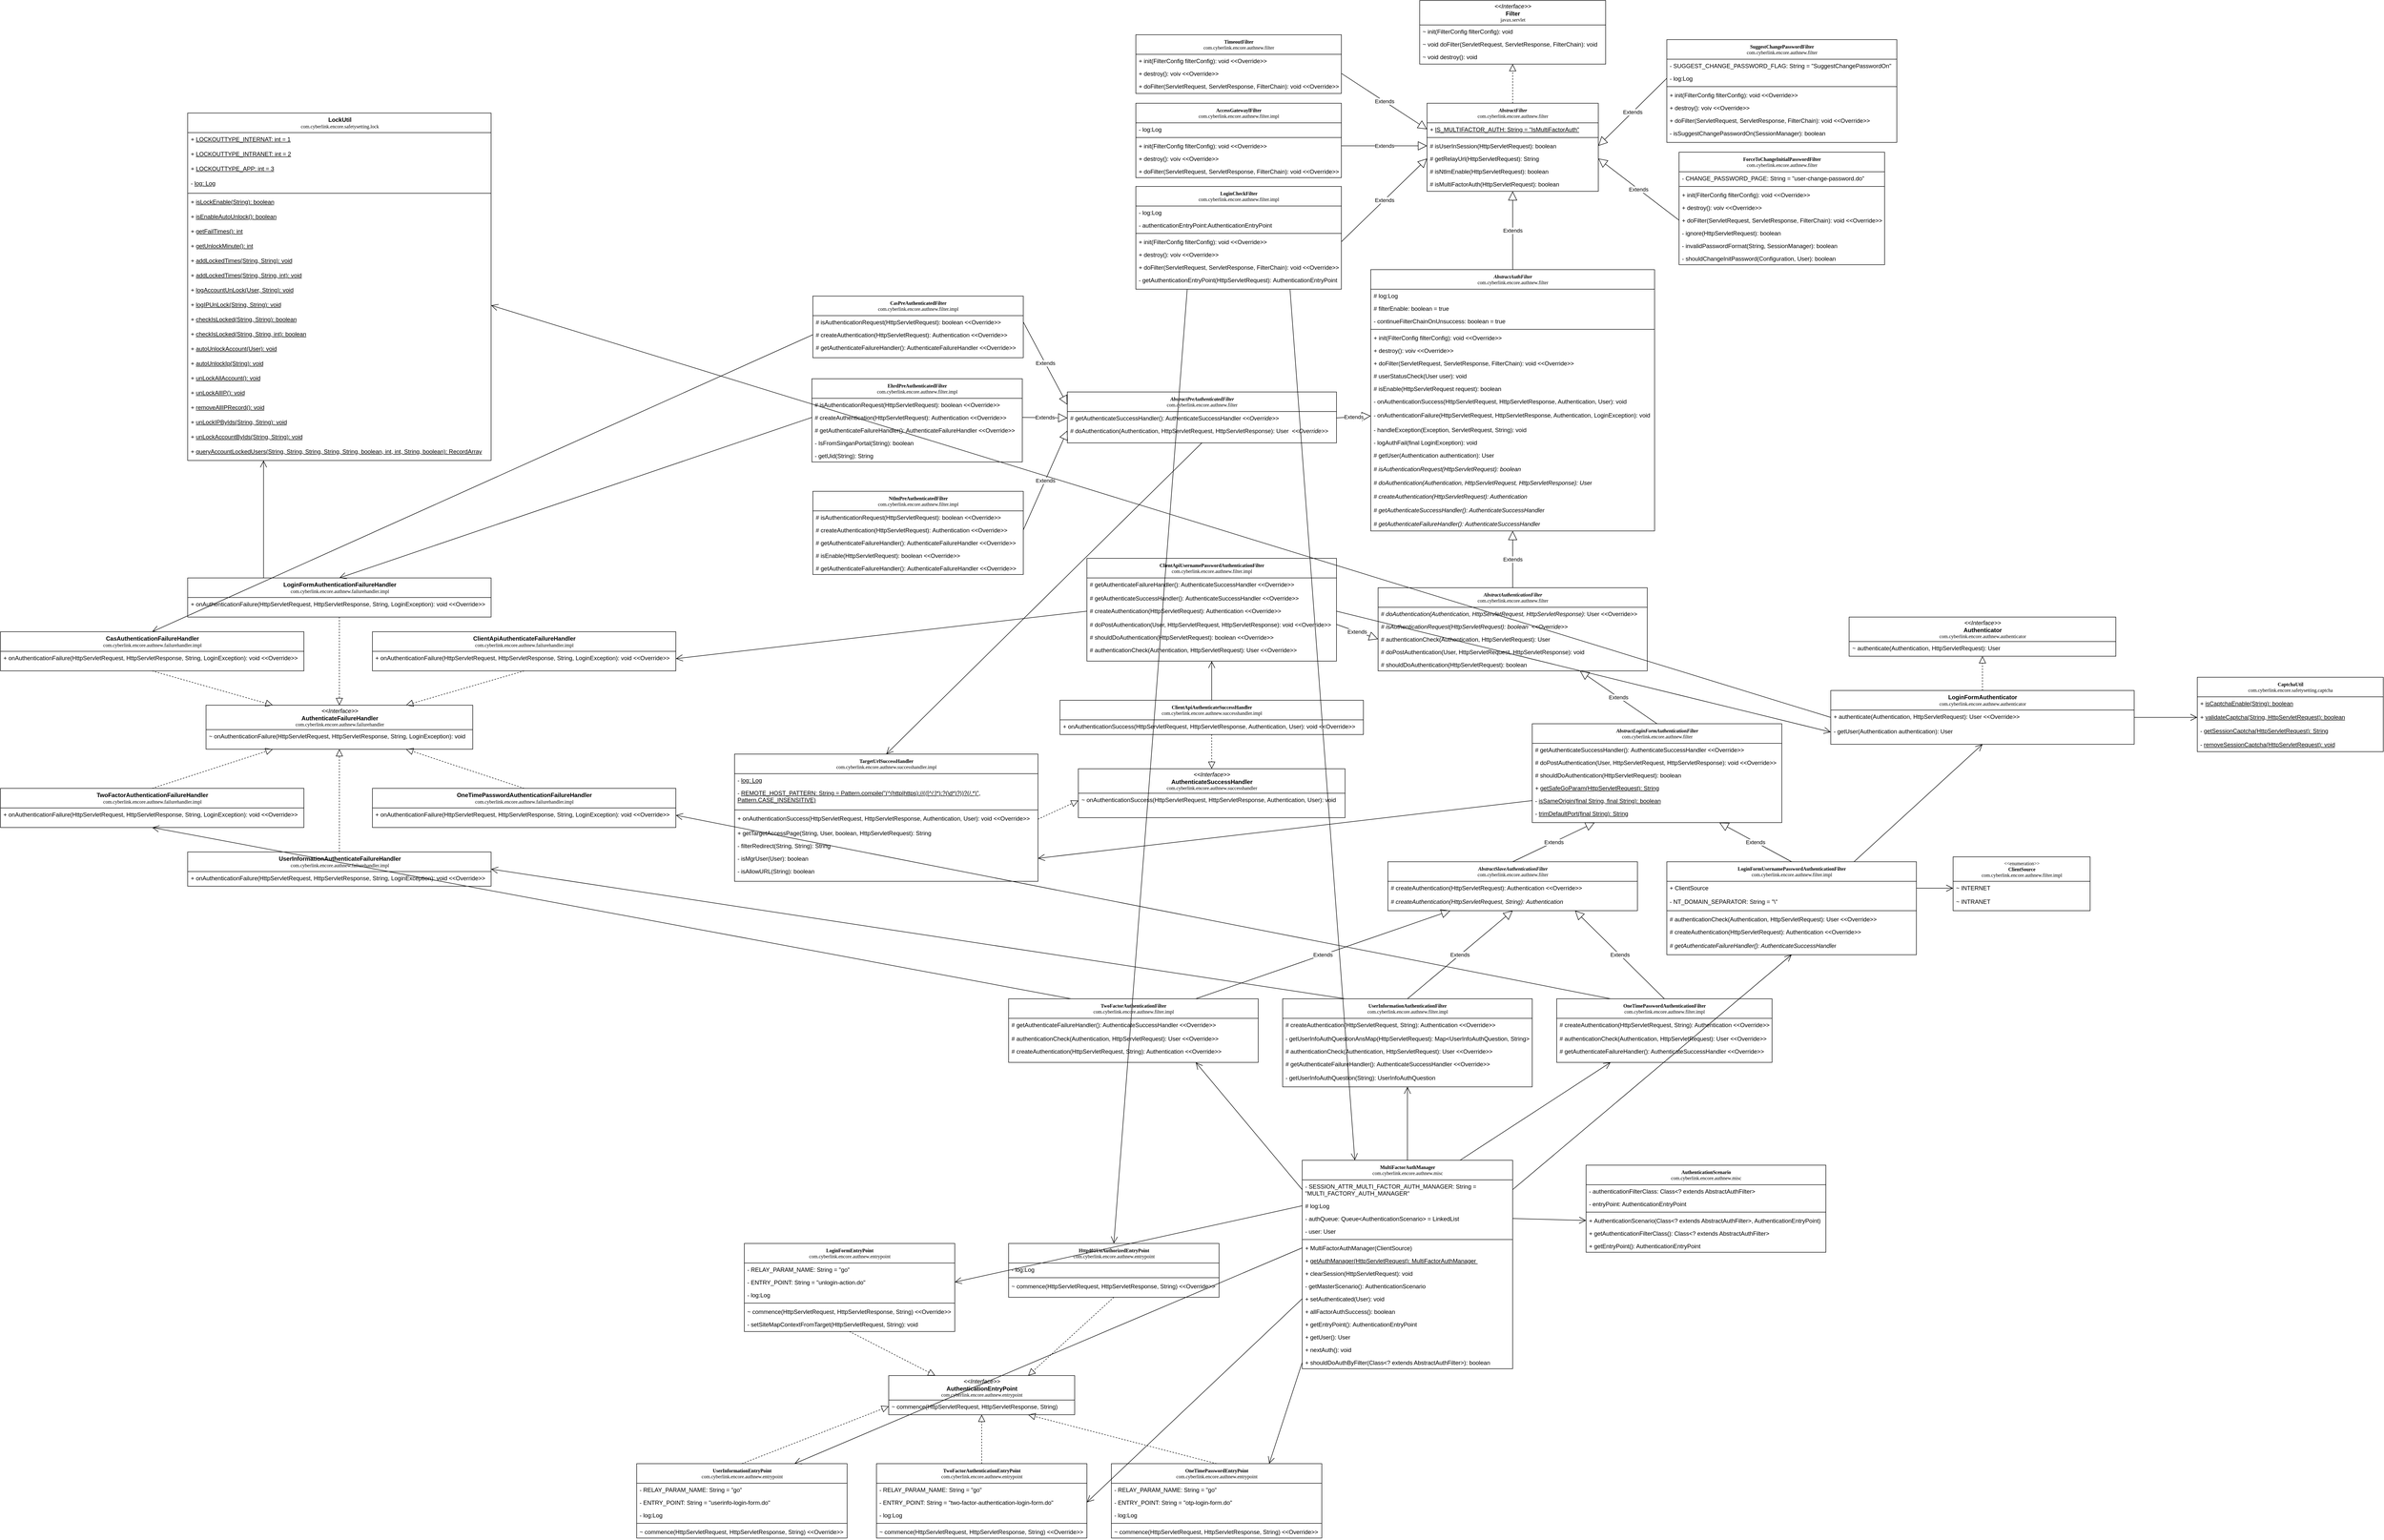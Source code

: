<mxfile version="21.3.3" type="github" pages="6">
  <diagram name="多元登入(類別圖)" id="c4acf3e9-155e-7222-9cf6-157b1a14988f">
    <mxGraphModel dx="6985" dy="2990" grid="1" gridSize="10" guides="1" tooltips="1" connect="1" arrows="1" fold="1" page="1" pageScale="1" pageWidth="850" pageHeight="1100" background="none" math="0" shadow="0">
      <root>
        <mxCell id="0" />
        <mxCell id="1" parent="0" />
        <mxCell id="b3oyEpbQMObicz1tItfE-1" value="&lt;i&gt;&lt;b&gt;AbstractFilter&lt;/b&gt;&lt;br&gt;&lt;/i&gt;com.cyberlink.encore.authnew.filter" style="swimlane;html=1;fontStyle=0;childLayout=stackLayout;horizontal=1;startSize=40;horizontalStack=0;resizeParent=1;resizeLast=0;collapsible=1;marginBottom=0;swimlaneFillColor=#ffffff;rounded=0;shadow=0;comic=0;labelBackgroundColor=none;strokeWidth=1;fontFamily=Verdana;fontSize=10;align=center;" parent="1" vertex="1">
          <mxGeometry x="185" y="-80" width="350" height="180" as="geometry" />
        </mxCell>
        <mxCell id="b3oyEpbQMObicz1tItfE-2" value="+ &lt;u&gt;IS_MULTIFACTOR_AUTH: String = &quot;IsMultiFactorAuth&quot;&lt;/u&gt;" style="text;html=1;strokeColor=none;fillColor=none;align=left;verticalAlign=top;spacingLeft=4;spacingRight=4;whiteSpace=wrap;overflow=hidden;rotatable=0;points=[[0,0.5],[1,0.5]];portConstraint=eastwest;" parent="b3oyEpbQMObicz1tItfE-1" vertex="1">
          <mxGeometry y="40" width="350" height="26" as="geometry" />
        </mxCell>
        <mxCell id="VLFz_iWvh09E8oI5f1_--5" value="" style="line;strokeWidth=1;fillColor=none;align=left;verticalAlign=middle;spacingTop=-1;spacingLeft=3;spacingRight=3;rotatable=0;labelPosition=right;points=[];portConstraint=eastwest;strokeColor=inherit;" parent="b3oyEpbQMObicz1tItfE-1" vertex="1">
          <mxGeometry y="66" width="350" height="8" as="geometry" />
        </mxCell>
        <mxCell id="b3oyEpbQMObicz1tItfE-3" value="# isUserInSession(HttpServletRequest): boolean" style="text;html=1;strokeColor=none;fillColor=none;align=left;verticalAlign=top;spacingLeft=4;spacingRight=4;whiteSpace=wrap;overflow=hidden;rotatable=0;points=[[0,0.5],[1,0.5]];portConstraint=eastwest;" parent="b3oyEpbQMObicz1tItfE-1" vertex="1">
          <mxGeometry y="74" width="350" height="26" as="geometry" />
        </mxCell>
        <mxCell id="b3oyEpbQMObicz1tItfE-4" value="# getRelayUrl(HttpServletRequest): String" style="text;html=1;strokeColor=none;fillColor=none;align=left;verticalAlign=top;spacingLeft=4;spacingRight=4;whiteSpace=wrap;overflow=hidden;rotatable=0;points=[[0,0.5],[1,0.5]];portConstraint=eastwest;" parent="b3oyEpbQMObicz1tItfE-1" vertex="1">
          <mxGeometry y="100" width="350" height="26" as="geometry" />
        </mxCell>
        <mxCell id="b3oyEpbQMObicz1tItfE-6" value="# isNtlmEnable(HttpServletRequest): boolean" style="text;html=1;strokeColor=none;fillColor=none;align=left;verticalAlign=top;spacingLeft=4;spacingRight=4;whiteSpace=wrap;overflow=hidden;rotatable=0;points=[[0,0.5],[1,0.5]];portConstraint=eastwest;" parent="b3oyEpbQMObicz1tItfE-1" vertex="1">
          <mxGeometry y="126" width="350" height="26" as="geometry" />
        </mxCell>
        <mxCell id="b3oyEpbQMObicz1tItfE-7" value="# isMultiFactorAuth(HttpServletRequest): boolean" style="text;html=1;strokeColor=none;fillColor=none;align=left;verticalAlign=top;spacingLeft=4;spacingRight=4;whiteSpace=wrap;overflow=hidden;rotatable=0;points=[[0,0.5],[1,0.5]];portConstraint=eastwest;" parent="b3oyEpbQMObicz1tItfE-1" vertex="1">
          <mxGeometry y="152" width="350" height="26" as="geometry" />
        </mxCell>
        <mxCell id="BqZEEuRORQ4sv3ksTaQJ-1" value="&lt;i&gt;&lt;b&gt;AbstractAuthFilter&lt;/b&gt;&lt;br&gt;&lt;/i&gt;com.cyberlink.encore.authnew.filter" style="swimlane;html=1;fontStyle=0;childLayout=stackLayout;horizontal=1;startSize=40;horizontalStack=0;resizeParent=1;resizeLast=0;collapsible=1;marginBottom=0;swimlaneFillColor=#ffffff;rounded=0;shadow=0;comic=0;labelBackgroundColor=none;strokeWidth=1;fontFamily=Verdana;fontSize=10;align=center;" parent="1" vertex="1">
          <mxGeometry x="70" y="260" width="580" height="534" as="geometry">
            <mxRectangle x="70" y="260" width="260" height="40" as="alternateBounds" />
          </mxGeometry>
        </mxCell>
        <mxCell id="BqZEEuRORQ4sv3ksTaQJ-2" value="# log:Log" style="text;html=1;strokeColor=none;fillColor=none;align=left;verticalAlign=top;spacingLeft=4;spacingRight=4;whiteSpace=wrap;overflow=hidden;rotatable=0;points=[[0,0.5],[1,0.5]];portConstraint=eastwest;" parent="BqZEEuRORQ4sv3ksTaQJ-1" vertex="1">
          <mxGeometry y="40" width="580" height="26" as="geometry" />
        </mxCell>
        <mxCell id="BqZEEuRORQ4sv3ksTaQJ-17" value="# filterEnable: boolean = true" style="text;html=1;strokeColor=none;fillColor=none;align=left;verticalAlign=top;spacingLeft=4;spacingRight=4;whiteSpace=wrap;overflow=hidden;rotatable=0;points=[[0,0.5],[1,0.5]];portConstraint=eastwest;" parent="BqZEEuRORQ4sv3ksTaQJ-1" vertex="1">
          <mxGeometry y="66" width="580" height="26" as="geometry" />
        </mxCell>
        <mxCell id="BqZEEuRORQ4sv3ksTaQJ-16" value="- continueFilterChainOnUnsuccess: boolean = true" style="text;html=1;strokeColor=none;fillColor=none;align=left;verticalAlign=top;spacingLeft=4;spacingRight=4;whiteSpace=wrap;overflow=hidden;rotatable=0;points=[[0,0.5],[1,0.5]];portConstraint=eastwest;" parent="BqZEEuRORQ4sv3ksTaQJ-1" vertex="1">
          <mxGeometry y="92" width="580" height="26" as="geometry" />
        </mxCell>
        <mxCell id="VLFz_iWvh09E8oI5f1_--7" value="" style="line;strokeWidth=1;fillColor=none;align=left;verticalAlign=middle;spacingTop=-1;spacingLeft=3;spacingRight=3;rotatable=0;labelPosition=right;points=[];portConstraint=eastwest;strokeColor=inherit;" parent="BqZEEuRORQ4sv3ksTaQJ-1" vertex="1">
          <mxGeometry y="118" width="580" height="8" as="geometry" />
        </mxCell>
        <mxCell id="rYXSUmL-HBePO1Itfw_4-4" value="+ init(FilterConfig filterConfig): void &amp;lt;&amp;lt;Override&amp;gt;&amp;gt;" style="text;html=1;strokeColor=none;fillColor=none;align=left;verticalAlign=top;spacingLeft=4;spacingRight=4;whiteSpace=wrap;overflow=hidden;rotatable=0;points=[[0,0.5],[1,0.5]];portConstraint=eastwest;" parent="BqZEEuRORQ4sv3ksTaQJ-1" vertex="1">
          <mxGeometry y="126" width="580" height="26" as="geometry" />
        </mxCell>
        <mxCell id="rYXSUmL-HBePO1Itfw_4-5" value="+ destroy(): voiv &amp;lt;&amp;lt;Override&amp;gt;&amp;gt;" style="text;html=1;strokeColor=none;fillColor=none;align=left;verticalAlign=top;spacingLeft=4;spacingRight=4;whiteSpace=wrap;overflow=hidden;rotatable=0;points=[[0,0.5],[1,0.5]];portConstraint=eastwest;" parent="BqZEEuRORQ4sv3ksTaQJ-1" vertex="1">
          <mxGeometry y="152" width="580" height="26" as="geometry" />
        </mxCell>
        <mxCell id="rYXSUmL-HBePO1Itfw_4-6" value="+ doFilter(ServletRequest, ServletResponse, FilterChain): void &amp;lt;&amp;lt;Override&amp;gt;&amp;gt;" style="text;html=1;strokeColor=none;fillColor=none;align=left;verticalAlign=top;spacingLeft=4;spacingRight=4;whiteSpace=wrap;overflow=hidden;rotatable=0;points=[[0,0.5],[1,0.5]];portConstraint=eastwest;" parent="BqZEEuRORQ4sv3ksTaQJ-1" vertex="1">
          <mxGeometry y="178" width="580" height="26" as="geometry" />
        </mxCell>
        <mxCell id="BqZEEuRORQ4sv3ksTaQJ-15" value="# userStatusCheck(User user): void" style="text;html=1;strokeColor=none;fillColor=none;align=left;verticalAlign=top;spacingLeft=4;spacingRight=4;whiteSpace=wrap;overflow=hidden;rotatable=0;points=[[0,0.5],[1,0.5]];portConstraint=eastwest;" parent="BqZEEuRORQ4sv3ksTaQJ-1" vertex="1">
          <mxGeometry y="204" width="580" height="26" as="geometry" />
        </mxCell>
        <mxCell id="BqZEEuRORQ4sv3ksTaQJ-3" value="# isEnable(HttpServletRequest request): boolean" style="text;html=1;strokeColor=none;fillColor=none;align=left;verticalAlign=top;spacingLeft=4;spacingRight=4;whiteSpace=wrap;overflow=hidden;rotatable=0;points=[[0,0.5],[1,0.5]];portConstraint=eastwest;" parent="BqZEEuRORQ4sv3ksTaQJ-1" vertex="1">
          <mxGeometry y="230" width="580" height="26" as="geometry" />
        </mxCell>
        <mxCell id="BqZEEuRORQ4sv3ksTaQJ-4" value="- onAuthenticationSuccess(HttpServletRequest, HttpServletResponse, Authentication, User): void" style="text;html=1;strokeColor=none;fillColor=none;align=left;verticalAlign=top;spacingLeft=4;spacingRight=4;whiteSpace=wrap;overflow=hidden;rotatable=0;points=[[0,0.5],[1,0.5]];portConstraint=eastwest;" parent="BqZEEuRORQ4sv3ksTaQJ-1" vertex="1">
          <mxGeometry y="256" width="580" height="28" as="geometry" />
        </mxCell>
        <mxCell id="BqZEEuRORQ4sv3ksTaQJ-5" value="- onAuthenticationFailure(HttpServletRequest, HttpServletResponse, Authentication, LoginException): void" style="text;html=1;strokeColor=none;fillColor=none;align=left;verticalAlign=top;spacingLeft=4;spacingRight=4;whiteSpace=wrap;overflow=hidden;rotatable=0;points=[[0,0.5],[1,0.5]];portConstraint=eastwest;" parent="BqZEEuRORQ4sv3ksTaQJ-1" vertex="1">
          <mxGeometry y="284" width="580" height="30" as="geometry" />
        </mxCell>
        <mxCell id="BqZEEuRORQ4sv3ksTaQJ-6" value="- handleException(Exception, ServletRequest, String): void" style="text;html=1;strokeColor=none;fillColor=none;align=left;verticalAlign=top;spacingLeft=4;spacingRight=4;whiteSpace=wrap;overflow=hidden;rotatable=0;points=[[0,0.5],[1,0.5]];portConstraint=eastwest;" parent="BqZEEuRORQ4sv3ksTaQJ-1" vertex="1">
          <mxGeometry y="314" width="580" height="26" as="geometry" />
        </mxCell>
        <mxCell id="BqZEEuRORQ4sv3ksTaQJ-7" value="- logAuthFail(final LoginException): void" style="text;html=1;strokeColor=none;fillColor=none;align=left;verticalAlign=top;spacingLeft=4;spacingRight=4;whiteSpace=wrap;overflow=hidden;rotatable=0;points=[[0,0.5],[1,0.5]];portConstraint=eastwest;" parent="BqZEEuRORQ4sv3ksTaQJ-1" vertex="1">
          <mxGeometry y="340" width="580" height="26" as="geometry" />
        </mxCell>
        <mxCell id="BqZEEuRORQ4sv3ksTaQJ-8" value="# getUser(Authentication authentication): User" style="text;html=1;strokeColor=none;fillColor=none;align=left;verticalAlign=top;spacingLeft=4;spacingRight=4;whiteSpace=wrap;overflow=hidden;rotatable=0;points=[[0,0.5],[1,0.5]];portConstraint=eastwest;" parent="BqZEEuRORQ4sv3ksTaQJ-1" vertex="1">
          <mxGeometry y="366" width="580" height="28" as="geometry" />
        </mxCell>
        <mxCell id="BqZEEuRORQ4sv3ksTaQJ-9" value="&lt;i&gt;# isAuthenticationRequest(HttpServletRequest): boolean&lt;/i&gt;" style="text;html=1;strokeColor=none;fillColor=none;align=left;verticalAlign=top;spacingLeft=4;spacingRight=4;whiteSpace=wrap;overflow=hidden;rotatable=0;points=[[0,0.5],[1,0.5]];portConstraint=eastwest;" parent="BqZEEuRORQ4sv3ksTaQJ-1" vertex="1">
          <mxGeometry y="394" width="580" height="28" as="geometry" />
        </mxCell>
        <mxCell id="BqZEEuRORQ4sv3ksTaQJ-10" value="&lt;i&gt;# doAuthentication(Authentication, HttpServletRequest, HttpServletResponse): User&lt;/i&gt;" style="text;html=1;strokeColor=none;fillColor=none;align=left;verticalAlign=top;spacingLeft=4;spacingRight=4;whiteSpace=wrap;overflow=hidden;rotatable=0;points=[[0,0.5],[1,0.5]];portConstraint=eastwest;" parent="BqZEEuRORQ4sv3ksTaQJ-1" vertex="1">
          <mxGeometry y="422" width="580" height="28" as="geometry" />
        </mxCell>
        <mxCell id="BqZEEuRORQ4sv3ksTaQJ-11" value="&lt;i&gt;# createAuthentication(HttpServletRequest): Authentication&lt;/i&gt;" style="text;html=1;strokeColor=none;fillColor=none;align=left;verticalAlign=top;spacingLeft=4;spacingRight=4;whiteSpace=wrap;overflow=hidden;rotatable=0;points=[[0,0.5],[1,0.5]];portConstraint=eastwest;" parent="BqZEEuRORQ4sv3ksTaQJ-1" vertex="1">
          <mxGeometry y="450" width="580" height="28" as="geometry" />
        </mxCell>
        <mxCell id="BqZEEuRORQ4sv3ksTaQJ-13" value="&lt;i&gt;# getAuthenticateSuccessHandler(): AuthenticateSuccessHandler&lt;/i&gt;" style="text;html=1;strokeColor=none;fillColor=none;align=left;verticalAlign=top;spacingLeft=4;spacingRight=4;whiteSpace=wrap;overflow=hidden;rotatable=0;points=[[0,0.5],[1,0.5]];portConstraint=eastwest;" parent="BqZEEuRORQ4sv3ksTaQJ-1" vertex="1">
          <mxGeometry y="478" width="580" height="28" as="geometry" />
        </mxCell>
        <mxCell id="BqZEEuRORQ4sv3ksTaQJ-18" value="&lt;i&gt;# getAuthenticateFailureHandler(): AuthenticateSuccessHandler&lt;/i&gt;" style="text;html=1;strokeColor=none;fillColor=none;align=left;verticalAlign=top;spacingLeft=4;spacingRight=4;whiteSpace=wrap;overflow=hidden;rotatable=0;points=[[0,0.5],[1,0.5]];portConstraint=eastwest;" parent="BqZEEuRORQ4sv3ksTaQJ-1" vertex="1">
          <mxGeometry y="506" width="580" height="28" as="geometry" />
        </mxCell>
        <mxCell id="VLFz_iWvh09E8oI5f1_--8" value="&lt;i&gt;&lt;b&gt;AbstractAuthenticationFilter&lt;/b&gt;&lt;br&gt;&lt;/i&gt;com.cyberlink.encore.authnew.filter" style="swimlane;html=1;fontStyle=0;childLayout=stackLayout;horizontal=1;startSize=40;horizontalStack=0;resizeParent=1;resizeLast=0;collapsible=1;marginBottom=0;swimlaneFillColor=#ffffff;rounded=0;shadow=0;comic=0;labelBackgroundColor=none;strokeWidth=1;fontFamily=Verdana;fontSize=10;align=center;" parent="1" vertex="1">
          <mxGeometry x="85" y="910" width="550" height="170" as="geometry" />
        </mxCell>
        <mxCell id="rYXSUmL-HBePO1Itfw_4-8" value="# &lt;i&gt;doAuthentication(Authentication, HttpServletRequest, HttpServletResponse)&lt;/i&gt;: User&amp;nbsp;&amp;lt;&amp;lt;Override&amp;gt;&amp;gt;" style="text;html=1;strokeColor=none;fillColor=none;align=left;verticalAlign=top;spacingLeft=4;spacingRight=4;whiteSpace=wrap;overflow=hidden;rotatable=0;points=[[0,0.5],[1,0.5]];portConstraint=eastwest;" parent="VLFz_iWvh09E8oI5f1_--8" vertex="1">
          <mxGeometry y="40" width="550" height="26" as="geometry" />
        </mxCell>
        <mxCell id="rYXSUmL-HBePO1Itfw_4-7" value="&lt;i&gt;# isAuthenticationRequest(HttpServletRequest): boolean&amp;nbsp;&amp;nbsp;&amp;lt;&amp;lt;Override&amp;gt;&amp;gt;&lt;/i&gt;" style="text;html=1;strokeColor=none;fillColor=none;align=left;verticalAlign=top;spacingLeft=4;spacingRight=4;whiteSpace=wrap;overflow=hidden;rotatable=0;points=[[0,0.5],[1,0.5]];portConstraint=eastwest;" parent="VLFz_iWvh09E8oI5f1_--8" vertex="1">
          <mxGeometry y="66" width="550" height="26" as="geometry" />
        </mxCell>
        <mxCell id="VLFz_iWvh09E8oI5f1_--9" value="#&amp;nbsp;authenticationCheck(Authentication, HttpServletRequest): User" style="text;html=1;strokeColor=none;fillColor=none;align=left;verticalAlign=top;spacingLeft=4;spacingRight=4;whiteSpace=wrap;overflow=hidden;rotatable=0;points=[[0,0.5],[1,0.5]];portConstraint=eastwest;" parent="VLFz_iWvh09E8oI5f1_--8" vertex="1">
          <mxGeometry y="92" width="550" height="26" as="geometry" />
        </mxCell>
        <mxCell id="VLFz_iWvh09E8oI5f1_--11" value="#&amp;nbsp;doPostAuthentication(User, HttpServletRequest, HttpServletResponse): void" style="text;html=1;strokeColor=none;fillColor=none;align=left;verticalAlign=top;spacingLeft=4;spacingRight=4;whiteSpace=wrap;overflow=hidden;rotatable=0;points=[[0,0.5],[1,0.5]];portConstraint=eastwest;" parent="VLFz_iWvh09E8oI5f1_--8" vertex="1">
          <mxGeometry y="118" width="550" height="26" as="geometry" />
        </mxCell>
        <mxCell id="VLFz_iWvh09E8oI5f1_--12" value="# shouldDoAuthentication(HttpServletRequest): boolean" style="text;html=1;strokeColor=none;fillColor=none;align=left;verticalAlign=top;spacingLeft=4;spacingRight=4;whiteSpace=wrap;overflow=hidden;rotatable=0;points=[[0,0.5],[1,0.5]];portConstraint=eastwest;" parent="VLFz_iWvh09E8oI5f1_--8" vertex="1">
          <mxGeometry y="144" width="550" height="26" as="geometry" />
        </mxCell>
        <mxCell id="VLFz_iWvh09E8oI5f1_--16" value="Extends" style="endArrow=block;endSize=16;endFill=0;html=1;rounded=0;exitX=0.5;exitY=0;exitDx=0;exitDy=0;entryX=0.5;entryY=1;entryDx=0;entryDy=0;" parent="1" source="VLFz_iWvh09E8oI5f1_--8" target="BqZEEuRORQ4sv3ksTaQJ-1" edge="1">
          <mxGeometry width="160" relative="1" as="geometry">
            <mxPoint x="350" y="790" as="sourcePoint" />
            <mxPoint x="540" y="760" as="targetPoint" />
          </mxGeometry>
        </mxCell>
        <mxCell id="VLFz_iWvh09E8oI5f1_--17" value="Extends" style="endArrow=block;endSize=16;endFill=0;html=1;rounded=0;exitX=0.5;exitY=0;exitDx=0;exitDy=0;entryX=0.5;entryY=1;entryDx=0;entryDy=0;" parent="1" source="BqZEEuRORQ4sv3ksTaQJ-1" target="b3oyEpbQMObicz1tItfE-1" edge="1">
          <mxGeometry width="160" relative="1" as="geometry">
            <mxPoint x="560" y="130" as="sourcePoint" />
            <mxPoint x="440" y="200" as="targetPoint" />
          </mxGeometry>
        </mxCell>
        <mxCell id="VLFz_iWvh09E8oI5f1_--18" value="&lt;i&gt;&lt;b&gt;AbstractLoginFormAuthenticationFilter&lt;/b&gt;&lt;br&gt;&lt;/i&gt;com.cyberlink.encore.authnew.filter" style="swimlane;html=1;fontStyle=0;childLayout=stackLayout;horizontal=1;startSize=40;horizontalStack=0;resizeParent=1;resizeLast=0;collapsible=1;marginBottom=0;swimlaneFillColor=#ffffff;rounded=0;shadow=0;comic=0;labelBackgroundColor=none;strokeWidth=1;fontFamily=Verdana;fontSize=10;align=center;" parent="1" vertex="1">
          <mxGeometry x="400" y="1188" width="510" height="202" as="geometry" />
        </mxCell>
        <mxCell id="VLFz_iWvh09E8oI5f1_--19" value="#&amp;nbsp;getAuthenticateSuccessHandler():&amp;nbsp;AuthenticateSuccessHandler &amp;lt;&amp;lt;Override&amp;gt;&amp;gt;" style="text;html=1;strokeColor=none;fillColor=none;align=left;verticalAlign=top;spacingLeft=4;spacingRight=4;whiteSpace=wrap;overflow=hidden;rotatable=0;points=[[0,0.5],[1,0.5]];portConstraint=eastwest;" parent="VLFz_iWvh09E8oI5f1_--18" vertex="1">
          <mxGeometry y="40" width="510" height="26" as="geometry" />
        </mxCell>
        <mxCell id="VLFz_iWvh09E8oI5f1_--20" value="# doPostAuthentication(User, HttpServletRequest, HttpServletResponse): void&amp;nbsp;&amp;lt;&amp;lt;Override&amp;gt;&amp;gt;" style="text;html=1;strokeColor=none;fillColor=none;align=left;verticalAlign=top;spacingLeft=4;spacingRight=4;whiteSpace=wrap;overflow=hidden;rotatable=0;points=[[0,0.5],[1,0.5]];portConstraint=eastwest;" parent="VLFz_iWvh09E8oI5f1_--18" vertex="1">
          <mxGeometry y="66" width="510" height="26" as="geometry" />
        </mxCell>
        <mxCell id="VLFz_iWvh09E8oI5f1_--21" value="#&amp;nbsp;shouldDoAuthentication(HttpServletRequest): boolean" style="text;html=1;strokeColor=none;fillColor=none;align=left;verticalAlign=top;spacingLeft=4;spacingRight=4;whiteSpace=wrap;overflow=hidden;rotatable=0;points=[[0,0.5],[1,0.5]];portConstraint=eastwest;" parent="VLFz_iWvh09E8oI5f1_--18" vertex="1">
          <mxGeometry y="92" width="510" height="26" as="geometry" />
        </mxCell>
        <mxCell id="nJQRj4V8Qcikqj7-XfIp-2" value="+&amp;nbsp;&lt;u&gt;getSafeGoParam(HttpServletRequest): String&lt;/u&gt;" style="text;html=1;strokeColor=none;fillColor=none;align=left;verticalAlign=top;spacingLeft=4;spacingRight=4;whiteSpace=wrap;overflow=hidden;rotatable=0;points=[[0,0.5],[1,0.5]];portConstraint=eastwest;" parent="VLFz_iWvh09E8oI5f1_--18" vertex="1">
          <mxGeometry y="118" width="510" height="26" as="geometry" />
        </mxCell>
        <mxCell id="nJQRj4V8Qcikqj7-XfIp-3" value="-&amp;nbsp;&lt;u&gt;isSameOrigin(final String, final String): boolean&lt;/u&gt;" style="text;html=1;strokeColor=none;fillColor=none;align=left;verticalAlign=top;spacingLeft=4;spacingRight=4;whiteSpace=wrap;overflow=hidden;rotatable=0;points=[[0,0.5],[1,0.5]];portConstraint=eastwest;" parent="VLFz_iWvh09E8oI5f1_--18" vertex="1">
          <mxGeometry y="144" width="510" height="26" as="geometry" />
        </mxCell>
        <mxCell id="nJQRj4V8Qcikqj7-XfIp-1" value="-&amp;nbsp;&lt;u&gt;trimDefaultPort(final String): String&lt;/u&gt;" style="text;html=1;strokeColor=none;fillColor=none;align=left;verticalAlign=top;spacingLeft=4;spacingRight=4;whiteSpace=wrap;overflow=hidden;rotatable=0;points=[[0,0.5],[1,0.5]];portConstraint=eastwest;" parent="VLFz_iWvh09E8oI5f1_--18" vertex="1">
          <mxGeometry y="170" width="510" height="26" as="geometry" />
        </mxCell>
        <mxCell id="VLFz_iWvh09E8oI5f1_--27" value="Extends" style="endArrow=block;endSize=16;endFill=0;html=1;rounded=0;exitX=1;exitY=0.5;exitDx=0;exitDy=0;entryX=0;entryY=0.5;entryDx=0;entryDy=0;" parent="1" source="nJQRj4V8Qcikqj7-XfIp-104" target="VLFz_iWvh09E8oI5f1_--9" edge="1">
          <mxGeometry width="160" relative="1" as="geometry">
            <mxPoint x="70" y="1190" as="sourcePoint" />
            <mxPoint x="240" y="1070" as="targetPoint" />
          </mxGeometry>
        </mxCell>
        <mxCell id="VLFz_iWvh09E8oI5f1_--29" value="Extends" style="endArrow=block;endSize=16;endFill=0;html=1;rounded=0;exitX=0.5;exitY=0;exitDx=0;exitDy=0;entryX=0.75;entryY=1;entryDx=0;entryDy=0;" parent="1" source="VLFz_iWvh09E8oI5f1_--18" target="VLFz_iWvh09E8oI5f1_--8" edge="1">
          <mxGeometry width="160" relative="1" as="geometry">
            <mxPoint x="660" y="990" as="sourcePoint" />
            <mxPoint x="820" y="990" as="targetPoint" />
          </mxGeometry>
        </mxCell>
        <mxCell id="VLFz_iWvh09E8oI5f1_--30" value="&lt;i style=&quot;border-color: var(--border-color); font-family: Helvetica; font-size: 12px;&quot;&gt;&amp;lt;&amp;lt;Interface&amp;gt;&amp;gt;&lt;/i&gt;&lt;br style=&quot;border-color: var(--border-color); font-family: Helvetica; font-size: 12px;&quot;&gt;&lt;b style=&quot;border-color: var(--border-color); font-family: Helvetica; font-size: 12px;&quot;&gt;Filter&lt;/b&gt;&lt;i&gt;&lt;br&gt;&lt;/i&gt;javax.servlet" style="swimlane;html=1;fontStyle=0;childLayout=stackLayout;horizontal=1;startSize=50;horizontalStack=0;resizeParent=1;resizeLast=0;collapsible=1;marginBottom=0;swimlaneFillColor=#ffffff;rounded=0;shadow=0;comic=0;labelBackgroundColor=none;strokeWidth=1;fontFamily=Verdana;fontSize=10;align=center;" parent="1" vertex="1">
          <mxGeometry x="170" y="-290" width="380" height="130" as="geometry" />
        </mxCell>
        <mxCell id="VLFz_iWvh09E8oI5f1_--33" value="~&amp;nbsp;init(FilterConfig filterConfig): void" style="text;html=1;strokeColor=none;fillColor=none;align=left;verticalAlign=top;spacingLeft=4;spacingRight=4;whiteSpace=wrap;overflow=hidden;rotatable=0;points=[[0,0.5],[1,0.5]];portConstraint=eastwest;" parent="VLFz_iWvh09E8oI5f1_--30" vertex="1">
          <mxGeometry y="50" width="380" height="26" as="geometry" />
        </mxCell>
        <mxCell id="VLFz_iWvh09E8oI5f1_--34" value="~&amp;nbsp;void doFilter(ServletRequest, ServletResponse, FilterChain): void" style="text;html=1;strokeColor=none;fillColor=none;align=left;verticalAlign=top;spacingLeft=4;spacingRight=4;whiteSpace=wrap;overflow=hidden;rotatable=0;points=[[0,0.5],[1,0.5]];portConstraint=eastwest;" parent="VLFz_iWvh09E8oI5f1_--30" vertex="1">
          <mxGeometry y="76" width="380" height="26" as="geometry" />
        </mxCell>
        <mxCell id="VLFz_iWvh09E8oI5f1_--35" value="~&amp;nbsp;void destroy(): void" style="text;html=1;strokeColor=none;fillColor=none;align=left;verticalAlign=top;spacingLeft=4;spacingRight=4;whiteSpace=wrap;overflow=hidden;rotatable=0;points=[[0,0.5],[1,0.5]];portConstraint=eastwest;" parent="VLFz_iWvh09E8oI5f1_--30" vertex="1">
          <mxGeometry y="102" width="380" height="26" as="geometry" />
        </mxCell>
        <mxCell id="rYXSUmL-HBePO1Itfw_4-1" value="" style="endArrow=block;dashed=1;endFill=0;endSize=12;html=1;rounded=0;exitX=0.5;exitY=0;exitDx=0;exitDy=0;entryX=0.5;entryY=1;entryDx=0;entryDy=0;" parent="1" source="b3oyEpbQMObicz1tItfE-1" target="VLFz_iWvh09E8oI5f1_--30" edge="1">
          <mxGeometry width="160" relative="1" as="geometry">
            <mxPoint x="290" y="-170" as="sourcePoint" />
            <mxPoint x="450" y="-170" as="targetPoint" />
          </mxGeometry>
        </mxCell>
        <mxCell id="nJQRj4V8Qcikqj7-XfIp-4" value="&lt;b style=&quot;&quot;&gt;TimeoutFilter&lt;/b&gt;&lt;br&gt;com.cyberlink.encore.authnew.filter" style="swimlane;html=1;fontStyle=0;childLayout=stackLayout;horizontal=1;startSize=40;horizontalStack=0;resizeParent=1;resizeLast=0;collapsible=1;marginBottom=0;swimlaneFillColor=#ffffff;rounded=0;shadow=0;comic=0;labelBackgroundColor=none;strokeWidth=1;fontFamily=Verdana;fontSize=10;align=center;" parent="1" vertex="1">
          <mxGeometry x="-410" y="-220" width="420" height="120" as="geometry" />
        </mxCell>
        <mxCell id="nJQRj4V8Qcikqj7-XfIp-9" value="+ init(FilterConfig filterConfig): void &amp;lt;&amp;lt;Override&amp;gt;&amp;gt;" style="text;html=1;strokeColor=none;fillColor=none;align=left;verticalAlign=top;spacingLeft=4;spacingRight=4;whiteSpace=wrap;overflow=hidden;rotatable=0;points=[[0,0.5],[1,0.5]];portConstraint=eastwest;" parent="nJQRj4V8Qcikqj7-XfIp-4" vertex="1">
          <mxGeometry y="40" width="420" height="26" as="geometry" />
        </mxCell>
        <mxCell id="nJQRj4V8Qcikqj7-XfIp-10" value="+ destroy(): voiv &amp;lt;&amp;lt;Override&amp;gt;&amp;gt;" style="text;html=1;strokeColor=none;fillColor=none;align=left;verticalAlign=top;spacingLeft=4;spacingRight=4;whiteSpace=wrap;overflow=hidden;rotatable=0;points=[[0,0.5],[1,0.5]];portConstraint=eastwest;" parent="nJQRj4V8Qcikqj7-XfIp-4" vertex="1">
          <mxGeometry y="66" width="420" height="26" as="geometry" />
        </mxCell>
        <mxCell id="nJQRj4V8Qcikqj7-XfIp-11" value="+ doFilter(ServletRequest, ServletResponse, FilterChain): void &amp;lt;&amp;lt;Override&amp;gt;&amp;gt;" style="text;html=1;strokeColor=none;fillColor=none;align=left;verticalAlign=top;spacingLeft=4;spacingRight=4;whiteSpace=wrap;overflow=hidden;rotatable=0;points=[[0,0.5],[1,0.5]];portConstraint=eastwest;" parent="nJQRj4V8Qcikqj7-XfIp-4" vertex="1">
          <mxGeometry y="92" width="420" height="26" as="geometry" />
        </mxCell>
        <mxCell id="nJQRj4V8Qcikqj7-XfIp-24" value="&lt;b&gt;AccessGatewaylFilter&lt;/b&gt;&lt;br&gt;com.cyberlink.encore.authnew.filter.impl" style="swimlane;html=1;fontStyle=0;childLayout=stackLayout;horizontal=1;startSize=40;horizontalStack=0;resizeParent=1;resizeLast=0;collapsible=1;marginBottom=0;swimlaneFillColor=#ffffff;rounded=0;shadow=0;comic=0;labelBackgroundColor=none;strokeWidth=1;fontFamily=Verdana;fontSize=10;align=center;" parent="1" vertex="1">
          <mxGeometry x="-410" y="-80" width="420" height="152" as="geometry" />
        </mxCell>
        <mxCell id="nJQRj4V8Qcikqj7-XfIp-28" value="- log:Log" style="text;html=1;strokeColor=none;fillColor=none;align=left;verticalAlign=top;spacingLeft=4;spacingRight=4;whiteSpace=wrap;overflow=hidden;rotatable=0;points=[[0,0.5],[1,0.5]];portConstraint=eastwest;" parent="nJQRj4V8Qcikqj7-XfIp-24" vertex="1">
          <mxGeometry y="40" width="420" height="26" as="geometry" />
        </mxCell>
        <mxCell id="nJQRj4V8Qcikqj7-XfIp-29" value="" style="line;strokeWidth=1;fillColor=none;align=left;verticalAlign=middle;spacingTop=-1;spacingLeft=3;spacingRight=3;rotatable=0;labelPosition=right;points=[];portConstraint=eastwest;strokeColor=inherit;" parent="nJQRj4V8Qcikqj7-XfIp-24" vertex="1">
          <mxGeometry y="66" width="420" height="8" as="geometry" />
        </mxCell>
        <mxCell id="nJQRj4V8Qcikqj7-XfIp-25" value="+ init(FilterConfig filterConfig): void &amp;lt;&amp;lt;Override&amp;gt;&amp;gt;" style="text;html=1;strokeColor=none;fillColor=none;align=left;verticalAlign=top;spacingLeft=4;spacingRight=4;whiteSpace=wrap;overflow=hidden;rotatable=0;points=[[0,0.5],[1,0.5]];portConstraint=eastwest;" parent="nJQRj4V8Qcikqj7-XfIp-24" vertex="1">
          <mxGeometry y="74" width="420" height="26" as="geometry" />
        </mxCell>
        <mxCell id="nJQRj4V8Qcikqj7-XfIp-26" value="+ destroy(): voiv &amp;lt;&amp;lt;Override&amp;gt;&amp;gt;" style="text;html=1;strokeColor=none;fillColor=none;align=left;verticalAlign=top;spacingLeft=4;spacingRight=4;whiteSpace=wrap;overflow=hidden;rotatable=0;points=[[0,0.5],[1,0.5]];portConstraint=eastwest;" parent="nJQRj4V8Qcikqj7-XfIp-24" vertex="1">
          <mxGeometry y="100" width="420" height="26" as="geometry" />
        </mxCell>
        <mxCell id="nJQRj4V8Qcikqj7-XfIp-27" value="+ doFilter(ServletRequest, ServletResponse, FilterChain): void &amp;lt;&amp;lt;Override&amp;gt;&amp;gt;" style="text;html=1;strokeColor=none;fillColor=none;align=left;verticalAlign=top;spacingLeft=4;spacingRight=4;whiteSpace=wrap;overflow=hidden;rotatable=0;points=[[0,0.5],[1,0.5]];portConstraint=eastwest;" parent="nJQRj4V8Qcikqj7-XfIp-24" vertex="1">
          <mxGeometry y="126" width="420" height="26" as="geometry" />
        </mxCell>
        <mxCell id="nJQRj4V8Qcikqj7-XfIp-30" value="&lt;b&gt;LoginCheckFilter&lt;/b&gt;&lt;br&gt;com.cyberlink.encore.authnew.filter.impl" style="swimlane;html=1;fontStyle=0;childLayout=stackLayout;horizontal=1;startSize=40;horizontalStack=0;resizeParent=1;resizeLast=0;collapsible=1;marginBottom=0;swimlaneFillColor=#ffffff;rounded=0;shadow=0;comic=0;labelBackgroundColor=none;strokeWidth=1;fontFamily=Verdana;fontSize=10;align=center;" parent="1" vertex="1">
          <mxGeometry x="-410" y="90" width="420" height="210" as="geometry" />
        </mxCell>
        <mxCell id="nJQRj4V8Qcikqj7-XfIp-31" value="- log:Log" style="text;html=1;strokeColor=none;fillColor=none;align=left;verticalAlign=top;spacingLeft=4;spacingRight=4;whiteSpace=wrap;overflow=hidden;rotatable=0;points=[[0,0.5],[1,0.5]];portConstraint=eastwest;" parent="nJQRj4V8Qcikqj7-XfIp-30" vertex="1">
          <mxGeometry y="40" width="420" height="26" as="geometry" />
        </mxCell>
        <mxCell id="nJQRj4V8Qcikqj7-XfIp-36" value="- authenticationEntryPoint:AuthenticationEntryPoint" style="text;html=1;strokeColor=none;fillColor=none;align=left;verticalAlign=top;spacingLeft=4;spacingRight=4;whiteSpace=wrap;overflow=hidden;rotatable=0;points=[[0,0.5],[1,0.5]];portConstraint=eastwest;" parent="nJQRj4V8Qcikqj7-XfIp-30" vertex="1">
          <mxGeometry y="66" width="420" height="26" as="geometry" />
        </mxCell>
        <mxCell id="nJQRj4V8Qcikqj7-XfIp-32" value="" style="line;strokeWidth=1;fillColor=none;align=left;verticalAlign=middle;spacingTop=-1;spacingLeft=3;spacingRight=3;rotatable=0;labelPosition=right;points=[];portConstraint=eastwest;strokeColor=inherit;" parent="nJQRj4V8Qcikqj7-XfIp-30" vertex="1">
          <mxGeometry y="92" width="420" height="8" as="geometry" />
        </mxCell>
        <mxCell id="nJQRj4V8Qcikqj7-XfIp-33" value="+ init(FilterConfig filterConfig): void &amp;lt;&amp;lt;Override&amp;gt;&amp;gt;" style="text;html=1;strokeColor=none;fillColor=none;align=left;verticalAlign=top;spacingLeft=4;spacingRight=4;whiteSpace=wrap;overflow=hidden;rotatable=0;points=[[0,0.5],[1,0.5]];portConstraint=eastwest;" parent="nJQRj4V8Qcikqj7-XfIp-30" vertex="1">
          <mxGeometry y="100" width="420" height="26" as="geometry" />
        </mxCell>
        <mxCell id="nJQRj4V8Qcikqj7-XfIp-34" value="+ destroy(): voiv &amp;lt;&amp;lt;Override&amp;gt;&amp;gt;" style="text;html=1;strokeColor=none;fillColor=none;align=left;verticalAlign=top;spacingLeft=4;spacingRight=4;whiteSpace=wrap;overflow=hidden;rotatable=0;points=[[0,0.5],[1,0.5]];portConstraint=eastwest;" parent="nJQRj4V8Qcikqj7-XfIp-30" vertex="1">
          <mxGeometry y="126" width="420" height="26" as="geometry" />
        </mxCell>
        <mxCell id="nJQRj4V8Qcikqj7-XfIp-35" value="+ doFilter(ServletRequest, ServletResponse, FilterChain): void &amp;lt;&amp;lt;Override&amp;gt;&amp;gt;" style="text;html=1;strokeColor=none;fillColor=none;align=left;verticalAlign=top;spacingLeft=4;spacingRight=4;whiteSpace=wrap;overflow=hidden;rotatable=0;points=[[0,0.5],[1,0.5]];portConstraint=eastwest;" parent="nJQRj4V8Qcikqj7-XfIp-30" vertex="1">
          <mxGeometry y="152" width="420" height="26" as="geometry" />
        </mxCell>
        <mxCell id="nJQRj4V8Qcikqj7-XfIp-37" value="-&amp;nbsp;getAuthenticationEntryPoint(HttpServletRequest):&amp;nbsp;AuthenticationEntryPoint" style="text;html=1;strokeColor=none;fillColor=none;align=left;verticalAlign=top;spacingLeft=4;spacingRight=4;whiteSpace=wrap;overflow=hidden;rotatable=0;points=[[0,0.5],[1,0.5]];portConstraint=eastwest;" parent="nJQRj4V8Qcikqj7-XfIp-30" vertex="1">
          <mxGeometry y="178" width="420" height="26" as="geometry" />
        </mxCell>
        <mxCell id="nJQRj4V8Qcikqj7-XfIp-38" value="&lt;b&gt;ForceToChangeInitialPasswordFilter&lt;/b&gt;&lt;br&gt;com.cyberlink.encore.authnew.filter" style="swimlane;html=1;fontStyle=0;childLayout=stackLayout;horizontal=1;startSize=40;horizontalStack=0;resizeParent=1;resizeLast=0;collapsible=1;marginBottom=0;swimlaneFillColor=#ffffff;rounded=0;shadow=0;comic=0;labelBackgroundColor=none;strokeWidth=1;fontFamily=Verdana;fontSize=10;align=center;" parent="1" vertex="1">
          <mxGeometry x="700" y="20" width="420" height="230" as="geometry" />
        </mxCell>
        <mxCell id="nJQRj4V8Qcikqj7-XfIp-39" value="-&amp;nbsp;CHANGE_PASSWORD_PAGE: String = &quot;user-change-password.do&quot;" style="text;html=1;strokeColor=none;fillColor=none;align=left;verticalAlign=top;spacingLeft=4;spacingRight=4;whiteSpace=wrap;overflow=hidden;rotatable=0;points=[[0,0.5],[1,0.5]];portConstraint=eastwest;" parent="nJQRj4V8Qcikqj7-XfIp-38" vertex="1">
          <mxGeometry y="40" width="420" height="26" as="geometry" />
        </mxCell>
        <mxCell id="nJQRj4V8Qcikqj7-XfIp-41" value="" style="line;strokeWidth=1;fillColor=none;align=left;verticalAlign=middle;spacingTop=-1;spacingLeft=3;spacingRight=3;rotatable=0;labelPosition=right;points=[];portConstraint=eastwest;strokeColor=inherit;" parent="nJQRj4V8Qcikqj7-XfIp-38" vertex="1">
          <mxGeometry y="66" width="420" height="8" as="geometry" />
        </mxCell>
        <mxCell id="nJQRj4V8Qcikqj7-XfIp-42" value="+ init(FilterConfig filterConfig): void &amp;lt;&amp;lt;Override&amp;gt;&amp;gt;" style="text;html=1;strokeColor=none;fillColor=none;align=left;verticalAlign=top;spacingLeft=4;spacingRight=4;whiteSpace=wrap;overflow=hidden;rotatable=0;points=[[0,0.5],[1,0.5]];portConstraint=eastwest;" parent="nJQRj4V8Qcikqj7-XfIp-38" vertex="1">
          <mxGeometry y="74" width="420" height="26" as="geometry" />
        </mxCell>
        <mxCell id="nJQRj4V8Qcikqj7-XfIp-43" value="+ destroy(): voiv &amp;lt;&amp;lt;Override&amp;gt;&amp;gt;" style="text;html=1;strokeColor=none;fillColor=none;align=left;verticalAlign=top;spacingLeft=4;spacingRight=4;whiteSpace=wrap;overflow=hidden;rotatable=0;points=[[0,0.5],[1,0.5]];portConstraint=eastwest;" parent="nJQRj4V8Qcikqj7-XfIp-38" vertex="1">
          <mxGeometry y="100" width="420" height="26" as="geometry" />
        </mxCell>
        <mxCell id="nJQRj4V8Qcikqj7-XfIp-44" value="+ doFilter(ServletRequest, ServletResponse, FilterChain): void &amp;lt;&amp;lt;Override&amp;gt;&amp;gt;" style="text;html=1;strokeColor=none;fillColor=none;align=left;verticalAlign=top;spacingLeft=4;spacingRight=4;whiteSpace=wrap;overflow=hidden;rotatable=0;points=[[0,0.5],[1,0.5]];portConstraint=eastwest;" parent="nJQRj4V8Qcikqj7-XfIp-38" vertex="1">
          <mxGeometry y="126" width="420" height="26" as="geometry" />
        </mxCell>
        <mxCell id="nJQRj4V8Qcikqj7-XfIp-45" value="-&amp;nbsp;ignore(HttpServletRequest): boolean" style="text;html=1;strokeColor=none;fillColor=none;align=left;verticalAlign=top;spacingLeft=4;spacingRight=4;whiteSpace=wrap;overflow=hidden;rotatable=0;points=[[0,0.5],[1,0.5]];portConstraint=eastwest;" parent="nJQRj4V8Qcikqj7-XfIp-38" vertex="1">
          <mxGeometry y="152" width="420" height="26" as="geometry" />
        </mxCell>
        <mxCell id="nJQRj4V8Qcikqj7-XfIp-46" value="-&amp;nbsp;invalidPasswordFormat(String, SessionManager): boolean" style="text;html=1;strokeColor=none;fillColor=none;align=left;verticalAlign=top;spacingLeft=4;spacingRight=4;whiteSpace=wrap;overflow=hidden;rotatable=0;points=[[0,0.5],[1,0.5]];portConstraint=eastwest;" parent="nJQRj4V8Qcikqj7-XfIp-38" vertex="1">
          <mxGeometry y="178" width="420" height="26" as="geometry" />
        </mxCell>
        <mxCell id="nJQRj4V8Qcikqj7-XfIp-47" value="-&amp;nbsp;shouldChangeInitPassword(Configuration, User): boolean" style="text;html=1;strokeColor=none;fillColor=none;align=left;verticalAlign=top;spacingLeft=4;spacingRight=4;whiteSpace=wrap;overflow=hidden;rotatable=0;points=[[0,0.5],[1,0.5]];portConstraint=eastwest;" parent="nJQRj4V8Qcikqj7-XfIp-38" vertex="1">
          <mxGeometry y="204" width="420" height="26" as="geometry" />
        </mxCell>
        <mxCell id="nJQRj4V8Qcikqj7-XfIp-49" value="&lt;b&gt;SuggestChangePasswordFilter&lt;/b&gt;&lt;br&gt;com.cyberlink.encore.authnew.filter" style="swimlane;html=1;fontStyle=0;childLayout=stackLayout;horizontal=1;startSize=40;horizontalStack=0;resizeParent=1;resizeLast=0;collapsible=1;marginBottom=0;swimlaneFillColor=#ffffff;rounded=0;shadow=0;comic=0;labelBackgroundColor=none;strokeWidth=1;fontFamily=Verdana;fontSize=10;align=center;" parent="1" vertex="1">
          <mxGeometry x="675" y="-210" width="470" height="210" as="geometry" />
        </mxCell>
        <mxCell id="nJQRj4V8Qcikqj7-XfIp-50" value="-&amp;nbsp;SUGGEST_CHANGE_PASSWORD_FLAG: String = &quot;SuggestChangePasswordOn&quot;" style="text;html=1;strokeColor=none;fillColor=none;align=left;verticalAlign=top;spacingLeft=4;spacingRight=4;whiteSpace=wrap;overflow=hidden;rotatable=0;points=[[0,0.5],[1,0.5]];portConstraint=eastwest;" parent="nJQRj4V8Qcikqj7-XfIp-49" vertex="1">
          <mxGeometry y="40" width="470" height="26" as="geometry" />
        </mxCell>
        <mxCell id="nJQRj4V8Qcikqj7-XfIp-58" value="- log:Log" style="text;html=1;strokeColor=none;fillColor=none;align=left;verticalAlign=top;spacingLeft=4;spacingRight=4;whiteSpace=wrap;overflow=hidden;rotatable=0;points=[[0,0.5],[1,0.5]];portConstraint=eastwest;" parent="nJQRj4V8Qcikqj7-XfIp-49" vertex="1">
          <mxGeometry y="66" width="470" height="26" as="geometry" />
        </mxCell>
        <mxCell id="nJQRj4V8Qcikqj7-XfIp-51" value="" style="line;strokeWidth=1;fillColor=none;align=left;verticalAlign=middle;spacingTop=-1;spacingLeft=3;spacingRight=3;rotatable=0;labelPosition=right;points=[];portConstraint=eastwest;strokeColor=inherit;" parent="nJQRj4V8Qcikqj7-XfIp-49" vertex="1">
          <mxGeometry y="92" width="470" height="8" as="geometry" />
        </mxCell>
        <mxCell id="nJQRj4V8Qcikqj7-XfIp-52" value="+ init(FilterConfig filterConfig): void &amp;lt;&amp;lt;Override&amp;gt;&amp;gt;" style="text;html=1;strokeColor=none;fillColor=none;align=left;verticalAlign=top;spacingLeft=4;spacingRight=4;whiteSpace=wrap;overflow=hidden;rotatable=0;points=[[0,0.5],[1,0.5]];portConstraint=eastwest;" parent="nJQRj4V8Qcikqj7-XfIp-49" vertex="1">
          <mxGeometry y="100" width="470" height="26" as="geometry" />
        </mxCell>
        <mxCell id="nJQRj4V8Qcikqj7-XfIp-53" value="+ destroy(): voiv &amp;lt;&amp;lt;Override&amp;gt;&amp;gt;" style="text;html=1;strokeColor=none;fillColor=none;align=left;verticalAlign=top;spacingLeft=4;spacingRight=4;whiteSpace=wrap;overflow=hidden;rotatable=0;points=[[0,0.5],[1,0.5]];portConstraint=eastwest;" parent="nJQRj4V8Qcikqj7-XfIp-49" vertex="1">
          <mxGeometry y="126" width="470" height="26" as="geometry" />
        </mxCell>
        <mxCell id="nJQRj4V8Qcikqj7-XfIp-54" value="+ doFilter(ServletRequest, ServletResponse, FilterChain): void &amp;lt;&amp;lt;Override&amp;gt;&amp;gt;" style="text;html=1;strokeColor=none;fillColor=none;align=left;verticalAlign=top;spacingLeft=4;spacingRight=4;whiteSpace=wrap;overflow=hidden;rotatable=0;points=[[0,0.5],[1,0.5]];portConstraint=eastwest;" parent="nJQRj4V8Qcikqj7-XfIp-49" vertex="1">
          <mxGeometry y="152" width="470" height="26" as="geometry" />
        </mxCell>
        <mxCell id="nJQRj4V8Qcikqj7-XfIp-57" value="-&amp;nbsp;isSuggestChangePasswordOn(SessionManager): boolean" style="text;html=1;strokeColor=none;fillColor=none;align=left;verticalAlign=top;spacingLeft=4;spacingRight=4;whiteSpace=wrap;overflow=hidden;rotatable=0;points=[[0,0.5],[1,0.5]];portConstraint=eastwest;" parent="nJQRj4V8Qcikqj7-XfIp-49" vertex="1">
          <mxGeometry y="178" width="470" height="26" as="geometry" />
        </mxCell>
        <mxCell id="nJQRj4V8Qcikqj7-XfIp-59" value="Extends" style="endArrow=block;endSize=16;endFill=0;html=1;rounded=0;exitX=1;exitY=0.5;exitDx=0;exitDy=0;entryX=0;entryY=0.5;entryDx=0;entryDy=0;" parent="1" source="nJQRj4V8Qcikqj7-XfIp-25" target="b3oyEpbQMObicz1tItfE-3" edge="1">
          <mxGeometry width="160" relative="1" as="geometry">
            <mxPoint x="660" y="230" as="sourcePoint" />
            <mxPoint x="660" y="70" as="targetPoint" />
          </mxGeometry>
        </mxCell>
        <mxCell id="nJQRj4V8Qcikqj7-XfIp-60" value="Extends" style="endArrow=block;endSize=16;endFill=0;html=1;rounded=0;exitX=1;exitY=0.5;exitDx=0;exitDy=0;entryX=0;entryY=0.5;entryDx=0;entryDy=0;" parent="1" source="nJQRj4V8Qcikqj7-XfIp-10" target="b3oyEpbQMObicz1tItfE-2" edge="1">
          <mxGeometry width="160" relative="1" as="geometry">
            <mxPoint x="380" y="280" as="sourcePoint" />
            <mxPoint x="380" y="120" as="targetPoint" />
          </mxGeometry>
        </mxCell>
        <mxCell id="nJQRj4V8Qcikqj7-XfIp-61" value="Extends" style="endArrow=block;endSize=16;endFill=0;html=1;rounded=0;exitX=1;exitY=0.5;exitDx=0;exitDy=0;entryX=0;entryY=0.5;entryDx=0;entryDy=0;" parent="1" source="nJQRj4V8Qcikqj7-XfIp-33" target="b3oyEpbQMObicz1tItfE-4" edge="1">
          <mxGeometry width="160" relative="1" as="geometry">
            <mxPoint x="390" y="290" as="sourcePoint" />
            <mxPoint x="390" y="130" as="targetPoint" />
          </mxGeometry>
        </mxCell>
        <mxCell id="nJQRj4V8Qcikqj7-XfIp-62" value="Extends" style="endArrow=block;endSize=16;endFill=0;html=1;rounded=0;exitX=0;exitY=0.5;exitDx=0;exitDy=0;entryX=1;entryY=0.5;entryDx=0;entryDy=0;" parent="1" source="nJQRj4V8Qcikqj7-XfIp-58" target="b3oyEpbQMObicz1tItfE-3" edge="1">
          <mxGeometry width="160" relative="1" as="geometry">
            <mxPoint x="400" y="300" as="sourcePoint" />
            <mxPoint x="480" y="160" as="targetPoint" />
          </mxGeometry>
        </mxCell>
        <mxCell id="nJQRj4V8Qcikqj7-XfIp-63" value="Extends" style="endArrow=block;endSize=16;endFill=0;html=1;rounded=0;exitX=0;exitY=0.5;exitDx=0;exitDy=0;entryX=1;entryY=0.5;entryDx=0;entryDy=0;" parent="1" source="nJQRj4V8Qcikqj7-XfIp-44" target="b3oyEpbQMObicz1tItfE-4" edge="1">
          <mxGeometry width="160" relative="1" as="geometry">
            <mxPoint x="370" y="270" as="sourcePoint" />
            <mxPoint x="600" y="50" as="targetPoint" />
          </mxGeometry>
        </mxCell>
        <mxCell id="nJQRj4V8Qcikqj7-XfIp-64" value="&lt;i&gt;&lt;b&gt;AbstractPreAuthenticatedFilter&lt;/b&gt;&lt;br&gt;&lt;/i&gt;com.cyberlink.encore.authnew.filter" style="swimlane;html=1;fontStyle=0;childLayout=stackLayout;horizontal=1;startSize=40;horizontalStack=0;resizeParent=1;resizeLast=0;collapsible=1;marginBottom=0;swimlaneFillColor=#ffffff;rounded=0;shadow=0;comic=0;labelBackgroundColor=none;strokeWidth=1;fontFamily=Verdana;fontSize=10;align=center;" parent="1" vertex="1">
          <mxGeometry x="-550" y="510" width="550" height="104" as="geometry" />
        </mxCell>
        <mxCell id="nJQRj4V8Qcikqj7-XfIp-65" value="&lt;span style=&quot;border-color: var(--border-color);&quot;&gt;# getAuthenticateSuccessHandler(): AuthenticateSuccessHandler&lt;/span&gt;&lt;i style=&quot;border-color: var(--border-color);&quot;&gt;&amp;nbsp;&amp;lt;&amp;lt;Override&amp;gt;&amp;gt;&lt;/i&gt;" style="text;html=1;strokeColor=none;fillColor=none;align=left;verticalAlign=top;spacingLeft=4;spacingRight=4;whiteSpace=wrap;overflow=hidden;rotatable=0;points=[[0,0.5],[1,0.5]];portConstraint=eastwest;" parent="nJQRj4V8Qcikqj7-XfIp-64" vertex="1">
          <mxGeometry y="40" width="550" height="26" as="geometry" />
        </mxCell>
        <mxCell id="nJQRj4V8Qcikqj7-XfIp-66" value="&lt;span style=&quot;border-color: var(--border-color);&quot;&gt;# doAuthentication(Authentication, HttpServletRequest, HttpServletResponse): User&lt;/span&gt;&lt;i style=&quot;border-color: var(--border-color);&quot;&gt;&amp;nbsp;&amp;nbsp;&amp;lt;&amp;lt;Override&amp;gt;&amp;gt;&lt;/i&gt;" style="text;html=1;strokeColor=none;fillColor=none;align=left;verticalAlign=top;spacingLeft=4;spacingRight=4;whiteSpace=wrap;overflow=hidden;rotatable=0;points=[[0,0.5],[1,0.5]];portConstraint=eastwest;" parent="nJQRj4V8Qcikqj7-XfIp-64" vertex="1">
          <mxGeometry y="66" width="550" height="26" as="geometry" />
        </mxCell>
        <mxCell id="nJQRj4V8Qcikqj7-XfIp-70" value="&lt;b style=&quot;&quot;&gt;CasPreAuthenticatedFilter&lt;/b&gt;&lt;br&gt;com.cyberlink.encore.authnew.filter.impl" style="swimlane;html=1;fontStyle=0;childLayout=stackLayout;horizontal=1;startSize=40;horizontalStack=0;resizeParent=1;resizeLast=0;collapsible=1;marginBottom=0;swimlaneFillColor=#ffffff;rounded=0;shadow=0;comic=0;labelBackgroundColor=none;strokeWidth=1;fontFamily=Verdana;fontSize=10;align=center;" parent="1" vertex="1">
          <mxGeometry x="-1070" y="314" width="430" height="126" as="geometry" />
        </mxCell>
        <mxCell id="nJQRj4V8Qcikqj7-XfIp-72" value="# isAuthenticationRequest(HttpServletRequest): boolean &amp;lt;&amp;lt;Override&amp;gt;&amp;gt;" style="text;html=1;strokeColor=none;fillColor=none;align=left;verticalAlign=top;spacingLeft=4;spacingRight=4;whiteSpace=wrap;overflow=hidden;rotatable=0;points=[[0,0.5],[1,0.5]];portConstraint=eastwest;" parent="nJQRj4V8Qcikqj7-XfIp-70" vertex="1">
          <mxGeometry y="40" width="430" height="26" as="geometry" />
        </mxCell>
        <mxCell id="nJQRj4V8Qcikqj7-XfIp-73" value="#&amp;nbsp;createAuthentication(HttpServletRequest):&amp;nbsp;Authentication &amp;lt;&amp;lt;Override&amp;gt;&amp;gt;" style="text;html=1;strokeColor=none;fillColor=none;align=left;verticalAlign=top;spacingLeft=4;spacingRight=4;whiteSpace=wrap;overflow=hidden;rotatable=0;points=[[0,0.5],[1,0.5]];portConstraint=eastwest;" parent="nJQRj4V8Qcikqj7-XfIp-70" vertex="1">
          <mxGeometry y="66" width="430" height="26" as="geometry" />
        </mxCell>
        <mxCell id="nJQRj4V8Qcikqj7-XfIp-74" value="# getAuthenticateFailureHandler(): AuthenticateFailureHandler &amp;lt;&amp;lt;Override&amp;gt;&amp;gt;" style="text;html=1;strokeColor=none;fillColor=none;align=left;verticalAlign=top;spacingLeft=4;spacingRight=4;whiteSpace=wrap;overflow=hidden;rotatable=0;points=[[0,0.5],[1,0.5]];portConstraint=eastwest;" parent="nJQRj4V8Qcikqj7-XfIp-70" vertex="1">
          <mxGeometry y="92" width="430" height="26" as="geometry" />
        </mxCell>
        <mxCell id="nJQRj4V8Qcikqj7-XfIp-76" value="&lt;b&gt;EhrdPreAuthenticatedFilter&lt;/b&gt;&lt;br&gt;com.cyberlink.encore.authnew.filter.impl" style="swimlane;html=1;fontStyle=0;childLayout=stackLayout;horizontal=1;startSize=40;horizontalStack=0;resizeParent=1;resizeLast=0;collapsible=1;marginBottom=0;swimlaneFillColor=#ffffff;rounded=0;shadow=0;comic=0;labelBackgroundColor=none;strokeWidth=1;fontFamily=Verdana;fontSize=10;align=center;" parent="1" vertex="1">
          <mxGeometry x="-1072" y="483" width="430" height="170" as="geometry" />
        </mxCell>
        <mxCell id="nJQRj4V8Qcikqj7-XfIp-77" value="# isAuthenticationRequest(HttpServletRequest): boolean &amp;lt;&amp;lt;Override&amp;gt;&amp;gt;" style="text;html=1;strokeColor=none;fillColor=none;align=left;verticalAlign=top;spacingLeft=4;spacingRight=4;whiteSpace=wrap;overflow=hidden;rotatable=0;points=[[0,0.5],[1,0.5]];portConstraint=eastwest;" parent="nJQRj4V8Qcikqj7-XfIp-76" vertex="1">
          <mxGeometry y="40" width="430" height="26" as="geometry" />
        </mxCell>
        <mxCell id="nJQRj4V8Qcikqj7-XfIp-78" value="#&amp;nbsp;createAuthentication(HttpServletRequest):&amp;nbsp;Authentication &amp;lt;&amp;lt;Override&amp;gt;&amp;gt;" style="text;html=1;strokeColor=none;fillColor=none;align=left;verticalAlign=top;spacingLeft=4;spacingRight=4;whiteSpace=wrap;overflow=hidden;rotatable=0;points=[[0,0.5],[1,0.5]];portConstraint=eastwest;" parent="nJQRj4V8Qcikqj7-XfIp-76" vertex="1">
          <mxGeometry y="66" width="430" height="26" as="geometry" />
        </mxCell>
        <mxCell id="nJQRj4V8Qcikqj7-XfIp-79" value="# getAuthenticateFailureHandler(): AuthenticateFailureHandler &amp;lt;&amp;lt;Override&amp;gt;&amp;gt;" style="text;html=1;strokeColor=none;fillColor=none;align=left;verticalAlign=top;spacingLeft=4;spacingRight=4;whiteSpace=wrap;overflow=hidden;rotatable=0;points=[[0,0.5],[1,0.5]];portConstraint=eastwest;" parent="nJQRj4V8Qcikqj7-XfIp-76" vertex="1">
          <mxGeometry y="92" width="430" height="26" as="geometry" />
        </mxCell>
        <mxCell id="nJQRj4V8Qcikqj7-XfIp-80" value="-&amp;nbsp;IsFromSinganPortal(String): boolean" style="text;html=1;strokeColor=none;fillColor=none;align=left;verticalAlign=top;spacingLeft=4;spacingRight=4;whiteSpace=wrap;overflow=hidden;rotatable=0;points=[[0,0.5],[1,0.5]];portConstraint=eastwest;" parent="nJQRj4V8Qcikqj7-XfIp-76" vertex="1">
          <mxGeometry y="118" width="430" height="26" as="geometry" />
        </mxCell>
        <mxCell id="nJQRj4V8Qcikqj7-XfIp-81" value="-&amp;nbsp;getUid(String): String" style="text;html=1;strokeColor=none;fillColor=none;align=left;verticalAlign=top;spacingLeft=4;spacingRight=4;whiteSpace=wrap;overflow=hidden;rotatable=0;points=[[0,0.5],[1,0.5]];portConstraint=eastwest;" parent="nJQRj4V8Qcikqj7-XfIp-76" vertex="1">
          <mxGeometry y="144" width="430" height="26" as="geometry" />
        </mxCell>
        <mxCell id="nJQRj4V8Qcikqj7-XfIp-82" value="&lt;b&gt;NtlmPreAuthenticatedFilter&lt;/b&gt;&lt;br&gt;com.cyberlink.encore.authnew.filter.impl" style="swimlane;html=1;fontStyle=0;childLayout=stackLayout;horizontal=1;startSize=40;horizontalStack=0;resizeParent=1;resizeLast=0;collapsible=1;marginBottom=0;swimlaneFillColor=#ffffff;rounded=0;shadow=0;comic=0;labelBackgroundColor=none;strokeWidth=1;fontFamily=Verdana;fontSize=10;align=center;" parent="1" vertex="1">
          <mxGeometry x="-1070" y="713" width="430" height="170" as="geometry" />
        </mxCell>
        <mxCell id="nJQRj4V8Qcikqj7-XfIp-83" value="# isAuthenticationRequest(HttpServletRequest): boolean &amp;lt;&amp;lt;Override&amp;gt;&amp;gt;" style="text;html=1;strokeColor=none;fillColor=none;align=left;verticalAlign=top;spacingLeft=4;spacingRight=4;whiteSpace=wrap;overflow=hidden;rotatable=0;points=[[0,0.5],[1,0.5]];portConstraint=eastwest;" parent="nJQRj4V8Qcikqj7-XfIp-82" vertex="1">
          <mxGeometry y="40" width="430" height="26" as="geometry" />
        </mxCell>
        <mxCell id="nJQRj4V8Qcikqj7-XfIp-84" value="#&amp;nbsp;createAuthentication(HttpServletRequest):&amp;nbsp;Authentication &amp;lt;&amp;lt;Override&amp;gt;&amp;gt;" style="text;html=1;strokeColor=none;fillColor=none;align=left;verticalAlign=top;spacingLeft=4;spacingRight=4;whiteSpace=wrap;overflow=hidden;rotatable=0;points=[[0,0.5],[1,0.5]];portConstraint=eastwest;" parent="nJQRj4V8Qcikqj7-XfIp-82" vertex="1">
          <mxGeometry y="66" width="430" height="26" as="geometry" />
        </mxCell>
        <mxCell id="nJQRj4V8Qcikqj7-XfIp-85" value="# getAuthenticateFailureHandler(): AuthenticateFailureHandler &amp;lt;&amp;lt;Override&amp;gt;&amp;gt;" style="text;html=1;strokeColor=none;fillColor=none;align=left;verticalAlign=top;spacingLeft=4;spacingRight=4;whiteSpace=wrap;overflow=hidden;rotatable=0;points=[[0,0.5],[1,0.5]];portConstraint=eastwest;" parent="nJQRj4V8Qcikqj7-XfIp-82" vertex="1">
          <mxGeometry y="92" width="430" height="26" as="geometry" />
        </mxCell>
        <mxCell id="nJQRj4V8Qcikqj7-XfIp-86" value="#&amp;nbsp;isEnable(HttpServletRequest): boolean&amp;nbsp;&amp;lt;&amp;lt;Override&amp;gt;&amp;gt;" style="text;html=1;strokeColor=none;fillColor=none;align=left;verticalAlign=top;spacingLeft=4;spacingRight=4;whiteSpace=wrap;overflow=hidden;rotatable=0;points=[[0,0.5],[1,0.5]];portConstraint=eastwest;" parent="nJQRj4V8Qcikqj7-XfIp-82" vertex="1">
          <mxGeometry y="118" width="430" height="26" as="geometry" />
        </mxCell>
        <mxCell id="nJQRj4V8Qcikqj7-XfIp-87" value="#&amp;nbsp;getAuthenticateFailureHandler():&amp;nbsp;AuthenticateFailureHandler&amp;nbsp;&amp;lt;&amp;lt;Override&amp;gt;&amp;gt;" style="text;html=1;strokeColor=none;fillColor=none;align=left;verticalAlign=top;spacingLeft=4;spacingRight=4;whiteSpace=wrap;overflow=hidden;rotatable=0;points=[[0,0.5],[1,0.5]];portConstraint=eastwest;" parent="nJQRj4V8Qcikqj7-XfIp-82" vertex="1">
          <mxGeometry y="144" width="430" height="26" as="geometry" />
        </mxCell>
        <mxCell id="nJQRj4V8Qcikqj7-XfIp-88" value="Extends" style="endArrow=block;endSize=16;endFill=0;html=1;rounded=0;exitX=1;exitY=0.5;exitDx=0;exitDy=0;entryX=0;entryY=0.5;entryDx=0;entryDy=0;" parent="1" source="nJQRj4V8Qcikqj7-XfIp-65" target="BqZEEuRORQ4sv3ksTaQJ-5" edge="1">
          <mxGeometry width="160" relative="1" as="geometry">
            <mxPoint x="370" y="920" as="sourcePoint" />
            <mxPoint x="370" y="804" as="targetPoint" />
          </mxGeometry>
        </mxCell>
        <mxCell id="nJQRj4V8Qcikqj7-XfIp-90" value="Extends" style="endArrow=block;endSize=16;endFill=0;html=1;rounded=0;exitX=1;exitY=0.5;exitDx=0;exitDy=0;entryX=0;entryY=0.5;entryDx=0;entryDy=0;" parent="1" source="nJQRj4V8Qcikqj7-XfIp-78" target="nJQRj4V8Qcikqj7-XfIp-65" edge="1">
          <mxGeometry width="160" relative="1" as="geometry">
            <mxPoint x="1695" y="921" as="sourcePoint" />
            <mxPoint x="1390" y="570" as="targetPoint" />
          </mxGeometry>
        </mxCell>
        <mxCell id="nJQRj4V8Qcikqj7-XfIp-91" value="Extends" style="endArrow=block;endSize=16;endFill=0;html=1;rounded=0;entryX=0;entryY=0.25;entryDx=0;entryDy=0;exitX=1;exitY=0.5;exitDx=0;exitDy=0;" parent="1" source="nJQRj4V8Qcikqj7-XfIp-72" target="nJQRj4V8Qcikqj7-XfIp-64" edge="1">
          <mxGeometry width="160" relative="1" as="geometry">
            <mxPoint x="-750" y="480" as="sourcePoint" />
            <mxPoint x="1110" y="350" as="targetPoint" />
          </mxGeometry>
        </mxCell>
        <mxCell id="nJQRj4V8Qcikqj7-XfIp-89" value="Extends" style="endArrow=block;endSize=16;endFill=0;html=1;rounded=0;exitX=1;exitY=0.5;exitDx=0;exitDy=0;entryX=0;entryY=0.5;entryDx=0;entryDy=0;" parent="1" source="nJQRj4V8Qcikqj7-XfIp-84" target="nJQRj4V8Qcikqj7-XfIp-66" edge="1">
          <mxGeometry width="160" relative="1" as="geometry">
            <mxPoint x="1880" y="744.5" as="sourcePoint" />
            <mxPoint x="1575" y="393.5" as="targetPoint" />
          </mxGeometry>
        </mxCell>
        <mxCell id="nJQRj4V8Qcikqj7-XfIp-102" value="&lt;b&gt;ClientApiUsernamePasswordAuthenticationFilter&lt;/b&gt;&lt;br&gt;com.cyberlink.encore.authnew.filter.impl" style="swimlane;html=1;fontStyle=0;childLayout=stackLayout;horizontal=1;startSize=40;horizontalStack=0;resizeParent=1;resizeLast=0;collapsible=1;marginBottom=0;swimlaneFillColor=#ffffff;rounded=0;shadow=0;comic=0;labelBackgroundColor=none;strokeWidth=1;fontFamily=Verdana;fontSize=10;align=center;" parent="1" vertex="1">
          <mxGeometry x="-510" y="850" width="510" height="210" as="geometry" />
        </mxCell>
        <mxCell id="nJQRj4V8Qcikqj7-XfIp-109" value="# getAuthenticateFailureHandler(): AuthenticateSuccessHandler&amp;nbsp;&amp;lt;&amp;lt;Override&amp;gt;&amp;gt;" style="text;html=1;strokeColor=none;fillColor=none;align=left;verticalAlign=top;spacingLeft=4;spacingRight=4;whiteSpace=wrap;overflow=hidden;rotatable=0;points=[[0,0.5],[1,0.5]];portConstraint=eastwest;" parent="nJQRj4V8Qcikqj7-XfIp-102" vertex="1">
          <mxGeometry y="40" width="510" height="28" as="geometry" />
        </mxCell>
        <mxCell id="nJQRj4V8Qcikqj7-XfIp-103" value="#&amp;nbsp;getAuthenticateSuccessHandler():&amp;nbsp;AuthenticateSuccessHandler &amp;lt;&amp;lt;Override&amp;gt;&amp;gt;" style="text;html=1;strokeColor=none;fillColor=none;align=left;verticalAlign=top;spacingLeft=4;spacingRight=4;whiteSpace=wrap;overflow=hidden;rotatable=0;points=[[0,0.5],[1,0.5]];portConstraint=eastwest;" parent="nJQRj4V8Qcikqj7-XfIp-102" vertex="1">
          <mxGeometry y="68" width="510" height="26" as="geometry" />
        </mxCell>
        <mxCell id="nJQRj4V8Qcikqj7-XfIp-110" value="# createAuthentication(HttpServletRequest): Authentication&amp;nbsp;&amp;lt;&amp;lt;Override&amp;gt;&amp;gt;" style="text;html=1;strokeColor=none;fillColor=none;align=left;verticalAlign=top;spacingLeft=4;spacingRight=4;whiteSpace=wrap;overflow=hidden;rotatable=0;points=[[0,0.5],[1,0.5]];portConstraint=eastwest;" parent="nJQRj4V8Qcikqj7-XfIp-102" vertex="1">
          <mxGeometry y="94" width="510" height="28" as="geometry" />
        </mxCell>
        <mxCell id="nJQRj4V8Qcikqj7-XfIp-104" value="# doPostAuthentication(User, HttpServletRequest, HttpServletResponse): void&amp;nbsp;&amp;lt;&amp;lt;Override&amp;gt;&amp;gt;" style="text;html=1;strokeColor=none;fillColor=none;align=left;verticalAlign=top;spacingLeft=4;spacingRight=4;whiteSpace=wrap;overflow=hidden;rotatable=0;points=[[0,0.5],[1,0.5]];portConstraint=eastwest;" parent="nJQRj4V8Qcikqj7-XfIp-102" vertex="1">
          <mxGeometry y="122" width="510" height="26" as="geometry" />
        </mxCell>
        <mxCell id="nJQRj4V8Qcikqj7-XfIp-105" value="#&amp;nbsp;shouldDoAuthentication(HttpServletRequest): boolean&amp;nbsp;&amp;lt;&amp;lt;Override&amp;gt;&amp;gt;" style="text;html=1;strokeColor=none;fillColor=none;align=left;verticalAlign=top;spacingLeft=4;spacingRight=4;whiteSpace=wrap;overflow=hidden;rotatable=0;points=[[0,0.5],[1,0.5]];portConstraint=eastwest;" parent="nJQRj4V8Qcikqj7-XfIp-102" vertex="1">
          <mxGeometry y="148" width="510" height="26" as="geometry" />
        </mxCell>
        <mxCell id="nJQRj4V8Qcikqj7-XfIp-111" value="#&amp;nbsp;authenticationCheck(Authentication, HttpServletRequest): User&amp;nbsp;&amp;lt;&amp;lt;Override&amp;gt;&amp;gt;" style="text;html=1;strokeColor=none;fillColor=none;align=left;verticalAlign=top;spacingLeft=4;spacingRight=4;whiteSpace=wrap;overflow=hidden;rotatable=0;points=[[0,0.5],[1,0.5]];portConstraint=eastwest;" parent="nJQRj4V8Qcikqj7-XfIp-102" vertex="1">
          <mxGeometry y="174" width="510" height="26" as="geometry" />
        </mxCell>
        <mxCell id="nJQRj4V8Qcikqj7-XfIp-112" value="&lt;i&gt;&lt;b&gt;AbstractSlaveAuthenticationFilter&lt;/b&gt;&lt;br&gt;&lt;/i&gt;com.cyberlink.encore.authnew.filter" style="swimlane;html=1;fontStyle=0;childLayout=stackLayout;horizontal=1;startSize=40;horizontalStack=0;resizeParent=1;resizeLast=0;collapsible=1;marginBottom=0;swimlaneFillColor=#ffffff;rounded=0;shadow=0;comic=0;labelBackgroundColor=none;strokeWidth=1;fontFamily=Verdana;fontSize=10;align=center;" parent="1" vertex="1">
          <mxGeometry x="105" y="1470" width="510" height="100" as="geometry" />
        </mxCell>
        <mxCell id="nJQRj4V8Qcikqj7-XfIp-119" value="# createAuthentication(HttpServletRequest): Authentication&amp;nbsp;&amp;lt;&amp;lt;Override&amp;gt;&amp;gt;" style="text;html=1;strokeColor=none;fillColor=none;align=left;verticalAlign=top;spacingLeft=4;spacingRight=4;whiteSpace=wrap;overflow=hidden;rotatable=0;points=[[0,0.5],[1,0.5]];portConstraint=eastwest;" parent="nJQRj4V8Qcikqj7-XfIp-112" vertex="1">
          <mxGeometry y="40" width="510" height="28" as="geometry" />
        </mxCell>
        <mxCell id="nJQRj4V8Qcikqj7-XfIp-120" value="&lt;i&gt;#&amp;nbsp;createAuthentication(HttpServletRequest, String):&amp;nbsp;Authentication&lt;/i&gt;" style="text;html=1;strokeColor=none;fillColor=none;align=left;verticalAlign=top;spacingLeft=4;spacingRight=4;whiteSpace=wrap;overflow=hidden;rotatable=0;points=[[0,0.5],[1,0.5]];portConstraint=eastwest;" parent="nJQRj4V8Qcikqj7-XfIp-112" vertex="1">
          <mxGeometry y="68" width="510" height="28" as="geometry" />
        </mxCell>
        <mxCell id="nJQRj4V8Qcikqj7-XfIp-121" value="&lt;b style=&quot;&quot;&gt;LoginFormUsernamePasswordAuthenticationFilter&lt;/b&gt;&lt;br&gt;com.cyberlink.encore.authnew.filter.impl" style="swimlane;html=1;fontStyle=0;childLayout=stackLayout;horizontal=1;startSize=40;horizontalStack=0;resizeParent=1;resizeLast=0;collapsible=1;marginBottom=0;swimlaneFillColor=#ffffff;rounded=0;shadow=0;comic=0;labelBackgroundColor=none;strokeWidth=1;fontFamily=Verdana;fontSize=10;align=center;" parent="1" vertex="1">
          <mxGeometry x="675" y="1470" width="510" height="190" as="geometry" />
        </mxCell>
        <mxCell id="nJQRj4V8Qcikqj7-XfIp-122" value="+&amp;nbsp;ClientSource" style="text;html=1;strokeColor=none;fillColor=none;align=left;verticalAlign=top;spacingLeft=4;spacingRight=4;whiteSpace=wrap;overflow=hidden;rotatable=0;points=[[0,0.5],[1,0.5]];portConstraint=eastwest;" parent="nJQRj4V8Qcikqj7-XfIp-121" vertex="1">
          <mxGeometry y="40" width="510" height="28" as="geometry" />
        </mxCell>
        <mxCell id="nJQRj4V8Qcikqj7-XfIp-127" value="-&amp;nbsp;NT_DOMAIN_SEPARATOR: String = &quot;\\&quot;" style="text;html=1;strokeColor=none;fillColor=none;align=left;verticalAlign=top;spacingLeft=4;spacingRight=4;whiteSpace=wrap;overflow=hidden;rotatable=0;points=[[0,0.5],[1,0.5]];portConstraint=eastwest;" parent="nJQRj4V8Qcikqj7-XfIp-121" vertex="1">
          <mxGeometry y="68" width="510" height="28" as="geometry" />
        </mxCell>
        <mxCell id="nJQRj4V8Qcikqj7-XfIp-124" value="" style="line;strokeWidth=1;fillColor=none;align=left;verticalAlign=middle;spacingTop=-1;spacingLeft=3;spacingRight=3;rotatable=0;labelPosition=right;points=[];portConstraint=eastwest;strokeColor=inherit;" parent="nJQRj4V8Qcikqj7-XfIp-121" vertex="1">
          <mxGeometry y="96" width="510" height="8" as="geometry" />
        </mxCell>
        <mxCell id="nJQRj4V8Qcikqj7-XfIp-128" value="#&amp;nbsp;authenticationCheck(Authentication, HttpServletRequest): User&amp;nbsp;&amp;lt;&amp;lt;Override&amp;gt;&amp;gt;" style="text;html=1;strokeColor=none;fillColor=none;align=left;verticalAlign=top;spacingLeft=4;spacingRight=4;whiteSpace=wrap;overflow=hidden;rotatable=0;points=[[0,0.5],[1,0.5]];portConstraint=eastwest;" parent="nJQRj4V8Qcikqj7-XfIp-121" vertex="1">
          <mxGeometry y="104" width="510" height="26" as="geometry" />
        </mxCell>
        <mxCell id="nJQRj4V8Qcikqj7-XfIp-126" value="# createAuthentication(HttpServletRequest): Authentication&amp;nbsp;&amp;lt;&amp;lt;Override&amp;gt;&amp;gt;" style="text;html=1;strokeColor=none;fillColor=none;align=left;verticalAlign=top;spacingLeft=4;spacingRight=4;whiteSpace=wrap;overflow=hidden;rotatable=0;points=[[0,0.5],[1,0.5]];portConstraint=eastwest;" parent="nJQRj4V8Qcikqj7-XfIp-121" vertex="1">
          <mxGeometry y="130" width="510" height="28" as="geometry" />
        </mxCell>
        <mxCell id="nJQRj4V8Qcikqj7-XfIp-129" value="&lt;i&gt;# getAuthenticateFailureHandler(): AuthenticateSuccessHandler&lt;/i&gt;" style="text;html=1;strokeColor=none;fillColor=none;align=left;verticalAlign=top;spacingLeft=4;spacingRight=4;whiteSpace=wrap;overflow=hidden;rotatable=0;points=[[0,0.5],[1,0.5]];portConstraint=eastwest;" parent="nJQRj4V8Qcikqj7-XfIp-121" vertex="1">
          <mxGeometry y="158" width="510" height="28" as="geometry" />
        </mxCell>
        <mxCell id="nJQRj4V8Qcikqj7-XfIp-130" value="Extends" style="endArrow=block;endSize=16;endFill=0;html=1;rounded=0;exitX=0.5;exitY=0;exitDx=0;exitDy=0;entryX=0.75;entryY=1;entryDx=0;entryDy=0;" parent="1" source="nJQRj4V8Qcikqj7-XfIp-121" target="VLFz_iWvh09E8oI5f1_--18" edge="1">
          <mxGeometry width="160" relative="1" as="geometry">
            <mxPoint x="947" y="1414" as="sourcePoint" />
            <mxPoint x="790" y="1306" as="targetPoint" />
          </mxGeometry>
        </mxCell>
        <mxCell id="nJQRj4V8Qcikqj7-XfIp-131" value="Extends" style="endArrow=block;endSize=16;endFill=0;html=1;rounded=0;exitX=0.5;exitY=0;exitDx=0;exitDy=0;entryX=0.25;entryY=1;entryDx=0;entryDy=0;" parent="1" source="nJQRj4V8Qcikqj7-XfIp-112" target="VLFz_iWvh09E8oI5f1_--18" edge="1">
          <mxGeometry width="160" relative="1" as="geometry">
            <mxPoint x="250" y="1448" as="sourcePoint" />
            <mxPoint x="408" y="1340" as="targetPoint" />
          </mxGeometry>
        </mxCell>
        <mxCell id="nJQRj4V8Qcikqj7-XfIp-132" value="&lt;b&gt;OneTimePasswordAuthenticationFilter&lt;/b&gt;&lt;br&gt;com.cyberlink.encore.authnew.filter.impl" style="swimlane;html=1;fontStyle=0;childLayout=stackLayout;horizontal=1;startSize=40;horizontalStack=0;resizeParent=1;resizeLast=0;collapsible=1;marginBottom=0;swimlaneFillColor=#ffffff;rounded=0;shadow=0;comic=0;labelBackgroundColor=none;strokeWidth=1;fontFamily=Verdana;fontSize=10;align=center;" parent="1" vertex="1">
          <mxGeometry x="450" y="1750" width="440" height="130" as="geometry" />
        </mxCell>
        <mxCell id="nJQRj4V8Qcikqj7-XfIp-137" value="# createAuthentication(HttpServletRequest, String): Authentication&amp;nbsp;&amp;lt;&amp;lt;Override&amp;gt;&amp;gt;" style="text;html=1;strokeColor=none;fillColor=none;align=left;verticalAlign=top;spacingLeft=4;spacingRight=4;whiteSpace=wrap;overflow=hidden;rotatable=0;points=[[0,0.5],[1,0.5]];portConstraint=eastwest;" parent="nJQRj4V8Qcikqj7-XfIp-132" vertex="1">
          <mxGeometry y="40" width="440" height="28" as="geometry" />
        </mxCell>
        <mxCell id="nJQRj4V8Qcikqj7-XfIp-136" value="#&amp;nbsp;authenticationCheck(Authentication, HttpServletRequest): User&amp;nbsp;&amp;lt;&amp;lt;Override&amp;gt;&amp;gt;" style="text;html=1;strokeColor=none;fillColor=none;align=left;verticalAlign=top;spacingLeft=4;spacingRight=4;whiteSpace=wrap;overflow=hidden;rotatable=0;points=[[0,0.5],[1,0.5]];portConstraint=eastwest;" parent="nJQRj4V8Qcikqj7-XfIp-132" vertex="1">
          <mxGeometry y="68" width="440" height="26" as="geometry" />
        </mxCell>
        <mxCell id="nJQRj4V8Qcikqj7-XfIp-138" value="# getAuthenticateFailureHandler(): AuthenticateSuccessHandler&amp;nbsp;&amp;lt;&amp;lt;Override&amp;gt;&amp;gt;" style="text;html=1;strokeColor=none;fillColor=none;align=left;verticalAlign=top;spacingLeft=4;spacingRight=4;whiteSpace=wrap;overflow=hidden;rotatable=0;points=[[0,0.5],[1,0.5]];portConstraint=eastwest;" parent="nJQRj4V8Qcikqj7-XfIp-132" vertex="1">
          <mxGeometry y="94" width="440" height="28" as="geometry" />
        </mxCell>
        <mxCell id="nJQRj4V8Qcikqj7-XfIp-139" value="Extends" style="endArrow=block;endSize=16;endFill=0;html=1;rounded=0;exitX=0.5;exitY=0;exitDx=0;exitDy=0;entryX=0.75;entryY=1;entryDx=0;entryDy=0;" parent="1" source="nJQRj4V8Qcikqj7-XfIp-132" target="nJQRj4V8Qcikqj7-XfIp-112" edge="1">
          <mxGeometry width="160" relative="1" as="geometry">
            <mxPoint x="940" y="1480" as="sourcePoint" />
            <mxPoint x="793" y="1400" as="targetPoint" />
          </mxGeometry>
        </mxCell>
        <mxCell id="nJQRj4V8Qcikqj7-XfIp-140" value="&lt;b&gt;UserInformationAuthenticationFilter&lt;/b&gt;&lt;br&gt;com.cyberlink.encore.authnew.filter.impl" style="swimlane;html=1;fontStyle=0;childLayout=stackLayout;horizontal=1;startSize=40;horizontalStack=0;resizeParent=1;resizeLast=0;collapsible=1;marginBottom=0;swimlaneFillColor=#ffffff;rounded=0;shadow=0;comic=0;labelBackgroundColor=none;strokeWidth=1;fontFamily=Verdana;fontSize=10;align=center;" parent="1" vertex="1">
          <mxGeometry x="-110" y="1750" width="510" height="180" as="geometry" />
        </mxCell>
        <mxCell id="nJQRj4V8Qcikqj7-XfIp-141" value="# createAuthentication(HttpServletRequest, String): Authentication&amp;nbsp;&amp;lt;&amp;lt;Override&amp;gt;&amp;gt;" style="text;html=1;strokeColor=none;fillColor=none;align=left;verticalAlign=top;spacingLeft=4;spacingRight=4;whiteSpace=wrap;overflow=hidden;rotatable=0;points=[[0,0.5],[1,0.5]];portConstraint=eastwest;" parent="nJQRj4V8Qcikqj7-XfIp-140" vertex="1">
          <mxGeometry y="40" width="510" height="28" as="geometry" />
        </mxCell>
        <mxCell id="nJQRj4V8Qcikqj7-XfIp-145" value="-&amp;nbsp;getUserInfoAuthQuestionAnsMap(HttpServletRequest):&amp;nbsp;Map&amp;lt;UserInfoAuthQuestion, String&amp;gt;" style="text;html=1;strokeColor=none;fillColor=none;align=left;verticalAlign=top;spacingLeft=4;spacingRight=4;whiteSpace=wrap;overflow=hidden;rotatable=0;points=[[0,0.5],[1,0.5]];portConstraint=eastwest;" parent="nJQRj4V8Qcikqj7-XfIp-140" vertex="1">
          <mxGeometry y="68" width="510" height="26" as="geometry" />
        </mxCell>
        <mxCell id="nJQRj4V8Qcikqj7-XfIp-144" value="#&amp;nbsp;authenticationCheck(Authentication, HttpServletRequest): User&amp;nbsp;&amp;lt;&amp;lt;Override&amp;gt;&amp;gt;" style="text;html=1;strokeColor=none;fillColor=none;align=left;verticalAlign=top;spacingLeft=4;spacingRight=4;whiteSpace=wrap;overflow=hidden;rotatable=0;points=[[0,0.5],[1,0.5]];portConstraint=eastwest;" parent="nJQRj4V8Qcikqj7-XfIp-140" vertex="1">
          <mxGeometry y="94" width="510" height="26" as="geometry" />
        </mxCell>
        <mxCell id="nJQRj4V8Qcikqj7-XfIp-143" value="# getAuthenticateFailureHandler(): AuthenticateSuccessHandler&amp;nbsp;&amp;lt;&amp;lt;Override&amp;gt;&amp;gt;" style="text;html=1;strokeColor=none;fillColor=none;align=left;verticalAlign=top;spacingLeft=4;spacingRight=4;whiteSpace=wrap;overflow=hidden;rotatable=0;points=[[0,0.5],[1,0.5]];portConstraint=eastwest;" parent="nJQRj4V8Qcikqj7-XfIp-140" vertex="1">
          <mxGeometry y="120" width="510" height="28" as="geometry" />
        </mxCell>
        <mxCell id="nJQRj4V8Qcikqj7-XfIp-142" value="-&amp;nbsp;getUserInfoAuthQuestion(String):&amp;nbsp;UserInfoAuthQuestion" style="text;html=1;strokeColor=none;fillColor=none;align=left;verticalAlign=top;spacingLeft=4;spacingRight=4;whiteSpace=wrap;overflow=hidden;rotatable=0;points=[[0,0.5],[1,0.5]];portConstraint=eastwest;" parent="nJQRj4V8Qcikqj7-XfIp-140" vertex="1">
          <mxGeometry y="148" width="510" height="26" as="geometry" />
        </mxCell>
        <mxCell id="nJQRj4V8Qcikqj7-XfIp-146" value="Extends" style="endArrow=block;endSize=16;endFill=0;html=1;rounded=0;exitX=0.5;exitY=0;exitDx=0;exitDy=0;entryX=0.5;entryY=1;entryDx=0;entryDy=0;" parent="1" source="nJQRj4V8Qcikqj7-XfIp-140" target="nJQRj4V8Qcikqj7-XfIp-112" edge="1">
          <mxGeometry width="160" relative="1" as="geometry">
            <mxPoint x="1215" y="1760" as="sourcePoint" />
            <mxPoint x="1068" y="1670" as="targetPoint" />
          </mxGeometry>
        </mxCell>
        <mxCell id="LkVY-Gw5CQZZXDzoFQPy-2" value="&lt;i style=&quot;border-color: var(--border-color); font-family: Helvetica; font-size: 12px;&quot;&gt;&amp;lt;&amp;lt;Interface&amp;gt;&amp;gt;&lt;/i&gt;&lt;br style=&quot;border-color: var(--border-color); font-family: Helvetica; font-size: 12px;&quot;&gt;&lt;b style=&quot;border-color: var(--border-color); font-family: Helvetica; font-size: 12px;&quot;&gt;AuthenticationEntryPoint&lt;/b&gt;&lt;i&gt;&lt;br&gt;&lt;/i&gt;com.cyberlink.encore.authnew.entrypoint" style="swimlane;html=1;fontStyle=0;childLayout=stackLayout;horizontal=1;startSize=50;horizontalStack=0;resizeParent=1;resizeLast=0;collapsible=1;marginBottom=0;swimlaneFillColor=#ffffff;rounded=0;shadow=0;comic=0;labelBackgroundColor=none;strokeWidth=1;fontFamily=Verdana;fontSize=10;align=center;" parent="1" vertex="1">
          <mxGeometry x="-915" y="2520" width="380" height="80" as="geometry" />
        </mxCell>
        <mxCell id="LkVY-Gw5CQZZXDzoFQPy-3" value="~&amp;nbsp;commence(HttpServletRequest, HttpServletResponse, String)" style="text;html=1;strokeColor=none;fillColor=none;align=left;verticalAlign=top;spacingLeft=4;spacingRight=4;whiteSpace=wrap;overflow=hidden;rotatable=0;points=[[0,0.5],[1,0.5]];portConstraint=eastwest;" parent="LkVY-Gw5CQZZXDzoFQPy-2" vertex="1">
          <mxGeometry y="50" width="380" height="26" as="geometry" />
        </mxCell>
        <mxCell id="LkVY-Gw5CQZZXDzoFQPy-6" value="&lt;b&gt;OneTimePasswordEntryPoint&lt;/b&gt;&lt;br&gt;com.cyberlink.encore.authnew.entrypoint" style="swimlane;html=1;fontStyle=0;childLayout=stackLayout;horizontal=1;startSize=40;horizontalStack=0;resizeParent=1;resizeLast=0;collapsible=1;marginBottom=0;swimlaneFillColor=#ffffff;rounded=0;shadow=0;comic=0;labelBackgroundColor=none;strokeWidth=1;fontFamily=Verdana;fontSize=10;align=center;" parent="1" vertex="1">
          <mxGeometry x="-460" y="2700" width="430" height="152" as="geometry" />
        </mxCell>
        <mxCell id="LkVY-Gw5CQZZXDzoFQPy-8" value="-&amp;nbsp;RELAY_PARAM_NAME: String = &quot;go&quot;" style="text;html=1;strokeColor=none;fillColor=none;align=left;verticalAlign=top;spacingLeft=4;spacingRight=4;whiteSpace=wrap;overflow=hidden;rotatable=0;points=[[0,0.5],[1,0.5]];portConstraint=eastwest;" parent="LkVY-Gw5CQZZXDzoFQPy-6" vertex="1">
          <mxGeometry y="40" width="430" height="26" as="geometry" />
        </mxCell>
        <mxCell id="LkVY-Gw5CQZZXDzoFQPy-24" value="-&amp;nbsp;ENTRY_POINT: String = &quot;otp-login-form.do&quot;" style="text;html=1;strokeColor=none;fillColor=none;align=left;verticalAlign=top;spacingLeft=4;spacingRight=4;whiteSpace=wrap;overflow=hidden;rotatable=0;points=[[0,0.5],[1,0.5]];portConstraint=eastwest;" parent="LkVY-Gw5CQZZXDzoFQPy-6" vertex="1">
          <mxGeometry y="66" width="430" height="26" as="geometry" />
        </mxCell>
        <mxCell id="LkVY-Gw5CQZZXDzoFQPy-7" value="- log:Log" style="text;html=1;strokeColor=none;fillColor=none;align=left;verticalAlign=top;spacingLeft=4;spacingRight=4;whiteSpace=wrap;overflow=hidden;rotatable=0;points=[[0,0.5],[1,0.5]];portConstraint=eastwest;" parent="LkVY-Gw5CQZZXDzoFQPy-6" vertex="1">
          <mxGeometry y="92" width="430" height="26" as="geometry" />
        </mxCell>
        <mxCell id="LkVY-Gw5CQZZXDzoFQPy-9" value="" style="line;strokeWidth=1;fillColor=none;align=left;verticalAlign=middle;spacingTop=-1;spacingLeft=3;spacingRight=3;rotatable=0;labelPosition=right;points=[];portConstraint=eastwest;strokeColor=inherit;" parent="LkVY-Gw5CQZZXDzoFQPy-6" vertex="1">
          <mxGeometry y="118" width="430" height="8" as="geometry" />
        </mxCell>
        <mxCell id="LkVY-Gw5CQZZXDzoFQPy-25" value="~&amp;nbsp;commence(HttpServletRequest, HttpServletResponse, String)&amp;nbsp;&amp;lt;&amp;lt;Override&amp;gt;&amp;gt;" style="text;html=1;strokeColor=none;fillColor=none;align=left;verticalAlign=top;spacingLeft=4;spacingRight=4;whiteSpace=wrap;overflow=hidden;rotatable=0;points=[[0,0.5],[1,0.5]];portConstraint=eastwest;" parent="LkVY-Gw5CQZZXDzoFQPy-6" vertex="1">
          <mxGeometry y="126" width="430" height="26" as="geometry" />
        </mxCell>
        <mxCell id="LkVY-Gw5CQZZXDzoFQPy-14" value="" style="endArrow=block;dashed=1;endFill=0;endSize=12;html=1;rounded=0;entryX=0.75;entryY=1;entryDx=0;entryDy=0;exitX=0.5;exitY=0;exitDx=0;exitDy=0;" parent="1" source="LkVY-Gw5CQZZXDzoFQPy-6" target="LkVY-Gw5CQZZXDzoFQPy-2" edge="1">
          <mxGeometry width="160" relative="1" as="geometry">
            <mxPoint x="-390" y="2658.95" as="sourcePoint" />
            <mxPoint x="-260" y="2630" as="targetPoint" />
          </mxGeometry>
        </mxCell>
        <mxCell id="LkVY-Gw5CQZZXDzoFQPy-26" value="&lt;b&gt;UserInformationEntryPoint&lt;/b&gt;&lt;br&gt;com.cyberlink.encore.authnew.entrypoint" style="swimlane;html=1;fontStyle=0;childLayout=stackLayout;horizontal=1;startSize=40;horizontalStack=0;resizeParent=1;resizeLast=0;collapsible=1;marginBottom=0;swimlaneFillColor=#ffffff;rounded=0;shadow=0;comic=0;labelBackgroundColor=none;strokeWidth=1;fontFamily=Verdana;fontSize=10;align=center;" parent="1" vertex="1">
          <mxGeometry x="-1430" y="2700" width="430" height="152" as="geometry" />
        </mxCell>
        <mxCell id="LkVY-Gw5CQZZXDzoFQPy-27" value="-&amp;nbsp;RELAY_PARAM_NAME: String = &quot;go&quot;" style="text;html=1;strokeColor=none;fillColor=none;align=left;verticalAlign=top;spacingLeft=4;spacingRight=4;whiteSpace=wrap;overflow=hidden;rotatable=0;points=[[0,0.5],[1,0.5]];portConstraint=eastwest;" parent="LkVY-Gw5CQZZXDzoFQPy-26" vertex="1">
          <mxGeometry y="40" width="430" height="26" as="geometry" />
        </mxCell>
        <mxCell id="LkVY-Gw5CQZZXDzoFQPy-28" value="-&amp;nbsp;ENTRY_POINT: String = &quot;userinfo-login-form.do&quot;" style="text;html=1;strokeColor=none;fillColor=none;align=left;verticalAlign=top;spacingLeft=4;spacingRight=4;whiteSpace=wrap;overflow=hidden;rotatable=0;points=[[0,0.5],[1,0.5]];portConstraint=eastwest;" parent="LkVY-Gw5CQZZXDzoFQPy-26" vertex="1">
          <mxGeometry y="66" width="430" height="26" as="geometry" />
        </mxCell>
        <mxCell id="LkVY-Gw5CQZZXDzoFQPy-29" value="- log:Log" style="text;html=1;strokeColor=none;fillColor=none;align=left;verticalAlign=top;spacingLeft=4;spacingRight=4;whiteSpace=wrap;overflow=hidden;rotatable=0;points=[[0,0.5],[1,0.5]];portConstraint=eastwest;" parent="LkVY-Gw5CQZZXDzoFQPy-26" vertex="1">
          <mxGeometry y="92" width="430" height="26" as="geometry" />
        </mxCell>
        <mxCell id="LkVY-Gw5CQZZXDzoFQPy-30" value="" style="line;strokeWidth=1;fillColor=none;align=left;verticalAlign=middle;spacingTop=-1;spacingLeft=3;spacingRight=3;rotatable=0;labelPosition=right;points=[];portConstraint=eastwest;strokeColor=inherit;" parent="LkVY-Gw5CQZZXDzoFQPy-26" vertex="1">
          <mxGeometry y="118" width="430" height="8" as="geometry" />
        </mxCell>
        <mxCell id="LkVY-Gw5CQZZXDzoFQPy-31" value="~&amp;nbsp;commence(HttpServletRequest, HttpServletResponse, String)&amp;nbsp;&amp;lt;&amp;lt;Override&amp;gt;&amp;gt;" style="text;html=1;strokeColor=none;fillColor=none;align=left;verticalAlign=top;spacingLeft=4;spacingRight=4;whiteSpace=wrap;overflow=hidden;rotatable=0;points=[[0,0.5],[1,0.5]];portConstraint=eastwest;" parent="LkVY-Gw5CQZZXDzoFQPy-26" vertex="1">
          <mxGeometry y="126" width="430" height="26" as="geometry" />
        </mxCell>
        <mxCell id="LkVY-Gw5CQZZXDzoFQPy-32" value="&lt;b&gt;Http401UnAuthorizedEntryPoint&lt;/b&gt;&lt;br&gt;com.cyberlink.encore.authnew.entrypoint" style="swimlane;html=1;fontStyle=0;childLayout=stackLayout;horizontal=1;startSize=40;horizontalStack=0;resizeParent=1;resizeLast=0;collapsible=1;marginBottom=0;swimlaneFillColor=#ffffff;rounded=0;shadow=0;comic=0;labelBackgroundColor=none;strokeWidth=1;fontFamily=Verdana;fontSize=10;align=center;" parent="1" vertex="1">
          <mxGeometry x="-670" y="2250" width="430" height="110" as="geometry" />
        </mxCell>
        <mxCell id="LkVY-Gw5CQZZXDzoFQPy-35" value="- log:Log" style="text;html=1;strokeColor=none;fillColor=none;align=left;verticalAlign=top;spacingLeft=4;spacingRight=4;whiteSpace=wrap;overflow=hidden;rotatable=0;points=[[0,0.5],[1,0.5]];portConstraint=eastwest;" parent="LkVY-Gw5CQZZXDzoFQPy-32" vertex="1">
          <mxGeometry y="40" width="430" height="26" as="geometry" />
        </mxCell>
        <mxCell id="LkVY-Gw5CQZZXDzoFQPy-36" value="" style="line;strokeWidth=1;fillColor=none;align=left;verticalAlign=middle;spacingTop=-1;spacingLeft=3;spacingRight=3;rotatable=0;labelPosition=right;points=[];portConstraint=eastwest;strokeColor=inherit;" parent="LkVY-Gw5CQZZXDzoFQPy-32" vertex="1">
          <mxGeometry y="66" width="430" height="8" as="geometry" />
        </mxCell>
        <mxCell id="LkVY-Gw5CQZZXDzoFQPy-37" value="~&amp;nbsp;commence(HttpServletRequest, HttpServletResponse, String)&amp;nbsp;&amp;lt;&amp;lt;Override&amp;gt;&amp;gt;" style="text;html=1;strokeColor=none;fillColor=none;align=left;verticalAlign=top;spacingLeft=4;spacingRight=4;whiteSpace=wrap;overflow=hidden;rotatable=0;points=[[0,0.5],[1,0.5]];portConstraint=eastwest;" parent="LkVY-Gw5CQZZXDzoFQPy-32" vertex="1">
          <mxGeometry y="74" width="430" height="26" as="geometry" />
        </mxCell>
        <mxCell id="LkVY-Gw5CQZZXDzoFQPy-38" value="&lt;b&gt;LoginFormEntryPoint&lt;/b&gt;&lt;br&gt;com.cyberlink.encore.authnew.entrypoint" style="swimlane;html=1;fontStyle=0;childLayout=stackLayout;horizontal=1;startSize=40;horizontalStack=0;resizeParent=1;resizeLast=0;collapsible=1;marginBottom=0;swimlaneFillColor=#ffffff;rounded=0;shadow=0;comic=0;labelBackgroundColor=none;strokeWidth=1;fontFamily=Verdana;fontSize=10;align=center;" parent="1" vertex="1">
          <mxGeometry x="-1210" y="2250" width="430" height="180" as="geometry" />
        </mxCell>
        <mxCell id="LkVY-Gw5CQZZXDzoFQPy-39" value="-&amp;nbsp;RELAY_PARAM_NAME: String = &quot;go&quot;" style="text;html=1;strokeColor=none;fillColor=none;align=left;verticalAlign=top;spacingLeft=4;spacingRight=4;whiteSpace=wrap;overflow=hidden;rotatable=0;points=[[0,0.5],[1,0.5]];portConstraint=eastwest;" parent="LkVY-Gw5CQZZXDzoFQPy-38" vertex="1">
          <mxGeometry y="40" width="430" height="26" as="geometry" />
        </mxCell>
        <mxCell id="LkVY-Gw5CQZZXDzoFQPy-40" value="-&amp;nbsp;ENTRY_POINT: String = &quot;unlogin-action.do&quot;" style="text;html=1;strokeColor=none;fillColor=none;align=left;verticalAlign=top;spacingLeft=4;spacingRight=4;whiteSpace=wrap;overflow=hidden;rotatable=0;points=[[0,0.5],[1,0.5]];portConstraint=eastwest;" parent="LkVY-Gw5CQZZXDzoFQPy-38" vertex="1">
          <mxGeometry y="66" width="430" height="26" as="geometry" />
        </mxCell>
        <mxCell id="LkVY-Gw5CQZZXDzoFQPy-41" value="- log:Log" style="text;html=1;strokeColor=none;fillColor=none;align=left;verticalAlign=top;spacingLeft=4;spacingRight=4;whiteSpace=wrap;overflow=hidden;rotatable=0;points=[[0,0.5],[1,0.5]];portConstraint=eastwest;" parent="LkVY-Gw5CQZZXDzoFQPy-38" vertex="1">
          <mxGeometry y="92" width="430" height="26" as="geometry" />
        </mxCell>
        <mxCell id="LkVY-Gw5CQZZXDzoFQPy-42" value="" style="line;strokeWidth=1;fillColor=none;align=left;verticalAlign=middle;spacingTop=-1;spacingLeft=3;spacingRight=3;rotatable=0;labelPosition=right;points=[];portConstraint=eastwest;strokeColor=inherit;" parent="LkVY-Gw5CQZZXDzoFQPy-38" vertex="1">
          <mxGeometry y="118" width="430" height="8" as="geometry" />
        </mxCell>
        <mxCell id="LkVY-Gw5CQZZXDzoFQPy-43" value="~&amp;nbsp;commence(HttpServletRequest, HttpServletResponse, String)&amp;nbsp;&amp;lt;&amp;lt;Override&amp;gt;&amp;gt;" style="text;html=1;strokeColor=none;fillColor=none;align=left;verticalAlign=top;spacingLeft=4;spacingRight=4;whiteSpace=wrap;overflow=hidden;rotatable=0;points=[[0,0.5],[1,0.5]];portConstraint=eastwest;" parent="LkVY-Gw5CQZZXDzoFQPy-38" vertex="1">
          <mxGeometry y="126" width="430" height="26" as="geometry" />
        </mxCell>
        <mxCell id="LkVY-Gw5CQZZXDzoFQPy-44" value="-&amp;nbsp;setSiteMapContextFromTarget(HttpServletRequest, String): void" style="text;html=1;strokeColor=none;fillColor=none;align=left;verticalAlign=top;spacingLeft=4;spacingRight=4;whiteSpace=wrap;overflow=hidden;rotatable=0;points=[[0,0.5],[1,0.5]];portConstraint=eastwest;" parent="LkVY-Gw5CQZZXDzoFQPy-38" vertex="1">
          <mxGeometry y="152" width="430" height="26" as="geometry" />
        </mxCell>
        <mxCell id="LkVY-Gw5CQZZXDzoFQPy-47" value="" style="endArrow=block;dashed=1;endFill=0;endSize=12;html=1;rounded=0;entryX=0.75;entryY=0;entryDx=0;entryDy=0;exitX=0.5;exitY=1;exitDx=0;exitDy=0;" parent="1" source="LkVY-Gw5CQZZXDzoFQPy-32" target="LkVY-Gw5CQZZXDzoFQPy-2" edge="1">
          <mxGeometry width="160" relative="1" as="geometry">
            <mxPoint x="-420" y="2380" as="sourcePoint" />
            <mxPoint x="-620" y="2610" as="targetPoint" />
          </mxGeometry>
        </mxCell>
        <mxCell id="LkVY-Gw5CQZZXDzoFQPy-48" value="" style="endArrow=block;dashed=1;endFill=0;endSize=12;html=1;rounded=0;entryX=0.25;entryY=0;entryDx=0;entryDy=0;exitX=0.5;exitY=1;exitDx=0;exitDy=0;" parent="1" source="LkVY-Gw5CQZZXDzoFQPy-38" target="LkVY-Gw5CQZZXDzoFQPy-2" edge="1">
          <mxGeometry width="160" relative="1" as="geometry">
            <mxPoint x="-980" y="2500" as="sourcePoint" />
            <mxPoint x="-525" y="2530" as="targetPoint" />
          </mxGeometry>
        </mxCell>
        <mxCell id="LkVY-Gw5CQZZXDzoFQPy-49" value="" style="endArrow=block;dashed=1;endFill=0;endSize=12;html=1;rounded=0;entryX=0;entryY=0.5;entryDx=0;entryDy=0;exitX=0.5;exitY=0;exitDx=0;exitDy=0;" parent="1" source="LkVY-Gw5CQZZXDzoFQPy-26" target="LkVY-Gw5CQZZXDzoFQPy-3" edge="1">
          <mxGeometry width="160" relative="1" as="geometry">
            <mxPoint x="-290" y="2490" as="sourcePoint" />
            <mxPoint x="-360" y="2600" as="targetPoint" />
          </mxGeometry>
        </mxCell>
        <mxCell id="LkVY-Gw5CQZZXDzoFQPy-50" value="&amp;lt;&amp;lt;enumeration&amp;gt;&amp;gt;&lt;br&gt;&lt;b&gt;ClientSource&lt;/b&gt;&lt;br&gt;com.cyberlink.encore.authnew.filter.impl" style="swimlane;html=1;fontStyle=0;childLayout=stackLayout;horizontal=1;startSize=50;horizontalStack=0;resizeParent=1;resizeLast=0;collapsible=1;marginBottom=0;swimlaneFillColor=#ffffff;rounded=0;shadow=0;comic=0;labelBackgroundColor=none;strokeWidth=1;fontFamily=Verdana;fontSize=10;align=center;" parent="1" vertex="1">
          <mxGeometry x="1260" y="1460" width="280" height="110" as="geometry" />
        </mxCell>
        <mxCell id="LkVY-Gw5CQZZXDzoFQPy-51" value="~&amp;nbsp;INTERNET" style="text;html=1;strokeColor=none;fillColor=none;align=left;verticalAlign=top;spacingLeft=4;spacingRight=4;whiteSpace=wrap;overflow=hidden;rotatable=0;points=[[0,0.5],[1,0.5]];portConstraint=eastwest;" parent="LkVY-Gw5CQZZXDzoFQPy-50" vertex="1">
          <mxGeometry y="50" width="280" height="28" as="geometry" />
        </mxCell>
        <mxCell id="LkVY-Gw5CQZZXDzoFQPy-57" value="~&amp;nbsp;INTRANET" style="text;html=1;strokeColor=none;fillColor=none;align=left;verticalAlign=top;spacingLeft=4;spacingRight=4;whiteSpace=wrap;overflow=hidden;rotatable=0;points=[[0,0.5],[1,0.5]];portConstraint=eastwest;" parent="LkVY-Gw5CQZZXDzoFQPy-50" vertex="1">
          <mxGeometry y="78" width="280" height="28" as="geometry" />
        </mxCell>
        <mxCell id="LkVY-Gw5CQZZXDzoFQPy-58" value="" style="endArrow=open;endFill=1;endSize=12;html=1;rounded=0;exitX=1;exitY=0.5;exitDx=0;exitDy=0;entryX=0;entryY=0.5;entryDx=0;entryDy=0;" parent="1" source="nJQRj4V8Qcikqj7-XfIp-122" target="LkVY-Gw5CQZZXDzoFQPy-51" edge="1">
          <mxGeometry width="160" relative="1" as="geometry">
            <mxPoint x="1420" y="1550" as="sourcePoint" />
            <mxPoint x="1580" y="1550" as="targetPoint" />
          </mxGeometry>
        </mxCell>
        <mxCell id="Yg35hqC1YR9BzWKvB_rx-1" value="&lt;b&gt;TwoFactorAuthenticationEntryPoint&lt;/b&gt;&lt;br&gt;com.cyberlink.encore.authnew.entrypoint" style="swimlane;html=1;fontStyle=0;childLayout=stackLayout;horizontal=1;startSize=40;horizontalStack=0;resizeParent=1;resizeLast=0;collapsible=1;marginBottom=0;swimlaneFillColor=#ffffff;rounded=0;shadow=0;comic=0;labelBackgroundColor=none;strokeWidth=1;fontFamily=Verdana;fontSize=10;align=center;" parent="1" vertex="1">
          <mxGeometry x="-940" y="2700" width="430" height="152" as="geometry" />
        </mxCell>
        <mxCell id="Yg35hqC1YR9BzWKvB_rx-2" value="-&amp;nbsp;RELAY_PARAM_NAME: String = &quot;go&quot;" style="text;html=1;strokeColor=none;fillColor=none;align=left;verticalAlign=top;spacingLeft=4;spacingRight=4;whiteSpace=wrap;overflow=hidden;rotatable=0;points=[[0,0.5],[1,0.5]];portConstraint=eastwest;" parent="Yg35hqC1YR9BzWKvB_rx-1" vertex="1">
          <mxGeometry y="40" width="430" height="26" as="geometry" />
        </mxCell>
        <mxCell id="Yg35hqC1YR9BzWKvB_rx-3" value="-&amp;nbsp;ENTRY_POINT: String = &quot;two-factor-authentication-login-form.do&quot;" style="text;html=1;strokeColor=none;fillColor=none;align=left;verticalAlign=top;spacingLeft=4;spacingRight=4;whiteSpace=wrap;overflow=hidden;rotatable=0;points=[[0,0.5],[1,0.5]];portConstraint=eastwest;" parent="Yg35hqC1YR9BzWKvB_rx-1" vertex="1">
          <mxGeometry y="66" width="430" height="26" as="geometry" />
        </mxCell>
        <mxCell id="Yg35hqC1YR9BzWKvB_rx-4" value="- log:Log" style="text;html=1;strokeColor=none;fillColor=none;align=left;verticalAlign=top;spacingLeft=4;spacingRight=4;whiteSpace=wrap;overflow=hidden;rotatable=0;points=[[0,0.5],[1,0.5]];portConstraint=eastwest;" parent="Yg35hqC1YR9BzWKvB_rx-1" vertex="1">
          <mxGeometry y="92" width="430" height="26" as="geometry" />
        </mxCell>
        <mxCell id="Yg35hqC1YR9BzWKvB_rx-5" value="" style="line;strokeWidth=1;fillColor=none;align=left;verticalAlign=middle;spacingTop=-1;spacingLeft=3;spacingRight=3;rotatable=0;labelPosition=right;points=[];portConstraint=eastwest;strokeColor=inherit;" parent="Yg35hqC1YR9BzWKvB_rx-1" vertex="1">
          <mxGeometry y="118" width="430" height="8" as="geometry" />
        </mxCell>
        <mxCell id="Yg35hqC1YR9BzWKvB_rx-6" value="~&amp;nbsp;commence(HttpServletRequest, HttpServletResponse, String)&amp;nbsp;&amp;lt;&amp;lt;Override&amp;gt;&amp;gt;" style="text;html=1;strokeColor=none;fillColor=none;align=left;verticalAlign=top;spacingLeft=4;spacingRight=4;whiteSpace=wrap;overflow=hidden;rotatable=0;points=[[0,0.5],[1,0.5]];portConstraint=eastwest;" parent="Yg35hqC1YR9BzWKvB_rx-1" vertex="1">
          <mxGeometry y="126" width="430" height="26" as="geometry" />
        </mxCell>
        <mxCell id="Yg35hqC1YR9BzWKvB_rx-7" value="" style="endArrow=block;dashed=1;endFill=0;endSize=12;html=1;rounded=0;exitX=0.5;exitY=0;exitDx=0;exitDy=0;entryX=0.5;entryY=1;entryDx=0;entryDy=0;" parent="1" source="Yg35hqC1YR9BzWKvB_rx-1" target="LkVY-Gw5CQZZXDzoFQPy-2" edge="1">
          <mxGeometry width="160" relative="1" as="geometry">
            <mxPoint x="-340" y="2440" as="sourcePoint" />
            <mxPoint x="-720" y="2630" as="targetPoint" />
          </mxGeometry>
        </mxCell>
        <mxCell id="Yg35hqC1YR9BzWKvB_rx-8" value="&lt;b&gt;MultiFactorAuthManager&lt;/b&gt;&lt;br&gt;com.cyberlink.encore.authnew.misc" style="swimlane;html=1;fontStyle=0;childLayout=stackLayout;horizontal=1;startSize=40;horizontalStack=0;resizeParent=1;resizeLast=0;collapsible=1;marginBottom=0;swimlaneFillColor=#ffffff;rounded=0;shadow=0;comic=0;labelBackgroundColor=none;strokeWidth=1;fontFamily=Verdana;fontSize=10;align=center;" parent="1" vertex="1">
          <mxGeometry x="-70" y="2080" width="430" height="426" as="geometry" />
        </mxCell>
        <mxCell id="Yg35hqC1YR9BzWKvB_rx-9" value="-&amp;nbsp;SESSION_ATTR_MULTI_FACTOR_AUTH_MANAGER: String = &quot;MULTI_FACTORY_AUTH_MANAGER&quot;" style="text;html=1;strokeColor=none;fillColor=none;align=left;verticalAlign=top;spacingLeft=4;spacingRight=4;whiteSpace=wrap;overflow=hidden;rotatable=0;points=[[0,0.5],[1,0.5]];portConstraint=eastwest;" parent="Yg35hqC1YR9BzWKvB_rx-8" vertex="1">
          <mxGeometry y="40" width="430" height="40" as="geometry" />
        </mxCell>
        <mxCell id="Yg35hqC1YR9BzWKvB_rx-12" value="# log:Log" style="text;html=1;strokeColor=none;fillColor=none;align=left;verticalAlign=top;spacingLeft=4;spacingRight=4;whiteSpace=wrap;overflow=hidden;rotatable=0;points=[[0,0.5],[1,0.5]];portConstraint=eastwest;" parent="Yg35hqC1YR9BzWKvB_rx-8" vertex="1">
          <mxGeometry y="80" width="430" height="26" as="geometry" />
        </mxCell>
        <mxCell id="Yg35hqC1YR9BzWKvB_rx-14" value="-&amp;nbsp;authQueue:&amp;nbsp;Queue&amp;lt;AuthenticationScenario&amp;gt; =&amp;nbsp;LinkedList" style="text;html=1;strokeColor=none;fillColor=none;align=left;verticalAlign=top;spacingLeft=4;spacingRight=4;whiteSpace=wrap;overflow=hidden;rotatable=0;points=[[0,0.5],[1,0.5]];portConstraint=eastwest;" parent="Yg35hqC1YR9BzWKvB_rx-8" vertex="1">
          <mxGeometry y="106" width="430" height="26" as="geometry" />
        </mxCell>
        <mxCell id="Yg35hqC1YR9BzWKvB_rx-13" value="- user: User" style="text;html=1;strokeColor=none;fillColor=none;align=left;verticalAlign=top;spacingLeft=4;spacingRight=4;whiteSpace=wrap;overflow=hidden;rotatable=0;points=[[0,0.5],[1,0.5]];portConstraint=eastwest;" parent="Yg35hqC1YR9BzWKvB_rx-8" vertex="1">
          <mxGeometry y="132" width="430" height="26" as="geometry" />
        </mxCell>
        <mxCell id="Yg35hqC1YR9BzWKvB_rx-10" value="" style="line;strokeWidth=1;fillColor=none;align=left;verticalAlign=middle;spacingTop=-1;spacingLeft=3;spacingRight=3;rotatable=0;labelPosition=right;points=[];portConstraint=eastwest;strokeColor=inherit;" parent="Yg35hqC1YR9BzWKvB_rx-8" vertex="1">
          <mxGeometry y="158" width="430" height="8" as="geometry" />
        </mxCell>
        <mxCell id="Yg35hqC1YR9BzWKvB_rx-17" value="+&amp;nbsp;MultiFactorAuthManager(ClientSource)" style="text;html=1;strokeColor=none;fillColor=none;align=left;verticalAlign=top;spacingLeft=4;spacingRight=4;whiteSpace=wrap;overflow=hidden;rotatable=0;points=[[0,0.5],[1,0.5]];portConstraint=eastwest;" parent="Yg35hqC1YR9BzWKvB_rx-8" vertex="1">
          <mxGeometry y="166" width="430" height="26" as="geometry" />
        </mxCell>
        <mxCell id="Yg35hqC1YR9BzWKvB_rx-11" value="+ &lt;u&gt;getAuthManager(HttpServletRequest): MultiFactorAuthManager&amp;nbsp;&lt;/u&gt;" style="text;html=1;strokeColor=none;fillColor=none;align=left;verticalAlign=top;spacingLeft=4;spacingRight=4;whiteSpace=wrap;overflow=hidden;rotatable=0;points=[[0,0.5],[1,0.5]];portConstraint=eastwest;" parent="Yg35hqC1YR9BzWKvB_rx-8" vertex="1">
          <mxGeometry y="192" width="430" height="26" as="geometry" />
        </mxCell>
        <mxCell id="Yg35hqC1YR9BzWKvB_rx-16" value="+&amp;nbsp;clearSession(HttpServletRequest): void" style="text;html=1;strokeColor=none;fillColor=none;align=left;verticalAlign=top;spacingLeft=4;spacingRight=4;whiteSpace=wrap;overflow=hidden;rotatable=0;points=[[0,0.5],[1,0.5]];portConstraint=eastwest;" parent="Yg35hqC1YR9BzWKvB_rx-8" vertex="1">
          <mxGeometry y="218" width="430" height="26" as="geometry" />
        </mxCell>
        <mxCell id="Yg35hqC1YR9BzWKvB_rx-15" value="-&amp;nbsp;getMasterScenario():&amp;nbsp;AuthenticationScenario" style="text;html=1;strokeColor=none;fillColor=none;align=left;verticalAlign=top;spacingLeft=4;spacingRight=4;whiteSpace=wrap;overflow=hidden;rotatable=0;points=[[0,0.5],[1,0.5]];portConstraint=eastwest;" parent="Yg35hqC1YR9BzWKvB_rx-8" vertex="1">
          <mxGeometry y="244" width="430" height="26" as="geometry" />
        </mxCell>
        <mxCell id="Yg35hqC1YR9BzWKvB_rx-20" value="+&amp;nbsp;setAuthenticated(User): void" style="text;html=1;strokeColor=none;fillColor=none;align=left;verticalAlign=top;spacingLeft=4;spacingRight=4;whiteSpace=wrap;overflow=hidden;rotatable=0;points=[[0,0.5],[1,0.5]];portConstraint=eastwest;" parent="Yg35hqC1YR9BzWKvB_rx-8" vertex="1">
          <mxGeometry y="270" width="430" height="26" as="geometry" />
        </mxCell>
        <mxCell id="Yg35hqC1YR9BzWKvB_rx-21" value="+&amp;nbsp;allFactorAuthSuccess(): boolean" style="text;html=1;strokeColor=none;fillColor=none;align=left;verticalAlign=top;spacingLeft=4;spacingRight=4;whiteSpace=wrap;overflow=hidden;rotatable=0;points=[[0,0.5],[1,0.5]];portConstraint=eastwest;" parent="Yg35hqC1YR9BzWKvB_rx-8" vertex="1">
          <mxGeometry y="296" width="430" height="26" as="geometry" />
        </mxCell>
        <mxCell id="Yg35hqC1YR9BzWKvB_rx-19" value="+&amp;nbsp;getEntryPoint():&amp;nbsp;AuthenticationEntryPoint" style="text;html=1;strokeColor=none;fillColor=none;align=left;verticalAlign=top;spacingLeft=4;spacingRight=4;whiteSpace=wrap;overflow=hidden;rotatable=0;points=[[0,0.5],[1,0.5]];portConstraint=eastwest;" parent="Yg35hqC1YR9BzWKvB_rx-8" vertex="1">
          <mxGeometry y="322" width="430" height="26" as="geometry" />
        </mxCell>
        <mxCell id="Yg35hqC1YR9BzWKvB_rx-18" value="+&amp;nbsp;getUser(): User" style="text;html=1;strokeColor=none;fillColor=none;align=left;verticalAlign=top;spacingLeft=4;spacingRight=4;whiteSpace=wrap;overflow=hidden;rotatable=0;points=[[0,0.5],[1,0.5]];portConstraint=eastwest;" parent="Yg35hqC1YR9BzWKvB_rx-8" vertex="1">
          <mxGeometry y="348" width="430" height="26" as="geometry" />
        </mxCell>
        <mxCell id="Yg35hqC1YR9BzWKvB_rx-23" value="+&amp;nbsp;nextAuth(): void" style="text;html=1;strokeColor=none;fillColor=none;align=left;verticalAlign=top;spacingLeft=4;spacingRight=4;whiteSpace=wrap;overflow=hidden;rotatable=0;points=[[0,0.5],[1,0.5]];portConstraint=eastwest;" parent="Yg35hqC1YR9BzWKvB_rx-8" vertex="1">
          <mxGeometry y="374" width="430" height="26" as="geometry" />
        </mxCell>
        <mxCell id="Yg35hqC1YR9BzWKvB_rx-22" value="+&amp;nbsp;shouldDoAuthByFilter(Class&amp;lt;? extends AbstractAuthFilter&amp;gt;): boolean" style="text;html=1;strokeColor=none;fillColor=none;align=left;verticalAlign=top;spacingLeft=4;spacingRight=4;whiteSpace=wrap;overflow=hidden;rotatable=0;points=[[0,0.5],[1,0.5]];portConstraint=eastwest;" parent="Yg35hqC1YR9BzWKvB_rx-8" vertex="1">
          <mxGeometry y="400" width="430" height="26" as="geometry" />
        </mxCell>
        <mxCell id="Yg35hqC1YR9BzWKvB_rx-24" value="&lt;b&gt;AuthenticationScenario&lt;/b&gt;&lt;br&gt;com.cyberlink.encore.authnew.misc" style="swimlane;html=1;fontStyle=0;childLayout=stackLayout;horizontal=1;startSize=40;horizontalStack=0;resizeParent=1;resizeLast=0;collapsible=1;marginBottom=0;swimlaneFillColor=#ffffff;rounded=0;shadow=0;comic=0;labelBackgroundColor=none;strokeWidth=1;fontFamily=Verdana;fontSize=10;align=center;" parent="1" vertex="1">
          <mxGeometry x="510" y="2090" width="490" height="178" as="geometry" />
        </mxCell>
        <mxCell id="Yg35hqC1YR9BzWKvB_rx-25" value="-&amp;nbsp;authenticationFilterClass: Class&amp;lt;? extends AbstractAuthFilter&amp;gt;" style="text;html=1;strokeColor=none;fillColor=none;align=left;verticalAlign=top;spacingLeft=4;spacingRight=4;whiteSpace=wrap;overflow=hidden;rotatable=0;points=[[0,0.5],[1,0.5]];portConstraint=eastwest;" parent="Yg35hqC1YR9BzWKvB_rx-24" vertex="1">
          <mxGeometry y="40" width="490" height="26" as="geometry" />
        </mxCell>
        <mxCell id="Yg35hqC1YR9BzWKvB_rx-26" value="- entryPoint: AuthenticationEntryPoint&amp;nbsp;" style="text;html=1;strokeColor=none;fillColor=none;align=left;verticalAlign=top;spacingLeft=4;spacingRight=4;whiteSpace=wrap;overflow=hidden;rotatable=0;points=[[0,0.5],[1,0.5]];portConstraint=eastwest;" parent="Yg35hqC1YR9BzWKvB_rx-24" vertex="1">
          <mxGeometry y="66" width="490" height="26" as="geometry" />
        </mxCell>
        <mxCell id="Yg35hqC1YR9BzWKvB_rx-28" value="" style="line;strokeWidth=1;fillColor=none;align=left;verticalAlign=middle;spacingTop=-1;spacingLeft=3;spacingRight=3;rotatable=0;labelPosition=right;points=[];portConstraint=eastwest;strokeColor=inherit;" parent="Yg35hqC1YR9BzWKvB_rx-24" vertex="1">
          <mxGeometry y="92" width="490" height="8" as="geometry" />
        </mxCell>
        <mxCell id="Yg35hqC1YR9BzWKvB_rx-29" value="+&amp;nbsp;AuthenticationScenario(Class&amp;lt;? extends AbstractAuthFilter&amp;gt;, AuthenticationEntryPoint)" style="text;html=1;strokeColor=none;fillColor=none;align=left;verticalAlign=top;spacingLeft=4;spacingRight=4;whiteSpace=wrap;overflow=hidden;rotatable=0;points=[[0,0.5],[1,0.5]];portConstraint=eastwest;" parent="Yg35hqC1YR9BzWKvB_rx-24" vertex="1">
          <mxGeometry y="100" width="490" height="26" as="geometry" />
        </mxCell>
        <mxCell id="Yg35hqC1YR9BzWKvB_rx-31" value="+ getAuthenticationFilterClass(): Class&amp;lt;? extends AbstractAuthFilter&amp;gt;" style="text;html=1;strokeColor=none;fillColor=none;align=left;verticalAlign=top;spacingLeft=4;spacingRight=4;whiteSpace=wrap;overflow=hidden;rotatable=0;points=[[0,0.5],[1,0.5]];portConstraint=eastwest;" parent="Yg35hqC1YR9BzWKvB_rx-24" vertex="1">
          <mxGeometry y="126" width="490" height="26" as="geometry" />
        </mxCell>
        <mxCell id="Yg35hqC1YR9BzWKvB_rx-30" value="+ getEntryPoint(): AuthenticationEntryPoint" style="text;html=1;strokeColor=none;fillColor=none;align=left;verticalAlign=top;spacingLeft=4;spacingRight=4;whiteSpace=wrap;overflow=hidden;rotatable=0;points=[[0,0.5],[1,0.5]];portConstraint=eastwest;" parent="Yg35hqC1YR9BzWKvB_rx-24" vertex="1">
          <mxGeometry y="152" width="490" height="26" as="geometry" />
        </mxCell>
        <mxCell id="Yg35hqC1YR9BzWKvB_rx-32" value="" style="endArrow=open;endFill=1;endSize=12;html=1;rounded=0;entryX=0;entryY=0.5;entryDx=0;entryDy=0;exitX=1;exitY=0.5;exitDx=0;exitDy=0;" parent="1" source="Yg35hqC1YR9BzWKvB_rx-14" target="Yg35hqC1YR9BzWKvB_rx-29" edge="1">
          <mxGeometry width="160" relative="1" as="geometry">
            <mxPoint x="-1140" y="380" as="sourcePoint" />
            <mxPoint x="-980" y="380" as="targetPoint" />
          </mxGeometry>
        </mxCell>
        <mxCell id="Yg35hqC1YR9BzWKvB_rx-33" value="" style="endArrow=open;endFill=1;endSize=12;html=1;rounded=0;exitX=0.5;exitY=0;exitDx=0;exitDy=0;entryX=0.5;entryY=1;entryDx=0;entryDy=0;" parent="1" source="Yg35hqC1YR9BzWKvB_rx-8" target="nJQRj4V8Qcikqj7-XfIp-140" edge="1">
          <mxGeometry width="160" relative="1" as="geometry">
            <mxPoint x="980" y="2289" as="sourcePoint" />
            <mxPoint x="810" y="2020" as="targetPoint" />
          </mxGeometry>
        </mxCell>
        <mxCell id="Yg35hqC1YR9BzWKvB_rx-34" value="" style="endArrow=open;endFill=1;endSize=12;html=1;rounded=0;exitX=0.75;exitY=0;exitDx=0;exitDy=0;entryX=0.25;entryY=1;entryDx=0;entryDy=0;" parent="1" source="Yg35hqC1YR9BzWKvB_rx-8" target="nJQRj4V8Qcikqj7-XfIp-132" edge="1">
          <mxGeometry width="160" relative="1" as="geometry">
            <mxPoint x="765" y="2170" as="sourcePoint" />
            <mxPoint x="1180" y="1930" as="targetPoint" />
          </mxGeometry>
        </mxCell>
        <mxCell id="Yg35hqC1YR9BzWKvB_rx-35" value="&lt;b&gt;TwoFactorAuthenticationFilter&lt;/b&gt;&lt;br&gt;com.cyberlink.encore.authnew.filter.impl" style="swimlane;html=1;fontStyle=0;childLayout=stackLayout;horizontal=1;startSize=40;horizontalStack=0;resizeParent=1;resizeLast=0;collapsible=1;marginBottom=0;swimlaneFillColor=#ffffff;rounded=0;shadow=0;comic=0;labelBackgroundColor=none;strokeWidth=1;fontFamily=Verdana;fontSize=10;align=center;" parent="1" vertex="1">
          <mxGeometry x="-670" y="1750" width="510" height="130" as="geometry" />
        </mxCell>
        <mxCell id="Yg35hqC1YR9BzWKvB_rx-39" value="# getAuthenticateFailureHandler(): AuthenticateSuccessHandler&amp;nbsp;&amp;lt;&amp;lt;Override&amp;gt;&amp;gt;" style="text;html=1;strokeColor=none;fillColor=none;align=left;verticalAlign=top;spacingLeft=4;spacingRight=4;whiteSpace=wrap;overflow=hidden;rotatable=0;points=[[0,0.5],[1,0.5]];portConstraint=eastwest;" parent="Yg35hqC1YR9BzWKvB_rx-35" vertex="1">
          <mxGeometry y="40" width="510" height="28" as="geometry" />
        </mxCell>
        <mxCell id="Yg35hqC1YR9BzWKvB_rx-38" value="#&amp;nbsp;authenticationCheck(Authentication, HttpServletRequest): User&amp;nbsp;&amp;lt;&amp;lt;Override&amp;gt;&amp;gt;" style="text;html=1;strokeColor=none;fillColor=none;align=left;verticalAlign=top;spacingLeft=4;spacingRight=4;whiteSpace=wrap;overflow=hidden;rotatable=0;points=[[0,0.5],[1,0.5]];portConstraint=eastwest;" parent="Yg35hqC1YR9BzWKvB_rx-35" vertex="1">
          <mxGeometry y="68" width="510" height="26" as="geometry" />
        </mxCell>
        <mxCell id="Yg35hqC1YR9BzWKvB_rx-36" value="# createAuthentication(HttpServletRequest, String): Authentication&amp;nbsp;&amp;lt;&amp;lt;Override&amp;gt;&amp;gt;" style="text;html=1;strokeColor=none;fillColor=none;align=left;verticalAlign=top;spacingLeft=4;spacingRight=4;whiteSpace=wrap;overflow=hidden;rotatable=0;points=[[0,0.5],[1,0.5]];portConstraint=eastwest;" parent="Yg35hqC1YR9BzWKvB_rx-35" vertex="1">
          <mxGeometry y="94" width="510" height="28" as="geometry" />
        </mxCell>
        <mxCell id="Yg35hqC1YR9BzWKvB_rx-41" value="Extends" style="endArrow=block;endSize=16;endFill=0;html=1;rounded=0;exitX=0.75;exitY=0;exitDx=0;exitDy=0;entryX=0.25;entryY=1;entryDx=0;entryDy=0;" parent="1" source="Yg35hqC1YR9BzWKvB_rx-35" target="nJQRj4V8Qcikqj7-XfIp-112" edge="1">
          <mxGeometry width="160" relative="1" as="geometry">
            <mxPoint x="85" y="1730" as="sourcePoint" />
            <mxPoint x="370" y="1600" as="targetPoint" />
          </mxGeometry>
        </mxCell>
        <mxCell id="Yg35hqC1YR9BzWKvB_rx-82" value="&lt;b&gt;ClientApiAuthenticateSuccessHandler&lt;/b&gt;&lt;br&gt;com.cyberlink.encore.authnew.successhandler.impl" style="swimlane;html=1;fontStyle=0;childLayout=stackLayout;horizontal=1;startSize=40;horizontalStack=0;resizeParent=1;resizeLast=0;collapsible=1;marginBottom=0;swimlaneFillColor=#ffffff;rounded=0;shadow=0;comic=0;labelBackgroundColor=none;strokeWidth=1;fontFamily=Verdana;fontSize=10;align=center;" parent="1" vertex="1">
          <mxGeometry x="-565" y="1140" width="620" height="70" as="geometry" />
        </mxCell>
        <mxCell id="Yg35hqC1YR9BzWKvB_rx-83" value="+ onAuthenticationSuccess(HttpServletRequest, HttpServletResponse, Authentication, User): void&amp;nbsp;&amp;lt;&amp;lt;Override&amp;gt;&amp;gt;" style="text;html=1;strokeColor=none;fillColor=none;align=left;verticalAlign=top;spacingLeft=4;spacingRight=4;whiteSpace=wrap;overflow=hidden;rotatable=0;points=[[0,0.5],[1,0.5]];portConstraint=eastwest;" parent="Yg35hqC1YR9BzWKvB_rx-82" vertex="1">
          <mxGeometry y="40" width="620" height="30" as="geometry" />
        </mxCell>
        <mxCell id="Yg35hqC1YR9BzWKvB_rx-69" value="&lt;i style=&quot;border-color: var(--border-color); font-family: Helvetica; font-size: 12px;&quot;&gt;&amp;lt;&amp;lt;Interface&amp;gt;&amp;gt;&lt;/i&gt;&lt;br style=&quot;border-color: var(--border-color); font-family: Helvetica; font-size: 12px;&quot;&gt;&lt;b style=&quot;border-color: var(--border-color); font-family: Helvetica; font-size: 12px;&quot;&gt;AuthenticateFailureHandler&lt;/b&gt;&lt;i&gt;&lt;br&gt;&lt;/i&gt;com.cyberlink.encore.authnew.failurehandler" style="swimlane;html=1;fontStyle=0;childLayout=stackLayout;horizontal=1;startSize=50;horizontalStack=0;resizeParent=1;resizeLast=0;collapsible=1;marginBottom=0;swimlaneFillColor=#ffffff;rounded=0;shadow=0;comic=0;labelBackgroundColor=none;strokeWidth=1;fontFamily=Verdana;fontSize=10;align=center;" parent="1" vertex="1">
          <mxGeometry x="-2310" y="1150" width="545" height="90" as="geometry" />
        </mxCell>
        <mxCell id="Yg35hqC1YR9BzWKvB_rx-70" value="~&amp;nbsp;onAuthenticationFailure(HttpServletRequest, HttpServletResponse, String, LoginException): void" style="text;html=1;strokeColor=none;fillColor=none;align=left;verticalAlign=top;spacingLeft=4;spacingRight=4;whiteSpace=wrap;overflow=hidden;rotatable=0;points=[[0,0.5],[1,0.5]];portConstraint=eastwest;" parent="Yg35hqC1YR9BzWKvB_rx-69" vertex="1">
          <mxGeometry y="50" width="545" height="30" as="geometry" />
        </mxCell>
        <mxCell id="Yg35hqC1YR9BzWKvB_rx-71" value="&lt;i style=&quot;border-color: var(--border-color); font-family: Helvetica; font-size: 12px;&quot;&gt;&amp;lt;&amp;lt;Interface&amp;gt;&amp;gt;&lt;/i&gt;&lt;br style=&quot;border-color: var(--border-color); font-family: Helvetica; font-size: 12px;&quot;&gt;&lt;b style=&quot;border-color: var(--border-color); font-family: Helvetica; font-size: 12px;&quot;&gt;AuthenticateSuccessHandler&lt;/b&gt;&lt;i&gt;&lt;br&gt;&lt;/i&gt;com.cyberlink.encore.authnew.successhandler" style="swimlane;html=1;fontStyle=0;childLayout=stackLayout;horizontal=1;startSize=50;horizontalStack=0;resizeParent=1;resizeLast=0;collapsible=1;marginBottom=0;swimlaneFillColor=#ffffff;rounded=0;shadow=0;comic=0;labelBackgroundColor=none;strokeWidth=1;fontFamily=Verdana;fontSize=10;align=center;" parent="1" vertex="1">
          <mxGeometry x="-527.5" y="1280" width="545" height="100" as="geometry" />
        </mxCell>
        <mxCell id="Yg35hqC1YR9BzWKvB_rx-72" value="~&amp;nbsp;onAuthenticationSuccess(HttpServletRequest, HttpServletResponse, Authentication, User): void" style="text;html=1;strokeColor=none;fillColor=none;align=left;verticalAlign=top;spacingLeft=4;spacingRight=4;whiteSpace=wrap;overflow=hidden;rotatable=0;points=[[0,0.5],[1,0.5]];portConstraint=eastwest;" parent="Yg35hqC1YR9BzWKvB_rx-71" vertex="1">
          <mxGeometry y="50" width="545" height="30" as="geometry" />
        </mxCell>
        <mxCell id="Yg35hqC1YR9BzWKvB_rx-73" value="&lt;b&gt;TargetUrlSuccessHandler&lt;/b&gt;&lt;br&gt;com.cyberlink.encore.authnew.successhandler.impl" style="swimlane;html=1;fontStyle=0;childLayout=stackLayout;horizontal=1;startSize=40;horizontalStack=0;resizeParent=1;resizeLast=0;collapsible=1;marginBottom=0;swimlaneFillColor=#ffffff;rounded=0;shadow=0;comic=0;labelBackgroundColor=none;strokeWidth=1;fontFamily=Verdana;fontSize=10;align=center;" parent="1" vertex="1">
          <mxGeometry x="-1230" y="1250" width="620" height="260" as="geometry" />
        </mxCell>
        <mxCell id="Yg35hqC1YR9BzWKvB_rx-74" value="- &lt;u&gt;log: Log&lt;/u&gt;" style="text;html=1;strokeColor=none;fillColor=none;align=left;verticalAlign=top;spacingLeft=4;spacingRight=4;whiteSpace=wrap;overflow=hidden;rotatable=0;points=[[0,0.5],[1,0.5]];portConstraint=eastwest;" parent="Yg35hqC1YR9BzWKvB_rx-73" vertex="1">
          <mxGeometry y="40" width="620" height="26" as="geometry" />
        </mxCell>
        <mxCell id="Yg35hqC1YR9BzWKvB_rx-75" value="- &lt;u&gt;REMOTE_HOST_PATTERN: String =&amp;nbsp;Pattern.compile(&quot;(^(http|https)://(([^/:]*):?(\\d*)?))?(/.*)&quot;, Pattern.CASE_INSENSITIVE)&lt;/u&gt;" style="text;html=1;strokeColor=none;fillColor=none;align=left;verticalAlign=top;spacingLeft=4;spacingRight=4;whiteSpace=wrap;overflow=hidden;rotatable=0;points=[[0,0.5],[1,0.5]];portConstraint=eastwest;" parent="Yg35hqC1YR9BzWKvB_rx-73" vertex="1">
          <mxGeometry y="66" width="620" height="44" as="geometry" />
        </mxCell>
        <mxCell id="Yg35hqC1YR9BzWKvB_rx-76" value="" style="line;strokeWidth=1;fillColor=none;align=left;verticalAlign=middle;spacingTop=-1;spacingLeft=3;spacingRight=3;rotatable=0;labelPosition=right;points=[];portConstraint=eastwest;strokeColor=inherit;" parent="Yg35hqC1YR9BzWKvB_rx-73" vertex="1">
          <mxGeometry y="110" width="620" height="8" as="geometry" />
        </mxCell>
        <mxCell id="Yg35hqC1YR9BzWKvB_rx-77" value="+ onAuthenticationSuccess(HttpServletRequest, HttpServletResponse, Authentication, User): void&amp;nbsp;&amp;lt;&amp;lt;Override&amp;gt;&amp;gt;" style="text;html=1;strokeColor=none;fillColor=none;align=left;verticalAlign=top;spacingLeft=4;spacingRight=4;whiteSpace=wrap;overflow=hidden;rotatable=0;points=[[0,0.5],[1,0.5]];portConstraint=eastwest;" parent="Yg35hqC1YR9BzWKvB_rx-73" vertex="1">
          <mxGeometry y="118" width="620" height="30" as="geometry" />
        </mxCell>
        <mxCell id="Yg35hqC1YR9BzWKvB_rx-78" value="+&amp;nbsp;getTargetAccessPage(String, User, boolean, HttpServletRequest): String" style="text;html=1;strokeColor=none;fillColor=none;align=left;verticalAlign=top;spacingLeft=4;spacingRight=4;whiteSpace=wrap;overflow=hidden;rotatable=0;points=[[0,0.5],[1,0.5]];portConstraint=eastwest;" parent="Yg35hqC1YR9BzWKvB_rx-73" vertex="1">
          <mxGeometry y="148" width="620" height="26" as="geometry" />
        </mxCell>
        <mxCell id="Yg35hqC1YR9BzWKvB_rx-79" value="-&amp;nbsp;filterRedirect(String, String): String" style="text;html=1;strokeColor=none;fillColor=none;align=left;verticalAlign=top;spacingLeft=4;spacingRight=4;whiteSpace=wrap;overflow=hidden;rotatable=0;points=[[0,0.5],[1,0.5]];portConstraint=eastwest;" parent="Yg35hqC1YR9BzWKvB_rx-73" vertex="1">
          <mxGeometry y="174" width="620" height="26" as="geometry" />
        </mxCell>
        <mxCell id="Yg35hqC1YR9BzWKvB_rx-80" value="-&amp;nbsp;isMgrUser(User): boolean" style="text;html=1;strokeColor=none;fillColor=none;align=left;verticalAlign=top;spacingLeft=4;spacingRight=4;whiteSpace=wrap;overflow=hidden;rotatable=0;points=[[0,0.5],[1,0.5]];portConstraint=eastwest;" parent="Yg35hqC1YR9BzWKvB_rx-73" vertex="1">
          <mxGeometry y="200" width="620" height="26" as="geometry" />
        </mxCell>
        <mxCell id="Yg35hqC1YR9BzWKvB_rx-81" value="-&amp;nbsp;isAllowURL(String): boolean" style="text;html=1;strokeColor=none;fillColor=none;align=left;verticalAlign=top;spacingLeft=4;spacingRight=4;whiteSpace=wrap;overflow=hidden;rotatable=0;points=[[0,0.5],[1,0.5]];portConstraint=eastwest;" parent="Yg35hqC1YR9BzWKvB_rx-73" vertex="1">
          <mxGeometry y="226" width="620" height="26" as="geometry" />
        </mxCell>
        <mxCell id="Yg35hqC1YR9BzWKvB_rx-42" value="" style="endArrow=open;endFill=1;endSize=12;html=1;rounded=0;exitX=0.25;exitY=1;exitDx=0;exitDy=0;entryX=0.5;entryY=0;entryDx=0;entryDy=0;" parent="1" source="nJQRj4V8Qcikqj7-XfIp-30" target="LkVY-Gw5CQZZXDzoFQPy-32" edge="1">
          <mxGeometry width="160" relative="1" as="geometry">
            <mxPoint x="-200" y="320" as="sourcePoint" />
            <mxPoint x="158" y="2080" as="targetPoint" />
          </mxGeometry>
        </mxCell>
        <mxCell id="Yg35hqC1YR9BzWKvB_rx-84" value="" style="endArrow=block;dashed=1;endFill=0;endSize=12;html=1;rounded=0;exitX=1;exitY=0.5;exitDx=0;exitDy=0;entryX=0;entryY=0.5;entryDx=0;entryDy=0;" parent="1" source="Yg35hqC1YR9BzWKvB_rx-77" target="Yg35hqC1YR9BzWKvB_rx-72" edge="1">
          <mxGeometry width="160" relative="1" as="geometry">
            <mxPoint x="1430" y="1130" as="sourcePoint" />
            <mxPoint x="-1060" y="1060" as="targetPoint" />
          </mxGeometry>
        </mxCell>
        <mxCell id="Yg35hqC1YR9BzWKvB_rx-85" value="" style="endArrow=block;dashed=1;endFill=0;endSize=12;html=1;rounded=0;entryX=0.5;entryY=0;entryDx=0;entryDy=0;exitX=0.5;exitY=1;exitDx=0;exitDy=0;" parent="1" source="Yg35hqC1YR9BzWKvB_rx-82" target="Yg35hqC1YR9BzWKvB_rx-71" edge="1">
          <mxGeometry width="160" relative="1" as="geometry">
            <mxPoint x="-170" y="1250" as="sourcePoint" />
            <mxPoint x="1730" y="1030" as="targetPoint" />
          </mxGeometry>
        </mxCell>
        <mxCell id="Yg35hqC1YR9BzWKvB_rx-86" value="" style="endArrow=open;endFill=1;endSize=12;html=1;rounded=0;exitX=0.5;exitY=1;exitDx=0;exitDy=0;entryX=0.5;entryY=0;entryDx=0;entryDy=0;" parent="1" source="nJQRj4V8Qcikqj7-XfIp-64" target="Yg35hqC1YR9BzWKvB_rx-73" edge="1">
          <mxGeometry width="160" relative="1" as="geometry">
            <mxPoint x="1050" y="650" as="sourcePoint" />
            <mxPoint x="1000" y="1130" as="targetPoint" />
          </mxGeometry>
        </mxCell>
        <mxCell id="Yg35hqC1YR9BzWKvB_rx-87" value="" style="endArrow=open;endFill=1;endSize=12;html=1;rounded=0;exitX=0;exitY=0.5;exitDx=0;exitDy=0;entryX=1;entryY=0.5;entryDx=0;entryDy=0;" parent="1" source="nJQRj4V8Qcikqj7-XfIp-3" target="Yg35hqC1YR9BzWKvB_rx-80" edge="1">
          <mxGeometry width="160" relative="1" as="geometry">
            <mxPoint x="840" y="1130" as="sourcePoint" />
            <mxPoint x="1050" y="1100" as="targetPoint" />
          </mxGeometry>
        </mxCell>
        <mxCell id="Yg35hqC1YR9BzWKvB_rx-88" value="" style="endArrow=open;endFill=1;endSize=12;html=1;rounded=0;exitX=0.5;exitY=0;exitDx=0;exitDy=0;entryX=0.5;entryY=1;entryDx=0;entryDy=0;" parent="1" source="Yg35hqC1YR9BzWKvB_rx-82" target="nJQRj4V8Qcikqj7-XfIp-102" edge="1">
          <mxGeometry width="160" relative="1" as="geometry">
            <mxPoint x="793" y="1198" as="sourcePoint" />
            <mxPoint x="-320" y="1150" as="targetPoint" />
          </mxGeometry>
        </mxCell>
        <mxCell id="Yg35hqC1YR9BzWKvB_rx-90" value="&lt;b style=&quot;border-color: var(--border-color); font-family: Helvetica; font-size: 12px;&quot;&gt;OneTimePasswordAuthenticationFailureHandler&lt;/b&gt;&lt;i&gt;&lt;br&gt;&lt;/i&gt;com.cyberlink.encore.authnew.failurehandler.impl" style="swimlane;html=1;fontStyle=0;childLayout=stackLayout;horizontal=1;startSize=40;horizontalStack=0;resizeParent=1;resizeLast=0;collapsible=1;marginBottom=0;swimlaneFillColor=#ffffff;rounded=0;shadow=0;comic=0;labelBackgroundColor=none;strokeWidth=1;fontFamily=Verdana;fontSize=10;align=center;" parent="1" vertex="1">
          <mxGeometry x="-1970" y="1320" width="620" height="80" as="geometry" />
        </mxCell>
        <mxCell id="Yg35hqC1YR9BzWKvB_rx-91" value="+ onAuthenticationFailure(HttpServletRequest, HttpServletResponse, String, LoginException): void &amp;lt;&amp;lt;Override&lt;span style=&quot;background-color: initial;&quot;&gt;&amp;gt;&amp;gt;&lt;/span&gt;" style="text;html=1;strokeColor=none;fillColor=none;align=left;verticalAlign=top;spacingLeft=4;spacingRight=4;whiteSpace=wrap;overflow=hidden;rotatable=0;points=[[0,0.5],[1,0.5]];portConstraint=eastwest;" parent="Yg35hqC1YR9BzWKvB_rx-90" vertex="1">
          <mxGeometry y="40" width="620" height="30" as="geometry" />
        </mxCell>
        <mxCell id="Yg35hqC1YR9BzWKvB_rx-92" value="&lt;b style=&quot;border-color: var(--border-color); font-family: Helvetica; font-size: 12px;&quot;&gt;CasAuthenticationFailureHandler&lt;/b&gt;&lt;i&gt;&lt;br&gt;&lt;/i&gt;com.cyberlink.encore.authnew.failurehandler.impl" style="swimlane;html=1;fontStyle=0;childLayout=stackLayout;horizontal=1;startSize=40;horizontalStack=0;resizeParent=1;resizeLast=0;collapsible=1;marginBottom=0;swimlaneFillColor=#ffffff;rounded=0;shadow=0;comic=0;labelBackgroundColor=none;strokeWidth=1;fontFamily=Verdana;fontSize=10;align=center;" parent="1" vertex="1">
          <mxGeometry x="-2730" y="1000" width="620" height="80" as="geometry" />
        </mxCell>
        <mxCell id="Yg35hqC1YR9BzWKvB_rx-93" value="+ onAuthenticationFailure(HttpServletRequest, HttpServletResponse, String, LoginException): void &amp;lt;&amp;lt;Override&lt;span style=&quot;background-color: initial;&quot;&gt;&amp;gt;&amp;gt;&lt;/span&gt;" style="text;html=1;strokeColor=none;fillColor=none;align=left;verticalAlign=top;spacingLeft=4;spacingRight=4;whiteSpace=wrap;overflow=hidden;rotatable=0;points=[[0,0.5],[1,0.5]];portConstraint=eastwest;" parent="Yg35hqC1YR9BzWKvB_rx-92" vertex="1">
          <mxGeometry y="40" width="620" height="30" as="geometry" />
        </mxCell>
        <mxCell id="Yg35hqC1YR9BzWKvB_rx-94" value="&lt;b style=&quot;border-color: var(--border-color); font-family: Helvetica; font-size: 12px;&quot;&gt;ClientApiAuthenticateFailureHandler&lt;/b&gt;&lt;i&gt;&lt;br&gt;&lt;/i&gt;com.cyberlink.encore.authnew.failurehandler.impl" style="swimlane;html=1;fontStyle=0;childLayout=stackLayout;horizontal=1;startSize=40;horizontalStack=0;resizeParent=1;resizeLast=0;collapsible=1;marginBottom=0;swimlaneFillColor=#ffffff;rounded=0;shadow=0;comic=0;labelBackgroundColor=none;strokeWidth=1;fontFamily=Verdana;fontSize=10;align=center;" parent="1" vertex="1">
          <mxGeometry x="-1970" y="1000" width="620" height="80" as="geometry" />
        </mxCell>
        <mxCell id="Yg35hqC1YR9BzWKvB_rx-95" value="+ onAuthenticationFailure(HttpServletRequest, HttpServletResponse, String, LoginException): void &amp;lt;&amp;lt;Override&lt;span style=&quot;background-color: initial;&quot;&gt;&amp;gt;&amp;gt;&lt;/span&gt;" style="text;html=1;strokeColor=none;fillColor=none;align=left;verticalAlign=top;spacingLeft=4;spacingRight=4;whiteSpace=wrap;overflow=hidden;rotatable=0;points=[[0,0.5],[1,0.5]];portConstraint=eastwest;" parent="Yg35hqC1YR9BzWKvB_rx-94" vertex="1">
          <mxGeometry y="40" width="620" height="30" as="geometry" />
        </mxCell>
        <mxCell id="Yg35hqC1YR9BzWKvB_rx-96" value="&lt;b style=&quot;border-color: var(--border-color); font-family: Helvetica; font-size: 12px;&quot;&gt;UserInformationAuthenticateFailureHandler&lt;/b&gt;&lt;i&gt;&lt;br&gt;&lt;/i&gt;com.cyberlink.encore.authnew.failurehandler.impl" style="swimlane;html=1;fontStyle=0;childLayout=stackLayout;horizontal=1;startSize=40;horizontalStack=0;resizeParent=1;resizeLast=0;collapsible=1;marginBottom=0;swimlaneFillColor=#ffffff;rounded=0;shadow=0;comic=0;labelBackgroundColor=none;strokeWidth=1;fontFamily=Verdana;fontSize=10;align=center;" parent="1" vertex="1">
          <mxGeometry x="-2347.5" y="1450" width="620" height="70" as="geometry" />
        </mxCell>
        <mxCell id="Yg35hqC1YR9BzWKvB_rx-97" value="+ onAuthenticationFailure(HttpServletRequest, HttpServletResponse, String, LoginException): void &amp;lt;&amp;lt;Override&lt;span style=&quot;background-color: initial;&quot;&gt;&amp;gt;&amp;gt;&lt;/span&gt;" style="text;html=1;strokeColor=none;fillColor=none;align=left;verticalAlign=top;spacingLeft=4;spacingRight=4;whiteSpace=wrap;overflow=hidden;rotatable=0;points=[[0,0.5],[1,0.5]];portConstraint=eastwest;" parent="Yg35hqC1YR9BzWKvB_rx-96" vertex="1">
          <mxGeometry y="40" width="620" height="30" as="geometry" />
        </mxCell>
        <mxCell id="Yg35hqC1YR9BzWKvB_rx-98" value="&lt;b style=&quot;border-color: var(--border-color); font-family: Helvetica; font-size: 12px;&quot;&gt;LoginFormAuthenticationFailureHandler&lt;/b&gt;&lt;i&gt;&lt;br&gt;&lt;/i&gt;com.cyberlink.encore.authnew.failurehandler.impl" style="swimlane;html=1;fontStyle=0;childLayout=stackLayout;horizontal=1;startSize=40;horizontalStack=0;resizeParent=1;resizeLast=0;collapsible=1;marginBottom=0;swimlaneFillColor=#ffffff;rounded=0;shadow=0;comic=0;labelBackgroundColor=none;strokeWidth=1;fontFamily=Verdana;fontSize=10;align=center;" parent="1" vertex="1">
          <mxGeometry x="-2347.5" y="890" width="620" height="80" as="geometry" />
        </mxCell>
        <mxCell id="Yg35hqC1YR9BzWKvB_rx-99" value="+ onAuthenticationFailure(HttpServletRequest, HttpServletResponse, String, LoginException): void &amp;lt;&amp;lt;Override&lt;span style=&quot;background-color: initial;&quot;&gt;&amp;gt;&amp;gt;&lt;/span&gt;" style="text;html=1;strokeColor=none;fillColor=none;align=left;verticalAlign=top;spacingLeft=4;spacingRight=4;whiteSpace=wrap;overflow=hidden;rotatable=0;points=[[0,0.5],[1,0.5]];portConstraint=eastwest;" parent="Yg35hqC1YR9BzWKvB_rx-98" vertex="1">
          <mxGeometry y="40" width="620" height="30" as="geometry" />
        </mxCell>
        <mxCell id="Yg35hqC1YR9BzWKvB_rx-100" value="&lt;b style=&quot;border-color: var(--border-color); font-family: Helvetica; font-size: 12px;&quot;&gt;TwoFactorAuthenticationFailureHandler&lt;/b&gt;&lt;i&gt;&lt;br&gt;&lt;/i&gt;com.cyberlink.encore.authnew.failurehandler.impl" style="swimlane;html=1;fontStyle=0;childLayout=stackLayout;horizontal=1;startSize=40;horizontalStack=0;resizeParent=1;resizeLast=0;collapsible=1;marginBottom=0;swimlaneFillColor=#ffffff;rounded=0;shadow=0;comic=0;labelBackgroundColor=none;strokeWidth=1;fontFamily=Verdana;fontSize=10;align=center;" parent="1" vertex="1">
          <mxGeometry x="-2730" y="1320" width="620" height="80" as="geometry" />
        </mxCell>
        <mxCell id="Yg35hqC1YR9BzWKvB_rx-101" value="+ onAuthenticationFailure(HttpServletRequest, HttpServletResponse, String, LoginException): void &amp;lt;&amp;lt;Override&lt;span style=&quot;background-color: initial;&quot;&gt;&amp;gt;&amp;gt;&lt;/span&gt;" style="text;html=1;strokeColor=none;fillColor=none;align=left;verticalAlign=top;spacingLeft=4;spacingRight=4;whiteSpace=wrap;overflow=hidden;rotatable=0;points=[[0,0.5],[1,0.5]];portConstraint=eastwest;" parent="Yg35hqC1YR9BzWKvB_rx-100" vertex="1">
          <mxGeometry y="40" width="620" height="30" as="geometry" />
        </mxCell>
        <mxCell id="Yg35hqC1YR9BzWKvB_rx-102" value="" style="endArrow=block;dashed=1;endFill=0;endSize=12;html=1;rounded=0;exitX=0.5;exitY=0;exitDx=0;exitDy=0;entryX=0.75;entryY=1;entryDx=0;entryDy=0;" parent="1" source="Yg35hqC1YR9BzWKvB_rx-90" target="Yg35hqC1YR9BzWKvB_rx-69" edge="1">
          <mxGeometry width="160" relative="1" as="geometry">
            <mxPoint x="-2090" y="1210" as="sourcePoint" />
            <mxPoint x="-1910" y="1260" as="targetPoint" />
          </mxGeometry>
        </mxCell>
        <mxCell id="Yg35hqC1YR9BzWKvB_rx-103" value="" style="endArrow=block;dashed=1;endFill=0;endSize=12;html=1;rounded=0;entryX=0.25;entryY=0;entryDx=0;entryDy=0;exitX=0.5;exitY=1;exitDx=0;exitDy=0;" parent="1" source="Yg35hqC1YR9BzWKvB_rx-92" target="Yg35hqC1YR9BzWKvB_rx-69" edge="1">
          <mxGeometry width="160" relative="1" as="geometry">
            <mxPoint x="-2550" y="1120" as="sourcePoint" />
            <mxPoint x="-2027" y="1060" as="targetPoint" />
          </mxGeometry>
        </mxCell>
        <mxCell id="Yg35hqC1YR9BzWKvB_rx-104" value="" style="endArrow=block;dashed=1;endFill=0;endSize=12;html=1;rounded=0;entryX=0.75;entryY=0;entryDx=0;entryDy=0;exitX=0.5;exitY=1;exitDx=0;exitDy=0;" parent="1" source="Yg35hqC1YR9BzWKvB_rx-94" target="Yg35hqC1YR9BzWKvB_rx-69" edge="1">
          <mxGeometry width="160" relative="1" as="geometry">
            <mxPoint x="-1770" y="1120" as="sourcePoint" />
            <mxPoint x="-1891" y="1060" as="targetPoint" />
          </mxGeometry>
        </mxCell>
        <mxCell id="Yg35hqC1YR9BzWKvB_rx-105" value="" style="endArrow=block;dashed=1;endFill=0;endSize=12;html=1;rounded=0;entryX=0.5;entryY=1;entryDx=0;entryDy=0;exitX=0.5;exitY=0;exitDx=0;exitDy=0;" parent="1" source="Yg35hqC1YR9BzWKvB_rx-96" target="Yg35hqC1YR9BzWKvB_rx-69" edge="1">
          <mxGeometry width="160" relative="1" as="geometry">
            <mxPoint x="-2027" y="1340" as="sourcePoint" />
            <mxPoint x="-1755" y="1060" as="targetPoint" />
          </mxGeometry>
        </mxCell>
        <mxCell id="Yg35hqC1YR9BzWKvB_rx-106" value="" style="endArrow=block;dashed=1;endFill=0;endSize=12;html=1;rounded=0;entryX=0.5;entryY=0;entryDx=0;entryDy=0;exitX=0.5;exitY=1;exitDx=0;exitDy=0;" parent="1" source="Yg35hqC1YR9BzWKvB_rx-98" target="Yg35hqC1YR9BzWKvB_rx-69" edge="1">
          <mxGeometry width="160" relative="1" as="geometry">
            <mxPoint x="-2150" y="1010" as="sourcePoint" />
            <mxPoint x="-2164" y="1060" as="targetPoint" />
          </mxGeometry>
        </mxCell>
        <mxCell id="Yg35hqC1YR9BzWKvB_rx-107" value="" style="endArrow=block;dashed=1;endFill=0;endSize=12;html=1;rounded=0;entryX=0.25;entryY=1;entryDx=0;entryDy=0;exitX=0.5;exitY=0;exitDx=0;exitDy=0;" parent="1" source="Yg35hqC1YR9BzWKvB_rx-100" target="Yg35hqC1YR9BzWKvB_rx-69" edge="1">
          <mxGeometry width="160" relative="1" as="geometry">
            <mxPoint x="-2027" y="1540" as="sourcePoint" />
            <mxPoint x="-2300" y="1060" as="targetPoint" />
          </mxGeometry>
        </mxCell>
        <mxCell id="Yg35hqC1YR9BzWKvB_rx-108" value="" style="endArrow=open;endFill=1;endSize=12;html=1;rounded=0;exitX=0.25;exitY=0;exitDx=0;exitDy=0;entryX=1;entryY=0.5;entryDx=0;entryDy=0;" parent="1" source="nJQRj4V8Qcikqj7-XfIp-132" target="Yg35hqC1YR9BzWKvB_rx-91" edge="1">
          <mxGeometry width="160" relative="1" as="geometry">
            <mxPoint x="-910" y="1260" as="sourcePoint" />
            <mxPoint x="-265" y="624" as="targetPoint" />
          </mxGeometry>
        </mxCell>
        <mxCell id="Yg35hqC1YR9BzWKvB_rx-109" value="" style="endArrow=open;endFill=1;endSize=12;html=1;rounded=0;exitX=0.25;exitY=0;exitDx=0;exitDy=0;entryX=1;entryY=0.5;entryDx=0;entryDy=0;" parent="1" source="nJQRj4V8Qcikqj7-XfIp-140" target="Yg35hqC1YR9BzWKvB_rx-96" edge="1">
          <mxGeometry width="160" relative="1" as="geometry">
            <mxPoint x="-2210" y="2176" as="sourcePoint" />
            <mxPoint x="-1565" y="1540" as="targetPoint" />
          </mxGeometry>
        </mxCell>
        <mxCell id="Yg35hqC1YR9BzWKvB_rx-110" value="" style="endArrow=open;endFill=1;endSize=12;html=1;rounded=0;entryX=0.5;entryY=1;entryDx=0;entryDy=0;exitX=0.25;exitY=0;exitDx=0;exitDy=0;" parent="1" source="Yg35hqC1YR9BzWKvB_rx-35" target="Yg35hqC1YR9BzWKvB_rx-100" edge="1">
          <mxGeometry width="160" relative="1" as="geometry">
            <mxPoint x="28" y="1760" as="sourcePoint" />
            <mxPoint x="-2550" y="1470" as="targetPoint" />
          </mxGeometry>
        </mxCell>
        <mxCell id="Yg35hqC1YR9BzWKvB_rx-111" value="" style="endArrow=open;endFill=1;endSize=12;html=1;rounded=0;exitX=0;exitY=0.5;exitDx=0;exitDy=0;entryX=0.5;entryY=0;entryDx=0;entryDy=0;" parent="1" source="nJQRj4V8Qcikqj7-XfIp-73" target="Yg35hqC1YR9BzWKvB_rx-92" edge="1">
          <mxGeometry width="160" relative="1" as="geometry">
            <mxPoint x="-2105" y="780" as="sourcePoint" />
            <mxPoint x="-2265" y="780" as="targetPoint" />
          </mxGeometry>
        </mxCell>
        <mxCell id="Yg35hqC1YR9BzWKvB_rx-112" value="" style="endArrow=open;endFill=1;endSize=12;html=1;rounded=0;exitX=0;exitY=0.5;exitDx=0;exitDy=0;entryX=0.5;entryY=0;entryDx=0;entryDy=0;" parent="1" source="nJQRj4V8Qcikqj7-XfIp-78" target="Yg35hqC1YR9BzWKvB_rx-98" edge="1">
          <mxGeometry width="160" relative="1" as="geometry">
            <mxPoint x="-1060" y="403" as="sourcePoint" />
            <mxPoint x="-2510" y="1010" as="targetPoint" />
          </mxGeometry>
        </mxCell>
        <mxCell id="Yg35hqC1YR9BzWKvB_rx-113" value="" style="endArrow=open;endFill=1;endSize=12;html=1;rounded=0;exitX=0;exitY=0.5;exitDx=0;exitDy=0;entryX=1;entryY=0.5;entryDx=0;entryDy=0;" parent="1" source="nJQRj4V8Qcikqj7-XfIp-110" target="Yg35hqC1YR9BzWKvB_rx-95" edge="1">
          <mxGeometry width="160" relative="1" as="geometry">
            <mxPoint x="-940" y="1100" as="sourcePoint" />
            <mxPoint x="-2130" y="900" as="targetPoint" />
          </mxGeometry>
        </mxCell>
        <mxCell id="Yg35hqC1YR9BzWKvB_rx-114" value="" style="endArrow=open;endFill=1;endSize=12;html=1;rounded=0;entryX=1;entryY=0.5;entryDx=0;entryDy=0;exitX=0;exitY=0.5;exitDx=0;exitDy=0;" parent="1" source="Yg35hqC1YR9BzWKvB_rx-20" target="Yg35hqC1YR9BzWKvB_rx-3" edge="1">
          <mxGeometry width="160" relative="1" as="geometry">
            <mxPoint x="-40" y="2450" as="sourcePoint" />
            <mxPoint x="-240" y="2450" as="targetPoint" />
          </mxGeometry>
        </mxCell>
        <mxCell id="Yg35hqC1YR9BzWKvB_rx-115" value="" style="endArrow=open;endFill=1;endSize=12;html=1;rounded=0;exitX=0;exitY=0.5;exitDx=0;exitDy=0;entryX=0.75;entryY=0;entryDx=0;entryDy=0;" parent="1" source="Yg35hqC1YR9BzWKvB_rx-17" target="LkVY-Gw5CQZZXDzoFQPy-26" edge="1">
          <mxGeometry width="160" relative="1" as="geometry">
            <mxPoint x="50" y="2140" as="sourcePoint" />
            <mxPoint x="-240" y="2353" as="targetPoint" />
          </mxGeometry>
        </mxCell>
        <mxCell id="Yg35hqC1YR9BzWKvB_rx-117" value="" style="endArrow=open;endFill=1;endSize=12;html=1;rounded=0;exitX=0;exitY=0.5;exitDx=0;exitDy=0;entryX=0.75;entryY=0;entryDx=0;entryDy=0;" parent="1" source="Yg35hqC1YR9BzWKvB_rx-22" target="LkVY-Gw5CQZZXDzoFQPy-6" edge="1">
          <mxGeometry width="160" relative="1" as="geometry">
            <mxPoint x="50" y="2311" as="sourcePoint" />
            <mxPoint x="-607" y="2710" as="targetPoint" />
          </mxGeometry>
        </mxCell>
        <mxCell id="Yg35hqC1YR9BzWKvB_rx-118" value="" style="endArrow=open;endFill=1;endSize=12;html=1;rounded=0;exitX=0;exitY=0.5;exitDx=0;exitDy=0;entryX=1;entryY=0.5;entryDx=0;entryDy=0;" parent="1" source="Yg35hqC1YR9BzWKvB_rx-12" target="LkVY-Gw5CQZZXDzoFQPy-40" edge="1">
          <mxGeometry width="160" relative="1" as="geometry">
            <mxPoint x="50" y="2259" as="sourcePoint" />
            <mxPoint x="-240" y="2339" as="targetPoint" />
          </mxGeometry>
        </mxCell>
        <mxCell id="Yg35hqC1YR9BzWKvB_rx-119" value="" style="endArrow=open;endFill=1;endSize=12;html=1;rounded=0;exitX=0;exitY=0.5;exitDx=0;exitDy=0;entryX=0.75;entryY=1;entryDx=0;entryDy=0;" parent="1" source="Yg35hqC1YR9BzWKvB_rx-9" target="Yg35hqC1YR9BzWKvB_rx-35" edge="1">
          <mxGeometry width="160" relative="1" as="geometry">
            <mxPoint x="-90" y="2090" as="sourcePoint" />
            <mxPoint x="-340" y="1930" as="targetPoint" />
          </mxGeometry>
        </mxCell>
        <mxCell id="Yg35hqC1YR9BzWKvB_rx-120" value="" style="endArrow=open;endFill=1;endSize=12;html=1;rounded=0;entryX=0.25;entryY=0;entryDx=0;entryDy=0;exitX=0.75;exitY=1;exitDx=0;exitDy=0;" parent="1" source="nJQRj4V8Qcikqj7-XfIp-30" target="Yg35hqC1YR9BzWKvB_rx-8" edge="1">
          <mxGeometry width="160" relative="1" as="geometry">
            <mxPoint x="-160" y="320" as="sourcePoint" />
            <mxPoint x="-445" y="2260" as="targetPoint" />
          </mxGeometry>
        </mxCell>
        <mxCell id="Yg35hqC1YR9BzWKvB_rx-121" value="&lt;b style=&quot;border-color: var(--border-color); font-family: Helvetica; font-size: 12px;&quot;&gt;LockUtil&lt;/b&gt;&lt;i&gt;&lt;br&gt;&lt;/i&gt;com.cyberlink.encore.safetysetting.lock" style="swimlane;html=1;fontStyle=0;childLayout=stackLayout;horizontal=1;startSize=40;horizontalStack=0;resizeParent=1;resizeLast=0;collapsible=1;marginBottom=0;swimlaneFillColor=#ffffff;rounded=0;shadow=0;comic=0;labelBackgroundColor=none;strokeWidth=1;fontFamily=Verdana;fontSize=10;align=center;" parent="1" vertex="1">
          <mxGeometry x="-2347.5" y="-60" width="620" height="710" as="geometry" />
        </mxCell>
        <mxCell id="Yg35hqC1YR9BzWKvB_rx-122" value="+&amp;nbsp;&lt;u&gt;LOCKOUTTYPE_INTERNAT: int = 1&lt;/u&gt;" style="text;html=1;strokeColor=none;fillColor=none;align=left;verticalAlign=top;spacingLeft=4;spacingRight=4;whiteSpace=wrap;overflow=hidden;rotatable=0;points=[[0,0.5],[1,0.5]];portConstraint=eastwest;" parent="Yg35hqC1YR9BzWKvB_rx-121" vertex="1">
          <mxGeometry y="40" width="620" height="30" as="geometry" />
        </mxCell>
        <mxCell id="Yg35hqC1YR9BzWKvB_rx-123" value="+&amp;nbsp;&lt;u&gt;LOCKOUTTYPE_INTRANET: int = 2&lt;/u&gt;" style="text;html=1;strokeColor=none;fillColor=none;align=left;verticalAlign=top;spacingLeft=4;spacingRight=4;whiteSpace=wrap;overflow=hidden;rotatable=0;points=[[0,0.5],[1,0.5]];portConstraint=eastwest;" parent="Yg35hqC1YR9BzWKvB_rx-121" vertex="1">
          <mxGeometry y="70" width="620" height="30" as="geometry" />
        </mxCell>
        <mxCell id="Yg35hqC1YR9BzWKvB_rx-125" value="+&amp;nbsp;&lt;u&gt;LOCKOUTTYPE_APP: int = 3&lt;/u&gt;" style="text;html=1;strokeColor=none;fillColor=none;align=left;verticalAlign=top;spacingLeft=4;spacingRight=4;whiteSpace=wrap;overflow=hidden;rotatable=0;points=[[0,0.5],[1,0.5]];portConstraint=eastwest;" parent="Yg35hqC1YR9BzWKvB_rx-121" vertex="1">
          <mxGeometry y="100" width="620" height="30" as="geometry" />
        </mxCell>
        <mxCell id="Yg35hqC1YR9BzWKvB_rx-144" value="- &lt;u&gt;log: Log&lt;/u&gt;" style="text;html=1;strokeColor=none;fillColor=none;align=left;verticalAlign=top;spacingLeft=4;spacingRight=4;whiteSpace=wrap;overflow=hidden;rotatable=0;points=[[0,0.5],[1,0.5]];portConstraint=eastwest;" parent="Yg35hqC1YR9BzWKvB_rx-121" vertex="1">
          <mxGeometry y="130" width="620" height="30" as="geometry" />
        </mxCell>
        <mxCell id="Yg35hqC1YR9BzWKvB_rx-124" value="" style="line;strokeWidth=1;fillColor=none;align=left;verticalAlign=middle;spacingTop=-1;spacingLeft=3;spacingRight=3;rotatable=0;labelPosition=right;points=[];portConstraint=eastwest;strokeColor=inherit;" parent="Yg35hqC1YR9BzWKvB_rx-121" vertex="1">
          <mxGeometry y="160" width="620" height="8" as="geometry" />
        </mxCell>
        <mxCell id="Yg35hqC1YR9BzWKvB_rx-126" value="+&amp;nbsp;&lt;u&gt;isLockEnable(String): boolean&lt;/u&gt;" style="text;html=1;strokeColor=none;fillColor=none;align=left;verticalAlign=top;spacingLeft=4;spacingRight=4;whiteSpace=wrap;overflow=hidden;rotatable=0;points=[[0,0.5],[1,0.5]];portConstraint=eastwest;" parent="Yg35hqC1YR9BzWKvB_rx-121" vertex="1">
          <mxGeometry y="168" width="620" height="30" as="geometry" />
        </mxCell>
        <mxCell id="Yg35hqC1YR9BzWKvB_rx-127" value="+&amp;nbsp;&lt;u&gt;isEnableAutoUnlock(): boolean&lt;/u&gt;" style="text;html=1;strokeColor=none;fillColor=none;align=left;verticalAlign=top;spacingLeft=4;spacingRight=4;whiteSpace=wrap;overflow=hidden;rotatable=0;points=[[0,0.5],[1,0.5]];portConstraint=eastwest;" parent="Yg35hqC1YR9BzWKvB_rx-121" vertex="1">
          <mxGeometry y="198" width="620" height="30" as="geometry" />
        </mxCell>
        <mxCell id="Yg35hqC1YR9BzWKvB_rx-128" value="+&amp;nbsp;&lt;u&gt;getFailTimes(): int&lt;/u&gt;" style="text;html=1;strokeColor=none;fillColor=none;align=left;verticalAlign=top;spacingLeft=4;spacingRight=4;whiteSpace=wrap;overflow=hidden;rotatable=0;points=[[0,0.5],[1,0.5]];portConstraint=eastwest;" parent="Yg35hqC1YR9BzWKvB_rx-121" vertex="1">
          <mxGeometry y="228" width="620" height="30" as="geometry" />
        </mxCell>
        <mxCell id="Yg35hqC1YR9BzWKvB_rx-129" value="+&amp;nbsp;&lt;u&gt;getUnlockMinute(): int&lt;/u&gt;" style="text;html=1;strokeColor=none;fillColor=none;align=left;verticalAlign=top;spacingLeft=4;spacingRight=4;whiteSpace=wrap;overflow=hidden;rotatable=0;points=[[0,0.5],[1,0.5]];portConstraint=eastwest;" parent="Yg35hqC1YR9BzWKvB_rx-121" vertex="1">
          <mxGeometry y="258" width="620" height="30" as="geometry" />
        </mxCell>
        <mxCell id="Yg35hqC1YR9BzWKvB_rx-130" value="+&amp;nbsp;&lt;u&gt;addLockedTimes(String, String): void&lt;/u&gt;" style="text;html=1;strokeColor=none;fillColor=none;align=left;verticalAlign=top;spacingLeft=4;spacingRight=4;whiteSpace=wrap;overflow=hidden;rotatable=0;points=[[0,0.5],[1,0.5]];portConstraint=eastwest;" parent="Yg35hqC1YR9BzWKvB_rx-121" vertex="1">
          <mxGeometry y="288" width="620" height="30" as="geometry" />
        </mxCell>
        <mxCell id="Yg35hqC1YR9BzWKvB_rx-131" value="+&amp;nbsp;&lt;u&gt;addLockedTimes(String, String, int): void&lt;/u&gt;" style="text;html=1;strokeColor=none;fillColor=none;align=left;verticalAlign=top;spacingLeft=4;spacingRight=4;whiteSpace=wrap;overflow=hidden;rotatable=0;points=[[0,0.5],[1,0.5]];portConstraint=eastwest;" parent="Yg35hqC1YR9BzWKvB_rx-121" vertex="1">
          <mxGeometry y="318" width="620" height="30" as="geometry" />
        </mxCell>
        <mxCell id="Yg35hqC1YR9BzWKvB_rx-132" value="+&amp;nbsp;&lt;u&gt;logAccountUnLock(User, String): void&lt;/u&gt;" style="text;html=1;strokeColor=none;fillColor=none;align=left;verticalAlign=top;spacingLeft=4;spacingRight=4;whiteSpace=wrap;overflow=hidden;rotatable=0;points=[[0,0.5],[1,0.5]];portConstraint=eastwest;" parent="Yg35hqC1YR9BzWKvB_rx-121" vertex="1">
          <mxGeometry y="348" width="620" height="30" as="geometry" />
        </mxCell>
        <mxCell id="Yg35hqC1YR9BzWKvB_rx-133" value="+&amp;nbsp;&lt;u&gt;logIPUnLock(String, String): void&lt;/u&gt;" style="text;html=1;strokeColor=none;fillColor=none;align=left;verticalAlign=top;spacingLeft=4;spacingRight=4;whiteSpace=wrap;overflow=hidden;rotatable=0;points=[[0,0.5],[1,0.5]];portConstraint=eastwest;" parent="Yg35hqC1YR9BzWKvB_rx-121" vertex="1">
          <mxGeometry y="378" width="620" height="30" as="geometry" />
        </mxCell>
        <mxCell id="Yg35hqC1YR9BzWKvB_rx-134" value="+&amp;nbsp;&lt;u&gt;checkIsLocked(String, String): boolean&lt;/u&gt;" style="text;html=1;strokeColor=none;fillColor=none;align=left;verticalAlign=top;spacingLeft=4;spacingRight=4;whiteSpace=wrap;overflow=hidden;rotatable=0;points=[[0,0.5],[1,0.5]];portConstraint=eastwest;" parent="Yg35hqC1YR9BzWKvB_rx-121" vertex="1">
          <mxGeometry y="408" width="620" height="30" as="geometry" />
        </mxCell>
        <mxCell id="Yg35hqC1YR9BzWKvB_rx-135" value="+&amp;nbsp;&lt;u&gt;checkIsLocked(String, String, int): boolean&lt;/u&gt;" style="text;html=1;strokeColor=none;fillColor=none;align=left;verticalAlign=top;spacingLeft=4;spacingRight=4;whiteSpace=wrap;overflow=hidden;rotatable=0;points=[[0,0.5],[1,0.5]];portConstraint=eastwest;" parent="Yg35hqC1YR9BzWKvB_rx-121" vertex="1">
          <mxGeometry y="438" width="620" height="30" as="geometry" />
        </mxCell>
        <mxCell id="Yg35hqC1YR9BzWKvB_rx-136" value="+&amp;nbsp;&lt;u&gt;autoUnlockAccount(User): void&lt;/u&gt;" style="text;html=1;strokeColor=none;fillColor=none;align=left;verticalAlign=top;spacingLeft=4;spacingRight=4;whiteSpace=wrap;overflow=hidden;rotatable=0;points=[[0,0.5],[1,0.5]];portConstraint=eastwest;" parent="Yg35hqC1YR9BzWKvB_rx-121" vertex="1">
          <mxGeometry y="468" width="620" height="30" as="geometry" />
        </mxCell>
        <mxCell id="Yg35hqC1YR9BzWKvB_rx-137" value="+&amp;nbsp;&lt;u&gt;autoUnlockIp(String): void&lt;/u&gt;" style="text;html=1;strokeColor=none;fillColor=none;align=left;verticalAlign=top;spacingLeft=4;spacingRight=4;whiteSpace=wrap;overflow=hidden;rotatable=0;points=[[0,0.5],[1,0.5]];portConstraint=eastwest;" parent="Yg35hqC1YR9BzWKvB_rx-121" vertex="1">
          <mxGeometry y="498" width="620" height="30" as="geometry" />
        </mxCell>
        <mxCell id="Yg35hqC1YR9BzWKvB_rx-138" value="+&amp;nbsp;&lt;u&gt;unLockAllAccount(): void&lt;/u&gt;" style="text;html=1;strokeColor=none;fillColor=none;align=left;verticalAlign=top;spacingLeft=4;spacingRight=4;whiteSpace=wrap;overflow=hidden;rotatable=0;points=[[0,0.5],[1,0.5]];portConstraint=eastwest;" parent="Yg35hqC1YR9BzWKvB_rx-121" vertex="1">
          <mxGeometry y="528" width="620" height="30" as="geometry" />
        </mxCell>
        <mxCell id="Yg35hqC1YR9BzWKvB_rx-139" value="+&amp;nbsp;&lt;u&gt;unLockAllIP(): void&lt;/u&gt;" style="text;html=1;strokeColor=none;fillColor=none;align=left;verticalAlign=top;spacingLeft=4;spacingRight=4;whiteSpace=wrap;overflow=hidden;rotatable=0;points=[[0,0.5],[1,0.5]];portConstraint=eastwest;" parent="Yg35hqC1YR9BzWKvB_rx-121" vertex="1">
          <mxGeometry y="558" width="620" height="30" as="geometry" />
        </mxCell>
        <mxCell id="Yg35hqC1YR9BzWKvB_rx-140" value="+&amp;nbsp;&lt;u&gt;removeAllIPRecord(): void&lt;/u&gt;" style="text;html=1;strokeColor=none;fillColor=none;align=left;verticalAlign=top;spacingLeft=4;spacingRight=4;whiteSpace=wrap;overflow=hidden;rotatable=0;points=[[0,0.5],[1,0.5]];portConstraint=eastwest;" parent="Yg35hqC1YR9BzWKvB_rx-121" vertex="1">
          <mxGeometry y="588" width="620" height="30" as="geometry" />
        </mxCell>
        <mxCell id="Yg35hqC1YR9BzWKvB_rx-141" value="+&amp;nbsp;&lt;u&gt;unLockIPByIds(String, String): void&lt;/u&gt;" style="text;html=1;strokeColor=none;fillColor=none;align=left;verticalAlign=top;spacingLeft=4;spacingRight=4;whiteSpace=wrap;overflow=hidden;rotatable=0;points=[[0,0.5],[1,0.5]];portConstraint=eastwest;" parent="Yg35hqC1YR9BzWKvB_rx-121" vertex="1">
          <mxGeometry y="618" width="620" height="30" as="geometry" />
        </mxCell>
        <mxCell id="Yg35hqC1YR9BzWKvB_rx-142" value="+&amp;nbsp;&lt;u&gt;unLockAccountByIds(String, String): void&lt;/u&gt;" style="text;html=1;strokeColor=none;fillColor=none;align=left;verticalAlign=top;spacingLeft=4;spacingRight=4;whiteSpace=wrap;overflow=hidden;rotatable=0;points=[[0,0.5],[1,0.5]];portConstraint=eastwest;" parent="Yg35hqC1YR9BzWKvB_rx-121" vertex="1">
          <mxGeometry y="648" width="620" height="30" as="geometry" />
        </mxCell>
        <mxCell id="Yg35hqC1YR9BzWKvB_rx-143" value="+&amp;nbsp;&lt;u&gt;queryAccountLockedUsers(String, String, String, String, String, boolean, int, int, String, boolean): RecordArray&lt;/u&gt;" style="text;html=1;strokeColor=none;fillColor=none;align=left;verticalAlign=top;spacingLeft=4;spacingRight=4;whiteSpace=wrap;overflow=hidden;rotatable=0;points=[[0,0.5],[1,0.5]];portConstraint=eastwest;" parent="Yg35hqC1YR9BzWKvB_rx-121" vertex="1">
          <mxGeometry y="678" width="620" height="30" as="geometry" />
        </mxCell>
        <mxCell id="Yg35hqC1YR9BzWKvB_rx-145" value="" style="endArrow=open;endFill=1;endSize=12;html=1;rounded=0;exitX=0.25;exitY=0;exitDx=0;exitDy=0;entryX=0.25;entryY=1;entryDx=0;entryDy=0;" parent="1" source="Yg35hqC1YR9BzWKvB_rx-98" target="Yg35hqC1YR9BzWKvB_rx-121" edge="1">
          <mxGeometry width="160" relative="1" as="geometry">
            <mxPoint x="-2105" y="620" as="sourcePoint" />
            <mxPoint x="-2260" y="690" as="targetPoint" />
          </mxGeometry>
        </mxCell>
        <mxCell id="Yg35hqC1YR9BzWKvB_rx-146" value="&lt;i style=&quot;border-color: var(--border-color); font-family: Helvetica; font-size: 12px;&quot;&gt;&amp;lt;&amp;lt;Interface&amp;gt;&amp;gt;&lt;/i&gt;&lt;br style=&quot;border-color: var(--border-color); font-family: Helvetica; font-size: 12px;&quot;&gt;&lt;b style=&quot;border-color: var(--border-color); font-family: Helvetica; font-size: 12px;&quot;&gt;Authenticator&lt;/b&gt;&lt;i&gt;&lt;br&gt;&lt;/i&gt;com.cyberlink.encore.authnew.authenticator" style="swimlane;html=1;fontStyle=0;childLayout=stackLayout;horizontal=1;startSize=50;horizontalStack=0;resizeParent=1;resizeLast=0;collapsible=1;marginBottom=0;swimlaneFillColor=#ffffff;rounded=0;shadow=0;comic=0;labelBackgroundColor=none;strokeWidth=1;fontFamily=Verdana;fontSize=10;align=center;" parent="1" vertex="1">
          <mxGeometry x="1047.5" y="970" width="545" height="80" as="geometry" />
        </mxCell>
        <mxCell id="Yg35hqC1YR9BzWKvB_rx-147" value="~&amp;nbsp;authenticate(Authentication, HttpServletRequest): User" style="text;html=1;strokeColor=none;fillColor=none;align=left;verticalAlign=top;spacingLeft=4;spacingRight=4;whiteSpace=wrap;overflow=hidden;rotatable=0;points=[[0,0.5],[1,0.5]];portConstraint=eastwest;" parent="Yg35hqC1YR9BzWKvB_rx-146" vertex="1">
          <mxGeometry y="50" width="545" height="30" as="geometry" />
        </mxCell>
        <mxCell id="Yg35hqC1YR9BzWKvB_rx-148" value="&lt;b style=&quot;border-color: var(--border-color); font-family: Helvetica; font-size: 12px;&quot;&gt;LoginFormAuthenticator&lt;/b&gt;&lt;i&gt;&lt;br&gt;&lt;/i&gt;com.cyberlink.encore.authnew.authenticator" style="swimlane;html=1;fontStyle=0;childLayout=stackLayout;horizontal=1;startSize=40;horizontalStack=0;resizeParent=1;resizeLast=0;collapsible=1;marginBottom=0;swimlaneFillColor=#ffffff;rounded=0;shadow=0;comic=0;labelBackgroundColor=none;strokeWidth=1;fontFamily=Verdana;fontSize=10;align=center;" parent="1" vertex="1">
          <mxGeometry x="1010" y="1120" width="620" height="110" as="geometry" />
        </mxCell>
        <mxCell id="Yg35hqC1YR9BzWKvB_rx-149" value="+&amp;nbsp;authenticate(Authentication, HttpServletRequest): User &amp;lt;&amp;lt;Override&amp;gt;&amp;gt;" style="text;html=1;strokeColor=none;fillColor=none;align=left;verticalAlign=top;spacingLeft=4;spacingRight=4;whiteSpace=wrap;overflow=hidden;rotatable=0;points=[[0,0.5],[1,0.5]];portConstraint=eastwest;" parent="Yg35hqC1YR9BzWKvB_rx-148" vertex="1">
          <mxGeometry y="40" width="620" height="30" as="geometry" />
        </mxCell>
        <mxCell id="Yg35hqC1YR9BzWKvB_rx-150" value="-&amp;nbsp;getUser(Authentication authentication): User" style="text;html=1;strokeColor=none;fillColor=none;align=left;verticalAlign=top;spacingLeft=4;spacingRight=4;whiteSpace=wrap;overflow=hidden;rotatable=0;points=[[0,0.5],[1,0.5]];portConstraint=eastwest;" parent="Yg35hqC1YR9BzWKvB_rx-148" vertex="1">
          <mxGeometry y="70" width="620" height="30" as="geometry" />
        </mxCell>
        <mxCell id="Yg35hqC1YR9BzWKvB_rx-151" value="" style="endArrow=block;dashed=1;endFill=0;endSize=12;html=1;rounded=0;entryX=0.5;entryY=1;entryDx=0;entryDy=0;exitX=0.5;exitY=0;exitDx=0;exitDy=0;" parent="1" source="Yg35hqC1YR9BzWKvB_rx-148" target="Yg35hqC1YR9BzWKvB_rx-146" edge="1">
          <mxGeometry width="160" relative="1" as="geometry">
            <mxPoint x="-2782.5" y="280" as="sourcePoint" />
            <mxPoint x="-2842.5" y="220" as="targetPoint" />
          </mxGeometry>
        </mxCell>
        <mxCell id="Yg35hqC1YR9BzWKvB_rx-152" value="" style="endArrow=open;endFill=1;endSize=12;html=1;rounded=0;exitX=0;exitY=0.5;exitDx=0;exitDy=0;entryX=1;entryY=0.5;entryDx=0;entryDy=0;" parent="1" source="Yg35hqC1YR9BzWKvB_rx-149" target="Yg35hqC1YR9BzWKvB_rx-133" edge="1">
          <mxGeometry width="160" relative="1" as="geometry">
            <mxPoint x="-2680" y="614" as="sourcePoint" />
            <mxPoint x="-2680" y="374" as="targetPoint" />
          </mxGeometry>
        </mxCell>
        <mxCell id="Yg35hqC1YR9BzWKvB_rx-153" value="" style="endArrow=open;endFill=1;endSize=12;html=1;rounded=0;exitX=1;exitY=0.5;exitDx=0;exitDy=0;entryX=0;entryY=0.5;entryDx=0;entryDy=0;" parent="1" source="nJQRj4V8Qcikqj7-XfIp-110" target="Yg35hqC1YR9BzWKvB_rx-150" edge="1">
          <mxGeometry width="160" relative="1" as="geometry">
            <mxPoint x="-970" y="1950" as="sourcePoint" />
            <mxPoint x="-820" as="targetPoint" />
          </mxGeometry>
        </mxCell>
        <mxCell id="Yg35hqC1YR9BzWKvB_rx-154" value="" style="endArrow=open;endFill=1;endSize=12;html=1;rounded=0;exitX=0.75;exitY=0;exitDx=0;exitDy=0;entryX=0.5;entryY=1;entryDx=0;entryDy=0;" parent="1" source="nJQRj4V8Qcikqj7-XfIp-121" target="Yg35hqC1YR9BzWKvB_rx-148" edge="1">
          <mxGeometry width="160" relative="1" as="geometry">
            <mxPoint x="-232" y="850" as="sourcePoint" />
            <mxPoint x="1190" y="1280" as="targetPoint" />
          </mxGeometry>
        </mxCell>
        <mxCell id="4k3YmgXZWRSk4Joz3kSm-1" value="" style="endArrow=open;endFill=1;endSize=12;html=1;rounded=0;exitX=1;exitY=0.5;exitDx=0;exitDy=0;entryX=0.5;entryY=1;entryDx=0;entryDy=0;" parent="1" source="Yg35hqC1YR9BzWKvB_rx-9" target="nJQRj4V8Qcikqj7-XfIp-121" edge="1">
          <mxGeometry width="160" relative="1" as="geometry">
            <mxPoint x="263" y="2090" as="sourcePoint" />
            <mxPoint x="930" y="1720" as="targetPoint" />
          </mxGeometry>
        </mxCell>
        <mxCell id="AIJN36rNbTGjKBpaDDZw-1" value="&lt;b&gt;CaptchaUtil&lt;/b&gt;&lt;br&gt;com.cyberlink.encore.safetysetting.captcha" style="swimlane;html=1;fontStyle=0;childLayout=stackLayout;horizontal=1;startSize=40;horizontalStack=0;resizeParent=1;resizeLast=0;collapsible=1;marginBottom=0;swimlaneFillColor=#ffffff;rounded=0;shadow=0;comic=0;labelBackgroundColor=none;strokeWidth=1;fontFamily=Verdana;fontSize=10;align=center;" parent="1" vertex="1">
          <mxGeometry x="1759" y="1093" width="380" height="152" as="geometry" />
        </mxCell>
        <mxCell id="AIJN36rNbTGjKBpaDDZw-2" value="+&amp;nbsp;&lt;u&gt;isCaptchaEnable(String): boolean&lt;/u&gt;" style="text;html=1;strokeColor=none;fillColor=none;align=left;verticalAlign=top;spacingLeft=4;spacingRight=4;whiteSpace=wrap;overflow=hidden;rotatable=0;points=[[0,0.5],[1,0.5]];portConstraint=eastwest;" parent="AIJN36rNbTGjKBpaDDZw-1" vertex="1">
          <mxGeometry y="40" width="380" height="28" as="geometry" />
        </mxCell>
        <mxCell id="AIJN36rNbTGjKBpaDDZw-3" value="+&amp;nbsp;&lt;u&gt;validateCaptcha(String, HttpServletRequest): boolean&lt;/u&gt;" style="text;html=1;strokeColor=none;fillColor=none;align=left;verticalAlign=top;spacingLeft=4;spacingRight=4;whiteSpace=wrap;overflow=hidden;rotatable=0;points=[[0,0.5],[1,0.5]];portConstraint=eastwest;" parent="AIJN36rNbTGjKBpaDDZw-1" vertex="1">
          <mxGeometry y="68" width="380" height="28" as="geometry" />
        </mxCell>
        <mxCell id="AIJN36rNbTGjKBpaDDZw-23" value="-&amp;nbsp;&lt;u&gt;getSessionCaptcha(HttpServletRequest): String&lt;/u&gt;" style="text;html=1;strokeColor=none;fillColor=none;align=left;verticalAlign=top;spacingLeft=4;spacingRight=4;whiteSpace=wrap;overflow=hidden;rotatable=0;points=[[0,0.5],[1,0.5]];portConstraint=eastwest;" parent="AIJN36rNbTGjKBpaDDZw-1" vertex="1">
          <mxGeometry y="96" width="380" height="28" as="geometry" />
        </mxCell>
        <mxCell id="AIJN36rNbTGjKBpaDDZw-24" value="-&amp;nbsp;&lt;u&gt;removeSessionCaptcha(HttpServletRequest): void&lt;/u&gt;" style="text;html=1;strokeColor=none;fillColor=none;align=left;verticalAlign=top;spacingLeft=4;spacingRight=4;whiteSpace=wrap;overflow=hidden;rotatable=0;points=[[0,0.5],[1,0.5]];portConstraint=eastwest;" parent="AIJN36rNbTGjKBpaDDZw-1" vertex="1">
          <mxGeometry y="124" width="380" height="28" as="geometry" />
        </mxCell>
        <mxCell id="AIJN36rNbTGjKBpaDDZw-25" value="" style="endArrow=open;endFill=1;endSize=12;html=1;rounded=0;exitX=1;exitY=0.5;exitDx=0;exitDy=0;entryX=0;entryY=0.5;entryDx=0;entryDy=0;" parent="1" source="Yg35hqC1YR9BzWKvB_rx-149" target="AIJN36rNbTGjKBpaDDZw-3" edge="1">
          <mxGeometry width="160" relative="1" as="geometry">
            <mxPoint x="1068" y="1480" as="sourcePoint" />
            <mxPoint x="1330" y="1240" as="targetPoint" />
          </mxGeometry>
        </mxCell>
      </root>
    </mxGraphModel>
  </diagram>
  <diagram id="Sd4nwkPO9pN-jZXUCPK-" name="CT密碼驗證(循序圖)">
    <mxGraphModel dx="2261" dy="756" grid="1" gridSize="10" guides="1" tooltips="1" connect="1" arrows="1" fold="1" page="1" pageScale="1" pageWidth="827" pageHeight="1169" math="0" shadow="0">
      <root>
        <mxCell id="0" />
        <mxCell id="1" parent="0" />
        <mxCell id="eqaASEFolhIPO744mXHF-30" value="" style="group" parent="1" vertex="1" connectable="0">
          <mxGeometry x="2510" y="40" width="240" height="1690" as="geometry" />
        </mxCell>
        <mxCell id="bx7J-t2qgvP2zansKr6c-41" value=":LoginFormAuthenticationFailureHandler" style="shape=umlLifeline;perimeter=lifelinePerimeter;whiteSpace=wrap;html=1;container=1;dropTarget=0;collapsible=0;recursiveResize=0;outlineConnect=0;portConstraint=eastwest;newEdgeStyle={&quot;edgeStyle&quot;:&quot;elbowEdgeStyle&quot;,&quot;elbow&quot;:&quot;vertical&quot;,&quot;curved&quot;:0,&quot;rounded&quot;:0};" parent="eqaASEFolhIPO744mXHF-30" vertex="1">
          <mxGeometry width="240" height="1650" as="geometry" />
        </mxCell>
        <mxCell id="bx7J-t2qgvP2zansKr6c-27" value="" style="html=1;points=[];perimeter=orthogonalPerimeter;outlineConnect=0;targetShapes=umlLifeline;portConstraint=eastwest;newEdgeStyle={&quot;edgeStyle&quot;:&quot;elbowEdgeStyle&quot;,&quot;elbow&quot;:&quot;vertical&quot;,&quot;curved&quot;:0,&quot;rounded&quot;:0};" parent="bx7J-t2qgvP2zansKr6c-41" vertex="1">
          <mxGeometry x="115" y="1380" width="10" height="40" as="geometry" />
        </mxCell>
        <mxCell id="eqaASEFolhIPO744mXHF-16" value=":LoginFormAuthenticationFailureHandler" style="html=1;whiteSpace=wrap;" parent="eqaASEFolhIPO744mXHF-30" vertex="1">
          <mxGeometry y="1650" width="240" height="40" as="geometry" />
        </mxCell>
        <mxCell id="eqaASEFolhIPO744mXHF-29" value="" style="group" parent="1" vertex="1" connectable="0">
          <mxGeometry x="2230" y="40" width="240" height="1690" as="geometry" />
        </mxCell>
        <mxCell id="bx7J-t2qgvP2zansKr6c-26" value=":CreateValidationTokenAction" style="shape=umlLifeline;perimeter=lifelinePerimeter;whiteSpace=wrap;html=1;container=1;dropTarget=0;collapsible=0;recursiveResize=0;outlineConnect=0;portConstraint=eastwest;newEdgeStyle={&quot;edgeStyle&quot;:&quot;elbowEdgeStyle&quot;,&quot;elbow&quot;:&quot;vertical&quot;,&quot;curved&quot;:0,&quot;rounded&quot;:0};" parent="eqaASEFolhIPO744mXHF-29" vertex="1">
          <mxGeometry width="240" height="1650" as="geometry" />
        </mxCell>
        <mxCell id="bx7J-t2qgvP2zansKr6c-42" value="" style="html=1;points=[];perimeter=orthogonalPerimeter;outlineConnect=0;targetShapes=umlLifeline;portConstraint=eastwest;newEdgeStyle={&quot;edgeStyle&quot;:&quot;elbowEdgeStyle&quot;,&quot;elbow&quot;:&quot;vertical&quot;,&quot;curved&quot;:0,&quot;rounded&quot;:0};" parent="bx7J-t2qgvP2zansKr6c-26" vertex="1">
          <mxGeometry x="115" y="1193" width="10" height="40" as="geometry" />
        </mxCell>
        <mxCell id="eqaASEFolhIPO744mXHF-15" value=":CreateValidationTokenAction" style="html=1;whiteSpace=wrap;" parent="eqaASEFolhIPO744mXHF-29" vertex="1">
          <mxGeometry y="1650" width="240" height="40" as="geometry" />
        </mxCell>
        <mxCell id="eqaASEFolhIPO744mXHF-28" value="" style="group" parent="1" vertex="1" connectable="0">
          <mxGeometry x="1947" y="40" width="241" height="1690" as="geometry" />
        </mxCell>
        <mxCell id="bx7J-t2qgvP2zansKr6c-13" value=":FrontendCasAuthProxyAction" style="shape=umlLifeline;perimeter=lifelinePerimeter;whiteSpace=wrap;html=1;container=1;dropTarget=0;collapsible=0;recursiveResize=0;outlineConnect=0;portConstraint=eastwest;newEdgeStyle={&quot;edgeStyle&quot;:&quot;elbowEdgeStyle&quot;,&quot;elbow&quot;:&quot;vertical&quot;,&quot;curved&quot;:0,&quot;rounded&quot;:0};" parent="eqaASEFolhIPO744mXHF-28" vertex="1">
          <mxGeometry x="1" width="240" height="1650" as="geometry" />
        </mxCell>
        <mxCell id="bx7J-t2qgvP2zansKr6c-12" value="" style="html=1;points=[];perimeter=orthogonalPerimeter;outlineConnect=0;targetShapes=umlLifeline;portConstraint=eastwest;newEdgeStyle={&quot;edgeStyle&quot;:&quot;elbowEdgeStyle&quot;,&quot;elbow&quot;:&quot;vertical&quot;,&quot;curved&quot;:0,&quot;rounded&quot;:0};" parent="bx7J-t2qgvP2zansKr6c-13" vertex="1">
          <mxGeometry x="115" y="1120" width="10" height="40" as="geometry" />
        </mxCell>
        <mxCell id="eqaASEFolhIPO744mXHF-13" value=":FrontendCasAuthProxyAction" style="html=1;whiteSpace=wrap;" parent="eqaASEFolhIPO744mXHF-28" vertex="1">
          <mxGeometry y="1650" width="240" height="40" as="geometry" />
        </mxCell>
        <mxCell id="eqaASEFolhIPO744mXHF-27" value="" style="group" parent="1" vertex="1" connectable="0">
          <mxGeometry x="1670" y="40" width="240" height="1690" as="geometry" />
        </mxCell>
        <mxCell id="bx7J-t2qgvP2zansKr6c-16" value=":TargetUrlSuccessHandler" style="shape=umlLifeline;perimeter=lifelinePerimeter;whiteSpace=wrap;html=1;container=1;dropTarget=0;collapsible=0;recursiveResize=0;outlineConnect=0;portConstraint=eastwest;newEdgeStyle={&quot;edgeStyle&quot;:&quot;elbowEdgeStyle&quot;,&quot;elbow&quot;:&quot;vertical&quot;,&quot;curved&quot;:0,&quot;rounded&quot;:0};" parent="eqaASEFolhIPO744mXHF-27" vertex="1">
          <mxGeometry width="240" height="1650" as="geometry" />
        </mxCell>
        <mxCell id="bx7J-t2qgvP2zansKr6c-17" value="" style="html=1;points=[];perimeter=orthogonalPerimeter;outlineConnect=0;targetShapes=umlLifeline;portConstraint=eastwest;newEdgeStyle={&quot;edgeStyle&quot;:&quot;elbowEdgeStyle&quot;,&quot;elbow&quot;:&quot;vertical&quot;,&quot;curved&quot;:0,&quot;rounded&quot;:0};" parent="bx7J-t2qgvP2zansKr6c-16" vertex="1">
          <mxGeometry x="115" y="1056" width="10" height="40" as="geometry" />
        </mxCell>
        <mxCell id="eqaASEFolhIPO744mXHF-11" value=":TargetUrlSuccessHandler" style="html=1;whiteSpace=wrap;" parent="eqaASEFolhIPO744mXHF-27" vertex="1">
          <mxGeometry y="1650" width="240" height="40" as="geometry" />
        </mxCell>
        <mxCell id="eqaASEFolhIPO744mXHF-26" value="" style="group" parent="1" vertex="1" connectable="0">
          <mxGeometry x="1520" y="40" width="110" height="1690" as="geometry" />
        </mxCell>
        <mxCell id="-jEArFhZKYbszKl0mchb-15" value=":LogonHandler" style="shape=umlLifeline;perimeter=lifelinePerimeter;whiteSpace=wrap;html=1;container=1;dropTarget=0;collapsible=0;recursiveResize=0;outlineConnect=0;portConstraint=eastwest;newEdgeStyle={&quot;edgeStyle&quot;:&quot;elbowEdgeStyle&quot;,&quot;elbow&quot;:&quot;vertical&quot;,&quot;curved&quot;:0,&quot;rounded&quot;:0};" parent="eqaASEFolhIPO744mXHF-26" vertex="1">
          <mxGeometry width="110" height="1650" as="geometry" />
        </mxCell>
        <mxCell id="-jEArFhZKYbszKl0mchb-16" value="" style="html=1;points=[];perimeter=orthogonalPerimeter;outlineConnect=0;targetShapes=umlLifeline;portConstraint=eastwest;newEdgeStyle={&quot;edgeStyle&quot;:&quot;elbowEdgeStyle&quot;,&quot;elbow&quot;:&quot;vertical&quot;,&quot;curved&quot;:0,&quot;rounded&quot;:0};" parent="-jEArFhZKYbszKl0mchb-15" vertex="1">
          <mxGeometry x="50" y="990" width="10" height="40" as="geometry" />
        </mxCell>
        <mxCell id="eqaASEFolhIPO744mXHF-10" value=":LogonHandler" style="html=1;whiteSpace=wrap;" parent="eqaASEFolhIPO744mXHF-26" vertex="1">
          <mxGeometry y="1650" width="110" height="40" as="geometry" />
        </mxCell>
        <mxCell id="eqaASEFolhIPO744mXHF-25" value="" style="group" parent="1" vertex="1" connectable="0">
          <mxGeometry x="1370" y="40" width="110" height="1690" as="geometry" />
        </mxCell>
        <mxCell id="tyKgekicbScyB_6RcTlD-1" value=":User" style="shape=umlLifeline;perimeter=lifelinePerimeter;whiteSpace=wrap;html=1;container=1;dropTarget=0;collapsible=0;recursiveResize=0;outlineConnect=0;portConstraint=eastwest;newEdgeStyle={&quot;edgeStyle&quot;:&quot;elbowEdgeStyle&quot;,&quot;elbow&quot;:&quot;vertical&quot;,&quot;curved&quot;:0,&quot;rounded&quot;:0};" parent="eqaASEFolhIPO744mXHF-25" vertex="1">
          <mxGeometry width="110" height="1650" as="geometry" />
        </mxCell>
        <mxCell id="-jEArFhZKYbszKl0mchb-10" value="" style="html=1;points=[];perimeter=orthogonalPerimeter;outlineConnect=0;targetShapes=umlLifeline;portConstraint=eastwest;newEdgeStyle={&quot;edgeStyle&quot;:&quot;elbowEdgeStyle&quot;,&quot;elbow&quot;:&quot;vertical&quot;,&quot;curved&quot;:0,&quot;rounded&quot;:0};" parent="tyKgekicbScyB_6RcTlD-1" vertex="1">
          <mxGeometry x="50" y="431" width="10" height="40" as="geometry" />
        </mxCell>
        <mxCell id="eqaASEFolhIPO744mXHF-9" value=":User" style="html=1;whiteSpace=wrap;" parent="eqaASEFolhIPO744mXHF-25" vertex="1">
          <mxGeometry y="1650" width="110" height="40" as="geometry" />
        </mxCell>
        <mxCell id="eqaASEFolhIPO744mXHF-24" value="" style="group" parent="1" vertex="1" connectable="0">
          <mxGeometry x="1170" y="40" width="160" height="1690" as="geometry" />
        </mxCell>
        <mxCell id="V9712_Fp1lXt9m8LX2lh-2" value=":LoginFormAuthenticator" style="shape=umlLifeline;perimeter=lifelinePerimeter;whiteSpace=wrap;html=1;container=1;dropTarget=0;collapsible=0;recursiveResize=0;outlineConnect=0;portConstraint=eastwest;newEdgeStyle={&quot;edgeStyle&quot;:&quot;elbowEdgeStyle&quot;,&quot;elbow&quot;:&quot;vertical&quot;,&quot;curved&quot;:0,&quot;rounded&quot;:0};" parent="eqaASEFolhIPO744mXHF-24" vertex="1">
          <mxGeometry width="160" height="1650" as="geometry" />
        </mxCell>
        <mxCell id="-jEArFhZKYbszKl0mchb-7" value="" style="html=1;points=[];perimeter=orthogonalPerimeter;outlineConnect=0;targetShapes=umlLifeline;portConstraint=eastwest;newEdgeStyle={&quot;edgeStyle&quot;:&quot;elbowEdgeStyle&quot;,&quot;elbow&quot;:&quot;vertical&quot;,&quot;curved&quot;:0,&quot;rounded&quot;:0};" parent="V9712_Fp1lXt9m8LX2lh-2" vertex="1">
          <mxGeometry x="75" y="374" width="10" height="156" as="geometry" />
        </mxCell>
        <mxCell id="-jEArFhZKYbszKl0mchb-11" value="帳號驗證" style="html=1;align=left;spacingLeft=2;endArrow=block;rounded=0;edgeStyle=orthogonalEdgeStyle;curved=0;rounded=0;" parent="V9712_Fp1lXt9m8LX2lh-2" source="-jEArFhZKYbszKl0mchb-7" target="-jEArFhZKYbszKl0mchb-7" edge="1">
          <mxGeometry relative="1" as="geometry">
            <mxPoint x="100" y="390" as="sourcePoint" />
            <Array as="points">
              <mxPoint x="105" y="390" />
              <mxPoint x="105" y="422" />
            </Array>
            <mxPoint x="110" y="420" as="targetPoint" />
          </mxGeometry>
        </mxCell>
        <mxCell id="bx7J-t2qgvP2zansKr6c-34" value="" style="html=1;points=[];perimeter=orthogonalPerimeter;outlineConnect=0;targetShapes=umlLifeline;portConstraint=eastwest;newEdgeStyle={&quot;edgeStyle&quot;:&quot;elbowEdgeStyle&quot;,&quot;elbow&quot;:&quot;vertical&quot;,&quot;curved&quot;:0,&quot;rounded&quot;:0};" parent="V9712_Fp1lXt9m8LX2lh-2" vertex="1">
          <mxGeometry x="75" y="1315" width="10" height="40" as="geometry" />
        </mxCell>
        <mxCell id="eqaASEFolhIPO744mXHF-8" value=":LoginFormAuthenticator" style="html=1;whiteSpace=wrap;" parent="eqaASEFolhIPO744mXHF-24" vertex="1">
          <mxGeometry y="1650" width="160" height="40" as="geometry" />
        </mxCell>
        <mxCell id="eqaASEFolhIPO744mXHF-23" value="" style="group" parent="1" vertex="1" connectable="0">
          <mxGeometry x="1020" y="40" width="110" height="1690" as="geometry" />
        </mxCell>
        <mxCell id="mE6xpDLBHE2MNQkJq4fS-1" value=":UnLoginAction" style="shape=umlLifeline;perimeter=lifelinePerimeter;whiteSpace=wrap;html=1;container=1;dropTarget=0;collapsible=0;recursiveResize=0;outlineConnect=0;portConstraint=eastwest;newEdgeStyle={&quot;edgeStyle&quot;:&quot;elbowEdgeStyle&quot;,&quot;elbow&quot;:&quot;vertical&quot;,&quot;curved&quot;:0,&quot;rounded&quot;:0};" parent="eqaASEFolhIPO744mXHF-23" vertex="1">
          <mxGeometry width="110" height="1650" as="geometry" />
        </mxCell>
        <mxCell id="WAz3A2SzmgVvKWzc82fO-6" value="" style="html=1;points=[];perimeter=orthogonalPerimeter;outlineConnect=0;targetShapes=umlLifeline;portConstraint=eastwest;newEdgeStyle={&quot;edgeStyle&quot;:&quot;elbowEdgeStyle&quot;,&quot;elbow&quot;:&quot;vertical&quot;,&quot;curved&quot;:0,&quot;rounded&quot;:0};" parent="mE6xpDLBHE2MNQkJq4fS-1" vertex="1">
          <mxGeometry x="50" y="270" width="10" height="40" as="geometry" />
        </mxCell>
        <mxCell id="bx7J-t2qgvP2zansKr6c-37" value="" style="html=1;points=[];perimeter=orthogonalPerimeter;outlineConnect=0;targetShapes=umlLifeline;portConstraint=eastwest;newEdgeStyle={&quot;edgeStyle&quot;:&quot;elbowEdgeStyle&quot;,&quot;elbow&quot;:&quot;vertical&quot;,&quot;curved&quot;:0,&quot;rounded&quot;:0};" parent="mE6xpDLBHE2MNQkJq4fS-1" vertex="1">
          <mxGeometry x="50" y="1455" width="10" height="40" as="geometry" />
        </mxCell>
        <mxCell id="eqaASEFolhIPO744mXHF-7" value=":UnLoginAction" style="html=1;whiteSpace=wrap;" parent="eqaASEFolhIPO744mXHF-23" vertex="1">
          <mxGeometry y="1650" width="110" height="40" as="geometry" />
        </mxCell>
        <mxCell id="eqaASEFolhIPO744mXHF-22" value="" style="group" parent="1" vertex="1" connectable="0">
          <mxGeometry x="840" y="40" width="140" height="1690" as="geometry" />
        </mxCell>
        <mxCell id="WAz3A2SzmgVvKWzc82fO-2" value=":LoginFormEntryPoint" style="shape=umlLifeline;perimeter=lifelinePerimeter;whiteSpace=wrap;html=1;container=1;dropTarget=0;collapsible=0;recursiveResize=0;outlineConnect=0;portConstraint=eastwest;newEdgeStyle={&quot;edgeStyle&quot;:&quot;elbowEdgeStyle&quot;,&quot;elbow&quot;:&quot;vertical&quot;,&quot;curved&quot;:0,&quot;rounded&quot;:0};" parent="eqaASEFolhIPO744mXHF-22" vertex="1">
          <mxGeometry width="140" height="1650" as="geometry" />
        </mxCell>
        <mxCell id="WAz3A2SzmgVvKWzc82fO-21" value="" style="html=1;points=[];perimeter=orthogonalPerimeter;outlineConnect=0;targetShapes=umlLifeline;portConstraint=eastwest;newEdgeStyle={&quot;edgeStyle&quot;:&quot;elbowEdgeStyle&quot;,&quot;elbow&quot;:&quot;vertical&quot;,&quot;curved&quot;:0,&quot;rounded&quot;:0};" parent="WAz3A2SzmgVvKWzc82fO-2" vertex="1">
          <mxGeometry x="65" y="173" width="10" height="40" as="geometry" />
        </mxCell>
        <mxCell id="eqaASEFolhIPO744mXHF-6" value=":LoginFormEntryPoint" style="html=1;whiteSpace=wrap;" parent="eqaASEFolhIPO744mXHF-22" vertex="1">
          <mxGeometry y="1650" width="140" height="40" as="geometry" />
        </mxCell>
        <mxCell id="eqaASEFolhIPO744mXHF-21" value="" style="group" parent="1" vertex="1" connectable="0">
          <mxGeometry x="640" y="40" width="160" height="1690" as="geometry" />
        </mxCell>
        <mxCell id="WAz3A2SzmgVvKWzc82fO-1" value=":MultiFactorAuthManager" style="shape=umlLifeline;perimeter=lifelinePerimeter;whiteSpace=wrap;html=1;container=1;dropTarget=0;collapsible=0;recursiveResize=0;outlineConnect=0;portConstraint=eastwest;newEdgeStyle={&quot;edgeStyle&quot;:&quot;elbowEdgeStyle&quot;,&quot;elbow&quot;:&quot;vertical&quot;,&quot;curved&quot;:0,&quot;rounded&quot;:0};" parent="eqaASEFolhIPO744mXHF-21" vertex="1">
          <mxGeometry width="160" height="1650" as="geometry" />
        </mxCell>
        <mxCell id="WAz3A2SzmgVvKWzc82fO-18" value="" style="html=1;points=[];perimeter=orthogonalPerimeter;outlineConnect=0;targetShapes=umlLifeline;portConstraint=eastwest;newEdgeStyle={&quot;edgeStyle&quot;:&quot;elbowEdgeStyle&quot;,&quot;elbow&quot;:&quot;vertical&quot;,&quot;curved&quot;:0,&quot;rounded&quot;:0};" parent="WAz3A2SzmgVvKWzc82fO-1" vertex="1">
          <mxGeometry x="75" y="137" width="10" height="40" as="geometry" />
        </mxCell>
        <mxCell id="eqaASEFolhIPO744mXHF-5" value=":MultiFactorAuthManager" style="html=1;whiteSpace=wrap;" parent="eqaASEFolhIPO744mXHF-21" vertex="1">
          <mxGeometry y="1650" width="160" height="40" as="geometry" />
        </mxCell>
        <mxCell id="eqaASEFolhIPO744mXHF-20" value="" style="group" parent="1" vertex="1" connectable="0">
          <mxGeometry x="470" y="40" width="130" height="1690" as="geometry" />
        </mxCell>
        <mxCell id="VtvuMG_TP5eusHmtrreS-1" value=":LoginCheckFilter" style="shape=umlLifeline;perimeter=lifelinePerimeter;whiteSpace=wrap;html=1;container=1;dropTarget=0;collapsible=0;recursiveResize=0;outlineConnect=0;portConstraint=eastwest;newEdgeStyle={&quot;edgeStyle&quot;:&quot;elbowEdgeStyle&quot;,&quot;elbow&quot;:&quot;vertical&quot;,&quot;curved&quot;:0,&quot;rounded&quot;:0};" parent="eqaASEFolhIPO744mXHF-20" vertex="1">
          <mxGeometry width="130" height="1650" as="geometry" />
        </mxCell>
        <mxCell id="eqaASEFolhIPO744mXHF-3" value=":LoginCheckFilter" style="html=1;whiteSpace=wrap;" parent="eqaASEFolhIPO744mXHF-20" vertex="1">
          <mxGeometry y="1650" width="130" height="40" as="geometry" />
        </mxCell>
        <mxCell id="eqaASEFolhIPO744mXHF-19" value="" style="group" parent="1" vertex="1" connectable="0">
          <mxGeometry x="130" y="40" width="300" height="1690" as="geometry" />
        </mxCell>
        <mxCell id="V9712_Fp1lXt9m8LX2lh-1" value=":LoginFormUsernamePasswordAuthenticationFilter" style="shape=umlLifeline;perimeter=lifelinePerimeter;whiteSpace=wrap;html=1;container=1;dropTarget=0;collapsible=0;recursiveResize=0;outlineConnect=0;portConstraint=eastwest;newEdgeStyle={&quot;edgeStyle&quot;:&quot;elbowEdgeStyle&quot;,&quot;elbow&quot;:&quot;vertical&quot;,&quot;curved&quot;:0,&quot;rounded&quot;:0};" parent="eqaASEFolhIPO744mXHF-19" vertex="1">
          <mxGeometry width="300" height="1650" as="geometry" />
        </mxCell>
        <mxCell id="-jEArFhZKYbszKl0mchb-5" value="" style="html=1;points=[];perimeter=orthogonalPerimeter;outlineConnect=0;targetShapes=umlLifeline;portConstraint=eastwest;newEdgeStyle={&quot;edgeStyle&quot;:&quot;elbowEdgeStyle&quot;,&quot;elbow&quot;:&quot;vertical&quot;,&quot;curved&quot;:0,&quot;rounded&quot;:0};" parent="V9712_Fp1lXt9m8LX2lh-1" vertex="1">
          <mxGeometry x="145" y="341" width="10" height="40" as="geometry" />
        </mxCell>
        <mxCell id="bx7J-t2qgvP2zansKr6c-33" value="" style="html=1;points=[];perimeter=orthogonalPerimeter;outlineConnect=0;targetShapes=umlLifeline;portConstraint=eastwest;newEdgeStyle={&quot;edgeStyle&quot;:&quot;elbowEdgeStyle&quot;,&quot;elbow&quot;:&quot;vertical&quot;,&quot;curved&quot;:0,&quot;rounded&quot;:0};" parent="V9712_Fp1lXt9m8LX2lh-1" vertex="1">
          <mxGeometry x="145" y="1355" width="10" height="40" as="geometry" />
        </mxCell>
        <mxCell id="eqaASEFolhIPO744mXHF-2" value=":LoginFormUsernamePasswordAuthenticationFilter" style="html=1;whiteSpace=wrap;" parent="eqaASEFolhIPO744mXHF-19" vertex="1">
          <mxGeometry y="1650" width="300" height="40" as="geometry" />
        </mxCell>
        <mxCell id="eqaASEFolhIPO744mXHF-17" value="" style="group" parent="1" vertex="1" connectable="0">
          <mxGeometry x="60" y="40" width="20" height="1690" as="geometry" />
        </mxCell>
        <mxCell id="l6lweGzsK-wXAr4smoNZ-7" value="" style="shape=umlLifeline;perimeter=lifelinePerimeter;whiteSpace=wrap;html=1;container=1;dropTarget=0;collapsible=0;recursiveResize=0;outlineConnect=0;portConstraint=eastwest;newEdgeStyle={&quot;edgeStyle&quot;:&quot;elbowEdgeStyle&quot;,&quot;elbow&quot;:&quot;vertical&quot;,&quot;curved&quot;:0,&quot;rounded&quot;:0};participant=umlActor;" parent="eqaASEFolhIPO744mXHF-17" vertex="1">
          <mxGeometry width="20" height="1650" as="geometry" />
        </mxCell>
        <mxCell id="WAz3A2SzmgVvKWzc82fO-3" value="" style="html=1;points=[];perimeter=orthogonalPerimeter;outlineConnect=0;targetShapes=umlLifeline;portConstraint=eastwest;newEdgeStyle={&quot;edgeStyle&quot;:&quot;elbowEdgeStyle&quot;,&quot;elbow&quot;:&quot;vertical&quot;,&quot;curved&quot;:0,&quot;rounded&quot;:0};" parent="l6lweGzsK-wXAr4smoNZ-7" vertex="1">
          <mxGeometry x="5" y="101" width="10" height="259" as="geometry" />
        </mxCell>
        <mxCell id="bx7J-t2qgvP2zansKr6c-32" value="" style="html=1;points=[];perimeter=orthogonalPerimeter;outlineConnect=0;targetShapes=umlLifeline;portConstraint=eastwest;newEdgeStyle={&quot;edgeStyle&quot;:&quot;elbowEdgeStyle&quot;,&quot;elbow&quot;:&quot;vertical&quot;,&quot;curved&quot;:0,&quot;rounded&quot;:0};" parent="l6lweGzsK-wXAr4smoNZ-7" vertex="1">
          <mxGeometry x="5" y="1150" width="10" height="90" as="geometry" />
        </mxCell>
        <mxCell id="bx7J-t2qgvP2zansKr6c-36" value="" style="html=1;points=[];perimeter=orthogonalPerimeter;outlineConnect=0;targetShapes=umlLifeline;portConstraint=eastwest;newEdgeStyle={&quot;edgeStyle&quot;:&quot;elbowEdgeStyle&quot;,&quot;elbow&quot;:&quot;vertical&quot;,&quot;curved&quot;:0,&quot;rounded&quot;:0};" parent="l6lweGzsK-wXAr4smoNZ-7" vertex="1">
          <mxGeometry x="5" y="1420" width="10" height="90" as="geometry" />
        </mxCell>
        <mxCell id="eqaASEFolhIPO744mXHF-1" value="" style="shape=umlActor;verticalLabelPosition=bottom;verticalAlign=top;html=1;" parent="eqaASEFolhIPO744mXHF-17" vertex="1">
          <mxGeometry y="1650" width="20" height="40" as="geometry" />
        </mxCell>
        <mxCell id="WAz3A2SzmgVvKWzc82fO-10" value="GET: http://xx/cltcms/abc.do" style="html=1;verticalAlign=bottom;endArrow=block;edgeStyle=elbowEdgeStyle;elbow=vertical;curved=0;rounded=0;" parent="1" source="WAz3A2SzmgVvKWzc82fO-3" target="WAz3A2SzmgVvKWzc82fO-17" edge="1">
          <mxGeometry x="0.004" width="80" relative="1" as="geometry">
            <mxPoint x="100" y="150" as="sourcePoint" />
            <mxPoint x="275" y="150" as="targetPoint" />
            <Array as="points">
              <mxPoint x="160" y="150" />
            </Array>
            <mxPoint as="offset" />
          </mxGeometry>
        </mxCell>
        <mxCell id="WAz3A2SzmgVvKWzc82fO-11" value="opt" style="shape=umlFrame;whiteSpace=wrap;html=1;pointerEvents=0;" parent="1" vertex="1">
          <mxGeometry x="-20" y="100" width="1330" height="170" as="geometry" />
        </mxCell>
        <mxCell id="WAz3A2SzmgVvKWzc82fO-15" value="[URL 不符合 login-action.do]" style="text;strokeColor=none;fillColor=none;align=left;verticalAlign=top;spacingLeft=4;spacingRight=4;overflow=hidden;rotatable=0;points=[[0,0.5],[1,0.5]];portConstraint=eastwest;whiteSpace=wrap;html=1;" parent="1" vertex="1">
          <mxGeometry x="70" y="100" width="170" height="26" as="geometry" />
        </mxCell>
        <mxCell id="WAz3A2SzmgVvKWzc82fO-16" value="GET: http://xx/clctms/unlogin-action.do" style="html=1;verticalAlign=bottom;endArrow=block;edgeStyle=elbowEdgeStyle;elbow=vertical;curved=0;rounded=0;" parent="1" source="WAz3A2SzmgVvKWzc82fO-3" target="WAz3A2SzmgVvKWzc82fO-6" edge="1">
          <mxGeometry x="0.004" width="80" relative="1" as="geometry">
            <mxPoint x="-10.0" y="310" as="sourcePoint" />
            <mxPoint x="260" y="310" as="targetPoint" />
            <Array as="points">
              <mxPoint x="170" y="310" />
            </Array>
            <mxPoint as="offset" />
          </mxGeometry>
        </mxCell>
        <mxCell id="WAz3A2SzmgVvKWzc82fO-17" value="" style="html=1;points=[];perimeter=orthogonalPerimeter;outlineConnect=0;targetShapes=umlLifeline;portConstraint=eastwest;newEdgeStyle={&quot;edgeStyle&quot;:&quot;elbowEdgeStyle&quot;,&quot;elbow&quot;:&quot;vertical&quot;,&quot;curved&quot;:0,&quot;rounded&quot;:0};" parent="1" vertex="1">
          <mxGeometry x="530" y="140" width="10" height="40" as="geometry" />
        </mxCell>
        <mxCell id="WAz3A2SzmgVvKWzc82fO-20" value="取得多元登入驗證管理器" style="html=1;verticalAlign=bottom;endArrow=block;edgeStyle=elbowEdgeStyle;elbow=vertical;curved=0;rounded=0;" parent="1" source="WAz3A2SzmgVvKWzc82fO-17" target="WAz3A2SzmgVvKWzc82fO-18" edge="1">
          <mxGeometry width="80" relative="1" as="geometry">
            <mxPoint x="560" y="180" as="sourcePoint" />
            <mxPoint x="640" y="180" as="targetPoint" />
            <mxPoint as="offset" />
          </mxGeometry>
        </mxCell>
        <mxCell id="WAz3A2SzmgVvKWzc82fO-22" value="取得登入入口點" style="html=1;verticalAlign=bottom;endArrow=block;edgeStyle=elbowEdgeStyle;elbow=vertical;curved=0;rounded=0;" parent="1" source="WAz3A2SzmgVvKWzc82fO-18" target="WAz3A2SzmgVvKWzc82fO-21" edge="1">
          <mxGeometry width="80" relative="1" as="geometry">
            <mxPoint x="749" y="216" as="sourcePoint" />
            <mxPoint x="830" y="216" as="targetPoint" />
          </mxGeometry>
        </mxCell>
        <mxCell id="-jEArFhZKYbszKl0mchb-2" value="302 Location: http://xx/clctms/unlogin-action.do?go=http://xx/cltcms/abc.do" style="html=1;verticalAlign=bottom;endArrow=open;dashed=1;endSize=8;edgeStyle=elbowEdgeStyle;elbow=vertical;curved=0;rounded=0;" parent="1" target="WAz3A2SzmgVvKWzc82fO-3" edge="1">
          <mxGeometry relative="1" as="geometry">
            <mxPoint x="905" y="248.667" as="sourcePoint" />
            <mxPoint x="-15.0" y="248.667" as="targetPoint" />
          </mxGeometry>
        </mxCell>
        <mxCell id="-jEArFhZKYbszKl0mchb-3" value="CTMS Login form page" style="html=1;verticalAlign=bottom;endArrow=open;dashed=1;endSize=8;edgeStyle=elbowEdgeStyle;elbow=vertical;curved=0;rounded=0;" parent="1" target="WAz3A2SzmgVvKWzc82fO-3" edge="1">
          <mxGeometry relative="1" as="geometry">
            <mxPoint x="1070" y="346.333" as="sourcePoint" />
            <mxPoint x="595" y="346.58" as="targetPoint" />
          </mxGeometry>
        </mxCell>
        <mxCell id="-jEArFhZKYbszKl0mchb-6" value="取得登入表單資訊" style="html=1;verticalAlign=bottom;endArrow=block;edgeStyle=elbowEdgeStyle;elbow=vertical;curved=0;rounded=0;" parent="1" source="-jEArFhZKYbszKl0mchb-5" target="-jEArFhZKYbszKl0mchb-7" edge="1">
          <mxGeometry width="80" relative="1" as="geometry">
            <mxPoint x="285" y="419" as="sourcePoint" />
            <mxPoint x="1245" y="419" as="targetPoint" />
            <mxPoint as="offset" />
          </mxGeometry>
        </mxCell>
        <mxCell id="-jEArFhZKYbszKl0mchb-12" value="密碼驗證" style="html=1;verticalAlign=bottom;endArrow=block;edgeStyle=elbowEdgeStyle;elbow=vertical;curved=0;rounded=0;" parent="1" target="-jEArFhZKYbszKl0mchb-10" edge="1">
          <mxGeometry width="80" relative="1" as="geometry">
            <mxPoint x="1255" y="481" as="sourcePoint" />
            <mxPoint x="1340" y="491" as="targetPoint" />
            <Array as="points">
              <mxPoint x="1360" y="481" />
            </Array>
          </mxGeometry>
        </mxCell>
        <mxCell id="-jEArFhZKYbszKl0mchb-13" value="驗證結果" style="html=1;verticalAlign=bottom;endArrow=open;dashed=1;endSize=8;edgeStyle=elbowEdgeStyle;elbow=vertical;curved=0;rounded=0;" parent="1" source="-jEArFhZKYbszKl0mchb-10" edge="1">
          <mxGeometry relative="1" as="geometry">
            <mxPoint x="1380" y="511" as="sourcePoint" />
            <mxPoint x="1255" y="511" as="targetPoint" />
            <Array as="points">
              <mxPoint x="1360" y="511" />
            </Array>
          </mxGeometry>
        </mxCell>
        <mxCell id="bx7J-t2qgvP2zansKr6c-2" value="alt" style="shape=umlFrame;whiteSpace=wrap;html=1;pointerEvents=0;" parent="1" vertex="1">
          <mxGeometry x="-30" y="530" width="2730" height="1130" as="geometry" />
        </mxCell>
        <mxCell id="bx7J-t2qgvP2zansKr6c-4" value="" style="endArrow=none;startArrow=none;endFill=0;startFill=0;endSize=8;html=1;verticalAlign=bottom;dashed=1;labelBackgroundColor=none;dashPattern=10 10;rounded=0;exitX=0;exitY=0.681;exitDx=0;exitDy=0;exitPerimeter=0;entryX=0.999;entryY=0.497;entryDx=0;entryDy=0;entryPerimeter=0;" parent="1" source="bx7J-t2qgvP2zansKr6c-2" edge="1">
          <mxGeometry width="160" relative="1" as="geometry">
            <mxPoint x="-10.0" y="1302.63" as="sourcePoint" />
            <mxPoint x="2700" y="1302.63" as="targetPoint" />
          </mxGeometry>
        </mxCell>
        <mxCell id="bx7J-t2qgvP2zansKr6c-6" value="[帳號密碼驗證失敗]" style="text;strokeColor=none;fillColor=none;align=left;verticalAlign=top;spacingLeft=4;spacingRight=4;overflow=hidden;rotatable=0;points=[[0,0.5],[1,0.5]];portConstraint=eastwest;whiteSpace=wrap;html=1;" parent="1" vertex="1">
          <mxGeometry x="82.71" y="1325" width="170" height="26" as="geometry" />
        </mxCell>
        <mxCell id="bx7J-t2qgvP2zansKr6c-7" value="[帳號密碼驗證成功]" style="text;strokeColor=none;fillColor=none;align=left;verticalAlign=top;spacingLeft=4;spacingRight=4;overflow=hidden;rotatable=0;points=[[0,0.5],[1,0.5]];portConstraint=eastwest;whiteSpace=wrap;html=1;" parent="1" vertex="1">
          <mxGeometry x="80" y="534" width="170" height="26" as="geometry" />
        </mxCell>
        <mxCell id="bx7J-t2qgvP2zansKr6c-8" value="" style="html=1;points=[];perimeter=orthogonalPerimeter;outlineConnect=0;targetShapes=umlLifeline;portConstraint=eastwest;newEdgeStyle={&quot;edgeStyle&quot;:&quot;elbowEdgeStyle&quot;,&quot;elbow&quot;:&quot;vertical&quot;,&quot;curved&quot;:0,&quot;rounded&quot;:0};" parent="1" vertex="1">
          <mxGeometry x="274" y="560" width="10" height="610" as="geometry" />
        </mxCell>
        <mxCell id="bx7J-t2qgvP2zansKr6c-11" value="取得登入失敗頁面" style="html=1;verticalAlign=bottom;endArrow=block;edgeStyle=elbowEdgeStyle;elbow=vertical;curved=0;rounded=0;" parent="1" source="bx7J-t2qgvP2zansKr6c-33" target="bx7J-t2qgvP2zansKr6c-27" edge="1">
          <mxGeometry width="80" relative="1" as="geometry">
            <mxPoint x="292.71" y="1425.29" as="sourcePoint" />
            <mxPoint x="372.71" y="1425.29" as="targetPoint" />
            <Array as="points">
              <mxPoint x="1242.71" y="1425" />
            </Array>
          </mxGeometry>
        </mxCell>
        <mxCell id="bx7J-t2qgvP2zansKr6c-15" value="throw&amp;nbsp;&amp;nbsp;LoginException" style="html=1;verticalAlign=bottom;endArrow=open;dashed=1;endSize=8;edgeStyle=elbowEdgeStyle;elbow=vertical;curved=0;rounded=0;" parent="1" source="bx7J-t2qgvP2zansKr6c-34" target="bx7J-t2qgvP2zansKr6c-33" edge="1">
          <mxGeometry relative="1" as="geometry">
            <mxPoint x="1243.71" y="1395" as="sourcePoint" />
            <mxPoint x="282.71" y="1395" as="targetPoint" />
            <Array as="points">
              <mxPoint x="308.71" y="1395" />
            </Array>
          </mxGeometry>
        </mxCell>
        <mxCell id="bx7J-t2qgvP2zansKr6c-18" value="return User" style="html=1;verticalAlign=bottom;endArrow=open;dashed=1;endSize=8;edgeStyle=elbowEdgeStyle;elbow=vertical;curved=0;rounded=0;" parent="1" source="-jEArFhZKYbszKl0mchb-7" target="bx7J-t2qgvP2zansKr6c-8" edge="1">
          <mxGeometry x="-0.001" relative="1" as="geometry">
            <mxPoint x="880" y="559" as="sourcePoint" />
            <mxPoint x="800" y="559" as="targetPoint" />
            <mxPoint as="offset" />
          </mxGeometry>
        </mxCell>
        <mxCell id="bx7J-t2qgvP2zansKr6c-19" value="使用者登入" style="html=1;verticalAlign=bottom;endArrow=block;edgeStyle=elbowEdgeStyle;elbow=vertical;curved=0;rounded=0;" parent="1" source="bx7J-t2qgvP2zansKr6c-8" target="-jEArFhZKYbszKl0mchb-16" edge="1">
          <mxGeometry width="80" relative="1" as="geometry">
            <mxPoint x="284" y="1035" as="sourcePoint" />
            <mxPoint x="1572.71" y="980" as="targetPoint" />
            <Array as="points">
              <mxPoint x="992.71" y="1035" />
              <mxPoint x="1022.71" y="1080" />
              <mxPoint x="1422.71" y="980" />
            </Array>
          </mxGeometry>
        </mxCell>
        <mxCell id="bx7J-t2qgvP2zansKr6c-21" value="成功登入" style="html=1;verticalAlign=bottom;endArrow=open;dashed=1;endSize=8;edgeStyle=elbowEdgeStyle;elbow=vertical;curved=0;rounded=0;" parent="1" source="-jEArFhZKYbszKl0mchb-16" target="bx7J-t2qgvP2zansKr6c-8" edge="1">
          <mxGeometry relative="1" as="geometry">
            <mxPoint x="1542.71" y="1014" as="sourcePoint" />
            <mxPoint x="284" y="1068" as="targetPoint" />
            <Array as="points">
              <mxPoint x="1052.71" y="1068" />
              <mxPoint x="1032.71" y="1100" />
              <mxPoint x="982.71" y="1020" />
            </Array>
            <mxPoint as="offset" />
          </mxGeometry>
        </mxCell>
        <mxCell id="bx7J-t2qgvP2zansKr6c-23" value="使用者狀態驗證" style="html=1;align=left;spacingLeft=2;endArrow=block;rounded=0;edgeStyle=orthogonalEdgeStyle;curved=0;rounded=0;" parent="1" source="bx7J-t2qgvP2zansKr6c-8" target="bx7J-t2qgvP2zansKr6c-8" edge="1">
          <mxGeometry relative="1" as="geometry">
            <mxPoint x="284" y="657.97" as="sourcePoint" />
            <Array as="points">
              <mxPoint x="304" y="600" />
              <mxPoint x="304" y="630" />
            </Array>
            <mxPoint x="284" y="689.97" as="targetPoint" />
          </mxGeometry>
        </mxCell>
        <mxCell id="bx7J-t2qgvP2zansKr6c-24" value="取得登入成功頁面" style="html=1;verticalAlign=bottom;endArrow=block;edgeStyle=elbowEdgeStyle;elbow=vertical;curved=0;rounded=0;" parent="1" source="bx7J-t2qgvP2zansKr6c-8" target="bx7J-t2qgvP2zansKr6c-17" edge="1">
          <mxGeometry width="80" relative="1" as="geometry">
            <mxPoint x="284" y="1100" as="sourcePoint" />
            <mxPoint x="366.71" y="1100" as="targetPoint" />
            <Array as="points">
              <mxPoint x="1102.71" y="1100" />
              <mxPoint x="1142.71" y="1090" />
            </Array>
          </mxGeometry>
        </mxCell>
        <mxCell id="bx7J-t2qgvP2zansKr6c-25" value="302 Location: http://xx/cltcms/frontend-cas-auth-proxy.do?referer=/index" style="html=1;verticalAlign=bottom;endArrow=open;dashed=1;endSize=8;edgeStyle=elbowEdgeStyle;elbow=vertical;curved=0;rounded=0;" parent="1" source="bx7J-t2qgvP2zansKr6c-17" target="bx7J-t2qgvP2zansKr6c-8" edge="1">
          <mxGeometry relative="1" as="geometry">
            <mxPoint x="1762.71" y="1130.18" as="sourcePoint" />
            <mxPoint x="284" y="1130" as="targetPoint" />
            <Array as="points">
              <mxPoint x="1762.71" y="1130" />
              <mxPoint x="1742.71" y="1130" />
            </Array>
            <mxPoint as="offset" />
          </mxGeometry>
        </mxCell>
        <mxCell id="bx7J-t2qgvP2zansKr6c-28" value="取得前台 URL" style="html=1;verticalAlign=bottom;endArrow=block;edgeStyle=elbowEdgeStyle;elbow=vertical;curved=0;rounded=0;" parent="1" source="bx7J-t2qgvP2zansKr6c-8" target="bx7J-t2qgvP2zansKr6c-12" edge="1">
          <mxGeometry width="80" relative="1" as="geometry">
            <mxPoint x="284" y="1160" as="sourcePoint" />
            <mxPoint x="366.71" y="1170" as="targetPoint" />
            <Array as="points">
              <mxPoint x="1842.71" y="1160" />
            </Array>
            <mxPoint as="offset" />
          </mxGeometry>
        </mxCell>
        <mxCell id="bx7J-t2qgvP2zansKr6c-29" value="302 Location: http://xx/#/index" style="html=1;verticalAlign=bottom;endArrow=open;dashed=1;endSize=8;edgeStyle=elbowEdgeStyle;elbow=vertical;curved=0;rounded=0;" parent="1" target="bx7J-t2qgvP2zansKr6c-32" edge="1">
          <mxGeometry relative="1" as="geometry">
            <mxPoint x="2070.71" y="1200" as="sourcePoint" />
            <mxPoint x="302.71" y="1200" as="targetPoint" />
            <Array as="points">
              <mxPoint x="1382.71" y="1200" />
            </Array>
          </mxGeometry>
        </mxCell>
        <mxCell id="bx7J-t2qgvP2zansKr6c-31" value="POST: http://xx/cltcms/login-action.do" style="html=1;verticalAlign=bottom;endArrow=block;edgeStyle=elbowEdgeStyle;elbow=vertical;curved=0;rounded=0;" parent="1" source="WAz3A2SzmgVvKWzc82fO-3" target="-jEArFhZKYbszKl0mchb-5" edge="1">
          <mxGeometry width="80" relative="1" as="geometry">
            <mxPoint x="100" y="380.09" as="sourcePoint" />
            <mxPoint x="260" y="380" as="targetPoint" />
            <Array as="points">
              <mxPoint x="150" y="390" />
              <mxPoint x="120" y="380" />
            </Array>
          </mxGeometry>
        </mxCell>
        <mxCell id="bx7J-t2qgvP2zansKr6c-35" value="302 Location:&amp;nbsp;http://unlogin-action.do?loginErrorCode=xxx" style="html=1;verticalAlign=bottom;endArrow=open;dashed=1;endSize=8;edgeStyle=elbowEdgeStyle;elbow=vertical;curved=0;rounded=0;" parent="1" source="bx7J-t2qgvP2zansKr6c-27" target="bx7J-t2qgvP2zansKr6c-36" edge="1">
          <mxGeometry relative="1" as="geometry">
            <mxPoint x="1452.71" y="1455" as="sourcePoint" />
            <mxPoint x="1372.71" y="1455" as="targetPoint" />
            <Array as="points">
              <mxPoint x="2262.71" y="1455" />
            </Array>
          </mxGeometry>
        </mxCell>
        <mxCell id="bx7J-t2qgvP2zansKr6c-38" value="GET: http://xx/clctms/unlogin-action.do??loginErrorCode=xxx" style="html=1;verticalAlign=bottom;endArrow=block;edgeStyle=elbowEdgeStyle;elbow=vertical;curved=0;rounded=0;" parent="1" source="bx7J-t2qgvP2zansKr6c-36" target="bx7J-t2qgvP2zansKr6c-37" edge="1">
          <mxGeometry x="0.004" width="80" relative="1" as="geometry">
            <mxPoint x="72.71" y="1495" as="sourcePoint" />
            <mxPoint x="1067.71" y="1495" as="targetPoint" />
            <Array as="points">
              <mxPoint x="167.71" y="1495" />
            </Array>
            <mxPoint as="offset" />
          </mxGeometry>
        </mxCell>
        <mxCell id="bx7J-t2qgvP2zansKr6c-40" value="CTMS Login form page" style="html=1;verticalAlign=bottom;endArrow=open;dashed=1;endSize=8;edgeStyle=elbowEdgeStyle;elbow=vertical;curved=0;rounded=0;" parent="1" source="bx7J-t2qgvP2zansKr6c-37" target="bx7J-t2qgvP2zansKr6c-36" edge="1">
          <mxGeometry relative="1" as="geometry">
            <mxPoint x="1067.71" y="1535.333" as="sourcePoint" />
            <mxPoint x="112.71" y="1535" as="targetPoint" />
            <Array as="points">
              <mxPoint x="652.71" y="1535" />
            </Array>
          </mxGeometry>
        </mxCell>
        <mxCell id="bx7J-t2qgvP2zansKr6c-43" value="AJAX: GET: http://xx/cltcms/create-validation-token.do" style="html=1;verticalAlign=bottom;endArrow=block;edgeStyle=elbowEdgeStyle;elbow=vertical;curved=0;rounded=0;" parent="1" source="bx7J-t2qgvP2zansKr6c-32" target="bx7J-t2qgvP2zansKr6c-42" edge="1">
          <mxGeometry x="-0.0" width="80" relative="1" as="geometry">
            <mxPoint x="82.71" y="1240.21" as="sourcePoint" />
            <mxPoint x="2260" y="1230" as="targetPoint" />
            <Array as="points">
              <mxPoint x="2350" y="1240" />
              <mxPoint x="2482.71" y="1240" />
              <mxPoint x="2492.71" y="1230" />
            </Array>
            <mxPoint as="offset" />
          </mxGeometry>
        </mxCell>
        <mxCell id="bx7J-t2qgvP2zansKr6c-45" value="return Token" style="html=1;verticalAlign=bottom;endArrow=open;dashed=1;endSize=8;edgeStyle=elbowEdgeStyle;elbow=vertical;curved=0;rounded=0;" parent="1" source="bx7J-t2qgvP2zansKr6c-42" target="bx7J-t2qgvP2zansKr6c-32" edge="1">
          <mxGeometry relative="1" as="geometry">
            <mxPoint x="2280" y="1270" as="sourcePoint" />
            <mxPoint x="742.71" y="1260" as="targetPoint" />
            <Array as="points">
              <mxPoint x="2310" y="1270" />
            </Array>
          </mxGeometry>
        </mxCell>
        <mxCell id="bx7J-t2qgvP2zansKr6c-54" value="alt" style="shape=umlFrame;whiteSpace=wrap;html=1;pointerEvents=0;" parent="1" vertex="1">
          <mxGeometry x="160" y="670" width="2510" height="510" as="geometry" />
        </mxCell>
        <mxCell id="bx7J-t2qgvP2zansKr6c-56" value="[有其他多元登入尚未驗證]" style="text;strokeColor=none;fillColor=none;align=left;verticalAlign=top;spacingLeft=4;spacingRight=4;overflow=hidden;rotatable=0;points=[[0,0.5],[1,0.5]];portConstraint=eastwest;whiteSpace=wrap;html=1;" parent="1" vertex="1">
          <mxGeometry x="300" y="680" width="150" height="26" as="geometry" />
        </mxCell>
        <mxCell id="bx7J-t2qgvP2zansKr6c-57" value="進行多元登入驗證" style="html=1;verticalAlign=bottom;endArrow=block;edgeStyle=elbowEdgeStyle;elbow=vertical;curved=0;rounded=0;entryX=-0.018;entryY=0.273;entryDx=0;entryDy=0;entryPerimeter=0;" parent="1" source="bx7J-t2qgvP2zansKr6c-8" target="bx7J-t2qgvP2zansKr6c-50" edge="1">
          <mxGeometry width="80" relative="1" as="geometry">
            <mxPoint x="284" y="740" as="sourcePoint" />
            <mxPoint x="560" y="840" as="targetPoint" />
            <Array as="points">
              <mxPoint x="500" y="870" />
              <mxPoint x="530" y="865" />
              <mxPoint x="520" y="860" />
              <mxPoint x="530" y="850" />
              <mxPoint x="430" y="840" />
              <mxPoint x="440" y="857" />
              <mxPoint x="480" y="820" />
            </Array>
          </mxGeometry>
        </mxCell>
        <mxCell id="bx7J-t2qgvP2zansKr6c-58" value="多元登入驗證成功" style="html=1;verticalAlign=bottom;endArrow=open;dashed=1;endSize=8;edgeStyle=elbowEdgeStyle;elbow=vertical;curved=0;rounded=0;exitX=-0.014;exitY=0.667;exitDx=0;exitDy=0;exitPerimeter=0;" parent="1" source="bx7J-t2qgvP2zansKr6c-50" target="bx7J-t2qgvP2zansKr6c-8" edge="1">
          <mxGeometry relative="1" as="geometry">
            <mxPoint x="540" y="880" as="sourcePoint" />
            <mxPoint x="350" y="840" as="targetPoint" />
            <Array as="points">
              <mxPoint x="510" y="913" />
              <mxPoint x="500" y="910" />
              <mxPoint x="520" y="903" />
              <mxPoint x="520" y="890" />
              <mxPoint x="450" y="880" />
              <mxPoint x="400" y="960" />
              <mxPoint x="360" y="780" />
            </Array>
          </mxGeometry>
        </mxCell>
        <mxCell id="IzVZDthIOsJ-NrYmv0jN-1" value="" style="group" parent="1" vertex="1" connectable="0">
          <mxGeometry x="600" y="840" width="200" height="110" as="geometry" />
        </mxCell>
        <mxCell id="bx7J-t2qgvP2zansKr6c-50" value="ref" style="shape=umlFrame;whiteSpace=wrap;html=1;pointerEvents=0;" parent="IzVZDthIOsJ-NrYmv0jN-1" vertex="1">
          <mxGeometry width="200" height="110" as="geometry" />
        </mxCell>
        <mxCell id="bx7J-t2qgvP2zansKr6c-52" value="多元登入" style="html=1;whiteSpace=wrap;" parent="IzVZDthIOsJ-NrYmv0jN-1" vertex="1">
          <mxGeometry x="60" y="40" width="110" height="50" as="geometry" />
        </mxCell>
        <mxCell id="IzVZDthIOsJ-NrYmv0jN-2" value="" style="html=1;points=[];perimeter=orthogonalPerimeter;outlineConnect=0;targetShapes=umlLifeline;portConstraint=eastwest;newEdgeStyle={&quot;edgeStyle&quot;:&quot;elbowEdgeStyle&quot;,&quot;elbow&quot;:&quot;vertical&quot;,&quot;curved&quot;:0,&quot;rounded&quot;:0};" parent="1" vertex="1">
          <mxGeometry x="1785" y="770" width="10" height="40" as="geometry" />
        </mxCell>
        <mxCell id="IzVZDthIOsJ-NrYmv0jN-3" value="取得帳密驗證成功頁面" style="html=1;verticalAlign=bottom;endArrow=block;edgeStyle=elbowEdgeStyle;elbow=vertical;curved=0;rounded=0;" parent="1" source="bx7J-t2qgvP2zansKr6c-8" target="IzVZDthIOsJ-NrYmv0jN-2" edge="1">
          <mxGeometry width="80" relative="1" as="geometry">
            <mxPoint x="450" y="720" as="sourcePoint" />
            <mxPoint x="1785" y="714.41" as="targetPoint" />
            <Array as="points">
              <mxPoint x="750" y="770" />
              <mxPoint x="1180" y="740" />
              <mxPoint x="1200" y="714" />
              <mxPoint x="1099.71" y="714.41" />
              <mxPoint x="1139.71" y="704.41" />
            </Array>
          </mxGeometry>
        </mxCell>
        <mxCell id="IzVZDthIOsJ-NrYmv0jN-4" value="session 設置&amp;nbsp;&amp;nbsp;IsMultiFactorAuth = true" style="html=1;align=left;spacingLeft=2;endArrow=block;rounded=0;edgeStyle=orthogonalEdgeStyle;curved=0;rounded=0;" parent="1" edge="1">
          <mxGeometry relative="1" as="geometry">
            <mxPoint x="284" y="720" as="sourcePoint" />
            <Array as="points">
              <mxPoint x="304" y="720" />
              <mxPoint x="304" y="752" />
            </Array>
            <mxPoint x="284" y="752" as="targetPoint" />
          </mxGeometry>
        </mxCell>
        <mxCell id="IzVZDthIOsJ-NrYmv0jN-5" value="302 Location: http://xx/cltcms/frontend-cas-auth-proxy.do" style="html=1;verticalAlign=bottom;endArrow=open;dashed=1;endSize=8;edgeStyle=elbowEdgeStyle;elbow=vertical;curved=0;rounded=0;" parent="1" source="IzVZDthIOsJ-NrYmv0jN-2" target="bx7J-t2qgvP2zansKr6c-8" edge="1">
          <mxGeometry relative="1" as="geometry">
            <mxPoint x="1785" y="800" as="sourcePoint" />
            <mxPoint x="310" y="800" as="targetPoint" />
            <Array as="points">
              <mxPoint x="1759.71" y="800" />
              <mxPoint x="1739.71" y="800" />
            </Array>
            <mxPoint as="offset" />
          </mxGeometry>
        </mxCell>
        <mxCell id="IzVZDthIOsJ-NrYmv0jN-6" value="loop" style="shape=umlFrame;whiteSpace=wrap;html=1;pointerEvents=0;" parent="1" vertex="1">
          <mxGeometry x="180" y="706" width="2460" height="284" as="geometry" />
        </mxCell>
        <mxCell id="IzVZDthIOsJ-NrYmv0jN-9" value="" style="group" parent="1" vertex="1" connectable="0">
          <mxGeometry x="200" y="820" width="700" height="150" as="geometry" />
        </mxCell>
        <mxCell id="IzVZDthIOsJ-NrYmv0jN-7" value="break" style="shape=umlFrame;whiteSpace=wrap;html=1;pointerEvents=0;" parent="IzVZDthIOsJ-NrYmv0jN-9" vertex="1">
          <mxGeometry width="656.25" height="150" as="geometry" />
        </mxCell>
        <mxCell id="IzVZDthIOsJ-NrYmv0jN-8" value="[全部多元登入驗證結束]" style="text;strokeColor=none;fillColor=none;align=left;verticalAlign=top;spacingLeft=4;spacingRight=4;overflow=hidden;rotatable=0;points=[[0,0.5],[1,0.5]];portConstraint=eastwest;whiteSpace=wrap;html=1;" parent="IzVZDthIOsJ-NrYmv0jN-9" vertex="1">
          <mxGeometry x="85" width="146.25" height="43.33" as="geometry" />
        </mxCell>
        <mxCell id="IzVZDthIOsJ-NrYmv0jN-10" value="" style="endArrow=none;startArrow=none;endFill=0;startFill=0;endSize=8;html=1;verticalAlign=bottom;dashed=1;labelBackgroundColor=none;dashPattern=10 10;rounded=0;exitX=0;exitY=0.663;exitDx=0;exitDy=0;exitPerimeter=0;entryX=1;entryY=0.663;entryDx=0;entryDy=0;entryPerimeter=0;" parent="1" source="bx7J-t2qgvP2zansKr6c-54" target="bx7J-t2qgvP2zansKr6c-54" edge="1">
          <mxGeometry width="160" relative="1" as="geometry">
            <mxPoint x="740" y="1010" as="sourcePoint" />
            <mxPoint x="2650" y="1008" as="targetPoint" />
          </mxGeometry>
        </mxCell>
        <mxCell id="IzVZDthIOsJ-NrYmv0jN-11" value="[無其他多元登入驗證]" style="text;strokeColor=none;fillColor=none;align=left;verticalAlign=top;spacingLeft=4;spacingRight=4;overflow=hidden;rotatable=0;points=[[0,0.5],[1,0.5]];portConstraint=eastwest;whiteSpace=wrap;html=1;" parent="1" vertex="1">
          <mxGeometry x="283" y="1004" width="150" height="26" as="geometry" />
        </mxCell>
        <mxCell id="w2NcSjK-uQZSzTQ4y-R_-1" value="sd 驗證完成登入" style="shape=umlFrame;whiteSpace=wrap;html=1;pointerEvents=0;width=140;height=30;" parent="1" vertex="1">
          <mxGeometry x="10" y="1010" width="2380" height="280" as="geometry" />
        </mxCell>
      </root>
    </mxGraphModel>
  </diagram>
  <diagram id="nnazfin7L_KlmAJUGPJ6" name="OTP 驗證(循序圖)">
    <mxGraphModel dx="2620" dy="945" grid="1" gridSize="10" guides="1" tooltips="1" connect="1" arrows="1" fold="1" page="1" pageScale="1" pageWidth="827" pageHeight="1169" math="0" shadow="0">
      <root>
        <mxCell id="0" />
        <mxCell id="1" parent="0" />
        <mxCell id="Ny8GM_MlZHlS0nF01ZRN-18" value="" style="group" parent="1" vertex="1" connectable="0">
          <mxGeometry x="1590" y="40" width="310" height="1040" as="geometry" />
        </mxCell>
        <mxCell id="_x211zmY8nxZdVrF8iPy-1" value="&lt;span style=&quot;border-color: var(--border-color);&quot;&gt;&lt;font style=&quot;font-size: 14px;&quot;&gt;OneTimePasswordAuthenticationFailureHandler&lt;/font&gt;&lt;/span&gt;" style="shape=umlLifeline;perimeter=lifelinePerimeter;whiteSpace=wrap;html=1;container=1;dropTarget=0;collapsible=0;recursiveResize=0;outlineConnect=0;portConstraint=eastwest;newEdgeStyle={&quot;edgeStyle&quot;:&quot;elbowEdgeStyle&quot;,&quot;elbow&quot;:&quot;vertical&quot;,&quot;curved&quot;:0,&quot;rounded&quot;:0};" parent="Ny8GM_MlZHlS0nF01ZRN-18" vertex="1">
          <mxGeometry width="310.0" height="1000" as="geometry" />
        </mxCell>
        <mxCell id="LrtlOifEK6og-E1_QoGn-3" value="" style="html=1;points=[];perimeter=orthogonalPerimeter;outlineConnect=0;targetShapes=umlLifeline;portConstraint=eastwest;newEdgeStyle={&quot;edgeStyle&quot;:&quot;elbowEdgeStyle&quot;,&quot;elbow&quot;:&quot;vertical&quot;,&quot;curved&quot;:0,&quot;rounded&quot;:0};" parent="_x211zmY8nxZdVrF8iPy-1" vertex="1">
          <mxGeometry x="149.464" y="780" width="11.071" height="40" as="geometry" />
        </mxCell>
        <mxCell id="Ny8GM_MlZHlS0nF01ZRN-9" value="&lt;font style=&quot;font-size: 14px;&quot;&gt;OneTimePasswordAuthenticationFailureHandler&lt;/font&gt;" style="html=1;whiteSpace=wrap;" parent="Ny8GM_MlZHlS0nF01ZRN-18" vertex="1">
          <mxGeometry y="1000" width="310.0" height="40" as="geometry" />
        </mxCell>
        <mxCell id="tmPDNs2MWgNNV00hLT8n-1" value="&lt;font style=&quot;font-size: 16px;&quot;&gt;&lt;font style=&quot;font-size: 16px;&quot;&gt;參考CT 密碼驗證&lt;br&gt;的多元登入驗證完成後流程&lt;br&gt;&lt;/font&gt;&lt;/font&gt;" style="shape=note2;boundedLbl=1;whiteSpace=wrap;html=1;size=12;verticalAlign=top;align=center;fillColor=#fff2cc;strokeColor=#d6b656;" vertex="1" parent="Ny8GM_MlZHlS0nF01ZRN-18">
          <mxGeometry x="20" y="550" width="210" height="74.78" as="geometry" />
        </mxCell>
        <mxCell id="Ny8GM_MlZHlS0nF01ZRN-17" value="" style="group" parent="1" vertex="1" connectable="0">
          <mxGeometry x="1460" y="40" width="110" height="1040" as="geometry" />
        </mxCell>
        <mxCell id="Nq8N3TYap8NPqN_nmFQd-1" value="&lt;font style=&quot;font-size: 14px;&quot;&gt;:LogonHandler&lt;/font&gt;" style="shape=umlLifeline;perimeter=lifelinePerimeter;whiteSpace=wrap;html=1;container=1;dropTarget=0;collapsible=0;recursiveResize=0;outlineConnect=0;portConstraint=eastwest;newEdgeStyle={&quot;edgeStyle&quot;:&quot;elbowEdgeStyle&quot;,&quot;elbow&quot;:&quot;vertical&quot;,&quot;curved&quot;:0,&quot;rounded&quot;:0};" parent="Ny8GM_MlZHlS0nF01ZRN-17" vertex="1">
          <mxGeometry width="110" height="1000" as="geometry" />
        </mxCell>
        <mxCell id="Ny8GM_MlZHlS0nF01ZRN-8" value="&lt;font style=&quot;font-size: 14px;&quot;&gt;:LogonHandler&lt;/font&gt;" style="html=1;whiteSpace=wrap;" parent="Ny8GM_MlZHlS0nF01ZRN-17" vertex="1">
          <mxGeometry y="1000" width="110" height="40" as="geometry" />
        </mxCell>
        <mxCell id="Ny8GM_MlZHlS0nF01ZRN-16" value="" style="group" parent="1" vertex="1" connectable="0">
          <mxGeometry x="1190" y="40" width="240" height="1040" as="geometry" />
        </mxCell>
        <mxCell id="3dm9yEttK47YM9jwe5MQ-6" value="&lt;font style=&quot;font-size: 14px;&quot;&gt;:OneTimePasswordLoginFormAction&lt;/font&gt;" style="shape=umlLifeline;perimeter=lifelinePerimeter;whiteSpace=wrap;html=1;container=1;dropTarget=0;collapsible=0;recursiveResize=0;outlineConnect=0;portConstraint=eastwest;newEdgeStyle={&quot;edgeStyle&quot;:&quot;elbowEdgeStyle&quot;,&quot;elbow&quot;:&quot;vertical&quot;,&quot;curved&quot;:0,&quot;rounded&quot;:0};" parent="Ny8GM_MlZHlS0nF01ZRN-16" vertex="1">
          <mxGeometry width="240" height="1000" as="geometry" />
        </mxCell>
        <mxCell id="3dm9yEttK47YM9jwe5MQ-7" value="" style="html=1;points=[];perimeter=orthogonalPerimeter;outlineConnect=0;targetShapes=umlLifeline;portConstraint=eastwest;newEdgeStyle={&quot;edgeStyle&quot;:&quot;elbowEdgeStyle&quot;,&quot;elbow&quot;:&quot;vertical&quot;,&quot;curved&quot;:0,&quot;rounded&quot;:0};" parent="3dm9yEttK47YM9jwe5MQ-6" vertex="1">
          <mxGeometry x="114.545" y="240" width="10.909" height="40" as="geometry" />
        </mxCell>
        <mxCell id="Ny8GM_MlZHlS0nF01ZRN-7" value="&lt;font style=&quot;font-size: 14px;&quot;&gt;:OneTimePasswordLoginFormAction&lt;/font&gt;" style="html=1;whiteSpace=wrap;" parent="Ny8GM_MlZHlS0nF01ZRN-16" vertex="1">
          <mxGeometry y="1000" width="240" height="40" as="geometry" />
        </mxCell>
        <mxCell id="Ny8GM_MlZHlS0nF01ZRN-15" value="" style="group" parent="1" vertex="1" connectable="0">
          <mxGeometry x="970" y="40" width="190" height="1040" as="geometry" />
        </mxCell>
        <mxCell id="IC14-6n8Keo7cZdA21Ar-1" value="&lt;font style=&quot;font-size: 14px;&quot;&gt;:OneTimePasswordService&lt;/font&gt;" style="shape=umlLifeline;perimeter=lifelinePerimeter;whiteSpace=wrap;html=1;container=1;dropTarget=0;collapsible=0;recursiveResize=0;outlineConnect=0;portConstraint=eastwest;newEdgeStyle={&quot;edgeStyle&quot;:&quot;elbowEdgeStyle&quot;,&quot;elbow&quot;:&quot;vertical&quot;,&quot;curved&quot;:0,&quot;rounded&quot;:0};" parent="Ny8GM_MlZHlS0nF01ZRN-15" vertex="1">
          <mxGeometry width="190" height="1000" as="geometry" />
        </mxCell>
        <mxCell id="3dm9yEttK47YM9jwe5MQ-4" value="" style="html=1;points=[];perimeter=orthogonalPerimeter;outlineConnect=0;targetShapes=umlLifeline;portConstraint=eastwest;newEdgeStyle={&quot;edgeStyle&quot;:&quot;elbowEdgeStyle&quot;,&quot;elbow&quot;:&quot;vertical&quot;,&quot;curved&quot;:0,&quot;rounded&quot;:0};" parent="IC14-6n8Keo7cZdA21Ar-1" vertex="1">
          <mxGeometry x="90" y="170" width="10" height="40" as="geometry" />
        </mxCell>
        <mxCell id="V-L_zqjdKTG2BME5hgK8-2" value="" style="html=1;points=[];perimeter=orthogonalPerimeter;outlineConnect=0;targetShapes=umlLifeline;portConstraint=eastwest;newEdgeStyle={&quot;edgeStyle&quot;:&quot;elbowEdgeStyle&quot;,&quot;elbow&quot;:&quot;vertical&quot;,&quot;curved&quot;:0,&quot;rounded&quot;:0};" parent="IC14-6n8Keo7cZdA21Ar-1" vertex="1">
          <mxGeometry x="90" y="340" width="10" height="100" as="geometry" />
        </mxCell>
        <mxCell id="2V650aKMnt6gHlRiX6vW-1" value="" style="html=1;points=[];perimeter=orthogonalPerimeter;outlineConnect=0;targetShapes=umlLifeline;portConstraint=eastwest;newEdgeStyle={&quot;edgeStyle&quot;:&quot;elbowEdgeStyle&quot;,&quot;elbow&quot;:&quot;vertical&quot;,&quot;curved&quot;:0,&quot;rounded&quot;:0};" parent="IC14-6n8Keo7cZdA21Ar-1" vertex="1">
          <mxGeometry x="90" y="710" width="10" height="40" as="geometry" />
        </mxCell>
        <mxCell id="Ny8GM_MlZHlS0nF01ZRN-6" value="&lt;font style=&quot;font-size: 14px;&quot;&gt;:OneTimePasswordService&lt;/font&gt;" style="html=1;whiteSpace=wrap;" parent="Ny8GM_MlZHlS0nF01ZRN-15" vertex="1">
          <mxGeometry y="1000" width="190" height="40" as="geometry" />
        </mxCell>
        <mxCell id="Ny8GM_MlZHlS0nF01ZRN-14" value="" style="group" parent="1" vertex="1" connectable="0">
          <mxGeometry x="740" y="40" width="190" height="1040" as="geometry" />
        </mxCell>
        <mxCell id="5_9GU8vov_TAQDBzs_s1-2" value="&lt;font style=&quot;font-size: 14px;&quot;&gt;:OneTimePasswordEntryPoint&lt;/font&gt;" style="shape=umlLifeline;perimeter=lifelinePerimeter;whiteSpace=wrap;html=1;container=1;dropTarget=0;collapsible=0;recursiveResize=0;outlineConnect=0;portConstraint=eastwest;newEdgeStyle={&quot;edgeStyle&quot;:&quot;elbowEdgeStyle&quot;,&quot;elbow&quot;:&quot;vertical&quot;,&quot;curved&quot;:0,&quot;rounded&quot;:0};" parent="Ny8GM_MlZHlS0nF01ZRN-14" vertex="1">
          <mxGeometry width="190" height="1000" as="geometry" />
        </mxCell>
        <mxCell id="3dm9yEttK47YM9jwe5MQ-3" value="" style="html=1;points=[];perimeter=orthogonalPerimeter;outlineConnect=0;targetShapes=umlLifeline;portConstraint=eastwest;newEdgeStyle={&quot;edgeStyle&quot;:&quot;elbowEdgeStyle&quot;,&quot;elbow&quot;:&quot;vertical&quot;,&quot;curved&quot;:0,&quot;rounded&quot;:0};" parent="5_9GU8vov_TAQDBzs_s1-2" vertex="1">
          <mxGeometry x="90" y="140" width="10" height="70" as="geometry" />
        </mxCell>
        <mxCell id="Ny8GM_MlZHlS0nF01ZRN-5" value="&lt;font style=&quot;font-size: 14px;&quot;&gt;:OneTimePasswordEntryPoint&lt;/font&gt;" style="html=1;whiteSpace=wrap;" parent="Ny8GM_MlZHlS0nF01ZRN-14" vertex="1">
          <mxGeometry y="1000" width="190" height="40" as="geometry" />
        </mxCell>
        <mxCell id="Ny8GM_MlZHlS0nF01ZRN-13" value="" style="group" parent="1" vertex="1" connectable="0">
          <mxGeometry x="540" y="40" width="160" height="1040" as="geometry" />
        </mxCell>
        <mxCell id="55cOk1vqRo5CzTQR4S71-1" value="&lt;font style=&quot;font-size: 14px;&quot;&gt;:MultiFactorAuthManager&lt;/font&gt;" style="shape=umlLifeline;perimeter=lifelinePerimeter;whiteSpace=wrap;html=1;container=1;dropTarget=0;collapsible=0;recursiveResize=0;outlineConnect=0;portConstraint=eastwest;newEdgeStyle={&quot;edgeStyle&quot;:&quot;elbowEdgeStyle&quot;,&quot;elbow&quot;:&quot;vertical&quot;,&quot;curved&quot;:0,&quot;rounded&quot;:0};" parent="Ny8GM_MlZHlS0nF01ZRN-13" vertex="1">
          <mxGeometry width="160" height="1000" as="geometry" />
        </mxCell>
        <mxCell id="55cOk1vqRo5CzTQR4S71-2" value="" style="html=1;points=[];perimeter=orthogonalPerimeter;outlineConnect=0;targetShapes=umlLifeline;portConstraint=eastwest;newEdgeStyle={&quot;edgeStyle&quot;:&quot;elbowEdgeStyle&quot;,&quot;elbow&quot;:&quot;vertical&quot;,&quot;curved&quot;:0,&quot;rounded&quot;:0};" parent="55cOk1vqRo5CzTQR4S71-1" vertex="1">
          <mxGeometry x="75" y="110" width="10" height="40" as="geometry" />
        </mxCell>
        <mxCell id="glviNUT5jyVKtWwNgfBM-11" value="" style="html=1;points=[];perimeter=orthogonalPerimeter;outlineConnect=0;targetShapes=umlLifeline;portConstraint=eastwest;newEdgeStyle={&quot;edgeStyle&quot;:&quot;elbowEdgeStyle&quot;,&quot;elbow&quot;:&quot;vertical&quot;,&quot;curved&quot;:0,&quot;rounded&quot;:0};" parent="55cOk1vqRo5CzTQR4S71-1" vertex="1">
          <mxGeometry x="75" y="480" width="10" height="40" as="geometry" />
        </mxCell>
        <mxCell id="Ny8GM_MlZHlS0nF01ZRN-4" value="&lt;font style=&quot;font-size: 14px;&quot;&gt;:MultiFactorAuthManager&lt;/font&gt;" style="html=1;whiteSpace=wrap;" parent="Ny8GM_MlZHlS0nF01ZRN-13" vertex="1">
          <mxGeometry y="1000" width="160" height="40" as="geometry" />
        </mxCell>
        <mxCell id="Ny8GM_MlZHlS0nF01ZRN-12" value="" style="group" parent="1" vertex="1" connectable="0">
          <mxGeometry x="370" y="40" width="130" height="1040" as="geometry" />
        </mxCell>
        <mxCell id="5_9GU8vov_TAQDBzs_s1-1" value="&lt;font style=&quot;font-size: 14px;&quot;&gt;:LoginCheckFilter&lt;/font&gt;" style="shape=umlLifeline;perimeter=lifelinePerimeter;whiteSpace=wrap;html=1;container=1;dropTarget=0;collapsible=0;recursiveResize=0;outlineConnect=0;portConstraint=eastwest;newEdgeStyle={&quot;edgeStyle&quot;:&quot;elbowEdgeStyle&quot;,&quot;elbow&quot;:&quot;vertical&quot;,&quot;curved&quot;:0,&quot;rounded&quot;:0};" parent="Ny8GM_MlZHlS0nF01ZRN-12" vertex="1">
          <mxGeometry width="130" height="1000" as="geometry" />
        </mxCell>
        <mxCell id="LCRM7j1tVD16P_GvOXcN-10" value="" style="html=1;points=[];perimeter=orthogonalPerimeter;outlineConnect=0;targetShapes=umlLifeline;portConstraint=eastwest;newEdgeStyle={&quot;edgeStyle&quot;:&quot;elbowEdgeStyle&quot;,&quot;elbow&quot;:&quot;vertical&quot;,&quot;curved&quot;:0,&quot;rounded&quot;:0};" parent="5_9GU8vov_TAQDBzs_s1-1" vertex="1">
          <mxGeometry x="60" y="80" width="10" height="40" as="geometry" />
        </mxCell>
        <mxCell id="Ny8GM_MlZHlS0nF01ZRN-3" value="&lt;font style=&quot;font-size: 14px;&quot;&gt;:LoginCheckFilter&lt;/font&gt;" style="html=1;whiteSpace=wrap;" parent="Ny8GM_MlZHlS0nF01ZRN-12" vertex="1">
          <mxGeometry y="1000" width="130" height="40" as="geometry" />
        </mxCell>
        <mxCell id="Ny8GM_MlZHlS0nF01ZRN-11" value="" style="group" parent="1" vertex="1" connectable="0">
          <mxGeometry x="90" y="40" width="250" height="1040" as="geometry" />
        </mxCell>
        <mxCell id="S45TN9eVzuQYNUQPc_nP-1" value="&lt;font style=&quot;font-size: 14px;&quot;&gt;:OneTimePasswordAuthenticationFilter&lt;/font&gt;" style="shape=umlLifeline;perimeter=lifelinePerimeter;whiteSpace=wrap;html=1;container=1;dropTarget=0;collapsible=0;recursiveResize=0;outlineConnect=0;portConstraint=eastwest;newEdgeStyle={&quot;edgeStyle&quot;:&quot;elbowEdgeStyle&quot;,&quot;elbow&quot;:&quot;vertical&quot;,&quot;curved&quot;:0,&quot;rounded&quot;:0};" parent="Ny8GM_MlZHlS0nF01ZRN-11" vertex="1">
          <mxGeometry width="250.0" height="1000" as="geometry" />
        </mxCell>
        <mxCell id="gb0qloqV24rOObiRemZB-1" value="" style="html=1;points=[];perimeter=orthogonalPerimeter;outlineConnect=0;targetShapes=umlLifeline;portConstraint=eastwest;newEdgeStyle={&quot;edgeStyle&quot;:&quot;elbowEdgeStyle&quot;,&quot;elbow&quot;:&quot;vertical&quot;,&quot;curved&quot;:0,&quot;rounded&quot;:0};" parent="S45TN9eVzuQYNUQPc_nP-1" vertex="1">
          <mxGeometry x="119.565" y="310" width="10.87" height="260" as="geometry" />
        </mxCell>
        <mxCell id="Ny8GM_MlZHlS0nF01ZRN-2" value="&lt;font style=&quot;font-size: 14px;&quot;&gt;:OneTimePasswordAuthenticationFilter&lt;/font&gt;" style="html=1;whiteSpace=wrap;" parent="Ny8GM_MlZHlS0nF01ZRN-11" vertex="1">
          <mxGeometry y="1000" width="250.0" height="40" as="geometry" />
        </mxCell>
        <mxCell id="Ny8GM_MlZHlS0nF01ZRN-10" value="" style="group" parent="1" vertex="1" connectable="0">
          <mxGeometry x="-10" y="40" width="20" height="1040" as="geometry" />
        </mxCell>
        <mxCell id="unYcN3ClGEvqA22DxBfj-2" value="" style="shape=umlLifeline;perimeter=lifelinePerimeter;whiteSpace=wrap;html=1;container=1;dropTarget=0;collapsible=0;recursiveResize=0;outlineConnect=0;portConstraint=eastwest;newEdgeStyle={&quot;edgeStyle&quot;:&quot;elbowEdgeStyle&quot;,&quot;elbow&quot;:&quot;vertical&quot;,&quot;curved&quot;:0,&quot;rounded&quot;:0};participant=umlActor;" parent="Ny8GM_MlZHlS0nF01ZRN-10" vertex="1">
          <mxGeometry width="20" height="1000" as="geometry" />
        </mxCell>
        <mxCell id="LCRM7j1tVD16P_GvOXcN-1" value="" style="html=1;points=[];perimeter=orthogonalPerimeter;outlineConnect=0;targetShapes=umlLifeline;portConstraint=eastwest;newEdgeStyle={&quot;edgeStyle&quot;:&quot;elbowEdgeStyle&quot;,&quot;elbow&quot;:&quot;vertical&quot;,&quot;curved&quot;:0,&quot;rounded&quot;:0};" parent="unYcN3ClGEvqA22DxBfj-2" vertex="1">
          <mxGeometry x="5" y="70" width="10" height="250" as="geometry" />
        </mxCell>
        <mxCell id="Tg2WEX3WZY9kXypsjCGy-1" value="" style="html=1;points=[];perimeter=orthogonalPerimeter;outlineConnect=0;targetShapes=umlLifeline;portConstraint=eastwest;newEdgeStyle={&quot;edgeStyle&quot;:&quot;elbowEdgeStyle&quot;,&quot;elbow&quot;:&quot;vertical&quot;,&quot;curved&quot;:0,&quot;rounded&quot;:0};" parent="unYcN3ClGEvqA22DxBfj-2" vertex="1">
          <mxGeometry x="5" y="590" width="10" height="40" as="geometry" />
        </mxCell>
        <mxCell id="V0dY-HMzEvpWRz0JBXUP-1" value="" style="html=1;points=[];perimeter=orthogonalPerimeter;outlineConnect=0;targetShapes=umlLifeline;portConstraint=eastwest;newEdgeStyle={&quot;edgeStyle&quot;:&quot;elbowEdgeStyle&quot;,&quot;elbow&quot;:&quot;vertical&quot;,&quot;curved&quot;:0,&quot;rounded&quot;:0};" parent="unYcN3ClGEvqA22DxBfj-2" vertex="1">
          <mxGeometry x="5" y="810" width="10" height="90" as="geometry" />
        </mxCell>
        <mxCell id="Ny8GM_MlZHlS0nF01ZRN-1" value="" style="shape=umlActor;verticalLabelPosition=bottom;verticalAlign=top;html=1;" parent="Ny8GM_MlZHlS0nF01ZRN-10" vertex="1">
          <mxGeometry y="1000" width="20" height="40" as="geometry" />
        </mxCell>
        <mxCell id="LCRM7j1tVD16P_GvOXcN-11" value="&lt;font style=&quot;font-size: 14px;&quot;&gt;GET: http://xx/cltcms/frontend-cas-auth-proxy.do&lt;/font&gt;" style="html=1;verticalAlign=bottom;endArrow=block;edgeStyle=elbowEdgeStyle;elbow=vertical;curved=0;rounded=0;" parent="1" source="LCRM7j1tVD16P_GvOXcN-1" target="LCRM7j1tVD16P_GvOXcN-10" edge="1">
          <mxGeometry width="80" relative="1" as="geometry">
            <mxPoint x="70" y="120" as="sourcePoint" />
            <mxPoint x="150" y="120" as="targetPoint" />
            <Array as="points">
              <mxPoint x="170" y="120" />
            </Array>
          </mxGeometry>
        </mxCell>
        <mxCell id="r1nZcBEZMaWpRRs5NRtx-2" value="&lt;font style=&quot;font-size: 14px;&quot;&gt;取得多元登入驗證管理器&lt;/font&gt;" style="html=1;verticalAlign=bottom;endArrow=block;edgeStyle=elbowEdgeStyle;elbow=vertical;curved=0;rounded=0;" parent="1" source="LCRM7j1tVD16P_GvOXcN-10" target="55cOk1vqRo5CzTQR4S71-2" edge="1">
          <mxGeometry width="80" relative="1" as="geometry">
            <mxPoint x="470" y="160" as="sourcePoint" />
            <mxPoint x="550" y="160" as="targetPoint" />
          </mxGeometry>
        </mxCell>
        <mxCell id="3dm9yEttK47YM9jwe5MQ-2" value="&lt;font style=&quot;font-size: 14px;&quot;&gt;取得 OTP 驗證入口點&lt;/font&gt;" style="html=1;verticalAlign=bottom;endArrow=block;edgeStyle=elbowEdgeStyle;elbow=vertical;curved=0;rounded=0;" parent="1" source="55cOk1vqRo5CzTQR4S71-2" target="3dm9yEttK47YM9jwe5MQ-3" edge="1">
          <mxGeometry width="80" relative="1" as="geometry">
            <mxPoint x="650" y="190" as="sourcePoint" />
            <mxPoint x="740" y="189.5" as="targetPoint" />
            <Array as="points">
              <mxPoint x="750" y="180" />
              <mxPoint x="840" y="190" />
            </Array>
          </mxGeometry>
        </mxCell>
        <mxCell id="3dm9yEttK47YM9jwe5MQ-11" value="&lt;font style=&quot;font-size: 14px;&quot;&gt;302 Location: http://xx/cltcms/otp-login-form.do?go=http://localhost:8080/cltcms/frontend-cas-auth-proxy.do&lt;/font&gt;" style="html=1;verticalAlign=bottom;endArrow=open;dashed=1;endSize=8;edgeStyle=elbowEdgeStyle;elbow=vertical;curved=0;rounded=0;" parent="1" source="3dm9yEttK47YM9jwe5MQ-3" target="LCRM7j1tVD16P_GvOXcN-1" edge="1">
          <mxGeometry x="0.001" relative="1" as="geometry">
            <mxPoint x="810" y="240" as="sourcePoint" />
            <mxPoint x="730" y="240" as="targetPoint" />
            <Array as="points">
              <mxPoint x="460" y="240" />
            </Array>
            <mxPoint as="offset" />
          </mxGeometry>
        </mxCell>
        <mxCell id="3dm9yEttK47YM9jwe5MQ-12" value="&lt;font style=&quot;font-size: 14px;&quot;&gt;GET: http://xx/cltcms/otp-login-form.do?go=http://localhost:8080/cltcms/frontend-cas-auth-proxy.do&lt;/font&gt;" style="html=1;verticalAlign=bottom;endArrow=block;edgeStyle=elbowEdgeStyle;elbow=vertical;curved=0;rounded=0;" parent="1" source="LCRM7j1tVD16P_GvOXcN-1" target="3dm9yEttK47YM9jwe5MQ-7" edge="1">
          <mxGeometry width="80" relative="1" as="geometry">
            <mxPoint x="1190" y="280" as="sourcePoint" />
            <mxPoint x="1270" y="280" as="targetPoint" />
            <Array as="points">
              <mxPoint x="650" y="280" />
            </Array>
          </mxGeometry>
        </mxCell>
        <mxCell id="3dm9yEttK47YM9jwe5MQ-13" value="&lt;font style=&quot;font-size: 14px;&quot;&gt;return OTP form page&lt;/font&gt;" style="html=1;verticalAlign=bottom;endArrow=open;dashed=1;endSize=8;edgeStyle=elbowEdgeStyle;elbow=vertical;curved=0;rounded=0;" parent="1" source="3dm9yEttK47YM9jwe5MQ-7" target="LCRM7j1tVD16P_GvOXcN-1" edge="1">
          <mxGeometry relative="1" as="geometry">
            <mxPoint x="1260" y="320" as="sourcePoint" />
            <mxPoint x="1180" y="320" as="targetPoint" />
            <Array as="points">
              <mxPoint x="770" y="310" />
            </Array>
          </mxGeometry>
        </mxCell>
        <mxCell id="gb0qloqV24rOObiRemZB-6" value="&lt;font style=&quot;font-size: 14px;&quot;&gt;POST: http://xx/cltcms/otp-login.do&lt;/font&gt;" style="html=1;verticalAlign=bottom;endArrow=block;edgeStyle=elbowEdgeStyle;elbow=vertical;curved=0;rounded=0;" parent="1" source="LCRM7j1tVD16P_GvOXcN-1" target="gb0qloqV24rOObiRemZB-1" edge="1">
          <mxGeometry width="80" relative="1" as="geometry">
            <mxPoint x="110" y="350" as="sourcePoint" />
            <mxPoint x="190" y="350" as="targetPoint" />
            <Array as="points">
              <mxPoint x="140" y="350" />
            </Array>
          </mxGeometry>
        </mxCell>
        <mxCell id="V-L_zqjdKTG2BME5hgK8-1" value="&lt;font style=&quot;font-size: 14px;&quot;&gt;驗證&lt;/font&gt;" style="html=1;verticalAlign=bottom;endArrow=block;edgeStyle=elbowEdgeStyle;elbow=vertical;curved=0;rounded=0;" parent="1" source="gb0qloqV24rOObiRemZB-1" target="V-L_zqjdKTG2BME5hgK8-2" edge="1">
          <mxGeometry width="80" relative="1" as="geometry">
            <mxPoint x="220" y="380" as="sourcePoint" />
            <mxPoint x="300" y="380" as="targetPoint" />
            <Array as="points">
              <mxPoint x="880" y="380" />
              <mxPoint x="920" y="360" />
            </Array>
          </mxGeometry>
        </mxCell>
        <mxCell id="cQ-98t77ZzNWuJizCLC6-1" value="&lt;font style=&quot;font-size: 14px;&quot;&gt;驗證結果&lt;/font&gt;" style="html=1;verticalAlign=bottom;endArrow=open;dashed=1;endSize=8;edgeStyle=elbowEdgeStyle;elbow=vertical;curved=0;rounded=0;" parent="1" source="V-L_zqjdKTG2BME5hgK8-2" target="gb0qloqV24rOObiRemZB-1" edge="1">
          <mxGeometry relative="1" as="geometry">
            <mxPoint x="770" y="410" as="sourcePoint" />
            <mxPoint x="690" y="410" as="targetPoint" />
            <Array as="points">
              <mxPoint x="780" y="430" />
              <mxPoint x="870" y="410" />
            </Array>
          </mxGeometry>
        </mxCell>
        <mxCell id="glviNUT5jyVKtWwNgfBM-1" value="&lt;font style=&quot;font-size: 14px;&quot;&gt;將 User 的 OTP 驗證碼清除&lt;/font&gt;" style="html=1;verticalAlign=bottom;endArrow=block;edgeStyle=elbowEdgeStyle;elbow=vertical;curved=0;rounded=0;" parent="1" source="gb0qloqV24rOObiRemZB-1" target="V-L_zqjdKTG2BME5hgK8-2" edge="1">
          <mxGeometry width="80" relative="1" as="geometry">
            <mxPoint x="220" y="470" as="sourcePoint" />
            <mxPoint x="1020" y="470" as="targetPoint" />
            <Array as="points">
              <mxPoint x="880" y="470" />
              <mxPoint x="920" y="450" />
            </Array>
          </mxGeometry>
        </mxCell>
        <mxCell id="glviNUT5jyVKtWwNgfBM-12" value="&lt;font style=&quot;font-size: 14px;&quot;&gt;確認是否所有多元驗證已完成&lt;/font&gt;" style="html=1;verticalAlign=bottom;endArrow=block;edgeStyle=elbowEdgeStyle;elbow=vertical;curved=0;rounded=0;" parent="1" source="gb0qloqV24rOObiRemZB-1" target="glviNUT5jyVKtWwNgfBM-11" edge="1">
          <mxGeometry width="80" relative="1" as="geometry">
            <mxPoint x="220" y="520" as="sourcePoint" />
            <mxPoint x="300" y="520" as="targetPoint" />
            <Array as="points">
              <mxPoint x="530" y="520" />
            </Array>
          </mxGeometry>
        </mxCell>
        <mxCell id="glviNUT5jyVKtWwNgfBM-13" value="&lt;font style=&quot;font-size: 14px;&quot;&gt;全部完成&lt;/font&gt;" style="html=1;verticalAlign=bottom;endArrow=open;dashed=1;endSize=8;edgeStyle=elbowEdgeStyle;elbow=vertical;curved=0;rounded=0;" parent="1" source="glviNUT5jyVKtWwNgfBM-11" target="gb0qloqV24rOObiRemZB-1" edge="1">
          <mxGeometry relative="1" as="geometry">
            <mxPoint x="540" y="550" as="sourcePoint" />
            <mxPoint x="460" y="550" as="targetPoint" />
            <Array as="points">
              <mxPoint x="500" y="560" />
            </Array>
          </mxGeometry>
        </mxCell>
        <mxCell id="yRqAFLbjmcFW8q6NNKUM-1" value="" style="group" parent="1" vertex="1" connectable="0">
          <mxGeometry x="1400" y="570" width="200" height="110" as="geometry" />
        </mxCell>
        <mxCell id="yRqAFLbjmcFW8q6NNKUM-2" value="ref" style="shape=umlFrame;whiteSpace=wrap;html=1;pointerEvents=0;" parent="yRqAFLbjmcFW8q6NNKUM-1" vertex="1">
          <mxGeometry width="200" height="110" as="geometry" />
        </mxCell>
        <mxCell id="yRqAFLbjmcFW8q6NNKUM-3" value="帳密驗證成功" style="html=1;whiteSpace=wrap;" parent="yRqAFLbjmcFW8q6NNKUM-1" vertex="1">
          <mxGeometry x="60" y="40" width="110" height="50" as="geometry" />
        </mxCell>
        <mxCell id="5-HOX7By-CWkSX0fIyRR-1" value="" style="html=1;points=[];perimeter=orthogonalPerimeter;outlineConnect=0;targetShapes=umlLifeline;portConstraint=eastwest;newEdgeStyle={&quot;edgeStyle&quot;:&quot;elbowEdgeStyle&quot;,&quot;elbow&quot;:&quot;vertical&quot;,&quot;curved&quot;:0,&quot;rounded&quot;:0};" parent="yRqAFLbjmcFW8q6NNKUM-1" vertex="1">
          <mxGeometry x="-1405" y="60" width="10" height="40" as="geometry" />
        </mxCell>
        <mxCell id="5-HOX7By-CWkSX0fIyRR-2" value="return Token" style="html=1;verticalAlign=bottom;endArrow=open;dashed=1;endSize=8;edgeStyle=elbowEdgeStyle;elbow=vertical;curved=0;rounded=0;exitX=-0.005;exitY=0.818;exitDx=0;exitDy=0;exitPerimeter=0;" parent="yRqAFLbjmcFW8q6NNKUM-1" source="5-HOX7By-CWkSX0fIyRR-5" target="5-HOX7By-CWkSX0fIyRR-1" edge="1">
          <mxGeometry relative="1" as="geometry">
            <mxPoint x="-30" y="90" as="sourcePoint" />
            <mxPoint x="-110" y="90" as="targetPoint" />
          </mxGeometry>
        </mxCell>
        <mxCell id="5-HOX7By-CWkSX0fIyRR-3" value="使用者登入" style="html=1;verticalAlign=bottom;endArrow=block;edgeStyle=elbowEdgeStyle;elbow=vertical;curved=0;rounded=0;entryX=0;entryY=0.273;entryDx=0;entryDy=0;entryPerimeter=0;" parent="yRqAFLbjmcFW8q6NNKUM-1" target="5-HOX7By-CWkSX0fIyRR-5" edge="1">
          <mxGeometry width="80" relative="1" as="geometry">
            <mxPoint x="-1180" y="30" as="sourcePoint" />
            <mxPoint x="-1100" y="30" as="targetPoint" />
          </mxGeometry>
        </mxCell>
        <mxCell id="5-HOX7By-CWkSX0fIyRR-4" value="" style="group" parent="yRqAFLbjmcFW8q6NNKUM-1" vertex="1" connectable="0">
          <mxGeometry width="200" height="110" as="geometry" />
        </mxCell>
        <mxCell id="5-HOX7By-CWkSX0fIyRR-5" value="&lt;font style=&quot;font-size: 16px;&quot;&gt;ref&lt;/font&gt;" style="shape=umlFrame;whiteSpace=wrap;html=1;pointerEvents=0;" parent="5-HOX7By-CWkSX0fIyRR-4" vertex="1">
          <mxGeometry width="200" height="110" as="geometry" />
        </mxCell>
        <mxCell id="5-HOX7By-CWkSX0fIyRR-6" value="&lt;font style=&quot;font-size: 16px;&quot;&gt;驗證完成登入&lt;/font&gt;" style="html=1;whiteSpace=wrap;" parent="5-HOX7By-CWkSX0fIyRR-4" vertex="1">
          <mxGeometry x="60" y="40" width="110" height="50" as="geometry" />
        </mxCell>
        <mxCell id="Tg2WEX3WZY9kXypsjCGy-2" value="&lt;font style=&quot;font-size: 14px;&quot;&gt;return Token&lt;/font&gt;" style="html=1;verticalAlign=bottom;endArrow=open;dashed=1;endSize=8;edgeStyle=elbowEdgeStyle;elbow=vertical;curved=0;rounded=0;exitX=-0.005;exitY=0.818;exitDx=0;exitDy=0;exitPerimeter=0;" parent="1" source="yRqAFLbjmcFW8q6NNKUM-2" target="Tg2WEX3WZY9kXypsjCGy-1" edge="1">
          <mxGeometry relative="1" as="geometry">
            <mxPoint x="1370" y="660" as="sourcePoint" />
            <mxPoint x="1290" y="660" as="targetPoint" />
          </mxGeometry>
        </mxCell>
        <mxCell id="Nq8N3TYap8NPqN_nmFQd-3" value="&lt;font style=&quot;font-size: 14px;&quot;&gt;使用者登入&lt;/font&gt;" style="html=1;verticalAlign=bottom;endArrow=block;edgeStyle=elbowEdgeStyle;elbow=vertical;curved=0;rounded=0;entryX=0;entryY=0.273;entryDx=0;entryDy=0;entryPerimeter=0;" parent="1" source="gb0qloqV24rOObiRemZB-1" target="yRqAFLbjmcFW8q6NNKUM-2" edge="1">
          <mxGeometry width="80" relative="1" as="geometry">
            <mxPoint x="220" y="600" as="sourcePoint" />
            <mxPoint x="300" y="600" as="targetPoint" />
          </mxGeometry>
        </mxCell>
        <mxCell id="2V650aKMnt6gHlRiX6vW-2" value="&lt;font style=&quot;font-size: 14px;&quot;&gt;Throw&amp;nbsp;&amp;nbsp;OneTimePasswordMismatchException&lt;/font&gt;" style="html=1;verticalAlign=bottom;endArrow=open;dashed=1;endSize=8;edgeStyle=elbowEdgeStyle;elbow=vertical;curved=0;rounded=0;" parent="1" source="2V650aKMnt6gHlRiX6vW-1" edge="1">
          <mxGeometry relative="1" as="geometry">
            <mxPoint x="880" y="790" as="sourcePoint" />
            <mxPoint x="220" y="790" as="targetPoint" />
            <Array as="points">
              <mxPoint x="990" y="790" />
            </Array>
            <mxPoint as="offset" />
          </mxGeometry>
        </mxCell>
        <mxCell id="FJQSGIdHzV2bysVNY9by-3" value="&lt;font style=&quot;font-size: 14px;&quot;&gt;302 Location: http://xx/cltcms/otp-login-form.do?loginErrorCode=xx&amp;amp;go=http://xx/cltcms/frontend-cas-auth-proxy.do?referer=/index&lt;/font&gt;" style="html=1;verticalAlign=bottom;endArrow=open;dashed=1;endSize=8;edgeStyle=elbowEdgeStyle;elbow=vertical;curved=0;rounded=0;" parent="1" source="LrtlOifEK6og-E1_QoGn-3" target="V0dY-HMzEvpWRz0JBXUP-1" edge="1">
          <mxGeometry relative="1" as="geometry">
            <mxPoint x="2005" y="860" as="sourcePoint" />
            <mxPoint x="55" y="860" as="targetPoint" />
            <Array as="points">
              <mxPoint x="1650" y="860" />
            </Array>
          </mxGeometry>
        </mxCell>
        <mxCell id="8iBtFQFV35aBow_KmLwz-1" value="&lt;font style=&quot;font-size: 14px;&quot;&gt;GET: http://xx/cltcms/otp-login-form.do?loginErrorCode=xx&amp;amp;go=http://xx/cltcms/frontend-cas-auth-proxy.do?referer=/index&lt;/font&gt;" style="html=1;verticalAlign=bottom;endArrow=block;edgeStyle=elbowEdgeStyle;elbow=vertical;curved=0;rounded=0;" parent="1" source="V0dY-HMzEvpWRz0JBXUP-1" edge="1">
          <mxGeometry width="80" relative="1" as="geometry">
            <mxPoint x="160" y="900" as="sourcePoint" />
            <mxPoint x="1305" y="900" as="targetPoint" />
            <Array as="points">
              <mxPoint x="900" y="900" />
            </Array>
          </mxGeometry>
        </mxCell>
        <mxCell id="mhfwZWvOlgrTwHXk6A2A-1" value="&lt;font style=&quot;font-size: 14px;&quot;&gt;return OTP form page&lt;/font&gt;" style="html=1;verticalAlign=bottom;endArrow=open;dashed=1;endSize=8;edgeStyle=elbowEdgeStyle;elbow=vertical;curved=0;rounded=0;" parent="1" target="V0dY-HMzEvpWRz0JBXUP-1" edge="1">
          <mxGeometry relative="1" as="geometry">
            <mxPoint x="1305" y="940" as="sourcePoint" />
            <mxPoint x="920" y="940.04" as="targetPoint" />
            <Array as="points">
              <mxPoint x="540" y="940" />
            </Array>
          </mxGeometry>
        </mxCell>
        <mxCell id="2V650aKMnt6gHlRiX6vW-3" value="&lt;font style=&quot;font-size: 14px;&quot;&gt;取得 OTP 驗證失敗頁面&lt;/font&gt;" style="html=1;verticalAlign=bottom;endArrow=block;edgeStyle=elbowEdgeStyle;elbow=vertical;curved=0;rounded=0;" parent="1" target="LrtlOifEK6og-E1_QoGn-3" edge="1">
          <mxGeometry width="80" relative="1" as="geometry">
            <mxPoint x="220" y="820" as="sourcePoint" />
            <mxPoint x="310" y="820" as="targetPoint" />
            <Array as="points">
              <mxPoint x="310" y="820" />
              <mxPoint x="1950" y="810" />
            </Array>
          </mxGeometry>
        </mxCell>
        <mxCell id="90kP-mxSz0cfwzfo9Irn-2" value="&lt;font style=&quot;font-size: 16px;&quot;&gt;alt&lt;/font&gt;" style="shape=umlFrame;whiteSpace=wrap;html=1;pointerEvents=0;" parent="1" vertex="1">
          <mxGeometry x="-90" y="400" width="1920" height="590" as="geometry" />
        </mxCell>
        <mxCell id="90kP-mxSz0cfwzfo9Irn-3" value="&lt;font style=&quot;font-size: 16px;&quot;&gt;[OTP 驗證成功]&lt;/font&gt;" style="text;strokeColor=none;fillColor=none;align=left;verticalAlign=top;spacingLeft=4;spacingRight=4;overflow=hidden;rotatable=0;points=[[0,0.5],[1,0.5]];portConstraint=eastwest;whiteSpace=wrap;html=1;" parent="1" vertex="1">
          <mxGeometry x="10" y="440" width="130" height="41.22" as="geometry" />
        </mxCell>
        <mxCell id="90kP-mxSz0cfwzfo9Irn-5" value="&lt;font style=&quot;font-size: 16px;&quot;&gt;[OTP 驗證失敗]&lt;/font&gt;" style="text;strokeColor=none;fillColor=none;align=left;verticalAlign=top;spacingLeft=4;spacingRight=4;overflow=hidden;rotatable=0;points=[[0,0.5],[1,0.5]];portConstraint=eastwest;whiteSpace=wrap;html=1;" parent="1" vertex="1">
          <mxGeometry x="10" y="708.78" width="120" height="41.22" as="geometry" />
        </mxCell>
        <mxCell id="90kP-mxSz0cfwzfo9Irn-6" value="" style="html=1;points=[];perimeter=orthogonalPerimeter;outlineConnect=0;targetShapes=umlLifeline;portConstraint=eastwest;newEdgeStyle={&quot;edgeStyle&quot;:&quot;elbowEdgeStyle&quot;,&quot;elbow&quot;:&quot;vertical&quot;,&quot;curved&quot;:0,&quot;rounded&quot;:0};" parent="1" vertex="1">
          <mxGeometry x="210" y="790" width="10" height="40" as="geometry" />
        </mxCell>
        <mxCell id="90kP-mxSz0cfwzfo9Irn-7" value="" style="html=1;points=[];perimeter=orthogonalPerimeter;outlineConnect=0;targetShapes=umlLifeline;portConstraint=eastwest;newEdgeStyle={&quot;edgeStyle&quot;:&quot;elbowEdgeStyle&quot;,&quot;elbow&quot;:&quot;vertical&quot;,&quot;curved&quot;:0,&quot;rounded&quot;:0};" parent="1" vertex="1">
          <mxGeometry x="1305" y="900" width="10" height="40" as="geometry" />
        </mxCell>
        <mxCell id="90kP-mxSz0cfwzfo9Irn-8" value="" style="endArrow=none;startArrow=none;endFill=0;startFill=0;endSize=8;html=1;verticalAlign=bottom;dashed=1;labelBackgroundColor=none;dashPattern=10 10;rounded=0;exitX=0.001;exitY=0.483;exitDx=0;exitDy=0;exitPerimeter=0;entryX=1;entryY=0.482;entryDx=0;entryDy=0;entryPerimeter=0;" parent="1" source="90kP-mxSz0cfwzfo9Irn-2" target="90kP-mxSz0cfwzfo9Irn-2" edge="1">
          <mxGeometry width="160" relative="1" as="geometry">
            <mxPoint x="-10" y="700" as="sourcePoint" />
            <mxPoint x="150" y="700" as="targetPoint" />
          </mxGeometry>
        </mxCell>
        <mxCell id="DegMFMBU31bidNZXQ9AJ-1" value="&lt;font style=&quot;font-size: 14px;&quot;&gt;發送 OTP 驗證碼&lt;/font&gt;" style="html=1;verticalAlign=bottom;labelBackgroundColor=none;endArrow=open;endFill=0;rounded=0;" parent="1" source="3dm9yEttK47YM9jwe5MQ-3" target="3dm9yEttK47YM9jwe5MQ-4" edge="1">
          <mxGeometry width="160" relative="1" as="geometry">
            <mxPoint x="840" y="210" as="sourcePoint" />
            <mxPoint x="1000" y="210" as="targetPoint" />
            <Array as="points">
              <mxPoint x="990" y="210" />
            </Array>
          </mxGeometry>
        </mxCell>
        <mxCell id="7IrkcRvLVPhDb5WUiY0K-1" value="&lt;font style=&quot;font-size: 16px;&quot;&gt;sd 多元登入&lt;/font&gt;" style="shape=umlFrame;whiteSpace=wrap;html=1;pointerEvents=0;width=100;height=40;" parent="1" vertex="1">
          <mxGeometry x="-120" y="10" width="2060" height="1100" as="geometry" />
        </mxCell>
        <mxCell id="jy33stekjncaeuT10cK_-1" value="&lt;font style=&quot;font-size: 16px;&quot;&gt;&lt;font style=&quot;font-size: 16px;&quot;&gt;sd 多元燈入:&lt;br&gt;CT 密碼驗證多元登入流程的參考對象&lt;br&gt;&lt;/font&gt;&lt;/font&gt;" style="shape=note2;boundedLbl=1;whiteSpace=wrap;html=1;size=12;verticalAlign=top;align=center;fillColor=#fff2cc;strokeColor=#d6b656;" vertex="1" parent="1">
          <mxGeometry x="-440" y="30" width="300" height="70" as="geometry" />
        </mxCell>
        <mxCell id="VmIc9UC9pBoPN102IQf_-1" value="&lt;font style=&quot;font-size: 16px;&quot;&gt;&lt;font style=&quot;font-size: 16px;&quot;&gt;傳送 OTP 驗證請求&lt;br&gt;&lt;/font&gt;&lt;/font&gt;" style="shape=note2;boundedLbl=1;whiteSpace=wrap;html=1;size=12;verticalAlign=top;align=center;fillColor=#fff2cc;strokeColor=#d6b656;" vertex="1" parent="1">
          <mxGeometry x="-210" y="320" width="190" height="50" as="geometry" />
        </mxCell>
        <mxCell id="m7Mk72I5vIEAS09aX9Fl-1" value="&lt;font style=&quot;font-size: 16px;&quot;&gt;&lt;font style=&quot;font-size: 16px;&quot;&gt;atl:&lt;br&gt;OTP 驗證成功與失敗流程&lt;br&gt;&lt;/font&gt;&lt;/font&gt;" style="shape=note2;boundedLbl=1;whiteSpace=wrap;html=1;size=12;verticalAlign=top;align=center;fillColor=#fff2cc;strokeColor=#d6b656;" vertex="1" parent="1">
          <mxGeometry x="-340" y="440" width="210" height="74.78" as="geometry" />
        </mxCell>
      </root>
    </mxGraphModel>
  </diagram>
  <diagram id="kvDpEkIoAAgviwydLFg1" name="個人資料二次驗證(循序圖)">
    <mxGraphModel dx="2876" dy="1080" grid="1" gridSize="10" guides="1" tooltips="1" connect="1" arrows="1" fold="1" page="1" pageScale="1" pageWidth="827" pageHeight="1169" math="0" shadow="0">
      <root>
        <mxCell id="0" />
        <mxCell id="1" parent="0" />
        <mxCell id="E66U-6cr1Vbpjm15WW7i-18" value="" style="group" parent="1" vertex="1" connectable="0">
          <mxGeometry x="1550" y="40" width="280" height="1040" as="geometry" />
        </mxCell>
        <mxCell id="xejCae4CwV2yl2A1hmf4-2" value="&lt;font style=&quot;font-size: 14px;&quot;&gt;:UserInformationAuthenticateFailureHandler&lt;/font&gt;" style="shape=umlLifeline;perimeter=lifelinePerimeter;whiteSpace=wrap;html=1;container=1;dropTarget=0;collapsible=0;recursiveResize=0;outlineConnect=0;portConstraint=eastwest;newEdgeStyle={&quot;edgeStyle&quot;:&quot;elbowEdgeStyle&quot;,&quot;elbow&quot;:&quot;vertical&quot;,&quot;curved&quot;:0,&quot;rounded&quot;:0};" parent="E66U-6cr1Vbpjm15WW7i-18" vertex="1">
          <mxGeometry width="280" height="1000" as="geometry" />
        </mxCell>
        <mxCell id="E66U-6cr1Vbpjm15WW7i-8" value="&lt;font style=&quot;font-size: 14px;&quot;&gt;:UserInformationAuthenticateFailureHandler&lt;/font&gt;" style="html=1;whiteSpace=wrap;" parent="E66U-6cr1Vbpjm15WW7i-18" vertex="1">
          <mxGeometry y="1000" width="280" height="40" as="geometry" />
        </mxCell>
        <mxCell id="jaHXeFZFnGBFreOgQGjb-2" value="&lt;font style=&quot;font-size: 16px;&quot;&gt;&lt;font style=&quot;font-size: 16px;&quot;&gt;參考CT 密碼驗證&lt;br&gt;的多元登入驗證完成後流程&lt;br&gt;&lt;/font&gt;&lt;/font&gt;" style="shape=note2;boundedLbl=1;whiteSpace=wrap;html=1;size=12;verticalAlign=top;align=center;fillColor=#fff2cc;strokeColor=#d6b656;" vertex="1" parent="E66U-6cr1Vbpjm15WW7i-18">
          <mxGeometry x="30" y="520" width="210" height="74.78" as="geometry" />
        </mxCell>
        <mxCell id="E66U-6cr1Vbpjm15WW7i-17" value="" style="group" parent="1" vertex="1" connectable="0">
          <mxGeometry x="1410" y="40" width="110" height="1040" as="geometry" />
        </mxCell>
        <mxCell id="hJUXOcbKFnQ8FXucQgxN-1" value="&lt;font style=&quot;font-size: 14px;&quot;&gt;:LogonHandler&lt;/font&gt;" style="shape=umlLifeline;perimeter=lifelinePerimeter;whiteSpace=wrap;html=1;container=1;dropTarget=0;collapsible=0;recursiveResize=0;outlineConnect=0;portConstraint=eastwest;newEdgeStyle={&quot;edgeStyle&quot;:&quot;elbowEdgeStyle&quot;,&quot;elbow&quot;:&quot;vertical&quot;,&quot;curved&quot;:0,&quot;rounded&quot;:0};" parent="E66U-6cr1Vbpjm15WW7i-17" vertex="1">
          <mxGeometry width="110" height="1000" as="geometry" />
        </mxCell>
        <mxCell id="E66U-6cr1Vbpjm15WW7i-7" value="&lt;font style=&quot;font-size: 14px;&quot;&gt;:LogonHandler&lt;/font&gt;" style="html=1;whiteSpace=wrap;" parent="E66U-6cr1Vbpjm15WW7i-17" vertex="1">
          <mxGeometry y="1000" width="110" height="40" as="geometry" />
        </mxCell>
        <mxCell id="E66U-6cr1Vbpjm15WW7i-16" value="" style="group" parent="1" vertex="1" connectable="0">
          <mxGeometry x="1160" y="40" width="210" height="1040" as="geometry" />
        </mxCell>
        <mxCell id="xejCae4CwV2yl2A1hmf4-1" value="&lt;font style=&quot;font-size: 14px;&quot;&gt;:UserInformationLoginFormAction&lt;/font&gt;" style="shape=umlLifeline;perimeter=lifelinePerimeter;whiteSpace=wrap;html=1;container=1;dropTarget=0;collapsible=0;recursiveResize=0;outlineConnect=0;portConstraint=eastwest;newEdgeStyle={&quot;edgeStyle&quot;:&quot;elbowEdgeStyle&quot;,&quot;elbow&quot;:&quot;vertical&quot;,&quot;curved&quot;:0,&quot;rounded&quot;:0};" parent="E66U-6cr1Vbpjm15WW7i-16" vertex="1">
          <mxGeometry width="210" height="1000" as="geometry" />
        </mxCell>
        <mxCell id="JLd4rH6KuHMRYq5Fd1k--2" value="" style="html=1;points=[];perimeter=orthogonalPerimeter;outlineConnect=0;targetShapes=umlLifeline;portConstraint=eastwest;newEdgeStyle={&quot;edgeStyle&quot;:&quot;elbowEdgeStyle&quot;,&quot;elbow&quot;:&quot;vertical&quot;,&quot;curved&quot;:0,&quot;rounded&quot;:0};" parent="xejCae4CwV2yl2A1hmf4-1" vertex="1">
          <mxGeometry x="100" y="230" width="10" height="40" as="geometry" />
        </mxCell>
        <mxCell id="E66U-6cr1Vbpjm15WW7i-6" value="&lt;font style=&quot;font-size: 14px;&quot;&gt;:UserInformationLoginFormAction&lt;/font&gt;" style="html=1;whiteSpace=wrap;" parent="E66U-6cr1Vbpjm15WW7i-16" vertex="1">
          <mxGeometry y="1000" width="210" height="40" as="geometry" />
        </mxCell>
        <mxCell id="E66U-6cr1Vbpjm15WW7i-15" value="" style="group" parent="1" vertex="1" connectable="0">
          <mxGeometry x="940" y="40" width="190" height="1040" as="geometry" />
        </mxCell>
        <mxCell id="lK4FZfyEXV3ua5nzuPam-1" value="&lt;font style=&quot;font-size: 14px;&quot;&gt;:UserInformationAuthService&lt;/font&gt;" style="shape=umlLifeline;perimeter=lifelinePerimeter;whiteSpace=wrap;html=1;container=1;dropTarget=0;collapsible=0;recursiveResize=0;outlineConnect=0;portConstraint=eastwest;newEdgeStyle={&quot;edgeStyle&quot;:&quot;elbowEdgeStyle&quot;,&quot;elbow&quot;:&quot;vertical&quot;,&quot;curved&quot;:0,&quot;rounded&quot;:0};" parent="E66U-6cr1Vbpjm15WW7i-15" vertex="1">
          <mxGeometry width="190" height="1000" as="geometry" />
        </mxCell>
        <mxCell id="k1CGgdpvvZfOWOKSBPvv-5" value="" style="html=1;points=[];perimeter=orthogonalPerimeter;outlineConnect=0;targetShapes=umlLifeline;portConstraint=eastwest;newEdgeStyle={&quot;edgeStyle&quot;:&quot;elbowEdgeStyle&quot;,&quot;elbow&quot;:&quot;vertical&quot;,&quot;curved&quot;:0,&quot;rounded&quot;:0};" parent="lK4FZfyEXV3ua5nzuPam-1" vertex="1">
          <mxGeometry x="89.412" y="340" width="11.176" height="70" as="geometry" />
        </mxCell>
        <mxCell id="E66U-6cr1Vbpjm15WW7i-5" value="&lt;font style=&quot;font-size: 14px;&quot;&gt;:UserInformationAuthService&lt;/font&gt;" style="html=1;whiteSpace=wrap;" parent="E66U-6cr1Vbpjm15WW7i-15" vertex="1">
          <mxGeometry y="1000" width="190" height="40" as="geometry" />
        </mxCell>
        <mxCell id="E66U-6cr1Vbpjm15WW7i-14" value="" style="group" parent="1" vertex="1" connectable="0">
          <mxGeometry x="740" y="40" width="170" height="1040" as="geometry" />
        </mxCell>
        <mxCell id="k1CGgdpvvZfOWOKSBPvv-6" value="&lt;font style=&quot;font-size: 14px;&quot;&gt;:UserInformationEntryPoint&lt;/font&gt;" style="shape=umlLifeline;perimeter=lifelinePerimeter;whiteSpace=wrap;html=1;container=1;dropTarget=0;collapsible=0;recursiveResize=0;outlineConnect=0;portConstraint=eastwest;newEdgeStyle={&quot;edgeStyle&quot;:&quot;elbowEdgeStyle&quot;,&quot;elbow&quot;:&quot;vertical&quot;,&quot;curved&quot;:0,&quot;rounded&quot;:0};" parent="E66U-6cr1Vbpjm15WW7i-14" vertex="1">
          <mxGeometry width="170" height="1000" as="geometry" />
        </mxCell>
        <mxCell id="_NDQK9Yq6nfDBkAUqr9k-2" value="" style="html=1;points=[];perimeter=orthogonalPerimeter;outlineConnect=0;targetShapes=umlLifeline;portConstraint=eastwest;newEdgeStyle={&quot;edgeStyle&quot;:&quot;elbowEdgeStyle&quot;,&quot;elbow&quot;:&quot;vertical&quot;,&quot;curved&quot;:0,&quot;rounded&quot;:0};" parent="k1CGgdpvvZfOWOKSBPvv-6" vertex="1">
          <mxGeometry x="80" y="150" width="10" height="40" as="geometry" />
        </mxCell>
        <mxCell id="E66U-6cr1Vbpjm15WW7i-4" value="&lt;font style=&quot;font-size: 14px;&quot;&gt;:UserInformationEntryPoint&lt;/font&gt;" style="html=1;whiteSpace=wrap;" parent="E66U-6cr1Vbpjm15WW7i-14" vertex="1">
          <mxGeometry y="1000" width="170" height="40" as="geometry" />
        </mxCell>
        <mxCell id="E66U-6cr1Vbpjm15WW7i-13" value="" style="group" parent="1" vertex="1" connectable="0">
          <mxGeometry x="540" y="40" width="160" height="1040" as="geometry" />
        </mxCell>
        <mxCell id="k1CGgdpvvZfOWOKSBPvv-3" value="&lt;font style=&quot;font-size: 14px;&quot;&gt;:MultiFactorAuthManager&lt;/font&gt;" style="shape=umlLifeline;perimeter=lifelinePerimeter;whiteSpace=wrap;html=1;container=1;dropTarget=0;collapsible=0;recursiveResize=0;outlineConnect=0;portConstraint=eastwest;newEdgeStyle={&quot;edgeStyle&quot;:&quot;elbowEdgeStyle&quot;,&quot;elbow&quot;:&quot;vertical&quot;,&quot;curved&quot;:0,&quot;rounded&quot;:0};" parent="E66U-6cr1Vbpjm15WW7i-13" vertex="1">
          <mxGeometry width="160" height="1000" as="geometry" />
        </mxCell>
        <mxCell id="k1CGgdpvvZfOWOKSBPvv-4" value="" style="html=1;points=[];perimeter=orthogonalPerimeter;outlineConnect=0;targetShapes=umlLifeline;portConstraint=eastwest;newEdgeStyle={&quot;edgeStyle&quot;:&quot;elbowEdgeStyle&quot;,&quot;elbow&quot;:&quot;vertical&quot;,&quot;curved&quot;:0,&quot;rounded&quot;:0};" parent="k1CGgdpvvZfOWOKSBPvv-3" vertex="1">
          <mxGeometry x="75" y="116" width="10" height="40" as="geometry" />
        </mxCell>
        <mxCell id="_NDQK9Yq6nfDBkAUqr9k-1" value="" style="html=1;points=[];perimeter=orthogonalPerimeter;outlineConnect=0;targetShapes=umlLifeline;portConstraint=eastwest;newEdgeStyle={&quot;edgeStyle&quot;:&quot;elbowEdgeStyle&quot;,&quot;elbow&quot;:&quot;vertical&quot;,&quot;curved&quot;:0,&quot;rounded&quot;:0};" parent="k1CGgdpvvZfOWOKSBPvv-3" vertex="1">
          <mxGeometry x="75" y="116" width="10" height="40" as="geometry" />
        </mxCell>
        <mxCell id="Xw4auSGs0VL9uGC3w-er-1" value="" style="html=1;points=[];perimeter=orthogonalPerimeter;outlineConnect=0;targetShapes=umlLifeline;portConstraint=eastwest;newEdgeStyle={&quot;edgeStyle&quot;:&quot;elbowEdgeStyle&quot;,&quot;elbow&quot;:&quot;vertical&quot;,&quot;curved&quot;:0,&quot;rounded&quot;:0};" parent="k1CGgdpvvZfOWOKSBPvv-3" vertex="1">
          <mxGeometry x="75" y="450" width="10" height="40" as="geometry" />
        </mxCell>
        <mxCell id="E66U-6cr1Vbpjm15WW7i-3" value="&lt;font style=&quot;font-size: 14px;&quot;&gt;:MultiFactorAuthManager&lt;/font&gt;" style="html=1;whiteSpace=wrap;" parent="E66U-6cr1Vbpjm15WW7i-13" vertex="1">
          <mxGeometry y="1000" width="160" height="40" as="geometry" />
        </mxCell>
        <mxCell id="E66U-6cr1Vbpjm15WW7i-12" value="" style="group" parent="1" vertex="1" connectable="0">
          <mxGeometry x="370" y="40" width="130" height="1040" as="geometry" />
        </mxCell>
        <mxCell id="k1CGgdpvvZfOWOKSBPvv-1" value="&lt;font style=&quot;font-size: 14px;&quot;&gt;:LoginCheckFilter&lt;/font&gt;" style="shape=umlLifeline;perimeter=lifelinePerimeter;whiteSpace=wrap;html=1;container=1;dropTarget=0;collapsible=0;recursiveResize=0;outlineConnect=0;portConstraint=eastwest;newEdgeStyle={&quot;edgeStyle&quot;:&quot;elbowEdgeStyle&quot;,&quot;elbow&quot;:&quot;vertical&quot;,&quot;curved&quot;:0,&quot;rounded&quot;:0};" parent="E66U-6cr1Vbpjm15WW7i-12" vertex="1">
          <mxGeometry width="130" height="1000" as="geometry" />
        </mxCell>
        <mxCell id="k1CGgdpvvZfOWOKSBPvv-2" value="" style="html=1;points=[];perimeter=orthogonalPerimeter;outlineConnect=0;targetShapes=umlLifeline;portConstraint=eastwest;newEdgeStyle={&quot;edgeStyle&quot;:&quot;elbowEdgeStyle&quot;,&quot;elbow&quot;:&quot;vertical&quot;,&quot;curved&quot;:0,&quot;rounded&quot;:0};" parent="k1CGgdpvvZfOWOKSBPvv-1" vertex="1">
          <mxGeometry x="60" y="80" width="10" height="40" as="geometry" />
        </mxCell>
        <mxCell id="E66U-6cr1Vbpjm15WW7i-2" value="&lt;font style=&quot;font-size: 14px;&quot;&gt;:LoginCheckFilter&lt;/font&gt;" style="html=1;whiteSpace=wrap;" parent="E66U-6cr1Vbpjm15WW7i-12" vertex="1">
          <mxGeometry y="1000" width="130" height="40" as="geometry" />
        </mxCell>
        <mxCell id="E66U-6cr1Vbpjm15WW7i-11" value="" style="group" parent="1" vertex="1" connectable="0">
          <mxGeometry x="100" y="40" width="230" height="1040" as="geometry" />
        </mxCell>
        <mxCell id="gUggPFHBALfoA2SStob9-1" value="&lt;font style=&quot;font-size: 14px;&quot;&gt;:UserInformationAuthenticationFilter&lt;/font&gt;" style="shape=umlLifeline;perimeter=lifelinePerimeter;whiteSpace=wrap;html=1;container=1;dropTarget=0;collapsible=0;recursiveResize=0;outlineConnect=0;portConstraint=eastwest;newEdgeStyle={&quot;edgeStyle&quot;:&quot;elbowEdgeStyle&quot;,&quot;elbow&quot;:&quot;vertical&quot;,&quot;curved&quot;:0,&quot;rounded&quot;:0};" parent="E66U-6cr1Vbpjm15WW7i-11" vertex="1">
          <mxGeometry width="230" height="1000" as="geometry" />
        </mxCell>
        <mxCell id="gUggPFHBALfoA2SStob9-2" value="" style="html=1;points=[];perimeter=orthogonalPerimeter;outlineConnect=0;targetShapes=umlLifeline;portConstraint=eastwest;newEdgeStyle={&quot;edgeStyle&quot;:&quot;elbowEdgeStyle&quot;,&quot;elbow&quot;:&quot;vertical&quot;,&quot;curved&quot;:0,&quot;rounded&quot;:0};" parent="gUggPFHBALfoA2SStob9-1" vertex="1">
          <mxGeometry x="110" y="310" width="10" height="230" as="geometry" />
        </mxCell>
        <mxCell id="_xQL-sAXnsbBYx2nyhrI-1" value="" style="html=1;points=[];perimeter=orthogonalPerimeter;outlineConnect=0;targetShapes=umlLifeline;portConstraint=eastwest;newEdgeStyle={&quot;edgeStyle&quot;:&quot;elbowEdgeStyle&quot;,&quot;elbow&quot;:&quot;vertical&quot;,&quot;curved&quot;:0,&quot;rounded&quot;:0};" parent="gUggPFHBALfoA2SStob9-1" vertex="1">
          <mxGeometry x="110" y="760" width="10" height="50" as="geometry" />
        </mxCell>
        <mxCell id="E66U-6cr1Vbpjm15WW7i-1" value="&lt;font style=&quot;font-size: 14px;&quot;&gt;:UserInformationAuthenticationFilter&lt;/font&gt;" style="html=1;whiteSpace=wrap;" parent="E66U-6cr1Vbpjm15WW7i-11" vertex="1">
          <mxGeometry y="1000" width="230" height="40" as="geometry" />
        </mxCell>
        <mxCell id="E66U-6cr1Vbpjm15WW7i-10" value="" style="group" parent="1" vertex="1" connectable="0">
          <mxGeometry x="-34" y="50" width="20" height="1030" as="geometry" />
        </mxCell>
        <mxCell id="zs0mxEpzTS34Fbd-Tgol-1" value="" style="shape=umlLifeline;perimeter=lifelinePerimeter;whiteSpace=wrap;html=1;container=1;dropTarget=0;collapsible=0;recursiveResize=0;outlineConnect=0;portConstraint=eastwest;newEdgeStyle={&quot;edgeStyle&quot;:&quot;elbowEdgeStyle&quot;,&quot;elbow&quot;:&quot;vertical&quot;,&quot;curved&quot;:0,&quot;rounded&quot;:0};participant=umlActor;" parent="E66U-6cr1Vbpjm15WW7i-10" vertex="1">
          <mxGeometry width="20" height="1000" as="geometry" />
        </mxCell>
        <mxCell id="zs0mxEpzTS34Fbd-Tgol-2" value="" style="html=1;points=[];perimeter=orthogonalPerimeter;outlineConnect=0;targetShapes=umlLifeline;portConstraint=eastwest;newEdgeStyle={&quot;edgeStyle&quot;:&quot;elbowEdgeStyle&quot;,&quot;elbow&quot;:&quot;vertical&quot;,&quot;curved&quot;:0,&quot;rounded&quot;:0};" parent="zs0mxEpzTS34Fbd-Tgol-1" vertex="1">
          <mxGeometry x="5" y="70" width="10" height="240" as="geometry" />
        </mxCell>
        <mxCell id="s3TdFZZ3qbR0xmicZ8Tp-1" value="" style="html=1;points=[];perimeter=orthogonalPerimeter;outlineConnect=0;targetShapes=umlLifeline;portConstraint=eastwest;newEdgeStyle={&quot;edgeStyle&quot;:&quot;elbowEdgeStyle&quot;,&quot;elbow&quot;:&quot;vertical&quot;,&quot;curved&quot;:0,&quot;rounded&quot;:0};" parent="zs0mxEpzTS34Fbd-Tgol-1" vertex="1">
          <mxGeometry x="5" y="580" width="10" height="40" as="geometry" />
        </mxCell>
        <mxCell id="E66U-6cr1Vbpjm15WW7i-9" value="" style="shape=umlActor;verticalLabelPosition=bottom;verticalAlign=top;html=1;" parent="E66U-6cr1Vbpjm15WW7i-10" vertex="1">
          <mxGeometry y="990" width="20" height="40" as="geometry" />
        </mxCell>
        <mxCell id="pq1zhHFnnaoQP6ZUPn6d-1" value="&lt;font style=&quot;font-size: 14px;&quot;&gt;GET: http://xx/cltcms/frontend-cas-auth-proxy.do&lt;/font&gt;" style="html=1;verticalAlign=bottom;endArrow=block;edgeStyle=elbowEdgeStyle;elbow=vertical;curved=0;rounded=0;" parent="1" source="zs0mxEpzTS34Fbd-Tgol-2" target="k1CGgdpvvZfOWOKSBPvv-2" edge="1">
          <mxGeometry width="80" relative="1" as="geometry">
            <mxPoint x="5" y="120" as="sourcePoint" />
            <mxPoint x="200" y="120" as="targetPoint" />
            <Array as="points">
              <mxPoint x="170" y="120" />
            </Array>
          </mxGeometry>
        </mxCell>
        <mxCell id="2nXHe9ITww9Dz9YhSww3-1" value="&lt;font style=&quot;font-size: 14px;&quot;&gt;取得多元登入驗證管理器&lt;/font&gt;" style="html=1;verticalAlign=bottom;endArrow=block;edgeStyle=elbowEdgeStyle;elbow=vertical;curved=0;rounded=0;" parent="1" source="k1CGgdpvvZfOWOKSBPvv-2" target="k1CGgdpvvZfOWOKSBPvv-4" edge="1">
          <mxGeometry width="80" relative="1" as="geometry">
            <mxPoint x="440" y="160" as="sourcePoint" />
            <mxPoint x="590" y="160" as="targetPoint" />
            <Array as="points">
              <mxPoint x="565" y="160" />
              <mxPoint x="655" y="170" />
            </Array>
          </mxGeometry>
        </mxCell>
        <mxCell id="jQ2AK_jsMKb_gqzS0ZdN-1" value="&lt;font style=&quot;font-size: 14px;&quot;&gt;取得個人資料二次驗證入口點&lt;/font&gt;" style="html=1;verticalAlign=bottom;endArrow=block;edgeStyle=elbowEdgeStyle;elbow=vertical;curved=0;rounded=0;" parent="1" source="k1CGgdpvvZfOWOKSBPvv-4" target="_NDQK9Yq6nfDBkAUqr9k-2" edge="1">
          <mxGeometry width="80" relative="1" as="geometry">
            <mxPoint x="630" y="190" as="sourcePoint" />
            <mxPoint x="805" y="190" as="targetPoint" />
            <Array as="points">
              <mxPoint x="755" y="190" />
              <mxPoint x="845" y="200" />
            </Array>
          </mxGeometry>
        </mxCell>
        <mxCell id="Gwl2aRbrTm76b8rajEA7-1" value="&lt;font style=&quot;font-size: 14px;&quot;&gt;302 Location: http://xx/cltcms/userinfo-login-form.do?go=http://xx/cltcms/frontend-cas-auth-proxy.do?referer=/index&lt;/font&gt;" style="html=1;verticalAlign=bottom;endArrow=open;dashed=1;endSize=8;edgeStyle=elbowEdgeStyle;elbow=vertical;curved=0;rounded=0;" parent="1" source="_NDQK9Yq6nfDBkAUqr9k-2" target="zs0mxEpzTS34Fbd-Tgol-2" edge="1">
          <mxGeometry x="0.001" relative="1" as="geometry">
            <mxPoint x="780" y="220" as="sourcePoint" />
            <mxPoint x="40" y="220" as="targetPoint" />
            <Array as="points">
              <mxPoint x="760" y="230" />
              <mxPoint x="457" y="220" />
            </Array>
            <mxPoint as="offset" />
          </mxGeometry>
        </mxCell>
        <mxCell id="JLd4rH6KuHMRYq5Fd1k--1" value="&lt;font style=&quot;font-size: 14px;&quot;&gt;GET: http://xx/cltcms/userinfo-login-form.do?go=http://xx/cltcms/frontend-cas-auth-proxy.do?referer=/index&lt;/font&gt;" style="html=1;verticalAlign=bottom;endArrow=block;edgeStyle=elbowEdgeStyle;elbow=vertical;curved=0;rounded=0;" parent="1" source="zs0mxEpzTS34Fbd-Tgol-2" target="JLd4rH6KuHMRYq5Fd1k--2" edge="1">
          <mxGeometry width="80" relative="1" as="geometry">
            <mxPoint x="10" y="270" as="sourcePoint" />
            <mxPoint x="1190" y="275" as="targetPoint" />
            <Array as="points">
              <mxPoint x="655" y="270" />
            </Array>
          </mxGeometry>
        </mxCell>
        <mxCell id="ngqclto3LweuUWsXFnSf-1" value="&lt;font style=&quot;font-size: 14px;&quot;&gt;return user information form page&lt;/font&gt;" style="html=1;verticalAlign=bottom;endArrow=open;dashed=1;endSize=8;edgeStyle=elbowEdgeStyle;elbow=vertical;curved=0;rounded=0;" parent="1" source="JLd4rH6KuHMRYq5Fd1k--2" target="zs0mxEpzTS34Fbd-Tgol-2" edge="1">
          <mxGeometry relative="1" as="geometry">
            <mxPoint x="1250" y="310" as="sourcePoint" />
            <mxPoint x="90" y="320" as="targetPoint" />
            <Array as="points">
              <mxPoint x="715" y="310" />
            </Array>
          </mxGeometry>
        </mxCell>
        <mxCell id="Yy2CRpOTMVqUoh7wBPvb-1" value="&lt;font style=&quot;font-size: 14px;&quot;&gt;POST: http://xx/cltcms/userinfo-login.do&lt;/font&gt;" style="html=1;verticalAlign=bottom;endArrow=block;edgeStyle=elbowEdgeStyle;elbow=vertical;curved=0;rounded=0;" parent="1" source="zs0mxEpzTS34Fbd-Tgol-2" target="gUggPFHBALfoA2SStob9-2" edge="1">
          <mxGeometry width="80" relative="1" as="geometry">
            <mxPoint x="10" y="350" as="sourcePoint" />
            <mxPoint x="200" y="350" as="targetPoint" />
            <Array as="points">
              <mxPoint x="130" y="350" />
            </Array>
          </mxGeometry>
        </mxCell>
        <mxCell id="veRmewK3lnIjk2j33JDR-1" value="&lt;font style=&quot;font-size: 14px;&quot;&gt;驗證&lt;/font&gt;" style="html=1;verticalAlign=bottom;endArrow=block;edgeStyle=elbowEdgeStyle;elbow=vertical;curved=0;rounded=0;" parent="1" source="gUggPFHBALfoA2SStob9-2" target="k1CGgdpvvZfOWOKSBPvv-5" edge="1">
          <mxGeometry x="-0.001" width="80" relative="1" as="geometry">
            <mxPoint x="220" y="380" as="sourcePoint" />
            <mxPoint x="1010" y="380" as="targetPoint" />
            <Array as="points">
              <mxPoint x="880" y="380" />
              <mxPoint x="920" y="360" />
            </Array>
            <mxPoint as="offset" />
          </mxGeometry>
        </mxCell>
        <mxCell id="veRmewK3lnIjk2j33JDR-2" value="&lt;font style=&quot;font-size: 14px;&quot;&gt;驗證結果&lt;/font&gt;" style="html=1;verticalAlign=bottom;endArrow=open;dashed=1;endSize=8;edgeStyle=elbowEdgeStyle;elbow=vertical;curved=0;rounded=0;" parent="1" source="k1CGgdpvvZfOWOKSBPvv-5" target="gUggPFHBALfoA2SStob9-2" edge="1">
          <mxGeometry relative="1" as="geometry">
            <mxPoint x="980" y="410" as="sourcePoint" />
            <mxPoint x="220" y="410" as="targetPoint" />
            <Array as="points">
              <mxPoint x="920" y="450" />
              <mxPoint x="1000" y="420" />
              <mxPoint x="870" y="410" />
            </Array>
          </mxGeometry>
        </mxCell>
        <mxCell id="VVO7u2u2ZZY5IGvkAkP_-1" value="&lt;font style=&quot;font-size: 16px;&quot;&gt;alt&lt;/font&gt;" style="shape=umlFrame;whiteSpace=wrap;html=1;pointerEvents=0;" parent="1" vertex="1">
          <mxGeometry x="-90" y="410" width="1910" height="590" as="geometry" />
        </mxCell>
        <mxCell id="VVO7u2u2ZZY5IGvkAkP_-2" value="&lt;font style=&quot;font-size: 16px;&quot;&gt;[個人資料驗證成功]&lt;/font&gt;" style="text;strokeColor=none;fillColor=none;align=left;verticalAlign=top;spacingLeft=4;spacingRight=4;overflow=hidden;rotatable=0;points=[[0,0.5],[1,0.5]];portConstraint=eastwest;whiteSpace=wrap;html=1;" parent="1" vertex="1">
          <mxGeometry x="10" y="450" width="150" height="41.22" as="geometry" />
        </mxCell>
        <mxCell id="Xw4auSGs0VL9uGC3w-er-2" value="&lt;font style=&quot;font-size: 14px;&quot;&gt;確認是否所有多元驗證已完成&lt;/font&gt;" style="html=1;verticalAlign=bottom;endArrow=block;edgeStyle=elbowEdgeStyle;elbow=vertical;curved=0;rounded=0;" parent="1" source="gUggPFHBALfoA2SStob9-2" target="Xw4auSGs0VL9uGC3w-er-1" edge="1">
          <mxGeometry x="0.003" width="80" relative="1" as="geometry">
            <mxPoint x="250" y="490" as="sourcePoint" />
            <mxPoint x="300" y="490" as="targetPoint" />
            <Array as="points">
              <mxPoint x="530" y="490" />
            </Array>
            <mxPoint as="offset" />
          </mxGeometry>
        </mxCell>
        <mxCell id="Xw4auSGs0VL9uGC3w-er-3" value="&lt;font style=&quot;font-size: 14px;&quot;&gt;全部完成&lt;/font&gt;" style="html=1;verticalAlign=bottom;endArrow=open;dashed=1;endSize=8;edgeStyle=elbowEdgeStyle;elbow=vertical;curved=0;rounded=0;" parent="1" source="Xw4auSGs0VL9uGC3w-er-1" target="gUggPFHBALfoA2SStob9-2" edge="1">
          <mxGeometry relative="1" as="geometry">
            <mxPoint x="540" y="520" as="sourcePoint" />
            <mxPoint x="250" y="530" as="targetPoint" />
            <Array as="points">
              <mxPoint x="500" y="530" />
            </Array>
          </mxGeometry>
        </mxCell>
        <mxCell id="s3TdFZZ3qbR0xmicZ8Tp-2" value="&lt;font style=&quot;font-size: 14px;&quot;&gt;return Token&lt;/font&gt;" style="html=1;verticalAlign=bottom;endArrow=open;dashed=1;endSize=8;edgeStyle=elbowEdgeStyle;elbow=vertical;curved=0;rounded=0;exitX=-0.005;exitY=0.818;exitDx=0;exitDy=0;exitPerimeter=0;" parent="1" source="s3TdFZZ3qbR0xmicZ8Tp-5" target="s3TdFZZ3qbR0xmicZ8Tp-1" edge="1">
          <mxGeometry relative="1" as="geometry">
            <mxPoint x="1370" y="660" as="sourcePoint" />
            <mxPoint x="1290" y="660" as="targetPoint" />
          </mxGeometry>
        </mxCell>
        <mxCell id="s3TdFZZ3qbR0xmicZ8Tp-3" value="&lt;font style=&quot;font-size: 14px;&quot;&gt;使用者登入&lt;/font&gt;" style="html=1;verticalAlign=bottom;endArrow=block;edgeStyle=elbowEdgeStyle;elbow=vertical;curved=0;rounded=0;entryX=0;entryY=0.273;entryDx=0;entryDy=0;entryPerimeter=0;" parent="1" source="gUggPFHBALfoA2SStob9-2" target="s3TdFZZ3qbR0xmicZ8Tp-5" edge="1">
          <mxGeometry width="80" relative="1" as="geometry">
            <mxPoint x="260" y="570" as="sourcePoint" />
            <mxPoint x="300" y="600" as="targetPoint" />
            <Array as="points">
              <mxPoint x="590" y="570" />
            </Array>
          </mxGeometry>
        </mxCell>
        <mxCell id="s3TdFZZ3qbR0xmicZ8Tp-4" value="" style="group" parent="1" vertex="1" connectable="0">
          <mxGeometry x="1350" y="540" width="200" height="110" as="geometry" />
        </mxCell>
        <mxCell id="s3TdFZZ3qbR0xmicZ8Tp-5" value="&lt;font style=&quot;font-size: 16px;&quot;&gt;ref&lt;/font&gt;" style="shape=umlFrame;whiteSpace=wrap;html=1;pointerEvents=0;" parent="s3TdFZZ3qbR0xmicZ8Tp-4" vertex="1">
          <mxGeometry width="200" height="110" as="geometry" />
        </mxCell>
        <mxCell id="s3TdFZZ3qbR0xmicZ8Tp-6" value="&lt;font style=&quot;font-size: 16px;&quot;&gt;驗證完成登入&lt;/font&gt;" style="html=1;whiteSpace=wrap;" parent="s3TdFZZ3qbR0xmicZ8Tp-4" vertex="1">
          <mxGeometry x="60" y="40" width="110" height="50" as="geometry" />
        </mxCell>
        <mxCell id="h9niplPVWWOjhgRW9uci-1" value="&lt;font style=&quot;font-size: 16px;&quot;&gt;[個人資料驗證失敗]&lt;/font&gt;" style="text;strokeColor=none;fillColor=none;align=left;verticalAlign=top;spacingLeft=4;spacingRight=4;overflow=hidden;rotatable=0;points=[[0,0.5],[1,0.5]];portConstraint=eastwest;whiteSpace=wrap;html=1;" parent="1" vertex="1">
          <mxGeometry x="10" y="730" width="150" height="41.22" as="geometry" />
        </mxCell>
        <mxCell id="h9niplPVWWOjhgRW9uci-3" value="" style="html=1;points=[];perimeter=orthogonalPerimeter;outlineConnect=0;targetShapes=umlLifeline;portConstraint=eastwest;newEdgeStyle={&quot;edgeStyle&quot;:&quot;elbowEdgeStyle&quot;,&quot;elbow&quot;:&quot;vertical&quot;,&quot;curved&quot;:0,&quot;rounded&quot;:0};" parent="1" vertex="1">
          <mxGeometry x="1030" y="760" width="10" height="40" as="geometry" />
        </mxCell>
        <mxCell id="L1HhHAtHDK9qtxa2wY4c-1" value="" style="html=1;points=[];perimeter=orthogonalPerimeter;outlineConnect=0;targetShapes=umlLifeline;portConstraint=eastwest;newEdgeStyle={&quot;edgeStyle&quot;:&quot;elbowEdgeStyle&quot;,&quot;elbow&quot;:&quot;vertical&quot;,&quot;curved&quot;:0,&quot;rounded&quot;:0};" parent="1" vertex="1">
          <mxGeometry x="1685" y="840" width="10" height="40" as="geometry" />
        </mxCell>
        <mxCell id="8fyL2Fj4HnTuh3SxcgC6-1" value="&lt;font style=&quot;font-size: 14px;&quot;&gt;Throw UserInformationMismatchException&lt;/font&gt;" style="html=1;verticalAlign=bottom;endArrow=open;dashed=1;endSize=8;edgeStyle=elbowEdgeStyle;elbow=vertical;curved=0;rounded=0;" parent="1" source="h9niplPVWWOjhgRW9uci-3" target="_xQL-sAXnsbBYx2nyhrI-1" edge="1">
          <mxGeometry relative="1" as="geometry">
            <mxPoint x="940" y="798.75" as="sourcePoint" />
            <mxPoint x="860" y="798.75" as="targetPoint" />
            <Array as="points">
              <mxPoint x="570" y="800" />
            </Array>
          </mxGeometry>
        </mxCell>
        <mxCell id="tenfH6HXmS1Z0mA6G82D-1" value="&lt;font style=&quot;font-size: 14px;&quot;&gt;取得個人資料驗證失敗頁面&lt;/font&gt;" style="html=1;verticalAlign=bottom;endArrow=block;edgeStyle=elbowEdgeStyle;elbow=vertical;curved=0;rounded=0;" parent="1" source="_xQL-sAXnsbBYx2nyhrI-1" target="L1HhHAtHDK9qtxa2wY4c-1" edge="1">
          <mxGeometry width="80" relative="1" as="geometry">
            <mxPoint x="230" y="850" as="sourcePoint" />
            <mxPoint x="310" y="850" as="targetPoint" />
            <Array as="points">
              <mxPoint x="1330" y="840" />
            </Array>
          </mxGeometry>
        </mxCell>
        <mxCell id="s4SRq4J_jvOVo8wF_YLn-1" value="" style="html=1;points=[];perimeter=orthogonalPerimeter;outlineConnect=0;targetShapes=umlLifeline;portConstraint=eastwest;newEdgeStyle={&quot;edgeStyle&quot;:&quot;elbowEdgeStyle&quot;,&quot;elbow&quot;:&quot;vertical&quot;,&quot;curved&quot;:0,&quot;rounded&quot;:0};" parent="1" vertex="1">
          <mxGeometry x="-29" y="860" width="10" height="90" as="geometry" />
        </mxCell>
        <mxCell id="s4SRq4J_jvOVo8wF_YLn-2" value="&lt;font style=&quot;font-size: 14px;&quot;&gt;302 Location: http://xx/cltcms/userinfo-login-form.do?loginErrorCode=xx&amp;amp;go=http://xx/cltcms/frontend-cas-auth-proxy.do?referer=/index&lt;/font&gt;" style="html=1;verticalAlign=bottom;endArrow=open;dashed=1;endSize=8;edgeStyle=elbowEdgeStyle;elbow=vertical;curved=0;rounded=0;" parent="1" source="L1HhHAtHDK9qtxa2wY4c-1" target="s4SRq4J_jvOVo8wF_YLn-1" edge="1">
          <mxGeometry relative="1" as="geometry">
            <mxPoint x="1660" y="870" as="sourcePoint" />
            <mxPoint x="26" y="870" as="targetPoint" />
            <Array as="points">
              <mxPoint x="1570" y="880" />
              <mxPoint x="1621" y="870" />
            </Array>
          </mxGeometry>
        </mxCell>
        <mxCell id="s4SRq4J_jvOVo8wF_YLn-3" value="&lt;font style=&quot;font-size: 14px;&quot;&gt;GET: http://xx/cltcms/userinfo-login-form.do?loginErrorCode=xx&amp;amp;go=http://xx/cltcms/frontend-cas-auth-proxy.do?referer=/index&lt;/font&gt;" style="html=1;verticalAlign=bottom;endArrow=block;edgeStyle=elbowEdgeStyle;elbow=vertical;curved=0;rounded=0;" parent="1" source="s4SRq4J_jvOVo8wF_YLn-1" target="s4SRq4J_jvOVo8wF_YLn-5" edge="1">
          <mxGeometry width="80" relative="1" as="geometry">
            <mxPoint x="131" y="910" as="sourcePoint" />
            <mxPoint x="1180" y="920" as="targetPoint" />
            <Array as="points">
              <mxPoint x="871" y="910" />
            </Array>
          </mxGeometry>
        </mxCell>
        <mxCell id="s4SRq4J_jvOVo8wF_YLn-4" value="&lt;font style=&quot;font-size: 14px;&quot;&gt;return 個人資料二次驗證 form page&lt;/font&gt;" style="html=1;verticalAlign=bottom;endArrow=open;dashed=1;endSize=8;edgeStyle=elbowEdgeStyle;elbow=vertical;curved=0;rounded=0;" parent="1" source="s4SRq4J_jvOVo8wF_YLn-5" target="s4SRq4J_jvOVo8wF_YLn-1" edge="1">
          <mxGeometry x="-0.0" relative="1" as="geometry">
            <mxPoint x="1200" y="950" as="sourcePoint" />
            <mxPoint x="891" y="950.04" as="targetPoint" />
            <Array as="points">
              <mxPoint x="511" y="950" />
            </Array>
            <mxPoint as="offset" />
          </mxGeometry>
        </mxCell>
        <mxCell id="s4SRq4J_jvOVo8wF_YLn-5" value="" style="html=1;points=[];perimeter=orthogonalPerimeter;outlineConnect=0;targetShapes=umlLifeline;portConstraint=eastwest;newEdgeStyle={&quot;edgeStyle&quot;:&quot;elbowEdgeStyle&quot;,&quot;elbow&quot;:&quot;vertical&quot;,&quot;curved&quot;:0,&quot;rounded&quot;:0};" parent="1" vertex="1">
          <mxGeometry x="1260" y="910" width="10" height="40" as="geometry" />
        </mxCell>
        <mxCell id="P3zmVd4l_5_j3mDvZE04-1" value="" style="endArrow=none;startArrow=none;endFill=0;startFill=0;endSize=8;html=1;verticalAlign=bottom;dashed=1;labelBackgroundColor=none;dashPattern=10 10;rounded=0;exitX=0.001;exitY=0.502;exitDx=0;exitDy=0;exitPerimeter=0;entryX=1;entryY=0.499;entryDx=0;entryDy=0;entryPerimeter=0;" parent="1" source="VVO7u2u2ZZY5IGvkAkP_-1" target="VVO7u2u2ZZY5IGvkAkP_-1" edge="1">
          <mxGeometry width="160" relative="1" as="geometry">
            <mxPoint x="-34" y="704.47" as="sourcePoint" />
            <mxPoint x="126" y="704.47" as="targetPoint" />
          </mxGeometry>
        </mxCell>
        <mxCell id="pe1gCQKd6PiGS571GnJc-1" value="&lt;font style=&quot;font-size: 16px;&quot;&gt;sd 多元登入&lt;/font&gt;" style="shape=umlFrame;whiteSpace=wrap;html=1;pointerEvents=0;width=100;height=33;" parent="1" vertex="1">
          <mxGeometry x="-130" y="17" width="1970" height="1123" as="geometry" />
        </mxCell>
        <mxCell id="MFeU_pcAcTDpcnNYKzfN-1" value="&lt;font style=&quot;font-size: 16px;&quot;&gt;&lt;font style=&quot;font-size: 16px;&quot;&gt;sd 多元燈入:&lt;br&gt;CT 密碼驗證多元登入流程的參考對象&lt;br&gt;&lt;/font&gt;&lt;/font&gt;" style="shape=note2;boundedLbl=1;whiteSpace=wrap;html=1;size=12;verticalAlign=top;align=center;fillColor=#fff2cc;strokeColor=#d6b656;" vertex="1" parent="1">
          <mxGeometry x="-450" y="50" width="300" height="70" as="geometry" />
        </mxCell>
        <mxCell id="EkQMOCcQg7GNb-bD3hSR-1" value="&lt;font style=&quot;font-size: 16px;&quot;&gt;&lt;font style=&quot;font-size: 16px;&quot;&gt;atl:&lt;br&gt;個人資料驗證成功與失敗流程&lt;br&gt;&lt;/font&gt;&lt;/font&gt;" style="shape=note2;boundedLbl=1;whiteSpace=wrap;html=1;size=12;verticalAlign=top;align=center;fillColor=#fff2cc;strokeColor=#d6b656;" vertex="1" parent="1">
          <mxGeometry x="-360" y="425.22" width="210" height="74.78" as="geometry" />
        </mxCell>
        <mxCell id="jaHXeFZFnGBFreOgQGjb-1" value="&lt;font style=&quot;font-size: 16px;&quot;&gt;&lt;font style=&quot;font-size: 16px;&quot;&gt;傳送個人資料驗證請求&lt;br&gt;&lt;/font&gt;&lt;/font&gt;" style="shape=note2;boundedLbl=1;whiteSpace=wrap;html=1;size=12;verticalAlign=top;align=center;fillColor=#fff2cc;strokeColor=#d6b656;" vertex="1" parent="1">
          <mxGeometry x="-230" y="320" width="190" height="50" as="geometry" />
        </mxCell>
      </root>
    </mxGraphModel>
  </diagram>
  <diagram id="Ydtc84BJtslgQEnj0vAC" name="CT密碼驗證含登入鎖定(循序圖)">
    <mxGraphModel dx="2261" dy="756" grid="1" gridSize="10" guides="1" tooltips="1" connect="1" arrows="1" fold="1" page="1" pageScale="1" pageWidth="827" pageHeight="1169" math="0" shadow="0">
      <root>
        <mxCell id="0" />
        <mxCell id="1" parent="0" />
        <mxCell id="WzPPc2KE11pctYZyBStx-18" value="" style="group" parent="1" vertex="1" connectable="0">
          <mxGeometry x="2750" y="40" width="240" height="2590" as="geometry" />
        </mxCell>
        <mxCell id="nNjKV3nkBNSeUphF6SxF-61" value=":LoginFormAuthenticationFailureHandler" style="shape=umlLifeline;perimeter=lifelinePerimeter;whiteSpace=wrap;html=1;container=1;dropTarget=0;collapsible=0;recursiveResize=0;outlineConnect=0;portConstraint=eastwest;newEdgeStyle={&quot;edgeStyle&quot;:&quot;elbowEdgeStyle&quot;,&quot;elbow&quot;:&quot;vertical&quot;,&quot;curved&quot;:0,&quot;rounded&quot;:0};" parent="WzPPc2KE11pctYZyBStx-18" vertex="1">
          <mxGeometry width="240" height="2550" as="geometry" />
        </mxCell>
        <mxCell id="nNjKV3nkBNSeUphF6SxF-62" value="" style="html=1;points=[];perimeter=orthogonalPerimeter;outlineConnect=0;targetShapes=umlLifeline;portConstraint=eastwest;newEdgeStyle={&quot;edgeStyle&quot;:&quot;elbowEdgeStyle&quot;,&quot;elbow&quot;:&quot;vertical&quot;,&quot;curved&quot;:0,&quot;rounded&quot;:0};" parent="nNjKV3nkBNSeUphF6SxF-61" vertex="1">
          <mxGeometry x="115" y="2305" width="10" height="45" as="geometry" />
        </mxCell>
        <mxCell id="A5IFbwJpyOFwjwOoLuyM-14" value=":LoginFormAuthenticationFailureHandler" style="html=1;whiteSpace=wrap;" parent="WzPPc2KE11pctYZyBStx-18" vertex="1">
          <mxGeometry y="2550" width="240" height="40" as="geometry" />
        </mxCell>
        <mxCell id="WzPPc2KE11pctYZyBStx-17" value="" style="group" parent="1" vertex="1" connectable="0">
          <mxGeometry x="2470" y="40" width="240" height="2590" as="geometry" />
        </mxCell>
        <mxCell id="9eXbuJH2T3a8kDUwiZ2s-38" value="" style="group" parent="WzPPc2KE11pctYZyBStx-17" vertex="1" connectable="0">
          <mxGeometry width="240" height="2550" as="geometry" />
        </mxCell>
        <mxCell id="nNjKV3nkBNSeUphF6SxF-53" value=":CreateValidationTokenAction" style="shape=umlLifeline;perimeter=lifelinePerimeter;whiteSpace=wrap;html=1;container=1;dropTarget=0;collapsible=0;recursiveResize=0;outlineConnect=0;portConstraint=eastwest;newEdgeStyle={&quot;edgeStyle&quot;:&quot;elbowEdgeStyle&quot;,&quot;elbow&quot;:&quot;vertical&quot;,&quot;curved&quot;:0,&quot;rounded&quot;:0};" parent="9eXbuJH2T3a8kDUwiZ2s-38" vertex="1">
          <mxGeometry width="240" height="2550" as="geometry" />
        </mxCell>
        <mxCell id="nNjKV3nkBNSeUphF6SxF-54" value="" style="html=1;points=[];perimeter=orthogonalPerimeter;outlineConnect=0;targetShapes=umlLifeline;portConstraint=eastwest;newEdgeStyle={&quot;edgeStyle&quot;:&quot;elbowEdgeStyle&quot;,&quot;elbow&quot;:&quot;vertical&quot;,&quot;curved&quot;:0,&quot;rounded&quot;:0};" parent="9eXbuJH2T3a8kDUwiZ2s-38" vertex="1">
          <mxGeometry x="115" y="1815" width="10" height="40" as="geometry" />
        </mxCell>
        <mxCell id="A5IFbwJpyOFwjwOoLuyM-13" value=":CreateValidationTokenAction" style="html=1;whiteSpace=wrap;" parent="WzPPc2KE11pctYZyBStx-17" vertex="1">
          <mxGeometry y="2550" width="240" height="40" as="geometry" />
        </mxCell>
        <mxCell id="WzPPc2KE11pctYZyBStx-16" value="" style="group" parent="1" vertex="1" connectable="0">
          <mxGeometry x="2188" y="40" width="240" height="2590" as="geometry" />
        </mxCell>
        <mxCell id="9eXbuJH2T3a8kDUwiZ2s-37" value="" style="group" parent="WzPPc2KE11pctYZyBStx-16" vertex="1" connectable="0">
          <mxGeometry width="240" height="2550" as="geometry" />
        </mxCell>
        <mxCell id="nNjKV3nkBNSeUphF6SxF-42" value=":FrontendCasAuthProxyAction" style="shape=umlLifeline;perimeter=lifelinePerimeter;whiteSpace=wrap;html=1;container=1;dropTarget=0;collapsible=0;recursiveResize=0;outlineConnect=0;portConstraint=eastwest;newEdgeStyle={&quot;edgeStyle&quot;:&quot;elbowEdgeStyle&quot;,&quot;elbow&quot;:&quot;vertical&quot;,&quot;curved&quot;:0,&quot;rounded&quot;:0};" parent="9eXbuJH2T3a8kDUwiZ2s-37" vertex="1">
          <mxGeometry width="240" height="2550" as="geometry" />
        </mxCell>
        <mxCell id="nNjKV3nkBNSeUphF6SxF-43" value="" style="html=1;points=[];perimeter=orthogonalPerimeter;outlineConnect=0;targetShapes=umlLifeline;portConstraint=eastwest;newEdgeStyle={&quot;edgeStyle&quot;:&quot;elbowEdgeStyle&quot;,&quot;elbow&quot;:&quot;vertical&quot;,&quot;curved&quot;:0,&quot;rounded&quot;:0};" parent="9eXbuJH2T3a8kDUwiZ2s-37" vertex="1">
          <mxGeometry x="115" y="1742" width="10" height="40" as="geometry" />
        </mxCell>
        <mxCell id="A5IFbwJpyOFwjwOoLuyM-12" value=":FrontendCasAuthProxyAction" style="html=1;whiteSpace=wrap;" parent="WzPPc2KE11pctYZyBStx-16" vertex="1">
          <mxGeometry y="2550" width="240" height="40" as="geometry" />
        </mxCell>
        <mxCell id="WzPPc2KE11pctYZyBStx-15" value="" style="group" parent="1" vertex="1" connectable="0">
          <mxGeometry x="1910" y="40" width="240" height="2590" as="geometry" />
        </mxCell>
        <mxCell id="9eXbuJH2T3a8kDUwiZ2s-36" value="" style="group" parent="WzPPc2KE11pctYZyBStx-15" vertex="1" connectable="0">
          <mxGeometry width="240" height="2550" as="geometry" />
        </mxCell>
        <mxCell id="nNjKV3nkBNSeUphF6SxF-45" value=":TargetUrlSuccessHandler" style="shape=umlLifeline;perimeter=lifelinePerimeter;whiteSpace=wrap;html=1;container=0;dropTarget=0;collapsible=0;recursiveResize=0;outlineConnect=0;portConstraint=eastwest;newEdgeStyle={&quot;edgeStyle&quot;:&quot;elbowEdgeStyle&quot;,&quot;elbow&quot;:&quot;vertical&quot;,&quot;curved&quot;:0,&quot;rounded&quot;:0};" parent="9eXbuJH2T3a8kDUwiZ2s-36" vertex="1">
          <mxGeometry width="240" height="2550" as="geometry" />
        </mxCell>
        <mxCell id="nNjKV3nkBNSeUphF6SxF-46" value="" style="html=1;points=[];perimeter=orthogonalPerimeter;outlineConnect=0;targetShapes=umlLifeline;portConstraint=eastwest;newEdgeStyle={&quot;edgeStyle&quot;:&quot;elbowEdgeStyle&quot;,&quot;elbow&quot;:&quot;vertical&quot;,&quot;curved&quot;:0,&quot;rounded&quot;:0};" parent="9eXbuJH2T3a8kDUwiZ2s-36" vertex="1">
          <mxGeometry x="115" y="1678" width="10" height="40" as="geometry" />
        </mxCell>
        <mxCell id="nNjKV3nkBNSeUphF6SxF-72" value="" style="html=1;points=[];perimeter=orthogonalPerimeter;outlineConnect=0;targetShapes=umlLifeline;portConstraint=eastwest;newEdgeStyle={&quot;edgeStyle&quot;:&quot;elbowEdgeStyle&quot;,&quot;elbow&quot;:&quot;vertical&quot;,&quot;curved&quot;:0,&quot;rounded&quot;:0};" parent="9eXbuJH2T3a8kDUwiZ2s-36" vertex="1">
          <mxGeometry x="115" y="1029" width="10" height="40" as="geometry" />
        </mxCell>
        <mxCell id="A5IFbwJpyOFwjwOoLuyM-11" value=":TargetUrlSuccessHandler" style="html=1;whiteSpace=wrap;" parent="WzPPc2KE11pctYZyBStx-15" vertex="1">
          <mxGeometry y="2550" width="240" height="40" as="geometry" />
        </mxCell>
        <mxCell id="WzPPc2KE11pctYZyBStx-14" value="" style="group" parent="1" vertex="1" connectable="0">
          <mxGeometry x="1790" y="41" width="80" height="2589" as="geometry" />
        </mxCell>
        <mxCell id="m5uAiItdHbDs6QaO5IM5-2" value=":IPLockout" style="shape=umlLifeline;perimeter=lifelinePerimeter;whiteSpace=wrap;html=1;container=1;dropTarget=0;collapsible=0;recursiveResize=0;outlineConnect=0;portConstraint=eastwest;newEdgeStyle={&quot;edgeStyle&quot;:&quot;elbowEdgeStyle&quot;,&quot;elbow&quot;:&quot;vertical&quot;,&quot;curved&quot;:0,&quot;rounded&quot;:0};" parent="WzPPc2KE11pctYZyBStx-14" vertex="1">
          <mxGeometry width="80" height="2550" as="geometry" />
        </mxCell>
        <mxCell id="m5uAiItdHbDs6QaO5IM5-4" value="" style="html=1;points=[];perimeter=orthogonalPerimeter;outlineConnect=0;targetShapes=umlLifeline;portConstraint=eastwest;newEdgeStyle={&quot;edgeStyle&quot;:&quot;elbowEdgeStyle&quot;,&quot;elbow&quot;:&quot;vertical&quot;,&quot;curved&quot;:0,&quot;rounded&quot;:0};" parent="m5uAiItdHbDs6QaO5IM5-2" vertex="1">
          <mxGeometry x="35" y="1470" width="10" height="40" as="geometry" />
        </mxCell>
        <mxCell id="A5IFbwJpyOFwjwOoLuyM-10" value=":IPLockout" style="html=1;whiteSpace=wrap;" parent="WzPPc2KE11pctYZyBStx-14" vertex="1">
          <mxGeometry y="2549" width="80" height="40" as="geometry" />
        </mxCell>
        <mxCell id="WzPPc2KE11pctYZyBStx-13" value="" style="group" parent="1" vertex="1" connectable="0">
          <mxGeometry x="1670" y="41" width="80" height="2589" as="geometry" />
        </mxCell>
        <mxCell id="r7ljk6yTVTUrNQ8zybux-1" value=":LockUtil" style="shape=umlLifeline;perimeter=lifelinePerimeter;whiteSpace=wrap;html=1;container=1;dropTarget=0;collapsible=0;recursiveResize=0;outlineConnect=0;portConstraint=eastwest;newEdgeStyle={&quot;edgeStyle&quot;:&quot;elbowEdgeStyle&quot;,&quot;elbow&quot;:&quot;vertical&quot;,&quot;curved&quot;:0,&quot;rounded&quot;:0};" parent="WzPPc2KE11pctYZyBStx-13" vertex="1">
          <mxGeometry width="80" height="2550" as="geometry" />
        </mxCell>
        <mxCell id="zxZMAtk6hYaGF38h7z3R-1" value="" style="html=1;points=[];perimeter=orthogonalPerimeter;outlineConnect=0;targetShapes=umlLifeline;portConstraint=eastwest;newEdgeStyle={&quot;edgeStyle&quot;:&quot;elbowEdgeStyle&quot;,&quot;elbow&quot;:&quot;vertical&quot;,&quot;curved&quot;:0,&quot;rounded&quot;:0};" parent="r7ljk6yTVTUrNQ8zybux-1" vertex="1">
          <mxGeometry x="35" y="545" width="10" height="85" as="geometry" />
        </mxCell>
        <mxCell id="9eXbuJH2T3a8kDUwiZ2s-35" value="" style="group" parent="r7ljk6yTVTUrNQ8zybux-1" vertex="1" connectable="0">
          <mxGeometry x="35" y="2113" width="31" height="90" as="geometry" />
        </mxCell>
        <mxCell id="9eXbuJH2T3a8kDUwiZ2s-29" value="" style="html=1;points=[];perimeter=orthogonalPerimeter;outlineConnect=0;targetShapes=umlLifeline;portConstraint=eastwest;newEdgeStyle={&quot;edgeStyle&quot;:&quot;elbowEdgeStyle&quot;,&quot;elbow&quot;:&quot;vertical&quot;,&quot;curved&quot;:0,&quot;rounded&quot;:0};" parent="9eXbuJH2T3a8kDUwiZ2s-35" vertex="1">
          <mxGeometry width="10" height="90" as="geometry" />
        </mxCell>
        <mxCell id="9eXbuJH2T3a8kDUwiZ2s-33" value="鎖定 IP" style="html=1;align=left;spacingLeft=2;endArrow=block;rounded=0;edgeStyle=orthogonalEdgeStyle;curved=0;rounded=0;" parent="9eXbuJH2T3a8kDUwiZ2s-35" source="9eXbuJH2T3a8kDUwiZ2s-29" target="9eXbuJH2T3a8kDUwiZ2s-29" edge="1">
          <mxGeometry relative="1" as="geometry">
            <mxPoint x="10" y="42" as="sourcePoint" />
            <Array as="points">
              <mxPoint x="31" y="42" />
              <mxPoint x="31" y="74" />
            </Array>
            <mxPoint x="10" y="74" as="targetPoint" />
          </mxGeometry>
        </mxCell>
        <mxCell id="9eXbuJH2T3a8kDUwiZ2s-34" value="" style="group" parent="r7ljk6yTVTUrNQ8zybux-1" vertex="1" connectable="0">
          <mxGeometry x="35" y="1990" width="31" height="90" as="geometry" />
        </mxCell>
        <mxCell id="9eXbuJH2T3a8kDUwiZ2s-27" value="鎖定帳號" style="html=1;align=left;spacingLeft=2;endArrow=block;rounded=0;edgeStyle=orthogonalEdgeStyle;curved=0;rounded=0;" parent="9eXbuJH2T3a8kDUwiZ2s-34" source="9eXbuJH2T3a8kDUwiZ2s-22" target="9eXbuJH2T3a8kDUwiZ2s-22" edge="1">
          <mxGeometry relative="1" as="geometry">
            <mxPoint x="11.0" y="40" as="sourcePoint" />
            <Array as="points">
              <mxPoint x="31" y="40" />
              <mxPoint x="31" y="72" />
            </Array>
            <mxPoint x="11.0" y="72" as="targetPoint" />
          </mxGeometry>
        </mxCell>
        <mxCell id="9eXbuJH2T3a8kDUwiZ2s-22" value="" style="html=1;points=[];perimeter=orthogonalPerimeter;outlineConnect=0;targetShapes=umlLifeline;portConstraint=eastwest;newEdgeStyle={&quot;edgeStyle&quot;:&quot;elbowEdgeStyle&quot;,&quot;elbow&quot;:&quot;vertical&quot;,&quot;curved&quot;:0,&quot;rounded&quot;:0};" parent="9eXbuJH2T3a8kDUwiZ2s-34" vertex="1">
          <mxGeometry width="10" height="90" as="geometry" />
        </mxCell>
        <mxCell id="A5IFbwJpyOFwjwOoLuyM-9" value=":LockUtil" style="html=1;whiteSpace=wrap;" parent="WzPPc2KE11pctYZyBStx-13" vertex="1">
          <mxGeometry y="2549" width="80" height="40" as="geometry" />
        </mxCell>
        <mxCell id="WzPPc2KE11pctYZyBStx-12" value="" style="group" parent="1" vertex="1" connectable="0">
          <mxGeometry x="1520" y="40" width="110" height="2590" as="geometry" />
        </mxCell>
        <mxCell id="nNjKV3nkBNSeUphF6SxF-34" value=":LogonHandler" style="shape=umlLifeline;perimeter=lifelinePerimeter;whiteSpace=wrap;html=1;container=1;dropTarget=0;collapsible=0;recursiveResize=0;outlineConnect=0;portConstraint=eastwest;newEdgeStyle={&quot;edgeStyle&quot;:&quot;elbowEdgeStyle&quot;,&quot;elbow&quot;:&quot;vertical&quot;,&quot;curved&quot;:0,&quot;rounded&quot;:0};" parent="WzPPc2KE11pctYZyBStx-12" vertex="1">
          <mxGeometry width="110" height="2550" as="geometry" />
        </mxCell>
        <mxCell id="A5IFbwJpyOFwjwOoLuyM-8" value=":LogonHandler" style="html=1;whiteSpace=wrap;" parent="WzPPc2KE11pctYZyBStx-12" vertex="1">
          <mxGeometry y="2550" width="110" height="40" as="geometry" />
        </mxCell>
        <mxCell id="WzPPc2KE11pctYZyBStx-11" value="" style="group" parent="1" vertex="1" connectable="0">
          <mxGeometry x="1370" y="40" width="110" height="2590" as="geometry" />
        </mxCell>
        <mxCell id="WzPPc2KE11pctYZyBStx-9" value=":User" style="shape=umlLifeline;perimeter=lifelinePerimeter;whiteSpace=wrap;html=1;container=1;dropTarget=0;collapsible=0;recursiveResize=0;outlineConnect=0;portConstraint=eastwest;newEdgeStyle={&quot;edgeStyle&quot;:&quot;elbowEdgeStyle&quot;,&quot;elbow&quot;:&quot;vertical&quot;,&quot;curved&quot;:0,&quot;rounded&quot;:0};" parent="WzPPc2KE11pctYZyBStx-11" vertex="1">
          <mxGeometry width="110" height="2550" as="geometry" />
        </mxCell>
        <mxCell id="WzPPc2KE11pctYZyBStx-10" value="" style="html=1;points=[];perimeter=orthogonalPerimeter;outlineConnect=0;targetShapes=umlLifeline;portConstraint=eastwest;newEdgeStyle={&quot;edgeStyle&quot;:&quot;elbowEdgeStyle&quot;,&quot;elbow&quot;:&quot;vertical&quot;,&quot;curved&quot;:0,&quot;rounded&quot;:0};" parent="WzPPc2KE11pctYZyBStx-9" vertex="1">
          <mxGeometry x="50" y="730" width="10" height="40" as="geometry" />
        </mxCell>
        <mxCell id="A5IFbwJpyOFwjwOoLuyM-7" value=":User" style="html=1;whiteSpace=wrap;" parent="WzPPc2KE11pctYZyBStx-11" vertex="1">
          <mxGeometry y="2550" width="110" height="40" as="geometry" />
        </mxCell>
        <mxCell id="WzPPc2KE11pctYZyBStx-8" value="" style="group" parent="1" vertex="1" connectable="0">
          <mxGeometry x="1170" y="40" width="160" height="2590" as="geometry" />
        </mxCell>
        <mxCell id="nNjKV3nkBNSeUphF6SxF-8" value=":LoginFormAuthenticator" style="shape=umlLifeline;perimeter=lifelinePerimeter;whiteSpace=wrap;html=1;container=1;dropTarget=0;collapsible=0;recursiveResize=0;outlineConnect=0;portConstraint=eastwest;newEdgeStyle={&quot;edgeStyle&quot;:&quot;elbowEdgeStyle&quot;,&quot;elbow&quot;:&quot;vertical&quot;,&quot;curved&quot;:0,&quot;rounded&quot;:0};" parent="WzPPc2KE11pctYZyBStx-8" vertex="1">
          <mxGeometry width="160" height="2550" as="geometry" />
        </mxCell>
        <mxCell id="nNjKV3nkBNSeUphF6SxF-9" value="" style="html=1;points=[];perimeter=orthogonalPerimeter;outlineConnect=0;targetShapes=umlLifeline;portConstraint=eastwest;newEdgeStyle={&quot;edgeStyle&quot;:&quot;elbowEdgeStyle&quot;,&quot;elbow&quot;:&quot;vertical&quot;,&quot;curved&quot;:0,&quot;rounded&quot;:0};" parent="nNjKV3nkBNSeUphF6SxF-8" vertex="1">
          <mxGeometry x="75" y="374" width="10" height="456" as="geometry" />
        </mxCell>
        <mxCell id="nNjKV3nkBNSeUphF6SxF-10" value="帳號驗證" style="html=1;align=left;spacingLeft=2;endArrow=block;rounded=0;edgeStyle=orthogonalEdgeStyle;curved=0;rounded=0;" parent="nNjKV3nkBNSeUphF6SxF-8" source="nNjKV3nkBNSeUphF6SxF-9" target="nNjKV3nkBNSeUphF6SxF-9" edge="1">
          <mxGeometry relative="1" as="geometry">
            <mxPoint x="100" y="390" as="sourcePoint" />
            <Array as="points">
              <mxPoint x="105" y="390" />
              <mxPoint x="105" y="422" />
            </Array>
            <mxPoint x="110" y="420" as="targetPoint" />
          </mxGeometry>
        </mxCell>
        <mxCell id="A5IFbwJpyOFwjwOoLuyM-6" value=":LoginFormAuthenticator" style="html=1;whiteSpace=wrap;" parent="WzPPc2KE11pctYZyBStx-8" vertex="1">
          <mxGeometry y="2550" width="160" height="40" as="geometry" />
        </mxCell>
        <mxCell id="WzPPc2KE11pctYZyBStx-7" value="" style="group" parent="1" vertex="1" connectable="0">
          <mxGeometry x="1020" y="40" width="110" height="2590" as="geometry" />
        </mxCell>
        <mxCell id="nNjKV3nkBNSeUphF6SxF-15" value=":UnLoginAction" style="shape=umlLifeline;perimeter=lifelinePerimeter;whiteSpace=wrap;html=1;container=1;dropTarget=0;collapsible=0;recursiveResize=0;outlineConnect=0;portConstraint=eastwest;newEdgeStyle={&quot;edgeStyle&quot;:&quot;elbowEdgeStyle&quot;,&quot;elbow&quot;:&quot;vertical&quot;,&quot;curved&quot;:0,&quot;rounded&quot;:0};" parent="WzPPc2KE11pctYZyBStx-7" vertex="1">
          <mxGeometry width="110" height="2550" as="geometry" />
        </mxCell>
        <mxCell id="nNjKV3nkBNSeUphF6SxF-16" value="" style="html=1;points=[];perimeter=orthogonalPerimeter;outlineConnect=0;targetShapes=umlLifeline;portConstraint=eastwest;newEdgeStyle={&quot;edgeStyle&quot;:&quot;elbowEdgeStyle&quot;,&quot;elbow&quot;:&quot;vertical&quot;,&quot;curved&quot;:0,&quot;rounded&quot;:0};" parent="nNjKV3nkBNSeUphF6SxF-15" vertex="1">
          <mxGeometry x="50" y="270" width="10" height="40" as="geometry" />
        </mxCell>
        <mxCell id="A5IFbwJpyOFwjwOoLuyM-5" value=":UnLoginAction" style="html=1;whiteSpace=wrap;" parent="WzPPc2KE11pctYZyBStx-7" vertex="1">
          <mxGeometry y="2550" width="110" height="40" as="geometry" />
        </mxCell>
        <mxCell id="WzPPc2KE11pctYZyBStx-6" value="" style="group" parent="1" vertex="1" connectable="0">
          <mxGeometry x="840" y="40" width="140" height="2590" as="geometry" />
        </mxCell>
        <mxCell id="nNjKV3nkBNSeUphF6SxF-20" value=":LoginFormEntryPoint" style="shape=umlLifeline;perimeter=lifelinePerimeter;whiteSpace=wrap;html=1;container=1;dropTarget=0;collapsible=0;recursiveResize=0;outlineConnect=0;portConstraint=eastwest;newEdgeStyle={&quot;edgeStyle&quot;:&quot;elbowEdgeStyle&quot;,&quot;elbow&quot;:&quot;vertical&quot;,&quot;curved&quot;:0,&quot;rounded&quot;:0};" parent="WzPPc2KE11pctYZyBStx-6" vertex="1">
          <mxGeometry width="140" height="2550" as="geometry" />
        </mxCell>
        <mxCell id="nNjKV3nkBNSeUphF6SxF-21" value="" style="html=1;points=[];perimeter=orthogonalPerimeter;outlineConnect=0;targetShapes=umlLifeline;portConstraint=eastwest;newEdgeStyle={&quot;edgeStyle&quot;:&quot;elbowEdgeStyle&quot;,&quot;elbow&quot;:&quot;vertical&quot;,&quot;curved&quot;:0,&quot;rounded&quot;:0};" parent="nNjKV3nkBNSeUphF6SxF-20" vertex="1">
          <mxGeometry x="65" y="173" width="10" height="40" as="geometry" />
        </mxCell>
        <mxCell id="A5IFbwJpyOFwjwOoLuyM-4" value=":LoginFormEntryPoint" style="html=1;whiteSpace=wrap;" parent="WzPPc2KE11pctYZyBStx-6" vertex="1">
          <mxGeometry y="2550" width="140" height="40" as="geometry" />
        </mxCell>
        <mxCell id="WzPPc2KE11pctYZyBStx-5" value="" style="group" parent="1" vertex="1" connectable="0">
          <mxGeometry x="640" y="40" width="160" height="2590" as="geometry" />
        </mxCell>
        <mxCell id="nNjKV3nkBNSeUphF6SxF-18" value=":MultiFactorAuthManager" style="shape=umlLifeline;perimeter=lifelinePerimeter;whiteSpace=wrap;html=1;container=1;dropTarget=0;collapsible=0;recursiveResize=0;outlineConnect=0;portConstraint=eastwest;newEdgeStyle={&quot;edgeStyle&quot;:&quot;elbowEdgeStyle&quot;,&quot;elbow&quot;:&quot;vertical&quot;,&quot;curved&quot;:0,&quot;rounded&quot;:0};" parent="WzPPc2KE11pctYZyBStx-5" vertex="1">
          <mxGeometry width="160" height="2550" as="geometry" />
        </mxCell>
        <mxCell id="nNjKV3nkBNSeUphF6SxF-19" value="" style="html=1;points=[];perimeter=orthogonalPerimeter;outlineConnect=0;targetShapes=umlLifeline;portConstraint=eastwest;newEdgeStyle={&quot;edgeStyle&quot;:&quot;elbowEdgeStyle&quot;,&quot;elbow&quot;:&quot;vertical&quot;,&quot;curved&quot;:0,&quot;rounded&quot;:0};" parent="nNjKV3nkBNSeUphF6SxF-18" vertex="1">
          <mxGeometry x="75" y="137" width="10" height="40" as="geometry" />
        </mxCell>
        <mxCell id="A5IFbwJpyOFwjwOoLuyM-3" value=":MultiFactorAuthManager" style="html=1;whiteSpace=wrap;" parent="WzPPc2KE11pctYZyBStx-5" vertex="1">
          <mxGeometry y="2550" width="160" height="40" as="geometry" />
        </mxCell>
        <mxCell id="WzPPc2KE11pctYZyBStx-3" value="" style="group" parent="1" vertex="1" connectable="0">
          <mxGeometry x="130" y="40" width="300" height="2590" as="geometry" />
        </mxCell>
        <mxCell id="nNjKV3nkBNSeUphF6SxF-5" value=":LoginFormUsernamePasswordAuthenticationFilter" style="shape=umlLifeline;perimeter=lifelinePerimeter;whiteSpace=wrap;html=1;container=0;dropTarget=0;collapsible=0;recursiveResize=0;outlineConnect=0;portConstraint=eastwest;newEdgeStyle={&quot;edgeStyle&quot;:&quot;elbowEdgeStyle&quot;,&quot;elbow&quot;:&quot;vertical&quot;,&quot;curved&quot;:0,&quot;rounded&quot;:0};" parent="WzPPc2KE11pctYZyBStx-3" vertex="1">
          <mxGeometry width="300" height="2550" as="geometry" />
        </mxCell>
        <mxCell id="A5IFbwJpyOFwjwOoLuyM-1" value=":LoginFormUsernamePasswordAuthenticationFilter" style="html=1;whiteSpace=wrap;" parent="WzPPc2KE11pctYZyBStx-3" vertex="1">
          <mxGeometry y="2550" width="300" height="40" as="geometry" />
        </mxCell>
        <mxCell id="WzPPc2KE11pctYZyBStx-19" value="" style="group" parent="1" vertex="1" connectable="0">
          <mxGeometry x="60" y="40" width="20" height="2591" as="geometry" />
        </mxCell>
        <mxCell id="nNjKV3nkBNSeUphF6SxF-1" value="" style="shape=umlLifeline;perimeter=lifelinePerimeter;whiteSpace=wrap;html=1;container=0;dropTarget=0;collapsible=0;recursiveResize=0;outlineConnect=0;portConstraint=eastwest;newEdgeStyle={&quot;edgeStyle&quot;:&quot;elbowEdgeStyle&quot;,&quot;elbow&quot;:&quot;vertical&quot;,&quot;curved&quot;:0,&quot;rounded&quot;:0};participant=umlActor;" parent="WzPPc2KE11pctYZyBStx-19" vertex="1">
          <mxGeometry width="20" height="2550" as="geometry" />
        </mxCell>
        <mxCell id="7_rpozp_2TTxEJwdL_-e-1" value="" style="shape=umlActor;verticalLabelPosition=bottom;verticalAlign=top;html=1;" parent="WzPPc2KE11pctYZyBStx-19" vertex="1">
          <mxGeometry y="2551" width="20" height="40" as="geometry" />
        </mxCell>
        <mxCell id="nNjKV3nkBNSeUphF6SxF-13" value=":User" style="shape=umlLifeline;perimeter=lifelinePerimeter;whiteSpace=wrap;html=1;container=1;dropTarget=0;collapsible=0;recursiveResize=0;outlineConnect=0;portConstraint=eastwest;newEdgeStyle={&quot;edgeStyle&quot;:&quot;elbowEdgeStyle&quot;,&quot;elbow&quot;:&quot;vertical&quot;,&quot;curved&quot;:0,&quot;rounded&quot;:0};" parent="1" vertex="1">
          <mxGeometry x="1370" y="40" width="110" height="2550" as="geometry" />
        </mxCell>
        <mxCell id="nNjKV3nkBNSeUphF6SxF-14" value="" style="html=1;points=[];perimeter=orthogonalPerimeter;outlineConnect=0;targetShapes=umlLifeline;portConstraint=eastwest;newEdgeStyle={&quot;edgeStyle&quot;:&quot;elbowEdgeStyle&quot;,&quot;elbow&quot;:&quot;vertical&quot;,&quot;curved&quot;:0,&quot;rounded&quot;:0};" parent="nNjKV3nkBNSeUphF6SxF-13" vertex="1">
          <mxGeometry x="50" y="730" width="10" height="40" as="geometry" />
        </mxCell>
        <mxCell id="nNjKV3nkBNSeUphF6SxF-22" value="GET: http://xx/cltcms/abc.do" style="html=1;verticalAlign=bottom;endArrow=block;edgeStyle=elbowEdgeStyle;elbow=vertical;curved=0;rounded=0;" parent="1" source="nNjKV3nkBNSeUphF6SxF-2" target="nNjKV3nkBNSeUphF6SxF-26" edge="1">
          <mxGeometry x="0.004" width="80" relative="1" as="geometry">
            <mxPoint x="100" y="150" as="sourcePoint" />
            <mxPoint x="275" y="150" as="targetPoint" />
            <Array as="points">
              <mxPoint x="160" y="150" />
            </Array>
            <mxPoint as="offset" />
          </mxGeometry>
        </mxCell>
        <mxCell id="nNjKV3nkBNSeUphF6SxF-23" value="opt" style="shape=umlFrame;whiteSpace=wrap;html=1;pointerEvents=0;" parent="1" vertex="1">
          <mxGeometry x="-20" y="100" width="1330" height="170" as="geometry" />
        </mxCell>
        <mxCell id="nNjKV3nkBNSeUphF6SxF-24" value="[URL 不符合 login-action.do]" style="text;strokeColor=none;fillColor=none;align=left;verticalAlign=top;spacingLeft=4;spacingRight=4;overflow=hidden;rotatable=0;points=[[0,0.5],[1,0.5]];portConstraint=eastwest;whiteSpace=wrap;html=1;" parent="1" vertex="1">
          <mxGeometry x="70" y="100" width="170" height="26" as="geometry" />
        </mxCell>
        <mxCell id="nNjKV3nkBNSeUphF6SxF-25" value="GET: http://xx/clctms/unlogin-action.do" style="html=1;verticalAlign=bottom;endArrow=block;edgeStyle=elbowEdgeStyle;elbow=vertical;curved=0;rounded=0;" parent="1" source="nNjKV3nkBNSeUphF6SxF-2" target="nNjKV3nkBNSeUphF6SxF-16" edge="1">
          <mxGeometry x="0.004" width="80" relative="1" as="geometry">
            <mxPoint x="-10.0" y="310" as="sourcePoint" />
            <mxPoint x="260" y="310" as="targetPoint" />
            <Array as="points">
              <mxPoint x="170" y="310" />
            </Array>
            <mxPoint as="offset" />
          </mxGeometry>
        </mxCell>
        <mxCell id="nNjKV3nkBNSeUphF6SxF-26" value="" style="html=1;points=[];perimeter=orthogonalPerimeter;outlineConnect=0;targetShapes=umlLifeline;portConstraint=eastwest;newEdgeStyle={&quot;edgeStyle&quot;:&quot;elbowEdgeStyle&quot;,&quot;elbow&quot;:&quot;vertical&quot;,&quot;curved&quot;:0,&quot;rounded&quot;:0};" parent="1" vertex="1">
          <mxGeometry x="530" y="140" width="10" height="40" as="geometry" />
        </mxCell>
        <mxCell id="nNjKV3nkBNSeUphF6SxF-27" value="取得多元登入驗證管理器" style="html=1;verticalAlign=bottom;endArrow=block;edgeStyle=elbowEdgeStyle;elbow=vertical;curved=0;rounded=0;" parent="1" source="nNjKV3nkBNSeUphF6SxF-26" target="nNjKV3nkBNSeUphF6SxF-19" edge="1">
          <mxGeometry width="80" relative="1" as="geometry">
            <mxPoint x="560" y="180" as="sourcePoint" />
            <mxPoint x="640" y="180" as="targetPoint" />
            <mxPoint as="offset" />
          </mxGeometry>
        </mxCell>
        <mxCell id="nNjKV3nkBNSeUphF6SxF-28" value="取得登入入口點" style="html=1;verticalAlign=bottom;endArrow=block;edgeStyle=elbowEdgeStyle;elbow=vertical;curved=0;rounded=0;" parent="1" source="nNjKV3nkBNSeUphF6SxF-19" target="nNjKV3nkBNSeUphF6SxF-21" edge="1">
          <mxGeometry width="80" relative="1" as="geometry">
            <mxPoint x="749" y="216" as="sourcePoint" />
            <mxPoint x="830" y="216" as="targetPoint" />
          </mxGeometry>
        </mxCell>
        <mxCell id="nNjKV3nkBNSeUphF6SxF-29" value="302 Location: http://xx/clctms/unlogin-action.do?go=http://xx/cltcms/abc.do" style="html=1;verticalAlign=bottom;endArrow=open;dashed=1;endSize=8;edgeStyle=elbowEdgeStyle;elbow=vertical;curved=0;rounded=0;" parent="1" target="nNjKV3nkBNSeUphF6SxF-2" edge="1">
          <mxGeometry relative="1" as="geometry">
            <mxPoint x="905" y="248.667" as="sourcePoint" />
            <mxPoint x="-15.0" y="248.667" as="targetPoint" />
          </mxGeometry>
        </mxCell>
        <mxCell id="nNjKV3nkBNSeUphF6SxF-30" value="CTMS Login form page" style="html=1;verticalAlign=bottom;endArrow=open;dashed=1;endSize=8;edgeStyle=elbowEdgeStyle;elbow=vertical;curved=0;rounded=0;" parent="1" target="nNjKV3nkBNSeUphF6SxF-2" edge="1">
          <mxGeometry relative="1" as="geometry">
            <mxPoint x="1070" y="346.333" as="sourcePoint" />
            <mxPoint x="595" y="346.58" as="targetPoint" />
          </mxGeometry>
        </mxCell>
        <mxCell id="nNjKV3nkBNSeUphF6SxF-31" value="取得登入表單資訊" style="html=1;verticalAlign=bottom;endArrow=block;edgeStyle=elbowEdgeStyle;elbow=vertical;curved=0;rounded=0;" parent="1" source="nNjKV3nkBNSeUphF6SxF-6" target="nNjKV3nkBNSeUphF6SxF-9" edge="1">
          <mxGeometry width="80" relative="1" as="geometry">
            <mxPoint x="285" y="419" as="sourcePoint" />
            <mxPoint x="1245" y="419" as="targetPoint" />
            <mxPoint as="offset" />
          </mxGeometry>
        </mxCell>
        <mxCell id="nNjKV3nkBNSeUphF6SxF-57" value="POST: http://xx/cltcms/login-action.do" style="html=1;verticalAlign=bottom;endArrow=block;edgeStyle=elbowEdgeStyle;elbow=vertical;curved=0;rounded=0;" parent="1" source="nNjKV3nkBNSeUphF6SxF-2" target="nNjKV3nkBNSeUphF6SxF-6" edge="1">
          <mxGeometry width="80" relative="1" as="geometry">
            <mxPoint x="100" y="380.09" as="sourcePoint" />
            <mxPoint x="260" y="380" as="targetPoint" />
            <Array as="points">
              <mxPoint x="150" y="390" />
              <mxPoint x="120" y="380" />
            </Array>
          </mxGeometry>
        </mxCell>
        <mxCell id="zxZMAtk6hYaGF38h7z3R-3" value="opt" style="shape=umlFrame;whiteSpace=wrap;html=1;pointerEvents=0;" parent="1" vertex="1">
          <mxGeometry x="1080" y="485" width="680" height="255" as="geometry" />
        </mxCell>
        <mxCell id="zxZMAtk6hYaGF38h7z3R-4" value="[啟用登入失敗鎖定原則]" style="text;strokeColor=none;fillColor=none;align=left;verticalAlign=top;spacingLeft=4;spacingRight=4;overflow=hidden;rotatable=0;points=[[0,0.5],[1,0.5]];portConstraint=eastwest;whiteSpace=wrap;html=1;" parent="1" vertex="1">
          <mxGeometry x="1090" y="520" width="139" height="26" as="geometry" />
        </mxCell>
        <mxCell id="Kv3sN6aTJHhuA6yZJX3X-1" value="自動解鎖帳號" style="html=1;verticalAlign=bottom;endArrow=block;edgeStyle=elbowEdgeStyle;elbow=vertical;curved=0;rounded=0;" parent="1" source="nNjKV3nkBNSeUphF6SxF-9" target="zxZMAtk6hYaGF38h7z3R-1" edge="1">
          <mxGeometry width="80" relative="1" as="geometry">
            <mxPoint x="1910" y="530" as="sourcePoint" />
            <mxPoint x="1990" y="530" as="targetPoint" />
            <Array as="points">
              <mxPoint x="1580" y="590" />
              <mxPoint x="2170" y="570" />
              <mxPoint x="2740" y="530" />
            </Array>
          </mxGeometry>
        </mxCell>
        <mxCell id="Kv3sN6aTJHhuA6yZJX3X-2" value="alt" style="shape=umlFrame;whiteSpace=wrap;html=1;pointerEvents=0;" parent="1" vertex="1">
          <mxGeometry x="1100" y="550" width="630" height="160" as="geometry" />
        </mxCell>
        <mxCell id="Kv3sN6aTJHhuA6yZJX3X-3" value="[鎖定類型為帳號]" style="text;strokeColor=none;fillColor=none;align=left;verticalAlign=top;spacingLeft=4;spacingRight=4;overflow=hidden;rotatable=0;points=[[0,0.5],[1,0.5]];portConstraint=eastwest;whiteSpace=wrap;html=1;" parent="1" vertex="1">
          <mxGeometry x="1121" y="585" width="108" height="26" as="geometry" />
        </mxCell>
        <mxCell id="Kv3sN6aTJHhuA6yZJX3X-5" value="自動解鎖 IP" style="html=1;verticalAlign=bottom;endArrow=block;edgeStyle=elbowEdgeStyle;elbow=vertical;curved=0;rounded=0;" parent="1" source="nNjKV3nkBNSeUphF6SxF-9" target="zxZMAtk6hYaGF38h7z3R-1" edge="1">
          <mxGeometry width="80" relative="1" as="geometry">
            <mxPoint x="1260" y="630" as="sourcePoint" />
            <mxPoint x="2830" y="630" as="targetPoint" />
            <Array as="points">
              <mxPoint x="1480" y="670" />
              <mxPoint x="2710" y="620" />
              <mxPoint x="1745" y="630" />
              <mxPoint x="2175" y="610" />
              <mxPoint x="2745" y="570" />
            </Array>
          </mxGeometry>
        </mxCell>
        <mxCell id="Kv3sN6aTJHhuA6yZJX3X-6" value="" style="endArrow=none;startArrow=none;endFill=0;startFill=0;endSize=8;html=1;verticalAlign=bottom;dashed=1;labelBackgroundColor=none;dashPattern=10 10;rounded=0;exitX=-0.001;exitY=0.504;exitDx=0;exitDy=0;exitPerimeter=0;entryX=1;entryY=0.496;entryDx=0;entryDy=0;entryPerimeter=0;" parent="1" source="Kv3sN6aTJHhuA6yZJX3X-2" target="Kv3sN6aTJHhuA6yZJX3X-2" edge="1">
          <mxGeometry width="160" relative="1" as="geometry">
            <mxPoint x="1121" y="629.33" as="sourcePoint" />
            <mxPoint x="1281" y="629.33" as="targetPoint" />
          </mxGeometry>
        </mxCell>
        <mxCell id="Kv3sN6aTJHhuA6yZJX3X-7" value="[鎖定類型為 IP]" style="text;strokeColor=none;fillColor=none;align=left;verticalAlign=top;spacingLeft=4;spacingRight=4;overflow=hidden;rotatable=0;points=[[0,0.5],[1,0.5]];portConstraint=eastwest;whiteSpace=wrap;html=1;" parent="1" vertex="1">
          <mxGeometry x="1126" y="650" width="108" height="26" as="geometry" />
        </mxCell>
        <mxCell id="nNjKV3nkBNSeUphF6SxF-32" value="密碼驗證" style="html=1;verticalAlign=bottom;endArrow=block;edgeStyle=elbowEdgeStyle;elbow=vertical;curved=0;rounded=0;" parent="1" source="nNjKV3nkBNSeUphF6SxF-9" target="nNjKV3nkBNSeUphF6SxF-14" edge="1">
          <mxGeometry width="80" relative="1" as="geometry">
            <mxPoint x="1255" y="780" as="sourcePoint" />
            <mxPoint x="1420.0" y="780" as="targetPoint" />
            <Array as="points">
              <mxPoint x="1360" y="780" />
            </Array>
          </mxGeometry>
        </mxCell>
        <mxCell id="nNjKV3nkBNSeUphF6SxF-33" value="驗證結果" style="html=1;verticalAlign=bottom;endArrow=open;dashed=1;endSize=8;edgeStyle=elbowEdgeStyle;elbow=vertical;curved=0;rounded=0;" parent="1" source="nNjKV3nkBNSeUphF6SxF-14" target="nNjKV3nkBNSeUphF6SxF-9" edge="1">
          <mxGeometry relative="1" as="geometry">
            <mxPoint x="1420.0" y="810" as="sourcePoint" />
            <mxPoint x="1255" y="810" as="targetPoint" />
            <Array as="points">
              <mxPoint x="1360" y="810" />
            </Array>
          </mxGeometry>
        </mxCell>
        <mxCell id="nNjKV3nkBNSeUphF6SxF-47" value="return User" style="html=1;verticalAlign=bottom;endArrow=open;dashed=1;endSize=8;edgeStyle=elbowEdgeStyle;elbow=vertical;curved=0;rounded=0;" parent="1" source="nNjKV3nkBNSeUphF6SxF-9" target="nNjKV3nkBNSeUphF6SxF-40" edge="1">
          <mxGeometry x="-0.001" relative="1" as="geometry">
            <mxPoint x="1240" y="870" as="sourcePoint" />
            <mxPoint x="800" y="858" as="targetPoint" />
            <mxPoint as="offset" />
            <Array as="points">
              <mxPoint x="1160" y="864" />
            </Array>
          </mxGeometry>
        </mxCell>
        <mxCell id="m5uAiItdHbDs6QaO5IM5-6" value="取得鎖定 IP" style="html=1;verticalAlign=bottom;endArrow=block;edgeStyle=elbowEdgeStyle;elbow=vertical;curved=0;rounded=0;" parent="1" source="nNjKV3nkBNSeUphF6SxF-35" target="m5uAiItdHbDs6QaO5IM5-4" edge="1">
          <mxGeometry width="80" relative="1" as="geometry">
            <mxPoint x="1590" y="1510" as="sourcePoint" />
            <mxPoint x="1670" y="1510" as="targetPoint" />
            <Array as="points">
              <mxPoint x="1760" y="1510" />
              <mxPoint x="1820" y="1490" />
              <mxPoint x="2820" y="1500" />
            </Array>
          </mxGeometry>
        </mxCell>
        <mxCell id="m5uAiItdHbDs6QaO5IM5-9" value="return IPLockout" style="html=1;verticalAlign=bottom;endArrow=open;dashed=1;endSize=8;edgeStyle=elbowEdgeStyle;elbow=vertical;curved=0;rounded=0;" parent="1" source="m5uAiItdHbDs6QaO5IM5-4" target="nNjKV3nkBNSeUphF6SxF-35" edge="1">
          <mxGeometry relative="1" as="geometry">
            <mxPoint x="1670" y="1518.16" as="sourcePoint" />
            <mxPoint x="1590" y="1518.16" as="targetPoint" />
            <Array as="points">
              <mxPoint x="1770" y="1550" />
              <mxPoint x="2850" y="1530" />
            </Array>
          </mxGeometry>
        </mxCell>
        <mxCell id="nNjKV3nkBNSeUphF6SxF-3" value="" style="html=1;points=[];perimeter=orthogonalPerimeter;outlineConnect=0;targetShapes=umlLifeline;portConstraint=eastwest;newEdgeStyle={&quot;edgeStyle&quot;:&quot;elbowEdgeStyle&quot;,&quot;elbow&quot;:&quot;vertical&quot;,&quot;curved&quot;:0,&quot;rounded&quot;:0};" parent="1" vertex="1">
          <mxGeometry x="65" y="1812" width="10" height="90" as="geometry" />
        </mxCell>
        <mxCell id="nNjKV3nkBNSeUphF6SxF-11" value="" style="html=1;points=[];perimeter=orthogonalPerimeter;outlineConnect=0;targetShapes=umlLifeline;portConstraint=eastwest;newEdgeStyle={&quot;edgeStyle&quot;:&quot;elbowEdgeStyle&quot;,&quot;elbow&quot;:&quot;vertical&quot;,&quot;curved&quot;:0,&quot;rounded&quot;:0};" parent="1" vertex="1">
          <mxGeometry x="1245" y="1970" width="10" height="350" as="geometry" />
        </mxCell>
        <mxCell id="nNjKV3nkBNSeUphF6SxF-36" value="alt" style="shape=umlFrame;whiteSpace=wrap;html=1;pointerEvents=0;" parent="1" vertex="1">
          <mxGeometry x="-10" y="829" width="2710" height="1681" as="geometry" />
        </mxCell>
        <mxCell id="nNjKV3nkBNSeUphF6SxF-37" value="" style="endArrow=none;startArrow=none;endFill=0;startFill=0;endSize=8;html=1;verticalAlign=bottom;dashed=1;labelBackgroundColor=none;dashPattern=10 10;rounded=0;exitX=-0.001;exitY=0.497;exitDx=0;exitDy=0;exitPerimeter=0;entryX=0.999;entryY=0.497;entryDx=0;entryDy=0;entryPerimeter=0;" parent="1" edge="1">
          <mxGeometry width="160" relative="1" as="geometry">
            <mxPoint x="-10" y="1924.63" as="sourcePoint" />
            <mxPoint x="2700" y="1924.63" as="targetPoint" />
          </mxGeometry>
        </mxCell>
        <mxCell id="nNjKV3nkBNSeUphF6SxF-38" value="[帳號密碼驗證失敗]" style="text;strokeColor=none;fillColor=none;align=left;verticalAlign=top;spacingLeft=4;spacingRight=4;overflow=hidden;rotatable=0;points=[[0,0.5],[1,0.5]];portConstraint=eastwest;whiteSpace=wrap;html=1;" parent="1" vertex="1">
          <mxGeometry x="82.71" y="1947" width="170" height="26" as="geometry" />
        </mxCell>
        <mxCell id="nNjKV3nkBNSeUphF6SxF-39" value="[帳號密碼驗證成功]" style="text;strokeColor=none;fillColor=none;align=left;verticalAlign=top;spacingLeft=4;spacingRight=4;overflow=hidden;rotatable=0;points=[[0,0.5],[1,0.5]];portConstraint=eastwest;whiteSpace=wrap;html=1;" parent="1" vertex="1">
          <mxGeometry x="80" y="833" width="170" height="26" as="geometry" />
        </mxCell>
        <mxCell id="nNjKV3nkBNSeUphF6SxF-40" value="" style="html=1;points=[];perimeter=orthogonalPerimeter;outlineConnect=0;targetShapes=umlLifeline;portConstraint=eastwest;newEdgeStyle={&quot;edgeStyle&quot;:&quot;elbowEdgeStyle&quot;,&quot;elbow&quot;:&quot;vertical&quot;,&quot;curved&quot;:0,&quot;rounded&quot;:0};" parent="1" vertex="1">
          <mxGeometry x="274" y="859" width="10" height="931" as="geometry" />
        </mxCell>
        <mxCell id="nNjKV3nkBNSeUphF6SxF-41" value="取得登入失敗頁面" style="html=1;verticalAlign=bottom;endArrow=block;edgeStyle=elbowEdgeStyle;elbow=vertical;curved=0;rounded=0;" parent="1" source="nNjKV3nkBNSeUphF6SxF-7" target="nNjKV3nkBNSeUphF6SxF-62" edge="1">
          <mxGeometry width="80" relative="1" as="geometry">
            <mxPoint x="297.71" y="2350.29" as="sourcePoint" />
            <mxPoint x="377.71" y="2350.29" as="targetPoint" />
            <Array as="points">
              <mxPoint x="1247.71" y="2350" />
            </Array>
          </mxGeometry>
        </mxCell>
        <mxCell id="nNjKV3nkBNSeUphF6SxF-48" value="使用者登入" style="html=1;verticalAlign=bottom;endArrow=block;edgeStyle=elbowEdgeStyle;elbow=vertical;curved=0;rounded=0;" parent="1" source="nNjKV3nkBNSeUphF6SxF-40" target="nNjKV3nkBNSeUphF6SxF-35" edge="1">
          <mxGeometry width="80" relative="1" as="geometry">
            <mxPoint x="284" y="1334" as="sourcePoint" />
            <mxPoint x="1572.71" y="1279" as="targetPoint" />
            <Array as="points">
              <mxPoint x="992.71" y="1334" />
              <mxPoint x="1022.71" y="1379" />
              <mxPoint x="1422.71" y="1279" />
            </Array>
          </mxGeometry>
        </mxCell>
        <mxCell id="nNjKV3nkBNSeUphF6SxF-49" value="成功登入" style="html=1;verticalAlign=bottom;endArrow=open;dashed=1;endSize=8;edgeStyle=elbowEdgeStyle;elbow=vertical;curved=0;rounded=0;" parent="1" source="nNjKV3nkBNSeUphF6SxF-35" target="nNjKV3nkBNSeUphF6SxF-40" edge="1">
          <mxGeometry relative="1" as="geometry">
            <mxPoint x="1570" y="1690" as="sourcePoint" />
            <mxPoint x="290" y="1690" as="targetPoint" />
            <Array as="points">
              <mxPoint x="1052.71" y="1690" />
              <mxPoint x="1032.71" y="1722" />
              <mxPoint x="982.71" y="1642" />
            </Array>
            <mxPoint as="offset" />
          </mxGeometry>
        </mxCell>
        <mxCell id="nNjKV3nkBNSeUphF6SxF-50" value="使用者狀態驗證" style="html=1;align=left;spacingLeft=2;endArrow=block;rounded=0;edgeStyle=orthogonalEdgeStyle;curved=0;rounded=0;" parent="1" source="nNjKV3nkBNSeUphF6SxF-40" target="nNjKV3nkBNSeUphF6SxF-40" edge="1">
          <mxGeometry x="-0.011" relative="1" as="geometry">
            <mxPoint x="284" y="956.97" as="sourcePoint" />
            <Array as="points">
              <mxPoint x="304" y="899" />
              <mxPoint x="304" y="929" />
            </Array>
            <mxPoint x="284" y="988.97" as="targetPoint" />
            <mxPoint as="offset" />
          </mxGeometry>
        </mxCell>
        <mxCell id="nNjKV3nkBNSeUphF6SxF-51" value="取得登入成功頁面" style="html=1;verticalAlign=bottom;endArrow=block;edgeStyle=elbowEdgeStyle;elbow=vertical;curved=0;rounded=0;" parent="1" source="nNjKV3nkBNSeUphF6SxF-40" target="nNjKV3nkBNSeUphF6SxF-46" edge="1">
          <mxGeometry width="80" relative="1" as="geometry">
            <mxPoint x="284" y="1722" as="sourcePoint" />
            <mxPoint x="366.71" y="1722" as="targetPoint" />
            <Array as="points">
              <mxPoint x="1102.71" y="1722" />
              <mxPoint x="1142.71" y="1712" />
            </Array>
          </mxGeometry>
        </mxCell>
        <mxCell id="nNjKV3nkBNSeUphF6SxF-52" value="302 Location: http://xx/cltcms/frontend-cas-auth-proxy.do?referer=/index" style="html=1;verticalAlign=bottom;endArrow=open;dashed=1;endSize=8;edgeStyle=elbowEdgeStyle;elbow=vertical;curved=0;rounded=0;" parent="1" source="nNjKV3nkBNSeUphF6SxF-46" target="nNjKV3nkBNSeUphF6SxF-40" edge="1">
          <mxGeometry relative="1" as="geometry">
            <mxPoint x="1762.71" y="1752.18" as="sourcePoint" />
            <mxPoint x="284" y="1752" as="targetPoint" />
            <Array as="points">
              <mxPoint x="1762.71" y="1752" />
              <mxPoint x="1742.71" y="1752" />
            </Array>
            <mxPoint as="offset" />
          </mxGeometry>
        </mxCell>
        <mxCell id="nNjKV3nkBNSeUphF6SxF-55" value="取得前台 URL" style="html=1;verticalAlign=bottom;endArrow=block;edgeStyle=elbowEdgeStyle;elbow=vertical;curved=0;rounded=0;" parent="1" source="nNjKV3nkBNSeUphF6SxF-40" target="nNjKV3nkBNSeUphF6SxF-43" edge="1">
          <mxGeometry width="80" relative="1" as="geometry">
            <mxPoint x="284" y="1782" as="sourcePoint" />
            <mxPoint x="366.71" y="1792" as="targetPoint" />
            <Array as="points">
              <mxPoint x="1842.71" y="1782" />
            </Array>
            <mxPoint as="offset" />
          </mxGeometry>
        </mxCell>
        <mxCell id="nNjKV3nkBNSeUphF6SxF-56" value="302 Location: http://xx/#/index" style="html=1;verticalAlign=bottom;endArrow=open;dashed=1;endSize=8;edgeStyle=elbowEdgeStyle;elbow=vertical;curved=0;rounded=0;" parent="1" source="nNjKV3nkBNSeUphF6SxF-43" target="nNjKV3nkBNSeUphF6SxF-3" edge="1">
          <mxGeometry relative="1" as="geometry">
            <mxPoint x="2070.71" y="1822" as="sourcePoint" />
            <mxPoint x="302.71" y="1822" as="targetPoint" />
            <Array as="points">
              <mxPoint x="1382.71" y="1822" />
            </Array>
          </mxGeometry>
        </mxCell>
        <mxCell id="nNjKV3nkBNSeUphF6SxF-58" value="302 Location:&amp;nbsp;http://unlogin-action.do?loginErrorCode=xxx" style="html=1;verticalAlign=bottom;endArrow=open;dashed=1;endSize=8;edgeStyle=elbowEdgeStyle;elbow=vertical;curved=0;rounded=0;" parent="1" source="nNjKV3nkBNSeUphF6SxF-62" target="nNjKV3nkBNSeUphF6SxF-4" edge="1">
          <mxGeometry relative="1" as="geometry">
            <mxPoint x="1457.71" y="2380" as="sourcePoint" />
            <mxPoint x="1377.71" y="2380" as="targetPoint" />
            <Array as="points">
              <mxPoint x="160" y="2390" />
              <mxPoint x="2267.71" y="2380" />
            </Array>
          </mxGeometry>
        </mxCell>
        <mxCell id="nNjKV3nkBNSeUphF6SxF-63" value="AJAX: GET: http://xx/cltcms/create-validation-token.do" style="html=1;verticalAlign=bottom;endArrow=block;edgeStyle=elbowEdgeStyle;elbow=vertical;curved=0;rounded=0;" parent="1" source="nNjKV3nkBNSeUphF6SxF-3" target="nNjKV3nkBNSeUphF6SxF-54" edge="1">
          <mxGeometry x="-0.0" width="80" relative="1" as="geometry">
            <mxPoint x="82.71" y="1862.21" as="sourcePoint" />
            <mxPoint x="2260" y="1852" as="targetPoint" />
            <Array as="points">
              <mxPoint x="2350" y="1862" />
              <mxPoint x="2482.71" y="1862" />
              <mxPoint x="2492.71" y="1852" />
            </Array>
            <mxPoint as="offset" />
          </mxGeometry>
        </mxCell>
        <mxCell id="nNjKV3nkBNSeUphF6SxF-64" value="return Token" style="html=1;verticalAlign=bottom;endArrow=open;dashed=1;endSize=8;edgeStyle=elbowEdgeStyle;elbow=vertical;curved=0;rounded=0;" parent="1" source="nNjKV3nkBNSeUphF6SxF-54" target="nNjKV3nkBNSeUphF6SxF-3" edge="1">
          <mxGeometry relative="1" as="geometry">
            <mxPoint x="2280" y="1892" as="sourcePoint" />
            <mxPoint x="742.71" y="1882" as="targetPoint" />
            <Array as="points">
              <mxPoint x="2310" y="1892" />
            </Array>
          </mxGeometry>
        </mxCell>
        <mxCell id="nNjKV3nkBNSeUphF6SxF-65" value="alt" style="shape=umlFrame;whiteSpace=wrap;html=1;pointerEvents=0;" parent="1" vertex="1">
          <mxGeometry x="160" y="969" width="2510" height="701" as="geometry" />
        </mxCell>
        <mxCell id="nNjKV3nkBNSeUphF6SxF-66" value="[有其他多元登入尚未驗證]" style="text;strokeColor=none;fillColor=none;align=left;verticalAlign=top;spacingLeft=4;spacingRight=4;overflow=hidden;rotatable=0;points=[[0,0.5],[1,0.5]];portConstraint=eastwest;whiteSpace=wrap;html=1;" parent="1" vertex="1">
          <mxGeometry x="300" y="979" width="150" height="26" as="geometry" />
        </mxCell>
        <mxCell id="nNjKV3nkBNSeUphF6SxF-67" value="進行多元登入驗證" style="html=1;verticalAlign=bottom;endArrow=block;edgeStyle=elbowEdgeStyle;elbow=vertical;curved=0;rounded=0;entryX=-0.018;entryY=0.273;entryDx=0;entryDy=0;entryPerimeter=0;" parent="1" source="nNjKV3nkBNSeUphF6SxF-40" target="nNjKV3nkBNSeUphF6SxF-70" edge="1">
          <mxGeometry width="80" relative="1" as="geometry">
            <mxPoint x="284" y="1039" as="sourcePoint" />
            <mxPoint x="560" y="1139" as="targetPoint" />
            <Array as="points">
              <mxPoint x="500" y="1169" />
              <mxPoint x="530" y="1164" />
              <mxPoint x="520" y="1159" />
              <mxPoint x="530" y="1149" />
              <mxPoint x="430" y="1139" />
              <mxPoint x="440" y="1156" />
              <mxPoint x="480" y="1119" />
            </Array>
          </mxGeometry>
        </mxCell>
        <mxCell id="nNjKV3nkBNSeUphF6SxF-68" value="多元登入驗證成功" style="html=1;verticalAlign=bottom;endArrow=open;dashed=1;endSize=8;edgeStyle=elbowEdgeStyle;elbow=vertical;curved=0;rounded=0;exitX=-0.014;exitY=0.667;exitDx=0;exitDy=0;exitPerimeter=0;" parent="1" source="nNjKV3nkBNSeUphF6SxF-70" target="nNjKV3nkBNSeUphF6SxF-40" edge="1">
          <mxGeometry relative="1" as="geometry">
            <mxPoint x="540" y="1179" as="sourcePoint" />
            <mxPoint x="350" y="1139" as="targetPoint" />
            <Array as="points">
              <mxPoint x="510" y="1212" />
              <mxPoint x="500" y="1209" />
              <mxPoint x="520" y="1202" />
              <mxPoint x="520" y="1189" />
              <mxPoint x="450" y="1179" />
              <mxPoint x="400" y="1259" />
              <mxPoint x="360" y="1079" />
            </Array>
          </mxGeometry>
        </mxCell>
        <mxCell id="nNjKV3nkBNSeUphF6SxF-69" value="" style="group" parent="1" vertex="1" connectable="0">
          <mxGeometry x="600" y="1139" width="200" height="110" as="geometry" />
        </mxCell>
        <mxCell id="nNjKV3nkBNSeUphF6SxF-70" value="ref" style="shape=umlFrame;whiteSpace=wrap;html=1;pointerEvents=0;" parent="nNjKV3nkBNSeUphF6SxF-69" vertex="1">
          <mxGeometry width="200" height="110" as="geometry" />
        </mxCell>
        <mxCell id="nNjKV3nkBNSeUphF6SxF-71" value="多元登入" style="html=1;whiteSpace=wrap;" parent="nNjKV3nkBNSeUphF6SxF-69" vertex="1">
          <mxGeometry x="60" y="40" width="110" height="50" as="geometry" />
        </mxCell>
        <mxCell id="nNjKV3nkBNSeUphF6SxF-73" value="取得帳密驗證成功頁面" style="html=1;verticalAlign=bottom;endArrow=block;edgeStyle=elbowEdgeStyle;elbow=vertical;curved=0;rounded=0;" parent="1" source="nNjKV3nkBNSeUphF6SxF-40" target="nNjKV3nkBNSeUphF6SxF-72" edge="1">
          <mxGeometry width="80" relative="1" as="geometry">
            <mxPoint x="450" y="1019" as="sourcePoint" />
            <mxPoint x="1785" y="1013.41" as="targetPoint" />
            <Array as="points">
              <mxPoint x="750" y="1069" />
              <mxPoint x="1180" y="1039" />
              <mxPoint x="1200" y="1013" />
              <mxPoint x="1099.71" y="1013.41" />
              <mxPoint x="1139.71" y="1003.41" />
            </Array>
          </mxGeometry>
        </mxCell>
        <mxCell id="nNjKV3nkBNSeUphF6SxF-74" value="session 設置&amp;nbsp;&amp;nbsp;IsMultiFactorAuth = true" style="html=1;align=left;spacingLeft=2;endArrow=block;rounded=0;edgeStyle=orthogonalEdgeStyle;curved=0;rounded=0;" parent="1" edge="1">
          <mxGeometry relative="1" as="geometry">
            <mxPoint x="284" y="1019" as="sourcePoint" />
            <Array as="points">
              <mxPoint x="304" y="1019" />
              <mxPoint x="304" y="1051" />
            </Array>
            <mxPoint x="284" y="1051" as="targetPoint" />
          </mxGeometry>
        </mxCell>
        <mxCell id="nNjKV3nkBNSeUphF6SxF-75" value="302 Location: http://xx/cltcms/frontend-cas-auth-proxy.do" style="html=1;verticalAlign=bottom;endArrow=open;dashed=1;endSize=8;edgeStyle=elbowEdgeStyle;elbow=vertical;curved=0;rounded=0;" parent="1" source="nNjKV3nkBNSeUphF6SxF-72" target="nNjKV3nkBNSeUphF6SxF-40" edge="1">
          <mxGeometry relative="1" as="geometry">
            <mxPoint x="1785" y="1099" as="sourcePoint" />
            <mxPoint x="310" y="1099" as="targetPoint" />
            <Array as="points">
              <mxPoint x="1759.71" y="1099" />
              <mxPoint x="1739.71" y="1099" />
            </Array>
            <mxPoint as="offset" />
          </mxGeometry>
        </mxCell>
        <mxCell id="nNjKV3nkBNSeUphF6SxF-76" value="loop" style="shape=umlFrame;whiteSpace=wrap;html=1;pointerEvents=0;" parent="1" vertex="1">
          <mxGeometry x="180" y="1005" width="2460" height="284" as="geometry" />
        </mxCell>
        <mxCell id="nNjKV3nkBNSeUphF6SxF-77" value="" style="group" parent="1" vertex="1" connectable="0">
          <mxGeometry x="200" y="1119" width="700" height="150" as="geometry" />
        </mxCell>
        <mxCell id="nNjKV3nkBNSeUphF6SxF-78" value="break" style="shape=umlFrame;whiteSpace=wrap;html=1;pointerEvents=0;" parent="nNjKV3nkBNSeUphF6SxF-77" vertex="1">
          <mxGeometry width="656.25" height="150" as="geometry" />
        </mxCell>
        <mxCell id="nNjKV3nkBNSeUphF6SxF-79" value="[全部多元登入驗證結束]" style="text;strokeColor=none;fillColor=none;align=left;verticalAlign=top;spacingLeft=4;spacingRight=4;overflow=hidden;rotatable=0;points=[[0,0.5],[1,0.5]];portConstraint=eastwest;whiteSpace=wrap;html=1;" parent="nNjKV3nkBNSeUphF6SxF-77" vertex="1">
          <mxGeometry x="85" width="146.25" height="43.33" as="geometry" />
        </mxCell>
        <mxCell id="nNjKV3nkBNSeUphF6SxF-81" value="[無其他多元登入驗證]" style="text;strokeColor=none;fillColor=none;align=left;verticalAlign=top;spacingLeft=4;spacingRight=4;overflow=hidden;rotatable=0;points=[[0,0.5],[1,0.5]];portConstraint=eastwest;whiteSpace=wrap;html=1;" parent="1" vertex="1">
          <mxGeometry x="283" y="1303" width="150" height="26" as="geometry" />
        </mxCell>
        <mxCell id="m5uAiItdHbDs6QaO5IM5-1" value="" style="endArrow=none;startArrow=none;endFill=0;startFill=0;endSize=8;html=1;verticalAlign=bottom;dashed=1;labelBackgroundColor=none;dashPattern=10 10;rounded=0;exitX=0;exitY=0.466;exitDx=0;exitDy=0;exitPerimeter=0;entryX=0.997;entryY=0.473;entryDx=0;entryDy=0;entryPerimeter=0;" parent="1" source="nNjKV3nkBNSeUphF6SxF-65" target="nNjKV3nkBNSeUphF6SxF-65" edge="1">
          <mxGeometry width="160" relative="1" as="geometry">
            <mxPoint x="210" y="1300" as="sourcePoint" />
            <mxPoint x="370" y="1300" as="targetPoint" />
          </mxGeometry>
        </mxCell>
        <mxCell id="9eXbuJH2T3a8kDUwiZ2s-1" value="sd 驗證完成登入" style="shape=umlFrame;whiteSpace=wrap;html=1;pointerEvents=0;width=140;height=30;" parent="1" vertex="1">
          <mxGeometry x="10" y="1303" width="2630" height="607" as="geometry" />
        </mxCell>
        <mxCell id="9eXbuJH2T3a8kDUwiZ2s-21" value="新增錯誤次數" style="html=1;verticalAlign=bottom;endArrow=block;edgeStyle=elbowEdgeStyle;elbow=vertical;curved=0;rounded=0;" parent="1" source="nNjKV3nkBNSeUphF6SxF-11" target="9eXbuJH2T3a8kDUwiZ2s-18" edge="1">
          <mxGeometry width="80" relative="1" as="geometry">
            <mxPoint x="1255" y="1980" as="sourcePoint" />
            <mxPoint x="1335" y="1980" as="targetPoint" />
            <Array as="points">
              <mxPoint x="1380" y="1980" />
            </Array>
          </mxGeometry>
        </mxCell>
        <mxCell id="9eXbuJH2T3a8kDUwiZ2s-23" value="帳號新增錯誤次數" style="html=1;verticalAlign=bottom;endArrow=block;edgeStyle=elbowEdgeStyle;elbow=vertical;curved=0;rounded=0;" parent="1" source="9eXbuJH2T3a8kDUwiZ2s-18" target="9eXbuJH2T3a8kDUwiZ2s-22" edge="1">
          <mxGeometry width="80" relative="1" as="geometry">
            <mxPoint x="1580" y="2040" as="sourcePoint" />
            <mxPoint x="1660" y="2040" as="targetPoint" />
            <Array as="points">
              <mxPoint x="1650" y="2040" />
            </Array>
          </mxGeometry>
        </mxCell>
        <mxCell id="9eXbuJH2T3a8kDUwiZ2s-12" value="opt" style="shape=umlFrame;whiteSpace=wrap;html=1;pointerEvents=0;" parent="1" vertex="1">
          <mxGeometry x="1180" y="1942.75" width="630" height="347.25" as="geometry" />
        </mxCell>
        <mxCell id="9eXbuJH2T3a8kDUwiZ2s-13" value="[啟用登入失敗鎖定原則]" style="text;strokeColor=none;fillColor=none;align=left;verticalAlign=top;spacingLeft=4;spacingRight=4;overflow=hidden;rotatable=0;points=[[0,0.5],[1,0.5]];portConstraint=eastwest;whiteSpace=wrap;html=1;" parent="1" vertex="1">
          <mxGeometry x="1255" y="1942.746" width="140" height="49.927" as="geometry" />
        </mxCell>
        <mxCell id="9eXbuJH2T3a8kDUwiZ2s-14" value="alt" style="shape=umlFrame;whiteSpace=wrap;html=1;pointerEvents=0;" parent="1" vertex="1">
          <mxGeometry x="1460" y="2013.15" width="340" height="256.85" as="geometry" />
        </mxCell>
        <mxCell id="9eXbuJH2T3a8kDUwiZ2s-15" value="[鎖定類型為帳號]" style="text;strokeColor=none;fillColor=none;align=left;verticalAlign=top;spacingLeft=4;spacingRight=4;overflow=hidden;rotatable=0;points=[[0,0.5],[1,0.5]];portConstraint=eastwest;whiteSpace=wrap;html=1;" parent="1" vertex="1">
          <mxGeometry x="1462" y="2048.348" width="108" height="30.507" as="geometry" />
        </mxCell>
        <mxCell id="9eXbuJH2T3a8kDUwiZ2s-16" value="[鎖定類型為 IP]" style="text;strokeColor=none;fillColor=none;align=left;verticalAlign=top;spacingLeft=4;spacingRight=4;overflow=hidden;rotatable=0;points=[[0,0.5],[1,0.5]];portConstraint=eastwest;whiteSpace=wrap;html=1;" parent="1" vertex="1">
          <mxGeometry x="1462" y="2149.997" width="108" height="30.507" as="geometry" />
        </mxCell>
        <mxCell id="9eXbuJH2T3a8kDUwiZ2s-18" value="" style="html=1;points=[];perimeter=orthogonalPerimeter;outlineConnect=0;targetShapes=umlLifeline;portConstraint=eastwest;newEdgeStyle={&quot;edgeStyle&quot;:&quot;elbowEdgeStyle&quot;,&quot;elbow&quot;:&quot;vertical&quot;,&quot;curved&quot;:0,&quot;rounded&quot;:0};" parent="1" vertex="1">
          <mxGeometry x="1570" y="1970" width="10" height="210" as="geometry" />
        </mxCell>
        <mxCell id="9eXbuJH2T3a8kDUwiZ2s-26" value="" style="group" parent="1" vertex="1" connectable="0">
          <mxGeometry x="1590" y="2060" width="200" height="70" as="geometry" />
        </mxCell>
        <mxCell id="9eXbuJH2T3a8kDUwiZ2s-24" value="opt" style="shape=umlFrame;whiteSpace=wrap;html=1;pointerEvents=0;" parent="9eXbuJH2T3a8kDUwiZ2s-26" vertex="1">
          <mxGeometry width="200" height="70" as="geometry" />
        </mxCell>
        <mxCell id="9eXbuJH2T3a8kDUwiZ2s-25" value="[錯誤次數達上限]" style="text;strokeColor=none;fillColor=none;align=left;verticalAlign=top;spacingLeft=4;spacingRight=4;overflow=hidden;rotatable=0;points=[[0,0.5],[1,0.5]];portConstraint=eastwest;whiteSpace=wrap;html=1;" parent="9eXbuJH2T3a8kDUwiZ2s-26" vertex="1">
          <mxGeometry y="29.958" width="144" height="30.507" as="geometry" />
        </mxCell>
        <mxCell id="9eXbuJH2T3a8kDUwiZ2s-28" value="IP 新增錯誤次數" style="html=1;verticalAlign=bottom;endArrow=block;edgeStyle=elbowEdgeStyle;elbow=vertical;curved=0;rounded=0;" parent="1" target="9eXbuJH2T3a8kDUwiZ2s-29" edge="1">
          <mxGeometry width="80" relative="1" as="geometry">
            <mxPoint x="1580" y="2164.8" as="sourcePoint" />
            <mxPoint x="1660" y="2170" as="targetPoint" />
            <Array as="points">
              <mxPoint x="1650" y="2165" />
            </Array>
          </mxGeometry>
        </mxCell>
        <mxCell id="9eXbuJH2T3a8kDUwiZ2s-30" value="" style="group" parent="1" vertex="1" connectable="0">
          <mxGeometry x="1590" y="2180.5" width="200" height="70" as="geometry" />
        </mxCell>
        <mxCell id="9eXbuJH2T3a8kDUwiZ2s-31" value="opt" style="shape=umlFrame;whiteSpace=wrap;html=1;pointerEvents=0;" parent="9eXbuJH2T3a8kDUwiZ2s-30" vertex="1">
          <mxGeometry width="200" height="70" as="geometry" />
        </mxCell>
        <mxCell id="9eXbuJH2T3a8kDUwiZ2s-32" value="[錯誤次數達上限]" style="text;strokeColor=none;fillColor=none;align=left;verticalAlign=top;spacingLeft=4;spacingRight=4;overflow=hidden;rotatable=0;points=[[0,0.5],[1,0.5]];portConstraint=eastwest;whiteSpace=wrap;html=1;" parent="9eXbuJH2T3a8kDUwiZ2s-30" vertex="1">
          <mxGeometry y="29.958" width="144" height="30.507" as="geometry" />
        </mxCell>
        <mxCell id="Kv3sN6aTJHhuA6yZJX3X-11" value="opt" style="shape=umlFrame;whiteSpace=wrap;html=1;pointerEvents=0;" parent="1" vertex="1">
          <mxGeometry x="1430" y="1350" width="460" height="300" as="geometry" />
        </mxCell>
        <mxCell id="Kv3sN6aTJHhuA6yZJX3X-13" value="[啟用登入失敗鎖定原則]" style="text;strokeColor=none;fillColor=none;align=left;verticalAlign=top;spacingLeft=4;spacingRight=4;overflow=hidden;rotatable=0;points=[[0,0.5],[1,0.5]];portConstraint=eastwest;whiteSpace=wrap;html=1;" parent="1" vertex="1">
          <mxGeometry x="1430" y="1382.5" width="140" height="46.096" as="geometry" />
        </mxCell>
        <mxCell id="Kv3sN6aTJHhuA6yZJX3X-15" value="alt" style="shape=umlFrame;whiteSpace=wrap;html=1;pointerEvents=0;" parent="1" vertex="1">
          <mxGeometry x="1460" y="1415" width="400" height="215" as="geometry" />
        </mxCell>
        <mxCell id="Kv3sN6aTJHhuA6yZJX3X-16" value="[鎖定類型為帳號]" style="text;strokeColor=none;fillColor=none;align=left;verticalAlign=top;spacingLeft=4;spacingRight=4;overflow=hidden;rotatable=0;points=[[0,0.5],[1,0.5]];portConstraint=eastwest;whiteSpace=wrap;html=1;" parent="1" vertex="1">
          <mxGeometry x="1462" y="1447.5" width="108" height="28.167" as="geometry" />
        </mxCell>
        <mxCell id="Kv3sN6aTJHhuA6yZJX3X-17" value="[鎖定類型為 IP]" style="text;strokeColor=none;fillColor=none;align=left;verticalAlign=top;spacingLeft=4;spacingRight=4;overflow=hidden;rotatable=0;points=[[0,0.5],[1,0.5]];portConstraint=eastwest;whiteSpace=wrap;html=1;" parent="1" vertex="1">
          <mxGeometry x="1462" y="1499.997" width="108" height="28.167" as="geometry" />
        </mxCell>
        <mxCell id="m5uAiItdHbDs6QaO5IM5-10" value="重設 IP 鎖定次數" style="html=1;align=left;spacingLeft=2;endArrow=block;rounded=0;edgeStyle=orthogonalEdgeStyle;curved=0;rounded=0;" parent="1" edge="1">
          <mxGeometry x="-0.011" relative="1" as="geometry">
            <mxPoint x="1580" y="1580" as="sourcePoint" />
            <Array as="points">
              <mxPoint x="1600" y="1580" />
              <mxPoint x="1600" y="1612" />
            </Array>
            <mxPoint x="1580" y="1612" as="targetPoint" />
            <mxPoint as="offset" />
          </mxGeometry>
        </mxCell>
        <mxCell id="nNjKV3nkBNSeUphF6SxF-35" value="" style="html=1;points=[];perimeter=orthogonalPerimeter;outlineConnect=0;targetShapes=umlLifeline;portConstraint=eastwest;newEdgeStyle={&quot;edgeStyle&quot;:&quot;elbowEdgeStyle&quot;,&quot;elbow&quot;:&quot;vertical&quot;,&quot;curved&quot;:0,&quot;rounded&quot;:0};" parent="1" vertex="1">
          <mxGeometry x="1570" y="1329" width="10" height="361" as="geometry" />
        </mxCell>
        <mxCell id="Kv3sN6aTJHhuA6yZJX3X-14" value="重設帳號鎖定次數" style="html=1;align=left;spacingLeft=2;endArrow=block;rounded=0;edgeStyle=orthogonalEdgeStyle;curved=0;rounded=0;" parent="1" source="nNjKV3nkBNSeUphF6SxF-35" target="nNjKV3nkBNSeUphF6SxF-35" edge="1">
          <mxGeometry x="-0.011" relative="1" as="geometry">
            <mxPoint x="1583" y="1428.597" as="sourcePoint" />
            <Array as="points">
              <mxPoint x="1600" y="1429" />
              <mxPoint x="1600" y="1461" />
            </Array>
            <mxPoint x="1583" y="1461.097" as="targetPoint" />
            <mxPoint as="offset" />
          </mxGeometry>
        </mxCell>
        <mxCell id="Kv3sN6aTJHhuA6yZJX3X-19" value="" style="endArrow=none;startArrow=none;endFill=0;startFill=0;endSize=8;html=1;verticalAlign=bottom;dashed=1;labelBackgroundColor=none;dashPattern=10 10;rounded=0;exitX=-0.003;exitY=0.363;exitDx=0;exitDy=0;exitPerimeter=0;entryX=1.001;entryY=0.363;entryDx=0;entryDy=0;entryPerimeter=0;" parent="1" source="Kv3sN6aTJHhuA6yZJX3X-15" target="Kv3sN6aTJHhuA6yZJX3X-15" edge="1">
          <mxGeometry width="160" relative="1" as="geometry">
            <mxPoint x="4380" y="4169" as="sourcePoint" />
            <mxPoint x="4540" y="4169" as="targetPoint" />
          </mxGeometry>
        </mxCell>
        <mxCell id="9eXbuJH2T3a8kDUwiZ2s-40" value="" style="endArrow=none;startArrow=none;endFill=0;startFill=0;endSize=8;html=1;verticalAlign=bottom;dashed=1;labelBackgroundColor=none;dashPattern=10 10;rounded=0;entryX=1.005;entryY=0.499;entryDx=0;entryDy=0;entryPerimeter=0;exitX=0;exitY=0.495;exitDx=0;exitDy=0;exitPerimeter=0;" parent="1" source="9eXbuJH2T3a8kDUwiZ2s-14" target="9eXbuJH2T3a8kDUwiZ2s-14" edge="1">
          <mxGeometry width="160" relative="1" as="geometry">
            <mxPoint x="1490" y="2140" as="sourcePoint" />
            <mxPoint x="1620" y="2141.14" as="targetPoint" />
          </mxGeometry>
        </mxCell>
        <mxCell id="nNjKV3nkBNSeUphF6SxF-6" value="" style="html=1;points=[];perimeter=orthogonalPerimeter;outlineConnect=0;targetShapes=umlLifeline;portConstraint=eastwest;newEdgeStyle={&quot;edgeStyle&quot;:&quot;elbowEdgeStyle&quot;,&quot;elbow&quot;:&quot;vertical&quot;,&quot;curved&quot;:0,&quot;rounded&quot;:0};" parent="1" vertex="1">
          <mxGeometry x="275" y="381" width="10" height="40" as="geometry" />
        </mxCell>
        <mxCell id="nNjKV3nkBNSeUphF6SxF-4" value="" style="html=1;points=[];perimeter=orthogonalPerimeter;outlineConnect=0;targetShapes=umlLifeline;portConstraint=eastwest;newEdgeStyle={&quot;edgeStyle&quot;:&quot;elbowEdgeStyle&quot;,&quot;elbow&quot;:&quot;vertical&quot;,&quot;curved&quot;:0,&quot;rounded&quot;:0};" parent="1" vertex="1">
          <mxGeometry x="65" y="2385" width="10" height="90" as="geometry" />
        </mxCell>
        <mxCell id="nNjKV3nkBNSeUphF6SxF-7" value="" style="html=1;points=[];perimeter=orthogonalPerimeter;outlineConnect=0;targetShapes=umlLifeline;portConstraint=eastwest;newEdgeStyle={&quot;edgeStyle&quot;:&quot;elbowEdgeStyle&quot;,&quot;elbow&quot;:&quot;vertical&quot;,&quot;curved&quot;:0,&quot;rounded&quot;:0};" parent="1" vertex="1">
          <mxGeometry x="275" y="2320" width="10" height="40" as="geometry" />
        </mxCell>
        <mxCell id="nNjKV3nkBNSeUphF6SxF-17" value="" style="html=1;points=[];perimeter=orthogonalPerimeter;outlineConnect=0;targetShapes=umlLifeline;portConstraint=eastwest;newEdgeStyle={&quot;edgeStyle&quot;:&quot;elbowEdgeStyle&quot;,&quot;elbow&quot;:&quot;vertical&quot;,&quot;curved&quot;:0,&quot;rounded&quot;:0};" parent="1" vertex="1">
          <mxGeometry x="1070" y="2420" width="10" height="40" as="geometry" />
        </mxCell>
        <mxCell id="nNjKV3nkBNSeUphF6SxF-44" value="throw&amp;nbsp;&amp;nbsp;LoginException" style="html=1;verticalAlign=bottom;endArrow=open;dashed=1;endSize=8;edgeStyle=elbowEdgeStyle;elbow=vertical;curved=0;rounded=0;" parent="1" target="nNjKV3nkBNSeUphF6SxF-7" edge="1">
          <mxGeometry relative="1" as="geometry">
            <mxPoint x="1240" y="2320" as="sourcePoint" />
            <mxPoint x="277.71" y="2390" as="targetPoint" />
            <Array as="points">
              <mxPoint x="1145" y="2320" />
              <mxPoint x="1135" y="2300" />
              <mxPoint x="303.71" y="2390" />
            </Array>
          </mxGeometry>
        </mxCell>
        <mxCell id="nNjKV3nkBNSeUphF6SxF-59" value="GET: http://xx/clctms/unlogin-action.do??loginErrorCode=xxx" style="html=1;verticalAlign=bottom;endArrow=block;edgeStyle=elbowEdgeStyle;elbow=vertical;curved=0;rounded=0;" parent="1" source="nNjKV3nkBNSeUphF6SxF-4" target="nNjKV3nkBNSeUphF6SxF-17" edge="1">
          <mxGeometry x="0.004" width="80" relative="1" as="geometry">
            <mxPoint x="72.71" y="2420" as="sourcePoint" />
            <mxPoint x="1067.71" y="2420" as="targetPoint" />
            <Array as="points">
              <mxPoint x="167.71" y="2420" />
            </Array>
            <mxPoint as="offset" />
          </mxGeometry>
        </mxCell>
        <mxCell id="nNjKV3nkBNSeUphF6SxF-60" value="CTMS Login form page" style="html=1;verticalAlign=bottom;endArrow=open;dashed=1;endSize=8;edgeStyle=elbowEdgeStyle;elbow=vertical;curved=0;rounded=0;" parent="1" source="nNjKV3nkBNSeUphF6SxF-17" target="nNjKV3nkBNSeUphF6SxF-4" edge="1">
          <mxGeometry relative="1" as="geometry">
            <mxPoint x="1067.71" y="2460.333" as="sourcePoint" />
            <mxPoint x="112.71" y="2460" as="targetPoint" />
            <Array as="points">
              <mxPoint x="652.71" y="2460" />
            </Array>
          </mxGeometry>
        </mxCell>
        <mxCell id="WzPPc2KE11pctYZyBStx-4" value="" style="group" parent="1" vertex="1" connectable="0">
          <mxGeometry x="470" y="40" width="130" height="2590" as="geometry" />
        </mxCell>
        <mxCell id="A5IFbwJpyOFwjwOoLuyM-2" value=":LoginCheckFilter" style="html=1;whiteSpace=wrap;" parent="WzPPc2KE11pctYZyBStx-4" vertex="1">
          <mxGeometry y="2550" width="130" height="40" as="geometry" />
        </mxCell>
        <mxCell id="nNjKV3nkBNSeUphF6SxF-12" value=":LoginCheckFilter" style="shape=umlLifeline;perimeter=lifelinePerimeter;whiteSpace=wrap;html=1;container=1;dropTarget=0;collapsible=0;recursiveResize=0;outlineConnect=0;portConstraint=eastwest;newEdgeStyle={&quot;edgeStyle&quot;:&quot;elbowEdgeStyle&quot;,&quot;elbow&quot;:&quot;vertical&quot;,&quot;curved&quot;:0,&quot;rounded&quot;:0};" parent="WzPPc2KE11pctYZyBStx-4" vertex="1">
          <mxGeometry width="130" height="2550" as="geometry" />
        </mxCell>
        <mxCell id="nNjKV3nkBNSeUphF6SxF-2" value="" style="html=1;points=[];perimeter=orthogonalPerimeter;outlineConnect=0;targetShapes=umlLifeline;portConstraint=eastwest;newEdgeStyle={&quot;edgeStyle&quot;:&quot;elbowEdgeStyle&quot;,&quot;elbow&quot;:&quot;vertical&quot;,&quot;curved&quot;:0,&quot;rounded&quot;:0};" parent="1" vertex="1">
          <mxGeometry x="65" y="141" width="10" height="259" as="geometry" />
        </mxCell>
      </root>
    </mxGraphModel>
  </diagram>
  <diagram id="uuaz_zqZgE0Zt352PeSx" name="CT密碼驗證含登入鎖定及圖形驗證(循序圖)">
    <mxGraphModel dx="2514" dy="889" grid="1" gridSize="10" guides="1" tooltips="1" connect="1" arrows="1" fold="1" page="1" pageScale="1" pageWidth="827" pageHeight="1169" math="0" shadow="0">
      <root>
        <mxCell id="0" />
        <mxCell id="1" parent="0" />
        <mxCell id="QwSu4dmZU_1ny2VowiYi-26" value="" style="group" parent="1" vertex="1" connectable="0">
          <mxGeometry x="1040" y="41" width="160" height="3040" as="geometry" />
        </mxCell>
        <mxCell id="THnFTHh3rbkuLxNyXter-6" value="&lt;font style=&quot;font-size: 14px;&quot;&gt;:LoginFormAuthenticator&lt;/font&gt;" style="shape=umlLifeline;perimeter=lifelinePerimeter;whiteSpace=wrap;html=1;container=0;dropTarget=0;collapsible=0;recursiveResize=0;outlineConnect=0;portConstraint=eastwest;newEdgeStyle={&quot;edgeStyle&quot;:&quot;elbowEdgeStyle&quot;,&quot;elbow&quot;:&quot;vertical&quot;,&quot;curved&quot;:0,&quot;rounded&quot;:0};" parent="QwSu4dmZU_1ny2VowiYi-26" vertex="1">
          <mxGeometry width="160" height="3000" as="geometry" />
        </mxCell>
        <mxCell id="QwSu4dmZU_1ny2VowiYi-6" value="&lt;font style=&quot;font-size: 14px;&quot;&gt;:LoginFormAuthenticator&lt;/font&gt;" style="html=1;whiteSpace=wrap;" parent="QwSu4dmZU_1ny2VowiYi-26" vertex="1">
          <mxGeometry y="3000" width="160" height="40" as="geometry" />
        </mxCell>
        <mxCell id="QwSu4dmZU_1ny2VowiYi-35" value="" style="group" parent="1" vertex="1" connectable="0">
          <mxGeometry x="2740" y="40" width="260" height="3041" as="geometry" />
        </mxCell>
        <mxCell id="THnFTHh3rbkuLxNyXter-27" value="&lt;font style=&quot;font-size: 14px;&quot;&gt;:LoginFormAuthenticationFailureHandler&lt;/font&gt;" style="shape=umlLifeline;perimeter=lifelinePerimeter;whiteSpace=wrap;html=1;container=1;dropTarget=0;collapsible=0;recursiveResize=0;outlineConnect=0;portConstraint=eastwest;newEdgeStyle={&quot;edgeStyle&quot;:&quot;elbowEdgeStyle&quot;,&quot;elbow&quot;:&quot;vertical&quot;,&quot;curved&quot;:0,&quot;rounded&quot;:0};" parent="QwSu4dmZU_1ny2VowiYi-35" vertex="1">
          <mxGeometry width="260.0" height="3000" as="geometry" />
        </mxCell>
        <mxCell id="THnFTHh3rbkuLxNyXter-28" value="" style="html=1;points=[];perimeter=orthogonalPerimeter;outlineConnect=0;targetShapes=umlLifeline;portConstraint=eastwest;newEdgeStyle={&quot;edgeStyle&quot;:&quot;elbowEdgeStyle&quot;,&quot;elbow&quot;:&quot;vertical&quot;,&quot;curved&quot;:0,&quot;rounded&quot;:0};" parent="THnFTHh3rbkuLxNyXter-27" vertex="1">
          <mxGeometry x="124.583" y="2770" width="10.833" height="45" as="geometry" />
        </mxCell>
        <mxCell id="QwSu4dmZU_1ny2VowiYi-15" value="&lt;font style=&quot;font-size: 14px;&quot;&gt;:LoginFormAuthenticationFailureHandler&lt;/font&gt;" style="html=1;whiteSpace=wrap;" parent="QwSu4dmZU_1ny2VowiYi-35" vertex="1">
          <mxGeometry y="3001" width="260.0" height="40" as="geometry" />
        </mxCell>
        <mxCell id="QwSu4dmZU_1ny2VowiYi-34" value="" style="group" parent="1" vertex="1" connectable="0">
          <mxGeometry x="2470" y="40" width="240" height="3041" as="geometry" />
        </mxCell>
        <mxCell id="THnFTHh3rbkuLxNyXter-111" value="&lt;font style=&quot;font-size: 14px;&quot;&gt;:CreateValidationTokenAction&lt;/font&gt;" style="shape=umlLifeline;perimeter=lifelinePerimeter;whiteSpace=wrap;html=1;container=1;dropTarget=0;collapsible=0;recursiveResize=0;outlineConnect=0;portConstraint=eastwest;newEdgeStyle={&quot;edgeStyle&quot;:&quot;elbowEdgeStyle&quot;,&quot;elbow&quot;:&quot;vertical&quot;,&quot;curved&quot;:0,&quot;rounded&quot;:0};" parent="QwSu4dmZU_1ny2VowiYi-34" vertex="1">
          <mxGeometry width="240" height="3000" as="geometry" />
        </mxCell>
        <mxCell id="THnFTHh3rbkuLxNyXter-112" value="" style="html=1;points=[];perimeter=orthogonalPerimeter;outlineConnect=0;targetShapes=umlLifeline;portConstraint=eastwest;newEdgeStyle={&quot;edgeStyle&quot;:&quot;elbowEdgeStyle&quot;,&quot;elbow&quot;:&quot;vertical&quot;,&quot;curved&quot;:0,&quot;rounded&quot;:0};" parent="THnFTHh3rbkuLxNyXter-111" vertex="1">
          <mxGeometry x="115" y="2280.943" width="10" height="47.059" as="geometry" />
        </mxCell>
        <mxCell id="QwSu4dmZU_1ny2VowiYi-14" value="&lt;font style=&quot;font-size: 14px;&quot;&gt;:CreateValidationTokenAction&lt;/font&gt;" style="html=1;whiteSpace=wrap;" parent="QwSu4dmZU_1ny2VowiYi-34" vertex="1">
          <mxGeometry y="3001" width="240" height="40" as="geometry" />
        </mxCell>
        <mxCell id="QwSu4dmZU_1ny2VowiYi-33" value="" style="group" parent="1" vertex="1" connectable="0">
          <mxGeometry x="2188" y="40" width="242" height="3041" as="geometry" />
        </mxCell>
        <mxCell id="THnFTHh3rbkuLxNyXter-108" value="&lt;font style=&quot;font-size: 14px;&quot;&gt;:FrontendCasAuthProxyAction&lt;/font&gt;" style="shape=umlLifeline;perimeter=lifelinePerimeter;whiteSpace=wrap;html=1;container=1;dropTarget=0;collapsible=0;recursiveResize=0;outlineConnect=0;portConstraint=eastwest;newEdgeStyle={&quot;edgeStyle&quot;:&quot;elbowEdgeStyle&quot;,&quot;elbow&quot;:&quot;vertical&quot;,&quot;curved&quot;:0,&quot;rounded&quot;:0};" parent="QwSu4dmZU_1ny2VowiYi-33" vertex="1">
          <mxGeometry width="240" height="3000" as="geometry" />
        </mxCell>
        <mxCell id="THnFTHh3rbkuLxNyXter-109" value="" style="html=1;points=[];perimeter=orthogonalPerimeter;outlineConnect=0;targetShapes=umlLifeline;portConstraint=eastwest;newEdgeStyle={&quot;edgeStyle&quot;:&quot;elbowEdgeStyle&quot;,&quot;elbow&quot;:&quot;vertical&quot;,&quot;curved&quot;:0,&quot;rounded&quot;:0};" parent="THnFTHh3rbkuLxNyXter-108" vertex="1">
          <mxGeometry x="115" y="2200.001" width="10" height="47.059" as="geometry" />
        </mxCell>
        <mxCell id="QwSu4dmZU_1ny2VowiYi-13" value="&lt;font style=&quot;font-size: 14px;&quot;&gt;:FrontendCasAuthProxyAction&lt;/font&gt;" style="html=1;whiteSpace=wrap;" parent="QwSu4dmZU_1ny2VowiYi-33" vertex="1">
          <mxGeometry x="2" y="3001" width="240" height="40" as="geometry" />
        </mxCell>
        <mxCell id="QwSu4dmZU_1ny2VowiYi-32" value="" style="group" parent="1" vertex="1" connectable="0">
          <mxGeometry x="1910" y="40" width="240" height="3041" as="geometry" />
        </mxCell>
        <mxCell id="THnFTHh3rbkuLxNyXter-104" value="&lt;font style=&quot;font-size: 14px;&quot;&gt;:TargetUrlSuccessHandler&lt;/font&gt;" style="shape=umlLifeline;perimeter=lifelinePerimeter;whiteSpace=wrap;html=1;container=0;dropTarget=0;collapsible=0;recursiveResize=0;outlineConnect=0;portConstraint=eastwest;newEdgeStyle={&quot;edgeStyle&quot;:&quot;elbowEdgeStyle&quot;,&quot;elbow&quot;:&quot;vertical&quot;,&quot;curved&quot;:0,&quot;rounded&quot;:0};" parent="QwSu4dmZU_1ny2VowiYi-32" vertex="1">
          <mxGeometry width="240" height="3000" as="geometry" />
        </mxCell>
        <mxCell id="THnFTHh3rbkuLxNyXter-106" value="" style="html=1;points=[];perimeter=orthogonalPerimeter;outlineConnect=0;targetShapes=umlLifeline;portConstraint=eastwest;newEdgeStyle={&quot;edgeStyle&quot;:&quot;elbowEdgeStyle&quot;,&quot;elbow&quot;:&quot;vertical&quot;,&quot;curved&quot;:0,&quot;rounded&quot;:0};" parent="THnFTHh3rbkuLxNyXter-104" vertex="1">
          <mxGeometry x="115" y="1490" width="10" height="40" as="geometry" />
        </mxCell>
        <mxCell id="THnFTHh3rbkuLxNyXter-105" value="" style="html=1;points=[];perimeter=orthogonalPerimeter;outlineConnect=0;targetShapes=umlLifeline;portConstraint=eastwest;newEdgeStyle={&quot;edgeStyle&quot;:&quot;elbowEdgeStyle&quot;,&quot;elbow&quot;:&quot;vertical&quot;,&quot;curved&quot;:0,&quot;rounded&quot;:0};" parent="THnFTHh3rbkuLxNyXter-104" vertex="1">
          <mxGeometry x="115" y="2139.996" width="10" height="47.059" as="geometry" />
        </mxCell>
        <mxCell id="QwSu4dmZU_1ny2VowiYi-12" value="&lt;font style=&quot;font-size: 14px;&quot;&gt;:TargetUrlSuccessHandler&lt;/font&gt;" style="html=1;whiteSpace=wrap;" parent="QwSu4dmZU_1ny2VowiYi-32" vertex="1">
          <mxGeometry y="3001" width="240" height="40" as="geometry" />
        </mxCell>
        <mxCell id="3d_aHsG6uuVSOxH1157Z-17" value="&lt;font style=&quot;font-size: 16px;&quot;&gt;&lt;font style=&quot;font-size: 16px;&quot;&gt;opt 7:&amp;nbsp;&lt;br&gt;錯誤次數達上限，鎖定 IP&lt;br&gt;&lt;/font&gt;&lt;/font&gt;" style="shape=note2;boundedLbl=1;whiteSpace=wrap;html=1;size=12;verticalAlign=top;align=center;fillColor=#fff2cc;strokeColor=#d6b656;" vertex="1" parent="QwSu4dmZU_1ny2VowiYi-32">
          <mxGeometry x="-62" y="2610" width="220" height="71" as="geometry" />
        </mxCell>
        <mxCell id="3d_aHsG6uuVSOxH1157Z-16" value="&lt;font style=&quot;font-size: 16px;&quot;&gt;&lt;font style=&quot;font-size: 16px;&quot;&gt;opt 6:&amp;nbsp;&lt;br&gt;錯誤次數達上限，鎖定帳號&lt;br&gt;&lt;/font&gt;&lt;/font&gt;" style="shape=note2;boundedLbl=1;whiteSpace=wrap;html=1;size=12;verticalAlign=top;align=center;fillColor=#fff2cc;strokeColor=#d6b656;" vertex="1" parent="QwSu4dmZU_1ny2VowiYi-32">
          <mxGeometry x="-62" y="2450" width="220" height="71" as="geometry" />
        </mxCell>
        <mxCell id="QwSu4dmZU_1ny2VowiYi-31" value="" style="group" parent="1" vertex="1" connectable="0">
          <mxGeometry x="1790" y="41" width="80" height="3040" as="geometry" />
        </mxCell>
        <mxCell id="THnFTHh3rbkuLxNyXter-49" value="&lt;font style=&quot;font-size: 14px;&quot;&gt;:IPLockout&lt;/font&gt;" style="shape=umlLifeline;perimeter=lifelinePerimeter;whiteSpace=wrap;html=1;container=1;dropTarget=0;collapsible=0;recursiveResize=0;outlineConnect=0;portConstraint=eastwest;newEdgeStyle={&quot;edgeStyle&quot;:&quot;elbowEdgeStyle&quot;,&quot;elbow&quot;:&quot;vertical&quot;,&quot;curved&quot;:0,&quot;rounded&quot;:0};" parent="QwSu4dmZU_1ny2VowiYi-31" vertex="1">
          <mxGeometry width="80" height="3000" as="geometry" />
        </mxCell>
        <mxCell id="THnFTHh3rbkuLxNyXter-50" value="" style="html=1;points=[];perimeter=orthogonalPerimeter;outlineConnect=0;targetShapes=umlLifeline;portConstraint=eastwest;newEdgeStyle={&quot;edgeStyle&quot;:&quot;elbowEdgeStyle&quot;,&quot;elbow&quot;:&quot;vertical&quot;,&quot;curved&quot;:0,&quot;rounded&quot;:0};" parent="THnFTHh3rbkuLxNyXter-49" vertex="1">
          <mxGeometry x="35" y="1949" width="10" height="40" as="geometry" />
        </mxCell>
        <mxCell id="QwSu4dmZU_1ny2VowiYi-11" value="&lt;font style=&quot;font-size: 14px;&quot;&gt;:IPLockout&lt;/font&gt;" style="html=1;whiteSpace=wrap;" parent="QwSu4dmZU_1ny2VowiYi-31" vertex="1">
          <mxGeometry y="3000" width="80" height="40" as="geometry" />
        </mxCell>
        <mxCell id="QwSu4dmZU_1ny2VowiYi-30" value="" style="group" parent="1" vertex="1" connectable="0">
          <mxGeometry x="1670" y="41" width="80" height="3040" as="geometry" />
        </mxCell>
        <mxCell id="THnFTHh3rbkuLxNyXter-30" value="&lt;font style=&quot;font-size: 14px;&quot;&gt;:LockUtil&lt;/font&gt;" style="shape=umlLifeline;perimeter=lifelinePerimeter;whiteSpace=wrap;html=1;container=1;dropTarget=0;collapsible=0;recursiveResize=0;outlineConnect=0;portConstraint=eastwest;newEdgeStyle={&quot;edgeStyle&quot;:&quot;elbowEdgeStyle&quot;,&quot;elbow&quot;:&quot;vertical&quot;,&quot;curved&quot;:0,&quot;rounded&quot;:0};" parent="QwSu4dmZU_1ny2VowiYi-30" vertex="1">
          <mxGeometry width="80" height="3000" as="geometry" />
        </mxCell>
        <mxCell id="THnFTHh3rbkuLxNyXter-31" value="" style="html=1;points=[];perimeter=orthogonalPerimeter;outlineConnect=0;targetShapes=umlLifeline;portConstraint=eastwest;newEdgeStyle={&quot;edgeStyle&quot;:&quot;elbowEdgeStyle&quot;,&quot;elbow&quot;:&quot;vertical&quot;,&quot;curved&quot;:0,&quot;rounded&quot;:0};" parent="THnFTHh3rbkuLxNyXter-30" vertex="1">
          <mxGeometry x="35" y="1010" width="10" height="85" as="geometry" />
        </mxCell>
        <mxCell id="THnFTHh3rbkuLxNyXter-32" value="" style="group" parent="THnFTHh3rbkuLxNyXter-30" vertex="1" connectable="0">
          <mxGeometry x="35" y="2578" width="31" height="90" as="geometry" />
        </mxCell>
        <mxCell id="THnFTHh3rbkuLxNyXter-33" value="" style="html=1;points=[];perimeter=orthogonalPerimeter;outlineConnect=0;targetShapes=umlLifeline;portConstraint=eastwest;newEdgeStyle={&quot;edgeStyle&quot;:&quot;elbowEdgeStyle&quot;,&quot;elbow&quot;:&quot;vertical&quot;,&quot;curved&quot;:0,&quot;rounded&quot;:0};" parent="THnFTHh3rbkuLxNyXter-32" vertex="1">
          <mxGeometry width="10" height="90" as="geometry" />
        </mxCell>
        <mxCell id="THnFTHh3rbkuLxNyXter-34" value="&lt;font style=&quot;font-size: 14px;&quot;&gt;鎖定 IP&lt;/font&gt;" style="html=1;align=left;spacingLeft=2;endArrow=block;rounded=0;edgeStyle=orthogonalEdgeStyle;curved=0;rounded=0;" parent="THnFTHh3rbkuLxNyXter-32" source="THnFTHh3rbkuLxNyXter-33" target="THnFTHh3rbkuLxNyXter-33" edge="1">
          <mxGeometry relative="1" as="geometry">
            <mxPoint x="10" y="42" as="sourcePoint" />
            <Array as="points">
              <mxPoint x="31" y="42" />
              <mxPoint x="31" y="74" />
            </Array>
            <mxPoint x="10" y="74" as="targetPoint" />
          </mxGeometry>
        </mxCell>
        <mxCell id="THnFTHh3rbkuLxNyXter-35" value="" style="group" parent="THnFTHh3rbkuLxNyXter-30" vertex="1" connectable="0">
          <mxGeometry x="35" y="2455" width="31" height="90" as="geometry" />
        </mxCell>
        <mxCell id="THnFTHh3rbkuLxNyXter-36" value="&lt;font style=&quot;font-size: 14px;&quot;&gt;鎖定帳號&lt;/font&gt;" style="html=1;align=left;spacingLeft=2;endArrow=block;rounded=0;edgeStyle=orthogonalEdgeStyle;curved=0;rounded=0;" parent="THnFTHh3rbkuLxNyXter-35" source="THnFTHh3rbkuLxNyXter-37" target="THnFTHh3rbkuLxNyXter-37" edge="1">
          <mxGeometry relative="1" as="geometry">
            <mxPoint x="11.0" y="40" as="sourcePoint" />
            <Array as="points">
              <mxPoint x="31" y="40" />
              <mxPoint x="31" y="72" />
            </Array>
            <mxPoint x="11.0" y="72" as="targetPoint" />
          </mxGeometry>
        </mxCell>
        <mxCell id="THnFTHh3rbkuLxNyXter-37" value="" style="html=1;points=[];perimeter=orthogonalPerimeter;outlineConnect=0;targetShapes=umlLifeline;portConstraint=eastwest;newEdgeStyle={&quot;edgeStyle&quot;:&quot;elbowEdgeStyle&quot;,&quot;elbow&quot;:&quot;vertical&quot;,&quot;curved&quot;:0,&quot;rounded&quot;:0};" parent="THnFTHh3rbkuLxNyXter-35" vertex="1">
          <mxGeometry width="10" height="90" as="geometry" />
        </mxCell>
        <mxCell id="QwSu4dmZU_1ny2VowiYi-10" value="&lt;font style=&quot;font-size: 14px;&quot;&gt;:LockUtil&lt;/font&gt;" style="html=1;whiteSpace=wrap;" parent="QwSu4dmZU_1ny2VowiYi-30" vertex="1">
          <mxGeometry y="3000" width="80" height="40" as="geometry" />
        </mxCell>
        <mxCell id="QwSu4dmZU_1ny2VowiYi-29" value="" style="group" parent="1" vertex="1" connectable="0">
          <mxGeometry x="1520" y="40" width="110" height="3041" as="geometry" />
        </mxCell>
        <mxCell id="THnFTHh3rbkuLxNyXter-26" value="&lt;font style=&quot;font-size: 14px;&quot;&gt;:LogonHandler&lt;/font&gt;" style="shape=umlLifeline;perimeter=lifelinePerimeter;whiteSpace=wrap;html=1;container=1;dropTarget=0;collapsible=0;recursiveResize=0;outlineConnect=0;portConstraint=eastwest;newEdgeStyle={&quot;edgeStyle&quot;:&quot;elbowEdgeStyle&quot;,&quot;elbow&quot;:&quot;vertical&quot;,&quot;curved&quot;:0,&quot;rounded&quot;:0};movable=1;resizable=1;rotatable=1;deletable=1;editable=1;locked=0;connectable=1;" parent="QwSu4dmZU_1ny2VowiYi-29" vertex="1">
          <mxGeometry width="110" height="3000" as="geometry" />
        </mxCell>
        <mxCell id="QwSu4dmZU_1ny2VowiYi-9" value="&lt;font style=&quot;font-size: 14px;&quot;&gt;:LogonHandler&lt;/font&gt;" style="html=1;whiteSpace=wrap;" parent="QwSu4dmZU_1ny2VowiYi-29" vertex="1">
          <mxGeometry y="3001" width="110" height="40" as="geometry" />
        </mxCell>
        <mxCell id="vO49fSaJsUYvZI7hlS-8-22" value="" style="html=1;points=[];perimeter=orthogonalPerimeter;outlineConnect=0;targetShapes=umlLifeline;portConstraint=eastwest;newEdgeStyle={&quot;edgeStyle&quot;:&quot;elbowEdgeStyle&quot;,&quot;elbow&quot;:&quot;vertical&quot;,&quot;curved&quot;:0,&quot;rounded&quot;:0};" parent="1" vertex="1">
          <mxGeometry x="1115" y="800" width="10" height="530" as="geometry" />
        </mxCell>
        <mxCell id="QwSu4dmZU_1ny2VowiYi-28" value="" style="group" parent="1" vertex="1" connectable="0">
          <mxGeometry x="1370" y="40" width="110" height="3041" as="geometry" />
        </mxCell>
        <mxCell id="THnFTHh3rbkuLxNyXter-10" value="&lt;font style=&quot;font-size: 14px;&quot;&gt;:User&lt;/font&gt;" style="shape=umlLifeline;perimeter=lifelinePerimeter;whiteSpace=wrap;html=1;container=0;dropTarget=0;collapsible=0;recursiveResize=0;outlineConnect=0;portConstraint=eastwest;newEdgeStyle={&quot;edgeStyle&quot;:&quot;elbowEdgeStyle&quot;,&quot;elbow&quot;:&quot;vertical&quot;,&quot;curved&quot;:0,&quot;rounded&quot;:0};" parent="QwSu4dmZU_1ny2VowiYi-28" vertex="1">
          <mxGeometry width="110" height="3000" as="geometry" />
        </mxCell>
        <mxCell id="QwSu4dmZU_1ny2VowiYi-8" value="&lt;font style=&quot;font-size: 14px;&quot;&gt;:User&lt;/font&gt;" style="html=1;whiteSpace=wrap;" parent="QwSu4dmZU_1ny2VowiYi-28" vertex="1">
          <mxGeometry y="3001" width="110" height="40" as="geometry" />
        </mxCell>
        <mxCell id="QwSu4dmZU_1ny2VowiYi-27" value="" style="group" parent="1" vertex="1" connectable="0">
          <mxGeometry x="1240" y="41" width="160" height="3040" as="geometry" />
        </mxCell>
        <mxCell id="THnFTHh3rbkuLxNyXter-130" value="&lt;font style=&quot;font-size: 14px;&quot;&gt;:CaptchaUtil&lt;/font&gt;" style="shape=umlLifeline;perimeter=lifelinePerimeter;whiteSpace=wrap;html=1;container=0;dropTarget=0;collapsible=0;recursiveResize=0;outlineConnect=0;portConstraint=eastwest;newEdgeStyle={&quot;edgeStyle&quot;:&quot;elbowEdgeStyle&quot;,&quot;elbow&quot;:&quot;vertical&quot;,&quot;curved&quot;:0,&quot;rounded&quot;:0};" parent="QwSu4dmZU_1ny2VowiYi-27" vertex="1">
          <mxGeometry width="90" height="3000" as="geometry" />
        </mxCell>
        <mxCell id="QwSu4dmZU_1ny2VowiYi-7" value="&lt;font style=&quot;font-size: 14px;&quot;&gt;:CaptchaUtil&lt;/font&gt;" style="html=1;whiteSpace=wrap;" parent="QwSu4dmZU_1ny2VowiYi-27" vertex="1">
          <mxGeometry y="3000" width="90" height="40" as="geometry" />
        </mxCell>
        <mxCell id="THnFTHh3rbkuLxNyXter-91" value="&lt;font style=&quot;font-size: 16px;&quot;&gt;[啟用登入失敗鎖定原則]&lt;/font&gt;" style="text;strokeColor=none;fillColor=none;align=left;verticalAlign=top;spacingLeft=4;spacingRight=4;overflow=hidden;rotatable=0;points=[[0,0.5],[1,0.5]];portConstraint=eastwest;whiteSpace=wrap;html=1;" parent="QwSu4dmZU_1ny2VowiYi-27" vertex="1">
          <mxGeometry x="-120" y="2367.75" width="190" height="49.93" as="geometry" />
        </mxCell>
        <mxCell id="3d_aHsG6uuVSOxH1157Z-12" value="&lt;font style=&quot;font-size: 16px;&quot;&gt;&lt;font style=&quot;font-size: 16px;&quot;&gt;opt 4:&amp;nbsp;&lt;br&gt;是否啟用登入失敗鎖定原則&lt;br&gt;&lt;/font&gt;&lt;/font&gt;" style="shape=note2;boundedLbl=1;whiteSpace=wrap;html=1;size=12;verticalAlign=top;align=center;fillColor=#fff2cc;strokeColor=#d6b656;" vertex="1" parent="QwSu4dmZU_1ny2VowiYi-27">
          <mxGeometry x="-120" y="1789" width="220" height="71" as="geometry" />
        </mxCell>
        <mxCell id="3d_aHsG6uuVSOxH1157Z-15" value="&lt;font style=&quot;font-size: 16px;&quot;&gt;&lt;font style=&quot;font-size: 16px;&quot;&gt;alt 6:&amp;nbsp;&lt;br&gt;登入失敗後，增加錯誤次數，當達上限時，將根據類型鎖定&lt;br&gt;&lt;/font&gt;&lt;/font&gt;" style="shape=note2;boundedLbl=1;whiteSpace=wrap;html=1;size=12;verticalAlign=top;align=center;fillColor=#fff2cc;strokeColor=#d6b656;" vertex="1" parent="QwSu4dmZU_1ny2VowiYi-27">
          <mxGeometry x="-70" y="2449" width="230" height="91" as="geometry" />
        </mxCell>
        <mxCell id="-2_BOZAzE3Kr9HAvlned-7" value="&lt;font style=&quot;font-size: 16px;&quot;&gt;opt 3&lt;/font&gt;" style="shape=umlFrame;whiteSpace=wrap;html=1;pointerEvents=0;" parent="1" vertex="1">
          <mxGeometry x="880" y="950" width="900" height="255" as="geometry" />
        </mxCell>
        <mxCell id="QwSu4dmZU_1ny2VowiYi-25" value="" style="group" parent="1" vertex="1" connectable="0">
          <mxGeometry x="890" y="41" width="110" height="3040" as="geometry" />
        </mxCell>
        <mxCell id="THnFTHh3rbkuLxNyXter-3" value="&lt;font style=&quot;font-size: 14px;&quot;&gt;:UnLoginAction&lt;/font&gt;" style="shape=umlLifeline;perimeter=lifelinePerimeter;whiteSpace=wrap;html=1;container=1;dropTarget=0;collapsible=0;recursiveResize=0;outlineConnect=0;portConstraint=eastwest;newEdgeStyle={&quot;edgeStyle&quot;:&quot;elbowEdgeStyle&quot;,&quot;elbow&quot;:&quot;vertical&quot;,&quot;curved&quot;:0,&quot;rounded&quot;:0};" parent="QwSu4dmZU_1ny2VowiYi-25" vertex="1">
          <mxGeometry width="110" height="3000" as="geometry" />
        </mxCell>
        <mxCell id="THnFTHh3rbkuLxNyXter-4" value="" style="html=1;points=[];perimeter=orthogonalPerimeter;outlineConnect=0;targetShapes=umlLifeline;portConstraint=eastwest;newEdgeStyle={&quot;edgeStyle&quot;:&quot;elbowEdgeStyle&quot;,&quot;elbow&quot;:&quot;vertical&quot;,&quot;curved&quot;:0,&quot;rounded&quot;:0};" parent="THnFTHh3rbkuLxNyXter-3" vertex="1">
          <mxGeometry x="50" y="270" width="10" height="40" as="geometry" />
        </mxCell>
        <mxCell id="QwSu4dmZU_1ny2VowiYi-5" value="&lt;font style=&quot;font-size: 14px;&quot;&gt;:UnLoginAction&lt;/font&gt;" style="html=1;whiteSpace=wrap;" parent="QwSu4dmZU_1ny2VowiYi-25" vertex="1">
          <mxGeometry y="3000" width="110" height="40" as="geometry" />
        </mxCell>
        <mxCell id="3d_aHsG6uuVSOxH1157Z-7" value="&lt;font style=&quot;font-size: 16px;&quot;&gt;&lt;font style=&quot;font-size: 16px;&quot;&gt;atl 2:&lt;br&gt;根據類型自動解鎖&lt;br&gt;&lt;/font&gt;&lt;/font&gt;" style="shape=note2;boundedLbl=1;whiteSpace=wrap;html=1;size=12;verticalAlign=top;align=center;fillColor=#fff2cc;strokeColor=#d6b656;" vertex="1" parent="QwSu4dmZU_1ny2VowiYi-25">
          <mxGeometry x="-100" y="1049" width="147" height="71" as="geometry" />
        </mxCell>
        <mxCell id="QwSu4dmZU_1ny2VowiYi-24" value="" style="group" parent="1" vertex="1" connectable="0">
          <mxGeometry x="690" y="41" width="340" height="3040" as="geometry" />
        </mxCell>
        <mxCell id="THnFTHh3rbkuLxNyXter-14" value="&lt;font style=&quot;font-size: 14px;&quot;&gt;:LoginFormEntryPoint&lt;/font&gt;" style="shape=umlLifeline;perimeter=lifelinePerimeter;whiteSpace=wrap;html=1;container=0;dropTarget=0;collapsible=0;recursiveResize=0;outlineConnect=0;portConstraint=eastwest;newEdgeStyle={&quot;edgeStyle&quot;:&quot;elbowEdgeStyle&quot;,&quot;elbow&quot;:&quot;vertical&quot;,&quot;curved&quot;:0,&quot;rounded&quot;:0};" parent="QwSu4dmZU_1ny2VowiYi-24" vertex="1">
          <mxGeometry width="140" height="3000" as="geometry" />
        </mxCell>
        <mxCell id="QwSu4dmZU_1ny2VowiYi-4" value="&lt;font style=&quot;font-size: 14px;&quot;&gt;:LoginFormEntryPoint&lt;/font&gt;" style="html=1;whiteSpace=wrap;" parent="QwSu4dmZU_1ny2VowiYi-24" vertex="1">
          <mxGeometry y="3000" width="140" height="40" as="geometry" />
        </mxCell>
        <mxCell id="3d_aHsG6uuVSOxH1157Z-8" value="&lt;font style=&quot;font-size: 16px;&quot;&gt;&lt;font style=&quot;font-size: 16px;&quot;&gt;opt 3:&lt;br&gt;是否啟用登入失敗鎖定原則&lt;br&gt;&lt;/font&gt;&lt;/font&gt;" style="shape=note2;boundedLbl=1;whiteSpace=wrap;html=1;size=12;verticalAlign=top;align=center;fillColor=#fff2cc;strokeColor=#d6b656;" vertex="1" parent="QwSu4dmZU_1ny2VowiYi-24">
          <mxGeometry x="40" y="829" width="220" height="71" as="geometry" />
        </mxCell>
        <mxCell id="3d_aHsG6uuVSOxH1157Z-11" value="&lt;font style=&quot;font-size: 16px;&quot;&gt;&lt;font style=&quot;font-size: 16px;&quot;&gt;參考其他多元登入流程，如 OTP、個人資料二次驗證&lt;br&gt;&lt;/font&gt;&lt;/font&gt;" style="shape=note2;boundedLbl=1;whiteSpace=wrap;html=1;size=12;verticalAlign=top;align=center;fillColor=#fff2cc;strokeColor=#d6b656;" vertex="1" parent="QwSu4dmZU_1ny2VowiYi-24">
          <mxGeometry x="30" y="1579" width="210" height="71" as="geometry" />
        </mxCell>
        <mxCell id="3d_aHsG6uuVSOxH1157Z-14" value="&lt;font style=&quot;font-size: 16px;&quot;&gt;&lt;font style=&quot;font-size: 16px;&quot;&gt;opt 5:&amp;nbsp;&lt;br&gt;是否啟用登入失敗鎖定原則&lt;br&gt;&lt;/font&gt;&lt;/font&gt;" style="shape=note2;boundedLbl=1;whiteSpace=wrap;html=1;size=12;verticalAlign=top;align=center;fillColor=#fff2cc;strokeColor=#d6b656;" vertex="1" parent="QwSu4dmZU_1ny2VowiYi-24">
          <mxGeometry x="120" y="2369" width="220" height="71" as="geometry" />
        </mxCell>
        <mxCell id="QwSu4dmZU_1ny2VowiYi-23" value="" style="group" parent="1" vertex="1" connectable="0">
          <mxGeometry x="510" y="41" width="160" height="3040" as="geometry" />
        </mxCell>
        <mxCell id="THnFTHh3rbkuLxNyXter-12" value="&lt;font style=&quot;font-size: 14px;&quot;&gt;:MultiFactorAuthManager&lt;/font&gt;" style="shape=umlLifeline;perimeter=lifelinePerimeter;whiteSpace=wrap;html=1;container=1;dropTarget=0;collapsible=0;recursiveResize=0;outlineConnect=0;portConstraint=eastwest;newEdgeStyle={&quot;edgeStyle&quot;:&quot;elbowEdgeStyle&quot;,&quot;elbow&quot;:&quot;vertical&quot;,&quot;curved&quot;:0,&quot;rounded&quot;:0};" parent="QwSu4dmZU_1ny2VowiYi-23" vertex="1">
          <mxGeometry width="160" height="3000" as="geometry" />
        </mxCell>
        <mxCell id="THnFTHh3rbkuLxNyXter-13" value="" style="html=1;points=[];perimeter=orthogonalPerimeter;outlineConnect=0;targetShapes=umlLifeline;portConstraint=eastwest;newEdgeStyle={&quot;edgeStyle&quot;:&quot;elbowEdgeStyle&quot;,&quot;elbow&quot;:&quot;vertical&quot;,&quot;curved&quot;:0,&quot;rounded&quot;:0};" parent="THnFTHh3rbkuLxNyXter-12" vertex="1">
          <mxGeometry x="75" y="137" width="10" height="40" as="geometry" />
        </mxCell>
        <mxCell id="QwSu4dmZU_1ny2VowiYi-3" value="&lt;font style=&quot;font-size: 14px;&quot;&gt;:MultiFactorAuthManager&lt;/font&gt;" style="html=1;whiteSpace=wrap;" parent="QwSu4dmZU_1ny2VowiYi-23" vertex="1">
          <mxGeometry y="3000" width="160" height="40" as="geometry" />
        </mxCell>
        <mxCell id="QwSu4dmZU_1ny2VowiYi-22" value="" style="group" parent="1" vertex="1" connectable="0">
          <mxGeometry x="340" y="41" width="130" height="3040" as="geometry" />
        </mxCell>
        <mxCell id="THnFTHh3rbkuLxNyXter-9" value="&lt;font style=&quot;font-size: 14px;&quot;&gt;:LoginCheckFilter&lt;/font&gt;" style="shape=umlLifeline;perimeter=lifelinePerimeter;whiteSpace=wrap;html=1;container=1;dropTarget=0;collapsible=0;recursiveResize=0;outlineConnect=0;portConstraint=eastwest;newEdgeStyle={&quot;edgeStyle&quot;:&quot;elbowEdgeStyle&quot;,&quot;elbow&quot;:&quot;vertical&quot;,&quot;curved&quot;:0,&quot;rounded&quot;:0};" parent="QwSu4dmZU_1ny2VowiYi-22" vertex="1">
          <mxGeometry width="130" height="3000" as="geometry" />
        </mxCell>
        <mxCell id="QwSu4dmZU_1ny2VowiYi-2" value="&lt;font style=&quot;font-size: 14px;&quot;&gt;:LoginCheckFilter&lt;/font&gt;" style="html=1;whiteSpace=wrap;" parent="QwSu4dmZU_1ny2VowiYi-22" vertex="1">
          <mxGeometry y="3000" width="130" height="40" as="geometry" />
        </mxCell>
        <mxCell id="QwSu4dmZU_1ny2VowiYi-21" value="" style="group" parent="1" vertex="1" connectable="0">
          <mxGeometry x="-10" y="40" width="320" height="3041" as="geometry" />
        </mxCell>
        <mxCell id="THnFTHh3rbkuLxNyXter-5" value="&lt;font style=&quot;font-size: 14px;&quot;&gt;:LoginFormUsernamePasswordAuthenticationFilter&lt;/font&gt;" style="shape=umlLifeline;perimeter=lifelinePerimeter;whiteSpace=wrap;html=1;container=0;dropTarget=0;collapsible=0;recursiveResize=0;outlineConnect=0;portConstraint=eastwest;newEdgeStyle={&quot;edgeStyle&quot;:&quot;elbowEdgeStyle&quot;,&quot;elbow&quot;:&quot;vertical&quot;,&quot;curved&quot;:0,&quot;rounded&quot;:0};" parent="QwSu4dmZU_1ny2VowiYi-21" vertex="1">
          <mxGeometry width="320.0" height="3000" as="geometry" />
        </mxCell>
        <mxCell id="QwSu4dmZU_1ny2VowiYi-1" value="&lt;font style=&quot;font-size: 14px;&quot;&gt;:LoginFormUsernamePasswordAuthenticationFilter&lt;/font&gt;" style="html=1;whiteSpace=wrap;" parent="QwSu4dmZU_1ny2VowiYi-21" vertex="1">
          <mxGeometry y="3001" width="320.0" height="40" as="geometry" />
        </mxCell>
        <mxCell id="Ic6vKrBO-FQRtXZ6mszm-3" value="&lt;font style=&quot;font-size: 16px;&quot;&gt;[圖形驗證失敗]&lt;/font&gt;" style="text;strokeColor=none;fillColor=none;align=left;verticalAlign=top;spacingLeft=4;spacingRight=4;overflow=hidden;rotatable=0;points=[[0,0.5],[1,0.5]];portConstraint=eastwest;whiteSpace=wrap;html=1;" parent="QwSu4dmZU_1ny2VowiYi-21" vertex="1">
          <mxGeometry x="-36.267" y="500" width="148.267" height="26" as="geometry" />
        </mxCell>
        <mxCell id="vO49fSaJsUYvZI7hlS-8-26" value="&lt;font style=&quot;font-size: 16px;&quot;&gt;[圖形驗證成功]&lt;/font&gt;" style="text;strokeColor=none;fillColor=none;align=left;verticalAlign=top;spacingLeft=4;spacingRight=4;overflow=hidden;rotatable=0;points=[[0,0.5],[1,0.5]];portConstraint=eastwest;whiteSpace=wrap;html=1;" parent="QwSu4dmZU_1ny2VowiYi-21" vertex="1">
          <mxGeometry x="-36.267" y="730" width="148.267" height="26" as="geometry" />
        </mxCell>
        <mxCell id="THnFTHh3rbkuLxNyXter-18" value="&lt;font style=&quot;font-size: 16px;&quot;&gt;[URL 不符合 login-action.do]&lt;/font&gt;" style="text;strokeColor=none;fillColor=none;align=left;verticalAlign=top;spacingLeft=4;spacingRight=4;overflow=hidden;rotatable=0;points=[[0,0.5],[1,0.5]];portConstraint=eastwest;whiteSpace=wrap;html=1;" parent="QwSu4dmZU_1ny2VowiYi-21" vertex="1">
          <mxGeometry x="-64" y="61" width="245.333" height="26" as="geometry" />
        </mxCell>
        <mxCell id="QwSu4dmZU_1ny2VowiYi-20" value="" style="group" parent="1" vertex="1" connectable="0">
          <mxGeometry x="-70" y="41" width="20" height="3040" as="geometry" />
        </mxCell>
        <mxCell id="THnFTHh3rbkuLxNyXter-1" value="" style="shape=umlLifeline;perimeter=lifelinePerimeter;whiteSpace=wrap;html=1;container=1;dropTarget=0;collapsible=0;recursiveResize=0;outlineConnect=0;portConstraint=eastwest;newEdgeStyle={&quot;edgeStyle&quot;:&quot;elbowEdgeStyle&quot;,&quot;elbow&quot;:&quot;vertical&quot;,&quot;curved&quot;:0,&quot;rounded&quot;:0};participant=umlActor;" parent="QwSu4dmZU_1ny2VowiYi-20" vertex="1">
          <mxGeometry width="20" height="3000" as="geometry" />
        </mxCell>
        <mxCell id="THnFTHh3rbkuLxNyXter-2" value="" style="html=1;points=[];perimeter=orthogonalPerimeter;outlineConnect=0;targetShapes=umlLifeline;portConstraint=eastwest;newEdgeStyle={&quot;edgeStyle&quot;:&quot;elbowEdgeStyle&quot;,&quot;elbow&quot;:&quot;vertical&quot;,&quot;curved&quot;:0,&quot;rounded&quot;:0};" parent="THnFTHh3rbkuLxNyXter-1" vertex="1">
          <mxGeometry x="5" y="101" width="10" height="259" as="geometry" />
        </mxCell>
        <mxCell id="QwSu4dmZU_1ny2VowiYi-17" value="" style="shape=umlActor;verticalLabelPosition=bottom;verticalAlign=top;html=1;" parent="QwSu4dmZU_1ny2VowiYi-20" vertex="1">
          <mxGeometry y="3000" width="20" height="40" as="geometry" />
        </mxCell>
        <mxCell id="THnFTHh3rbkuLxNyXter-16" value="&lt;font style=&quot;font-size: 14px;&quot;&gt;GET: http://xx/cltcms/abc.do&lt;/font&gt;" style="html=1;verticalAlign=bottom;endArrow=block;edgeStyle=elbowEdgeStyle;elbow=vertical;curved=0;rounded=0;" parent="1" source="THnFTHh3rbkuLxNyXter-2" target="THnFTHh3rbkuLxNyXter-20" edge="1">
          <mxGeometry x="0.004" width="80" relative="1" as="geometry">
            <mxPoint x="380" y="151" as="sourcePoint" />
            <mxPoint x="555" y="151" as="targetPoint" />
            <Array as="points">
              <mxPoint x="290" y="151" />
            </Array>
            <mxPoint as="offset" />
          </mxGeometry>
        </mxCell>
        <mxCell id="THnFTHh3rbkuLxNyXter-19" value="&lt;font style=&quot;font-size: 14px;&quot;&gt;GET: http://xx/clctms/unlogin-action.do&lt;/font&gt;" style="html=1;verticalAlign=bottom;endArrow=block;edgeStyle=elbowEdgeStyle;elbow=vertical;curved=0;rounded=0;" parent="1" source="THnFTHh3rbkuLxNyXter-2" target="THnFTHh3rbkuLxNyXter-4" edge="1">
          <mxGeometry x="0.004" width="80" relative="1" as="geometry">
            <mxPoint x="270.0" y="311" as="sourcePoint" />
            <mxPoint x="540" y="311" as="targetPoint" />
            <Array as="points">
              <mxPoint x="450" y="311" />
            </Array>
            <mxPoint as="offset" />
          </mxGeometry>
        </mxCell>
        <mxCell id="THnFTHh3rbkuLxNyXter-21" value="&lt;font style=&quot;font-size: 14px;&quot;&gt;取得多元登入驗證管理器&lt;/font&gt;" style="html=1;verticalAlign=bottom;endArrow=block;edgeStyle=elbowEdgeStyle;elbow=vertical;curved=0;rounded=0;" parent="1" source="THnFTHh3rbkuLxNyXter-20" target="THnFTHh3rbkuLxNyXter-13" edge="1">
          <mxGeometry width="80" relative="1" as="geometry">
            <mxPoint x="840" y="181" as="sourcePoint" />
            <mxPoint x="920" y="181" as="targetPoint" />
            <mxPoint as="offset" />
          </mxGeometry>
        </mxCell>
        <mxCell id="THnFTHh3rbkuLxNyXter-22" value="&lt;font style=&quot;font-size: 14px;&quot;&gt;取得登入入口點&lt;/font&gt;" style="html=1;verticalAlign=bottom;endArrow=block;edgeStyle=elbowEdgeStyle;elbow=vertical;curved=0;rounded=0;" parent="1" source="THnFTHh3rbkuLxNyXter-13" target="THnFTHh3rbkuLxNyXter-15" edge="1">
          <mxGeometry width="80" relative="1" as="geometry">
            <mxPoint x="1029" y="217" as="sourcePoint" />
            <mxPoint x="1110" y="217" as="targetPoint" />
          </mxGeometry>
        </mxCell>
        <mxCell id="THnFTHh3rbkuLxNyXter-23" value="&lt;font style=&quot;font-size: 14px;&quot;&gt;302 Location: http://xx/clctms/unlogin-action.do?go=http://xx/cltcms/abc.do&lt;/font&gt;" style="html=1;verticalAlign=bottom;endArrow=open;dashed=1;endSize=8;edgeStyle=elbowEdgeStyle;elbow=vertical;curved=0;rounded=0;" parent="1" source="THnFTHh3rbkuLxNyXter-15" target="THnFTHh3rbkuLxNyXter-2" edge="1">
          <mxGeometry relative="1" as="geometry">
            <mxPoint x="530" y="250" as="sourcePoint" />
            <mxPoint x="265.0" y="249.667" as="targetPoint" />
            <Array as="points">
              <mxPoint x="520" y="250" />
            </Array>
          </mxGeometry>
        </mxCell>
        <mxCell id="THnFTHh3rbkuLxNyXter-24" value="&lt;font style=&quot;font-size: 14px;&quot;&gt;CTMS Login form page&lt;/font&gt;" style="html=1;verticalAlign=bottom;endArrow=open;dashed=1;endSize=8;edgeStyle=elbowEdgeStyle;elbow=vertical;curved=0;rounded=0;" parent="1" source="THnFTHh3rbkuLxNyXter-4" target="THnFTHh3rbkuLxNyXter-2" edge="1">
          <mxGeometry relative="1" as="geometry">
            <mxPoint x="1350" y="347.333" as="sourcePoint" />
            <mxPoint x="875" y="347.58" as="targetPoint" />
            <Array as="points">
              <mxPoint x="850" y="351" />
              <mxPoint x="490" y="331" />
            </Array>
          </mxGeometry>
        </mxCell>
        <mxCell id="THnFTHh3rbkuLxNyXter-25" value="&lt;font style=&quot;font-size: 14px;&quot;&gt;取得登入表單資訊&lt;/font&gt;" style="html=1;verticalAlign=bottom;endArrow=block;edgeStyle=elbowEdgeStyle;elbow=vertical;curved=0;rounded=0;" parent="1" source="THnFTHh3rbkuLxNyXter-123" target="vO49fSaJsUYvZI7hlS-8-23" edge="1">
          <mxGeometry width="80" relative="1" as="geometry">
            <mxPoint x="565" y="420" as="sourcePoint" />
            <mxPoint x="1080" y="420" as="targetPoint" />
            <mxPoint as="offset" />
            <Array as="points">
              <mxPoint x="1080" y="418" />
            </Array>
          </mxGeometry>
        </mxCell>
        <mxCell id="THnFTHh3rbkuLxNyXter-40" value="&lt;font style=&quot;font-size: 14px;&quot;&gt;自動解鎖帳號&lt;/font&gt;" style="html=1;verticalAlign=bottom;endArrow=block;edgeStyle=elbowEdgeStyle;elbow=vertical;curved=0;rounded=0;" parent="1" source="vO49fSaJsUYvZI7hlS-8-22" target="THnFTHh3rbkuLxNyXter-31" edge="1">
          <mxGeometry width="80" relative="1" as="geometry">
            <mxPoint x="1125.0" y="1055" as="sourcePoint" />
            <mxPoint x="1990" y="995" as="targetPoint" />
            <Array as="points">
              <mxPoint x="1580" y="1055" />
              <mxPoint x="2170" y="1035" />
              <mxPoint x="2740" y="995" />
            </Array>
            <mxPoint as="offset" />
          </mxGeometry>
        </mxCell>
        <mxCell id="THnFTHh3rbkuLxNyXter-43" value="&lt;font style=&quot;font-size: 14px;&quot;&gt;自動解鎖 IP&lt;/font&gt;" style="html=1;verticalAlign=bottom;endArrow=block;edgeStyle=elbowEdgeStyle;elbow=vertical;curved=0;rounded=0;" parent="1" source="vO49fSaJsUYvZI7hlS-8-22" target="THnFTHh3rbkuLxNyXter-31" edge="1">
          <mxGeometry width="80" relative="1" as="geometry">
            <mxPoint x="1125.0" y="1135" as="sourcePoint" />
            <mxPoint x="2830" y="1095" as="targetPoint" />
            <Array as="points">
              <mxPoint x="1480" y="1135" />
              <mxPoint x="2710" y="1085" />
              <mxPoint x="1745" y="1095" />
              <mxPoint x="2175" y="1075" />
              <mxPoint x="2745" y="1035" />
            </Array>
          </mxGeometry>
        </mxCell>
        <mxCell id="THnFTHh3rbkuLxNyXter-46" value="&lt;font style=&quot;font-size: 14px;&quot;&gt;密碼驗證&lt;/font&gt;" style="html=1;verticalAlign=bottom;endArrow=block;edgeStyle=elbowEdgeStyle;elbow=vertical;curved=0;rounded=0;" parent="1" source="vO49fSaJsUYvZI7hlS-8-22" target="THnFTHh3rbkuLxNyXter-11" edge="1">
          <mxGeometry width="80" relative="1" as="geometry">
            <mxPoint x="1200" y="1240" as="sourcePoint" />
            <mxPoint x="1700" y="1246" as="targetPoint" />
            <Array as="points">
              <mxPoint x="1180" y="1240" />
              <mxPoint x="1310" y="1246" />
            </Array>
          </mxGeometry>
        </mxCell>
        <mxCell id="THnFTHh3rbkuLxNyXter-47" value="&lt;font style=&quot;font-size: 14px;&quot;&gt;驗證結果&lt;/font&gt;" style="html=1;verticalAlign=bottom;endArrow=open;dashed=1;endSize=8;edgeStyle=elbowEdgeStyle;elbow=vertical;curved=0;rounded=0;" parent="1" source="THnFTHh3rbkuLxNyXter-11" target="vO49fSaJsUYvZI7hlS-8-22" edge="1">
          <mxGeometry relative="1" as="geometry">
            <mxPoint x="1700" y="1276" as="sourcePoint" />
            <mxPoint x="1160" y="1270" as="targetPoint" />
            <Array as="points">
              <mxPoint x="1210" y="1270" />
              <mxPoint x="1380" y="1276" />
              <mxPoint x="1340" y="1270" />
            </Array>
          </mxGeometry>
        </mxCell>
        <mxCell id="THnFTHh3rbkuLxNyXter-48" value="&lt;font style=&quot;font-size: 14px;&quot;&gt;return User&lt;/font&gt;" style="html=1;verticalAlign=bottom;endArrow=open;dashed=1;endSize=8;edgeStyle=elbowEdgeStyle;elbow=vertical;curved=0;rounded=0;" parent="1" target="THnFTHh3rbkuLxNyXter-59" edge="1">
          <mxGeometry x="-0.001" relative="1" as="geometry">
            <mxPoint x="1115.0" y="1330" as="sourcePoint" />
            <mxPoint x="1080" y="1324" as="targetPoint" />
            <mxPoint as="offset" />
            <Array as="points">
              <mxPoint x="770" y="1330" />
            </Array>
          </mxGeometry>
        </mxCell>
        <mxCell id="THnFTHh3rbkuLxNyXter-51" value="&lt;font style=&quot;font-size: 14px;&quot;&gt;取得鎖定 IP&lt;/font&gt;" style="html=1;verticalAlign=bottom;endArrow=block;edgeStyle=elbowEdgeStyle;elbow=vertical;curved=0;rounded=0;" parent="1" source="THnFTHh3rbkuLxNyXter-119" target="THnFTHh3rbkuLxNyXter-50" edge="1">
          <mxGeometry width="80" relative="1" as="geometry">
            <mxPoint x="1590" y="1975" as="sourcePoint" />
            <mxPoint x="1670" y="1975" as="targetPoint" />
            <Array as="points">
              <mxPoint x="1760" y="1990" />
              <mxPoint x="1760" y="1975" />
              <mxPoint x="1820" y="1955" />
              <mxPoint x="2820" y="1965" />
            </Array>
          </mxGeometry>
        </mxCell>
        <mxCell id="THnFTHh3rbkuLxNyXter-52" value="&lt;font style=&quot;font-size: 14px;&quot;&gt;return IPLockout&lt;/font&gt;" style="html=1;verticalAlign=bottom;endArrow=open;dashed=1;endSize=8;edgeStyle=elbowEdgeStyle;elbow=vertical;curved=0;rounded=0;" parent="1" source="THnFTHh3rbkuLxNyXter-50" target="THnFTHh3rbkuLxNyXter-119" edge="1">
          <mxGeometry relative="1" as="geometry">
            <mxPoint x="1670" y="1983.16" as="sourcePoint" />
            <mxPoint x="1590" y="1983.16" as="targetPoint" />
            <Array as="points">
              <mxPoint x="1770" y="2020" />
              <mxPoint x="1750" y="2030" />
              <mxPoint x="1770" y="2015" />
              <mxPoint x="2850" y="1995" />
            </Array>
          </mxGeometry>
        </mxCell>
        <mxCell id="THnFTHh3rbkuLxNyXter-55" value="&lt;font style=&quot;font-size: 16px;&quot;&gt;alt 3&lt;/font&gt;" style="shape=umlFrame;whiteSpace=wrap;html=1;pointerEvents=0;" parent="1" vertex="1">
          <mxGeometry x="-160" y="1294" width="2860" height="1681" as="geometry" />
        </mxCell>
        <mxCell id="THnFTHh3rbkuLxNyXter-56" value="" style="endArrow=none;startArrow=none;endFill=0;startFill=0;endSize=8;html=1;verticalAlign=bottom;dashed=1;labelBackgroundColor=none;dashPattern=10 10;rounded=0;entryX=0.999;entryY=0.497;entryDx=0;entryDy=0;entryPerimeter=0;exitX=0;exitY=0.651;exitDx=0;exitDy=0;exitPerimeter=0;" parent="1" source="THnFTHh3rbkuLxNyXter-55" edge="1">
          <mxGeometry width="160" relative="1" as="geometry">
            <mxPoint x="-410" y="2390" as="sourcePoint" />
            <mxPoint x="2700" y="2389.63" as="targetPoint" />
          </mxGeometry>
        </mxCell>
        <mxCell id="THnFTHh3rbkuLxNyXter-60" value="&lt;font style=&quot;font-size: 14px;&quot;&gt;取得登入失敗頁面&lt;/font&gt;" style="html=1;verticalAlign=bottom;endArrow=block;edgeStyle=elbowEdgeStyle;elbow=vertical;curved=0;rounded=0;" parent="1" source="THnFTHh3rbkuLxNyXter-125" target="THnFTHh3rbkuLxNyXter-28" edge="1">
          <mxGeometry width="80" relative="1" as="geometry">
            <mxPoint x="297.71" y="2815.29" as="sourcePoint" />
            <mxPoint x="377.71" y="2815.29" as="targetPoint" />
            <Array as="points">
              <mxPoint x="1247.71" y="2815" />
            </Array>
          </mxGeometry>
        </mxCell>
        <mxCell id="THnFTHh3rbkuLxNyXter-61" value="&lt;font style=&quot;font-size: 14px;&quot;&gt;使用者登入&lt;/font&gt;" style="html=1;verticalAlign=bottom;endArrow=block;edgeStyle=elbowEdgeStyle;elbow=vertical;curved=0;rounded=0;" parent="1" source="THnFTHh3rbkuLxNyXter-59" target="THnFTHh3rbkuLxNyXter-119" edge="1">
          <mxGeometry width="80" relative="1" as="geometry">
            <mxPoint x="284" y="1799" as="sourcePoint" />
            <mxPoint x="1572.71" y="1744" as="targetPoint" />
            <Array as="points">
              <mxPoint x="992.71" y="1799" />
              <mxPoint x="1022.71" y="1844" />
              <mxPoint x="1422.71" y="1744" />
            </Array>
          </mxGeometry>
        </mxCell>
        <mxCell id="THnFTHh3rbkuLxNyXter-62" value="&lt;font style=&quot;font-size: 14px;&quot;&gt;成功登入&lt;/font&gt;" style="html=1;verticalAlign=bottom;endArrow=open;dashed=1;endSize=8;edgeStyle=elbowEdgeStyle;elbow=vertical;curved=0;rounded=0;" parent="1" source="THnFTHh3rbkuLxNyXter-119" target="THnFTHh3rbkuLxNyXter-59" edge="1">
          <mxGeometry relative="1" as="geometry">
            <mxPoint x="1570" y="2155" as="sourcePoint" />
            <mxPoint x="290" y="2155" as="targetPoint" />
            <Array as="points">
              <mxPoint x="1052.71" y="2155" />
              <mxPoint x="1032.71" y="2187" />
              <mxPoint x="982.71" y="2107" />
            </Array>
            <mxPoint as="offset" />
          </mxGeometry>
        </mxCell>
        <mxCell id="THnFTHh3rbkuLxNyXter-64" value="&lt;font style=&quot;font-size: 14px;&quot;&gt;取得登入成功頁面&lt;/font&gt;" style="html=1;verticalAlign=bottom;endArrow=block;edgeStyle=elbowEdgeStyle;elbow=vertical;curved=0;rounded=0;" parent="1" source="THnFTHh3rbkuLxNyXter-59" target="THnFTHh3rbkuLxNyXter-105" edge="1">
          <mxGeometry width="80" relative="1" as="geometry">
            <mxPoint x="284" y="2187" as="sourcePoint" />
            <mxPoint x="366.71" y="2187" as="targetPoint" />
            <Array as="points">
              <mxPoint x="1102.71" y="2187" />
              <mxPoint x="1142.71" y="2177" />
            </Array>
          </mxGeometry>
        </mxCell>
        <mxCell id="THnFTHh3rbkuLxNyXter-65" value="&lt;font style=&quot;font-size: 14px;&quot;&gt;302 Location: http://xx/cltcms/frontend-cas-auth-proxy.do?referer=/index&lt;/font&gt;" style="html=1;verticalAlign=bottom;endArrow=open;dashed=1;endSize=8;edgeStyle=elbowEdgeStyle;elbow=vertical;curved=0;rounded=0;" parent="1" source="THnFTHh3rbkuLxNyXter-105" target="THnFTHh3rbkuLxNyXter-59" edge="1">
          <mxGeometry relative="1" as="geometry">
            <mxPoint x="1762.71" y="2217.18" as="sourcePoint" />
            <mxPoint x="284" y="2217" as="targetPoint" />
            <Array as="points">
              <mxPoint x="1762.71" y="2217" />
              <mxPoint x="1742.71" y="2217" />
            </Array>
            <mxPoint as="offset" />
          </mxGeometry>
        </mxCell>
        <mxCell id="THnFTHh3rbkuLxNyXter-66" value="&lt;font style=&quot;font-size: 14px;&quot;&gt;取得前台 URL&lt;/font&gt;" style="html=1;verticalAlign=bottom;endArrow=block;edgeStyle=elbowEdgeStyle;elbow=vertical;curved=0;rounded=0;" parent="1" source="THnFTHh3rbkuLxNyXter-59" target="THnFTHh3rbkuLxNyXter-109" edge="1">
          <mxGeometry width="80" relative="1" as="geometry">
            <mxPoint x="284" y="2247" as="sourcePoint" />
            <mxPoint x="366.71" y="2257" as="targetPoint" />
            <Array as="points">
              <mxPoint x="1842.71" y="2247" />
            </Array>
            <mxPoint as="offset" />
          </mxGeometry>
        </mxCell>
        <mxCell id="THnFTHh3rbkuLxNyXter-90" value="&lt;font style=&quot;font-size: 16px;&quot;&gt;opt 5&lt;/font&gt;" style="shape=umlFrame;whiteSpace=wrap;html=1;pointerEvents=0;" parent="1" vertex="1">
          <mxGeometry x="1040" y="2407.75" width="800" height="347.25" as="geometry" />
        </mxCell>
        <mxCell id="THnFTHh3rbkuLxNyXter-67" value="&lt;font style=&quot;font-size: 14px;&quot;&gt;302 Location: http://xx/#/index&lt;/font&gt;" style="html=1;verticalAlign=bottom;endArrow=open;dashed=1;endSize=8;edgeStyle=elbowEdgeStyle;elbow=vertical;curved=0;rounded=0;" parent="1" source="THnFTHh3rbkuLxNyXter-109" target="THnFTHh3rbkuLxNyXter-53" edge="1">
          <mxGeometry relative="1" as="geometry">
            <mxPoint x="2070.71" y="2287" as="sourcePoint" />
            <mxPoint x="302.71" y="2287" as="targetPoint" />
            <Array as="points">
              <mxPoint x="1382.71" y="2287" />
            </Array>
          </mxGeometry>
        </mxCell>
        <mxCell id="THnFTHh3rbkuLxNyXter-68" value="&lt;font style=&quot;font-size: 14px;&quot;&gt;302 Location:&amp;nbsp;http://unlogin-action.do?loginErrorCode=xxx&lt;/font&gt;" style="html=1;verticalAlign=bottom;endArrow=open;dashed=1;endSize=8;edgeStyle=elbowEdgeStyle;elbow=vertical;curved=0;rounded=0;" parent="1" source="THnFTHh3rbkuLxNyXter-28" target="THnFTHh3rbkuLxNyXter-124" edge="1">
          <mxGeometry relative="1" as="geometry">
            <mxPoint x="1457.71" y="2845" as="sourcePoint" />
            <mxPoint x="1377.71" y="2845" as="targetPoint" />
            <Array as="points">
              <mxPoint x="160" y="2855" />
              <mxPoint x="2267.71" y="2845" />
            </Array>
            <mxPoint as="offset" />
          </mxGeometry>
        </mxCell>
        <mxCell id="THnFTHh3rbkuLxNyXter-69" value="&lt;font style=&quot;font-size: 14px;&quot;&gt;AJAX: GET: http://xx/cltcms/create-validation-token.do&lt;/font&gt;" style="html=1;verticalAlign=bottom;endArrow=block;edgeStyle=elbowEdgeStyle;elbow=vertical;curved=0;rounded=0;" parent="1" source="THnFTHh3rbkuLxNyXter-53" target="THnFTHh3rbkuLxNyXter-112" edge="1">
          <mxGeometry x="-0.0" width="80" relative="1" as="geometry">
            <mxPoint x="82.71" y="2327.21" as="sourcePoint" />
            <mxPoint x="2260" y="2317" as="targetPoint" />
            <Array as="points">
              <mxPoint x="2350" y="2327" />
              <mxPoint x="2482.71" y="2327" />
              <mxPoint x="2492.71" y="2317" />
            </Array>
            <mxPoint as="offset" />
          </mxGeometry>
        </mxCell>
        <mxCell id="THnFTHh3rbkuLxNyXter-70" value="&lt;font style=&quot;font-size: 14px;&quot;&gt;return Token&lt;/font&gt;" style="html=1;verticalAlign=bottom;endArrow=open;dashed=1;endSize=8;edgeStyle=elbowEdgeStyle;elbow=vertical;curved=0;rounded=0;" parent="1" source="THnFTHh3rbkuLxNyXter-112" target="THnFTHh3rbkuLxNyXter-53" edge="1">
          <mxGeometry relative="1" as="geometry">
            <mxPoint x="2280" y="2357" as="sourcePoint" />
            <mxPoint x="742.71" y="2347" as="targetPoint" />
            <Array as="points">
              <mxPoint x="2310" y="2357" />
            </Array>
          </mxGeometry>
        </mxCell>
        <mxCell id="THnFTHh3rbkuLxNyXter-73" value="&lt;font style=&quot;font-size: 14px;&quot;&gt;進行多元登入驗證&lt;/font&gt;" style="html=1;verticalAlign=bottom;endArrow=block;edgeStyle=elbowEdgeStyle;elbow=vertical;curved=0;rounded=0;entryX=-0.018;entryY=0.273;entryDx=0;entryDy=0;entryPerimeter=0;" parent="1" source="THnFTHh3rbkuLxNyXter-59" target="THnFTHh3rbkuLxNyXter-76" edge="1">
          <mxGeometry width="80" relative="1" as="geometry">
            <mxPoint x="564" y="1505" as="sourcePoint" />
            <mxPoint x="840" y="1605" as="targetPoint" />
            <Array as="points">
              <mxPoint x="320" y="1635" />
              <mxPoint x="810" y="1630" />
              <mxPoint x="800" y="1625" />
              <mxPoint x="810" y="1615" />
              <mxPoint x="710" y="1605" />
              <mxPoint x="720" y="1622" />
              <mxPoint x="760" y="1585" />
            </Array>
          </mxGeometry>
        </mxCell>
        <mxCell id="THnFTHh3rbkuLxNyXter-74" value="&lt;font style=&quot;font-size: 14px;&quot;&gt;多元登入驗證成功&lt;/font&gt;" style="html=1;verticalAlign=bottom;endArrow=open;dashed=1;endSize=8;edgeStyle=elbowEdgeStyle;elbow=vertical;curved=0;rounded=0;exitX=-0.014;exitY=0.667;exitDx=0;exitDy=0;exitPerimeter=0;" parent="1" source="THnFTHh3rbkuLxNyXter-76" target="THnFTHh3rbkuLxNyXter-59" edge="1">
          <mxGeometry relative="1" as="geometry">
            <mxPoint x="820" y="1645" as="sourcePoint" />
            <mxPoint x="630" y="1605" as="targetPoint" />
            <Array as="points">
              <mxPoint x="330" y="1678" />
              <mxPoint x="780" y="1675" />
              <mxPoint x="800" y="1668" />
              <mxPoint x="800" y="1655" />
              <mxPoint x="730" y="1645" />
              <mxPoint x="680" y="1725" />
              <mxPoint x="640" y="1545" />
            </Array>
          </mxGeometry>
        </mxCell>
        <mxCell id="THnFTHh3rbkuLxNyXter-78" value="&lt;font style=&quot;font-size: 14px;&quot;&gt;取得帳密驗證成功頁面&lt;/font&gt;" style="html=1;verticalAlign=bottom;endArrow=block;edgeStyle=elbowEdgeStyle;elbow=vertical;curved=0;rounded=0;" parent="1" source="THnFTHh3rbkuLxNyXter-59" target="THnFTHh3rbkuLxNyXter-106" edge="1">
          <mxGeometry width="80" relative="1" as="geometry">
            <mxPoint x="450" y="1484" as="sourcePoint" />
            <mxPoint x="1785" y="1478.41" as="targetPoint" />
            <Array as="points">
              <mxPoint x="750" y="1534" />
              <mxPoint x="1180" y="1504" />
              <mxPoint x="1200" y="1478" />
              <mxPoint x="1099.71" y="1478.41" />
              <mxPoint x="1139.71" y="1468.41" />
            </Array>
          </mxGeometry>
        </mxCell>
        <mxCell id="THnFTHh3rbkuLxNyXter-80" value="&lt;font style=&quot;font-size: 14px;&quot;&gt;302 Location: http://xx/cltcms/frontend-cas-auth-proxy.do&lt;/font&gt;" style="html=1;verticalAlign=bottom;endArrow=open;dashed=1;endSize=8;edgeStyle=elbowEdgeStyle;elbow=vertical;curved=0;rounded=0;" parent="1" source="THnFTHh3rbkuLxNyXter-106" target="THnFTHh3rbkuLxNyXter-59" edge="1">
          <mxGeometry relative="1" as="geometry">
            <mxPoint x="1785" y="1564" as="sourcePoint" />
            <mxPoint x="310" y="1564" as="targetPoint" />
            <Array as="points">
              <mxPoint x="1759.71" y="1564" />
              <mxPoint x="1739.71" y="1564" />
            </Array>
            <mxPoint as="offset" />
          </mxGeometry>
        </mxCell>
        <mxCell id="THnFTHh3rbkuLxNyXter-86" value="" style="endArrow=none;startArrow=none;endFill=0;startFill=0;endSize=8;html=1;verticalAlign=bottom;dashed=1;labelBackgroundColor=none;dashPattern=10 10;rounded=0;exitX=0;exitY=0.466;exitDx=0;exitDy=0;exitPerimeter=0;" parent="1" source="THnFTHh3rbkuLxNyXter-71" edge="1">
          <mxGeometry width="160" relative="1" as="geometry">
            <mxPoint x="210" y="1765" as="sourcePoint" />
            <mxPoint x="2670" y="1761" as="targetPoint" />
          </mxGeometry>
        </mxCell>
        <mxCell id="THnFTHh3rbkuLxNyXter-88" value="&lt;font style=&quot;font-size: 14px;&quot;&gt;新增錯誤次數&lt;/font&gt;" style="html=1;verticalAlign=bottom;endArrow=block;edgeStyle=elbowEdgeStyle;elbow=vertical;curved=0;rounded=0;" parent="1" source="THnFTHh3rbkuLxNyXter-54" target="THnFTHh3rbkuLxNyXter-95" edge="1">
          <mxGeometry width="80" relative="1" as="geometry">
            <mxPoint x="1255" y="2445" as="sourcePoint" />
            <mxPoint x="1335" y="2445" as="targetPoint" />
            <Array as="points">
              <mxPoint x="1430" y="2460" />
              <mxPoint x="1380" y="2445" />
            </Array>
          </mxGeometry>
        </mxCell>
        <mxCell id="THnFTHh3rbkuLxNyXter-89" value="&lt;font style=&quot;font-size: 14px;&quot;&gt;帳號新增錯誤次數&lt;/font&gt;" style="html=1;verticalAlign=bottom;endArrow=block;edgeStyle=elbowEdgeStyle;elbow=vertical;curved=0;rounded=0;" parent="1" source="THnFTHh3rbkuLxNyXter-95" target="THnFTHh3rbkuLxNyXter-37" edge="1">
          <mxGeometry width="80" relative="1" as="geometry">
            <mxPoint x="1580" y="2505" as="sourcePoint" />
            <mxPoint x="1660" y="2505" as="targetPoint" />
            <Array as="points">
              <mxPoint x="1650" y="2505" />
            </Array>
          </mxGeometry>
        </mxCell>
        <mxCell id="THnFTHh3rbkuLxNyXter-92" value="&lt;font style=&quot;font-size: 16px;&quot;&gt;alt 6&lt;/font&gt;" style="shape=umlFrame;whiteSpace=wrap;html=1;pointerEvents=0;" parent="1" vertex="1">
          <mxGeometry x="1430" y="2478.15" width="390" height="256.85" as="geometry" />
        </mxCell>
        <mxCell id="THnFTHh3rbkuLxNyXter-93" value="&lt;font style=&quot;font-size: 16px;&quot;&gt;[鎖定類型為帳號]&lt;/font&gt;" style="text;strokeColor=none;fillColor=none;align=left;verticalAlign=top;spacingLeft=4;spacingRight=4;overflow=hidden;rotatable=0;points=[[0,0.5],[1,0.5]];portConstraint=eastwest;whiteSpace=wrap;html=1;" parent="1" vertex="1">
          <mxGeometry x="1430" y="2513.35" width="140" height="30.51" as="geometry" />
        </mxCell>
        <mxCell id="THnFTHh3rbkuLxNyXter-94" value="&lt;font style=&quot;font-size: 16px;&quot;&gt;[鎖定類型為 IP]&lt;/font&gt;" style="text;strokeColor=none;fillColor=none;align=left;verticalAlign=top;spacingLeft=4;spacingRight=4;overflow=hidden;rotatable=0;points=[[0,0.5],[1,0.5]];portConstraint=eastwest;whiteSpace=wrap;html=1;" parent="1" vertex="1">
          <mxGeometry x="1440" y="2614.99" width="120" height="30.51" as="geometry" />
        </mxCell>
        <mxCell id="THnFTHh3rbkuLxNyXter-95" value="" style="html=1;points=[];perimeter=orthogonalPerimeter;outlineConnect=0;targetShapes=umlLifeline;portConstraint=eastwest;newEdgeStyle={&quot;edgeStyle&quot;:&quot;elbowEdgeStyle&quot;,&quot;elbow&quot;:&quot;vertical&quot;,&quot;curved&quot;:0,&quot;rounded&quot;:0};" parent="1" vertex="1">
          <mxGeometry x="1570" y="2460" width="10" height="185" as="geometry" />
        </mxCell>
        <mxCell id="THnFTHh3rbkuLxNyXter-96" value="" style="group" parent="1" vertex="1" connectable="0">
          <mxGeometry x="1590" y="2520" width="220" height="70" as="geometry" />
        </mxCell>
        <mxCell id="THnFTHh3rbkuLxNyXter-97" value="&lt;font style=&quot;font-size: 16px;&quot;&gt;opt 6&lt;/font&gt;" style="shape=umlFrame;whiteSpace=wrap;html=1;pointerEvents=0;" parent="THnFTHh3rbkuLxNyXter-96" vertex="1">
          <mxGeometry width="220" height="70" as="geometry" />
        </mxCell>
        <mxCell id="THnFTHh3rbkuLxNyXter-98" value="&lt;font style=&quot;font-size: 14px;&quot;&gt;[錯誤次數達上限]&lt;/font&gt;" style="text;strokeColor=none;fillColor=none;align=left;verticalAlign=top;spacingLeft=4;spacingRight=4;overflow=hidden;rotatable=0;points=[[0,0.5],[1,0.5]];portConstraint=eastwest;whiteSpace=wrap;html=1;" parent="THnFTHh3rbkuLxNyXter-96" vertex="1">
          <mxGeometry y="29.958" width="158.4" height="30.507" as="geometry" />
        </mxCell>
        <mxCell id="THnFTHh3rbkuLxNyXter-99" value="IP 新增錯誤次數" style="html=1;verticalAlign=bottom;endArrow=block;edgeStyle=elbowEdgeStyle;elbow=vertical;curved=0;rounded=0;" parent="1" target="THnFTHh3rbkuLxNyXter-33" edge="1">
          <mxGeometry width="80" relative="1" as="geometry">
            <mxPoint x="1580" y="2629.8" as="sourcePoint" />
            <mxPoint x="1660" y="2635" as="targetPoint" />
            <Array as="points">
              <mxPoint x="1650" y="2630" />
            </Array>
          </mxGeometry>
        </mxCell>
        <mxCell id="THnFTHh3rbkuLxNyXter-100" value="" style="group" parent="1" vertex="1" connectable="0">
          <mxGeometry x="1590" y="2645.5" width="220" height="70" as="geometry" />
        </mxCell>
        <mxCell id="THnFTHh3rbkuLxNyXter-101" value="&lt;font style=&quot;font-size: 16px;&quot;&gt;opt 7&lt;/font&gt;" style="shape=umlFrame;whiteSpace=wrap;html=1;pointerEvents=0;" parent="THnFTHh3rbkuLxNyXter-100" vertex="1">
          <mxGeometry width="220.0" height="70" as="geometry" />
        </mxCell>
        <mxCell id="THnFTHh3rbkuLxNyXter-102" value="&lt;font style=&quot;font-size: 14px;&quot;&gt;[錯誤次數達上限]&lt;/font&gt;" style="text;strokeColor=none;fillColor=none;align=left;verticalAlign=top;spacingLeft=4;spacingRight=4;overflow=hidden;rotatable=0;points=[[0,0.5],[1,0.5]];portConstraint=eastwest;whiteSpace=wrap;html=1;" parent="THnFTHh3rbkuLxNyXter-100" vertex="1">
          <mxGeometry y="29.958" width="158.4" height="30.507" as="geometry" />
        </mxCell>
        <mxCell id="THnFTHh3rbkuLxNyXter-114" value="&lt;font style=&quot;font-size: 16px;&quot;&gt;[啟用登入失敗鎖定原則]&lt;/font&gt;" style="text;strokeColor=none;fillColor=none;align=left;verticalAlign=top;spacingLeft=4;spacingRight=4;overflow=hidden;rotatable=0;points=[[0,0.5],[1,0.5]];portConstraint=eastwest;whiteSpace=wrap;html=1;" parent="1" vertex="1">
          <mxGeometry x="1380" y="1847.5" width="190" height="46.1" as="geometry" />
        </mxCell>
        <mxCell id="THnFTHh3rbkuLxNyXter-115" value="&lt;font style=&quot;font-size: 16px;&quot;&gt;alt 5&lt;/font&gt;" style="shape=umlFrame;whiteSpace=wrap;html=1;pointerEvents=0;" parent="1" vertex="1">
          <mxGeometry x="1410" y="1880" width="450" height="215" as="geometry" />
        </mxCell>
        <mxCell id="THnFTHh3rbkuLxNyXter-116" value="&lt;font style=&quot;font-size: 16px;&quot;&gt;[鎖定類型為帳號]&lt;/font&gt;" style="text;strokeColor=none;fillColor=none;align=left;verticalAlign=top;spacingLeft=4;spacingRight=4;overflow=hidden;rotatable=0;points=[[0,0.5],[1,0.5]];portConstraint=eastwest;whiteSpace=wrap;html=1;" parent="1" vertex="1">
          <mxGeometry x="1430" y="1912.5" width="140" height="28.17" as="geometry" />
        </mxCell>
        <mxCell id="THnFTHh3rbkuLxNyXter-117" value="&lt;font style=&quot;font-size: 16px;&quot;&gt;[鎖定類型為 IP]&lt;/font&gt;" style="text;strokeColor=none;fillColor=none;align=left;verticalAlign=top;spacingLeft=4;spacingRight=4;overflow=hidden;rotatable=0;points=[[0,0.5],[1,0.5]];portConstraint=eastwest;whiteSpace=wrap;html=1;" parent="1" vertex="1">
          <mxGeometry x="1440" y="1973.42" width="120" height="28.17" as="geometry" />
        </mxCell>
        <mxCell id="THnFTHh3rbkuLxNyXter-118" value="&lt;font style=&quot;font-size: 14px;&quot;&gt;重設 IP 鎖定次數&lt;/font&gt;" style="html=1;align=left;spacingLeft=2;endArrow=block;rounded=0;edgeStyle=orthogonalEdgeStyle;curved=0;rounded=0;" parent="1" edge="1">
          <mxGeometry x="-0.011" relative="1" as="geometry">
            <mxPoint x="1580" y="2045" as="sourcePoint" />
            <Array as="points">
              <mxPoint x="1600" y="2045" />
              <mxPoint x="1600" y="2077" />
            </Array>
            <mxPoint x="1580" y="2077" as="targetPoint" />
            <mxPoint as="offset" />
          </mxGeometry>
        </mxCell>
        <mxCell id="THnFTHh3rbkuLxNyXter-119" value="" style="html=1;points=[];perimeter=orthogonalPerimeter;outlineConnect=0;targetShapes=umlLifeline;portConstraint=eastwest;newEdgeStyle={&quot;edgeStyle&quot;:&quot;elbowEdgeStyle&quot;,&quot;elbow&quot;:&quot;vertical&quot;,&quot;curved&quot;:0,&quot;rounded&quot;:0};" parent="1" vertex="1">
          <mxGeometry x="1570" y="1794" width="10" height="361" as="geometry" />
        </mxCell>
        <mxCell id="THnFTHh3rbkuLxNyXter-120" value="&lt;font style=&quot;font-size: 14px;&quot;&gt;重設帳號鎖定次數&lt;/font&gt;" style="html=1;align=left;spacingLeft=2;endArrow=block;rounded=0;edgeStyle=orthogonalEdgeStyle;curved=0;rounded=0;" parent="1" source="THnFTHh3rbkuLxNyXter-119" target="THnFTHh3rbkuLxNyXter-119" edge="1">
          <mxGeometry x="-0.011" relative="1" as="geometry">
            <mxPoint x="1583" y="1893.597" as="sourcePoint" />
            <Array as="points">
              <mxPoint x="1600" y="1894" />
              <mxPoint x="1600" y="1926" />
            </Array>
            <mxPoint x="1583" y="1926.097" as="targetPoint" />
            <mxPoint as="offset" />
          </mxGeometry>
        </mxCell>
        <mxCell id="THnFTHh3rbkuLxNyXter-121" value="" style="endArrow=none;startArrow=none;endFill=0;startFill=0;endSize=8;html=1;verticalAlign=bottom;dashed=1;labelBackgroundColor=none;dashPattern=10 10;rounded=0;exitX=-0.003;exitY=0.363;exitDx=0;exitDy=0;exitPerimeter=0;entryX=1.001;entryY=0.363;entryDx=0;entryDy=0;entryPerimeter=0;" parent="1" source="THnFTHh3rbkuLxNyXter-115" target="THnFTHh3rbkuLxNyXter-115" edge="1">
          <mxGeometry width="160" relative="1" as="geometry">
            <mxPoint x="4380" y="4634" as="sourcePoint" />
            <mxPoint x="4540" y="4634" as="targetPoint" />
          </mxGeometry>
        </mxCell>
        <mxCell id="THnFTHh3rbkuLxNyXter-122" value="" style="endArrow=none;startArrow=none;endFill=0;startFill=0;endSize=8;html=1;verticalAlign=bottom;dashed=1;labelBackgroundColor=none;dashPattern=10 10;rounded=0;entryX=1.005;entryY=0.499;entryDx=0;entryDy=0;entryPerimeter=0;exitX=0;exitY=0.495;exitDx=0;exitDy=0;exitPerimeter=0;" parent="1" source="THnFTHh3rbkuLxNyXter-92" target="THnFTHh3rbkuLxNyXter-92" edge="1">
          <mxGeometry width="160" relative="1" as="geometry">
            <mxPoint x="1490" y="2605" as="sourcePoint" />
            <mxPoint x="1620" y="2606.14" as="targetPoint" />
          </mxGeometry>
        </mxCell>
        <mxCell id="THnFTHh3rbkuLxNyXter-127" value="&lt;font style=&quot;font-size: 14px;&quot;&gt;throw&amp;nbsp;&amp;nbsp;LoginException&lt;/font&gt;" style="html=1;verticalAlign=bottom;endArrow=open;dashed=1;endSize=8;edgeStyle=elbowEdgeStyle;elbow=vertical;curved=0;rounded=0;" parent="1" source="THnFTHh3rbkuLxNyXter-54" target="THnFTHh3rbkuLxNyXter-125" edge="1">
          <mxGeometry relative="1" as="geometry">
            <mxPoint x="930" y="2786" as="sourcePoint" />
            <mxPoint x="557.71" y="2856" as="targetPoint" />
            <Array as="points">
              <mxPoint x="990" y="2791" />
              <mxPoint x="583.71" y="2856" />
            </Array>
          </mxGeometry>
        </mxCell>
        <mxCell id="THnFTHh3rbkuLxNyXter-128" value="&lt;font style=&quot;font-size: 14px;&quot;&gt;GET: http://xx/clctms/unlogin-action.do??loginErrorCode=xxx&lt;/font&gt;" style="html=1;verticalAlign=bottom;endArrow=block;edgeStyle=elbowEdgeStyle;elbow=vertical;curved=0;rounded=0;" parent="1" source="THnFTHh3rbkuLxNyXter-124" target="THnFTHh3rbkuLxNyXter-126" edge="1">
          <mxGeometry x="0.004" width="80" relative="1" as="geometry">
            <mxPoint x="352.71" y="2886" as="sourcePoint" />
            <mxPoint x="1347.71" y="2886" as="targetPoint" />
            <Array as="points">
              <mxPoint x="447.71" y="2886" />
            </Array>
            <mxPoint as="offset" />
          </mxGeometry>
        </mxCell>
        <mxCell id="THnFTHh3rbkuLxNyXter-129" value="&lt;font style=&quot;font-size: 14px;&quot;&gt;CTMS Login form page&lt;/font&gt;" style="html=1;verticalAlign=bottom;endArrow=open;dashed=1;endSize=8;edgeStyle=elbowEdgeStyle;elbow=vertical;curved=0;rounded=0;" parent="1" source="THnFTHh3rbkuLxNyXter-126" target="THnFTHh3rbkuLxNyXter-124" edge="1">
          <mxGeometry relative="1" as="geometry">
            <mxPoint x="1347.71" y="2926.333" as="sourcePoint" />
            <mxPoint x="392.71" y="2926" as="targetPoint" />
            <Array as="points">
              <mxPoint x="932.71" y="2926" />
            </Array>
          </mxGeometry>
        </mxCell>
        <mxCell id="THnFTHh3rbkuLxNyXter-17" value="&lt;font style=&quot;font-size: 16px;&quot;&gt;opt 1&lt;/font&gt;" style="shape=umlFrame;whiteSpace=wrap;html=1;pointerEvents=0;" parent="1" vertex="1">
          <mxGeometry x="-140" y="101" width="960" height="170" as="geometry" />
        </mxCell>
        <mxCell id="THnFTHh3rbkuLxNyXter-87" value="&lt;font style=&quot;font-size: 16px;&quot;&gt;sd 驗證完成登入&lt;/font&gt;" style="shape=umlFrame;whiteSpace=wrap;html=1;pointerEvents=0;width=140;height=32;" parent="1" vertex="1">
          <mxGeometry x="-130" y="1768" width="2770" height="607" as="geometry" />
        </mxCell>
        <mxCell id="THnFTHh3rbkuLxNyXter-42" value="&lt;font style=&quot;font-size: 16px;&quot;&gt;[鎖定類型為帳號]&lt;/font&gt;" style="text;strokeColor=none;fillColor=none;align=left;verticalAlign=top;spacingLeft=4;spacingRight=4;overflow=hidden;rotatable=0;points=[[0,0.5],[1,0.5]];portConstraint=eastwest;whiteSpace=wrap;html=1;" parent="1" vertex="1">
          <mxGeometry x="960" y="1051" width="139" height="26" as="geometry" />
        </mxCell>
        <mxCell id="THnFTHh3rbkuLxNyXter-45" value="&lt;font style=&quot;font-size: 16px;&quot;&gt;[鎖定類型為 IP]&lt;/font&gt;" style="text;strokeColor=none;fillColor=none;align=left;verticalAlign=top;spacingLeft=4;spacingRight=4;overflow=hidden;rotatable=0;points=[[0,0.5],[1,0.5]];portConstraint=eastwest;whiteSpace=wrap;html=1;" parent="1" vertex="1">
          <mxGeometry x="970" y="1116" width="134" height="26" as="geometry" />
        </mxCell>
        <mxCell id="THnFTHh3rbkuLxNyXter-54" value="" style="html=1;points=[];perimeter=orthogonalPerimeter;outlineConnect=0;targetShapes=umlLifeline;portConstraint=eastwest;newEdgeStyle={&quot;edgeStyle&quot;:&quot;elbowEdgeStyle&quot;,&quot;elbow&quot;:&quot;vertical&quot;,&quot;curved&quot;:0,&quot;rounded&quot;:0};" parent="1" vertex="1">
          <mxGeometry x="1115" y="2450" width="10" height="351" as="geometry" />
        </mxCell>
        <mxCell id="-2_BOZAzE3Kr9HAvlned-6" value="&lt;font style=&quot;font-size: 14px;&quot;&gt;帳號驗證&lt;/font&gt;" style="html=1;align=left;spacingLeft=2;endArrow=block;rounded=0;edgeStyle=orthogonalEdgeStyle;curved=0;rounded=0;" parent="1" source="vO49fSaJsUYvZI7hlS-8-22" target="vO49fSaJsUYvZI7hlS-8-22" edge="1">
          <mxGeometry relative="1" as="geometry">
            <mxPoint x="1125" y="919.941" as="sourcePoint" />
            <Array as="points">
              <mxPoint x="1145" y="870" />
              <mxPoint x="1145" y="910" />
            </Array>
            <mxPoint x="1125" y="959.941" as="targetPoint" />
          </mxGeometry>
        </mxCell>
        <mxCell id="-2_BOZAzE3Kr9HAvlned-8" value="&lt;font style=&quot;font-size: 16px;&quot;&gt;[啟用登入失敗鎖定原則]&lt;/font&gt;" style="text;strokeColor=none;fillColor=none;align=left;verticalAlign=top;spacingLeft=4;spacingRight=4;overflow=hidden;rotatable=0;points=[[0,0.5],[1,0.5]];portConstraint=eastwest;whiteSpace=wrap;html=1;" parent="1" vertex="1">
          <mxGeometry x="940.5" y="970" width="184.5" height="26" as="geometry" />
        </mxCell>
        <mxCell id="-2_BOZAzE3Kr9HAvlned-12" value="&lt;font style=&quot;font-size: 14px;&quot;&gt;圖形驗證&lt;/font&gt;" style="html=1;verticalAlign=bottom;endArrow=block;edgeStyle=elbowEdgeStyle;elbow=vertical;curved=0;rounded=0;" parent="1" source="vO49fSaJsUYvZI7hlS-8-23" target="-2_BOZAzE3Kr9HAvlned-11" edge="1">
          <mxGeometry width="80" relative="1" as="geometry">
            <mxPoint x="1125" y="491" as="sourcePoint" />
            <mxPoint x="1205" y="451" as="targetPoint" />
            <Array as="points">
              <mxPoint x="1250" y="491" />
              <mxPoint x="1240" y="451" />
            </Array>
          </mxGeometry>
        </mxCell>
        <mxCell id="THnFTHh3rbkuLxNyXter-15" value="" style="html=1;points=[];perimeter=orthogonalPerimeter;outlineConnect=0;targetShapes=umlLifeline;portConstraint=eastwest;newEdgeStyle={&quot;edgeStyle&quot;:&quot;elbowEdgeStyle&quot;,&quot;elbow&quot;:&quot;vertical&quot;,&quot;curved&quot;:0,&quot;rounded&quot;:0};" parent="1" vertex="1">
          <mxGeometry x="775" y="214" width="10" height="40" as="geometry" />
        </mxCell>
        <mxCell id="THnFTHh3rbkuLxNyXter-59" value="" style="html=1;points=[];perimeter=orthogonalPerimeter;outlineConnect=0;targetShapes=umlLifeline;portConstraint=eastwest;newEdgeStyle={&quot;edgeStyle&quot;:&quot;elbowEdgeStyle&quot;,&quot;elbow&quot;:&quot;vertical&quot;,&quot;curved&quot;:0,&quot;rounded&quot;:0};" parent="1" vertex="1">
          <mxGeometry x="144" y="1325" width="10" height="931" as="geometry" />
        </mxCell>
        <mxCell id="THnFTHh3rbkuLxNyXter-125" value="" style="html=1;points=[];perimeter=orthogonalPerimeter;outlineConnect=0;targetShapes=umlLifeline;portConstraint=eastwest;newEdgeStyle={&quot;edgeStyle&quot;:&quot;elbowEdgeStyle&quot;,&quot;elbow&quot;:&quot;vertical&quot;,&quot;curved&quot;:0,&quot;rounded&quot;:0};" parent="1" vertex="1">
          <mxGeometry x="144" y="2786" width="10" height="40" as="geometry" />
        </mxCell>
        <mxCell id="THnFTHh3rbkuLxNyXter-63" value="&lt;font style=&quot;font-size: 14px;&quot;&gt;使用者狀態驗證&lt;/font&gt;" style="html=1;align=left;spacingLeft=2;endArrow=block;rounded=0;edgeStyle=orthogonalEdgeStyle;curved=0;rounded=0;" parent="1" source="THnFTHh3rbkuLxNyXter-59" target="THnFTHh3rbkuLxNyXter-59" edge="1">
          <mxGeometry x="-0.011" relative="1" as="geometry">
            <mxPoint x="284" y="1462.97" as="sourcePoint" />
            <Array as="points">
              <mxPoint x="170" y="1366" />
              <mxPoint x="170" y="1396" />
            </Array>
            <mxPoint x="284" y="1494.97" as="targetPoint" />
            <mxPoint as="offset" />
          </mxGeometry>
        </mxCell>
        <mxCell id="THnFTHh3rbkuLxNyXter-79" value="&lt;font style=&quot;font-size: 14px;&quot;&gt;session 設置&amp;nbsp;&amp;nbsp;IsMultiFactorAuth = true&lt;/font&gt;" style="html=1;align=left;spacingLeft=2;endArrow=block;rounded=0;edgeStyle=orthogonalEdgeStyle;curved=0;rounded=0;" parent="1" source="THnFTHh3rbkuLxNyXter-59" target="THnFTHh3rbkuLxNyXter-59" edge="1">
          <mxGeometry relative="1" as="geometry">
            <mxPoint x="154" y="1485" as="sourcePoint" />
            <Array as="points">
              <mxPoint x="174" y="1485" />
              <mxPoint x="174" y="1517" />
            </Array>
            <mxPoint x="154" y="1517" as="targetPoint" />
          </mxGeometry>
        </mxCell>
        <mxCell id="THnFTHh3rbkuLxNyXter-58" value="&lt;font style=&quot;font-size: 16px;&quot;&gt;[帳號密碼驗證成功]&lt;/font&gt;" style="text;strokeColor=none;fillColor=none;align=left;verticalAlign=top;spacingLeft=4;spacingRight=4;overflow=hidden;rotatable=0;points=[[0,0.5],[1,0.5]];portConstraint=eastwest;whiteSpace=wrap;html=1;" parent="1" vertex="1">
          <mxGeometry x="-50" y="1299" width="170" height="26" as="geometry" />
        </mxCell>
        <mxCell id="THnFTHh3rbkuLxNyXter-84" value="&lt;font style=&quot;font-size: 16px;&quot;&gt;[全部多元登入驗證結束]&lt;/font&gt;" style="text;strokeColor=none;fillColor=none;align=left;verticalAlign=top;spacingLeft=4;spacingRight=4;overflow=hidden;rotatable=0;points=[[0,0.5],[1,0.5]];portConstraint=eastwest;whiteSpace=wrap;html=1;" parent="1" vertex="1">
          <mxGeometry x="160" y="1586" width="180" height="43.33" as="geometry" />
        </mxCell>
        <mxCell id="THnFTHh3rbkuLxNyXter-85" value="&lt;font style=&quot;font-size: 16px;&quot;&gt;[無其他多元登入驗證]&lt;/font&gt;" style="text;strokeColor=none;fillColor=none;align=left;verticalAlign=top;spacingLeft=4;spacingRight=4;overflow=hidden;rotatable=0;points=[[0,0.5],[1,0.5]];portConstraint=eastwest;whiteSpace=wrap;html=1;" parent="1" vertex="1">
          <mxGeometry x="160" y="1768" width="180" height="26" as="geometry" />
        </mxCell>
        <mxCell id="THnFTHh3rbkuLxNyXter-72" value="&lt;font style=&quot;font-size: 16px;&quot;&gt;[有其他多元登入尚未驗證]&lt;/font&gt;" style="text;strokeColor=none;fillColor=none;align=left;verticalAlign=top;spacingLeft=4;spacingRight=4;overflow=hidden;rotatable=0;points=[[0,0.5],[1,0.5]];portConstraint=eastwest;whiteSpace=wrap;html=1;" parent="1" vertex="1">
          <mxGeometry x="160" y="1434" width="210" height="26" as="geometry" />
        </mxCell>
        <mxCell id="THnFTHh3rbkuLxNyXter-57" value="&lt;font style=&quot;font-size: 16px;&quot;&gt;[帳號密碼驗證失敗]&lt;/font&gt;" style="text;strokeColor=none;fillColor=none;align=left;verticalAlign=top;spacingLeft=4;spacingRight=4;overflow=hidden;rotatable=0;points=[[0,0.5],[1,0.5]];portConstraint=eastwest;whiteSpace=wrap;html=1;" parent="1" vertex="1">
          <mxGeometry x="-50.0" y="2413" width="170" height="26" as="geometry" />
        </mxCell>
        <mxCell id="-2_BOZAzE3Kr9HAvlned-27" value="&lt;font style=&quot;font-size: 16px;&quot;&gt;[啟用圖形驗證]&lt;/font&gt;" style="text;strokeColor=none;fillColor=none;align=left;verticalAlign=top;spacingLeft=4;spacingRight=4;overflow=hidden;rotatable=0;points=[[0,0.5],[1,0.5]];portConstraint=eastwest;whiteSpace=wrap;html=1;" parent="1" vertex="1">
          <mxGeometry x="-50" y="461" width="120" height="26" as="geometry" />
        </mxCell>
        <mxCell id="-2_BOZAzE3Kr9HAvlned-11" value="" style="html=1;points=[];perimeter=orthogonalPerimeter;outlineConnect=0;targetShapes=umlLifeline;portConstraint=eastwest;newEdgeStyle={&quot;edgeStyle&quot;:&quot;elbowEdgeStyle&quot;,&quot;elbow&quot;:&quot;vertical&quot;,&quot;curved&quot;:0,&quot;rounded&quot;:0};" parent="1" vertex="1">
          <mxGeometry x="1280" y="487" width="10" height="53" as="geometry" />
        </mxCell>
        <mxCell id="Ic6vKrBO-FQRtXZ6mszm-1" value="&lt;font style=&quot;font-size: 14px;&quot;&gt;驗證失敗&lt;/font&gt;" style="html=1;verticalAlign=bottom;endArrow=open;dashed=1;endSize=8;edgeStyle=elbowEdgeStyle;elbow=vertical;curved=0;rounded=0;" parent="1" source="-2_BOZAzE3Kr9HAvlned-11" target="vO49fSaJsUYvZI7hlS-8-23" edge="1">
          <mxGeometry x="0.002" relative="1" as="geometry">
            <mxPoint x="1255" y="520" as="sourcePoint" />
            <mxPoint x="1125" y="520.0" as="targetPoint" />
            <Array as="points">
              <mxPoint x="1220" y="540" />
            </Array>
            <mxPoint as="offset" />
          </mxGeometry>
        </mxCell>
        <mxCell id="Ic6vKrBO-FQRtXZ6mszm-6" value="&lt;font style=&quot;font-size: 14px;&quot;&gt;Throw&amp;nbsp;CaptchaMismatchException&lt;/font&gt;" style="html=1;verticalAlign=bottom;endArrow=open;dashed=1;endSize=8;edgeStyle=elbowEdgeStyle;elbow=vertical;curved=0;rounded=0;" parent="1" source="vO49fSaJsUYvZI7hlS-8-23" target="Ic6vKrBO-FQRtXZ6mszm-5" edge="1">
          <mxGeometry relative="1" as="geometry">
            <mxPoint x="1030" y="560" as="sourcePoint" />
            <mxPoint x="960" y="560" as="targetPoint" />
            <Array as="points" />
          </mxGeometry>
        </mxCell>
        <mxCell id="THnFTHh3rbkuLxNyXter-53" value="" style="html=1;points=[];perimeter=orthogonalPerimeter;outlineConnect=0;targetShapes=umlLifeline;portConstraint=eastwest;newEdgeStyle={&quot;edgeStyle&quot;:&quot;elbowEdgeStyle&quot;,&quot;elbow&quot;:&quot;vertical&quot;,&quot;curved&quot;:0,&quot;rounded&quot;:0};" parent="1" vertex="1">
          <mxGeometry x="-65" y="2278" width="10" height="90" as="geometry" />
        </mxCell>
        <mxCell id="THnFTHh3rbkuLxNyXter-124" value="" style="html=1;points=[];perimeter=orthogonalPerimeter;outlineConnect=0;targetShapes=umlLifeline;portConstraint=eastwest;newEdgeStyle={&quot;edgeStyle&quot;:&quot;elbowEdgeStyle&quot;,&quot;elbow&quot;:&quot;vertical&quot;,&quot;curved&quot;:0,&quot;rounded&quot;:0};" parent="1" vertex="1">
          <mxGeometry x="-65" y="2851" width="10" height="90" as="geometry" />
        </mxCell>
        <mxCell id="vO49fSaJsUYvZI7hlS-8-15" value="" style="html=1;points=[];perimeter=orthogonalPerimeter;outlineConnect=0;targetShapes=umlLifeline;portConstraint=eastwest;newEdgeStyle={&quot;edgeStyle&quot;:&quot;elbowEdgeStyle&quot;,&quot;elbow&quot;:&quot;vertical&quot;,&quot;curved&quot;:0,&quot;rounded&quot;:0};" parent="1" vertex="1">
          <mxGeometry x="2865" y="585" width="10" height="45" as="geometry" />
        </mxCell>
        <mxCell id="vO49fSaJsUYvZI7hlS-8-16" value="&lt;font style=&quot;font-size: 14px;&quot;&gt;取得登入失敗頁面&lt;/font&gt;" style="html=1;verticalAlign=bottom;endArrow=block;edgeStyle=elbowEdgeStyle;elbow=vertical;curved=0;rounded=0;" parent="1" source="Ic6vKrBO-FQRtXZ6mszm-5" target="vO49fSaJsUYvZI7hlS-8-15" edge="1">
          <mxGeometry x="0.0" width="80" relative="1" as="geometry">
            <mxPoint x="155" y="590" as="sourcePoint" />
            <mxPoint x="377.71" y="590.29" as="targetPoint" />
            <Array as="points">
              <mxPoint x="1247.71" y="590" />
            </Array>
            <mxPoint as="offset" />
          </mxGeometry>
        </mxCell>
        <mxCell id="vO49fSaJsUYvZI7hlS-8-17" value="&lt;font style=&quot;font-size: 14px;&quot;&gt;302 Location:&amp;nbsp;http://unlogin-action.do?loginErrorCode=xxx&lt;/font&gt;" style="html=1;verticalAlign=bottom;endArrow=open;dashed=1;endSize=8;edgeStyle=elbowEdgeStyle;elbow=vertical;curved=0;rounded=0;" parent="1" source="vO49fSaJsUYvZI7hlS-8-15" target="vO49fSaJsUYvZI7hlS-8-19" edge="1">
          <mxGeometry relative="1" as="geometry">
            <mxPoint x="1457.71" y="620" as="sourcePoint" />
            <mxPoint x="1377.71" y="620" as="targetPoint" />
            <Array as="points">
              <mxPoint x="160" y="630" />
              <mxPoint x="2267.71" y="620" />
            </Array>
          </mxGeometry>
        </mxCell>
        <mxCell id="vO49fSaJsUYvZI7hlS-8-18" value="" style="html=1;points=[];perimeter=orthogonalPerimeter;outlineConnect=0;targetShapes=umlLifeline;portConstraint=eastwest;newEdgeStyle={&quot;edgeStyle&quot;:&quot;elbowEdgeStyle&quot;,&quot;elbow&quot;:&quot;vertical&quot;,&quot;curved&quot;:0,&quot;rounded&quot;:0};" parent="1" vertex="1">
          <mxGeometry x="940" y="661" width="10" height="40" as="geometry" />
        </mxCell>
        <mxCell id="vO49fSaJsUYvZI7hlS-8-19" value="" style="html=1;points=[];perimeter=orthogonalPerimeter;outlineConnect=0;targetShapes=umlLifeline;portConstraint=eastwest;newEdgeStyle={&quot;edgeStyle&quot;:&quot;elbowEdgeStyle&quot;,&quot;elbow&quot;:&quot;vertical&quot;,&quot;curved&quot;:0,&quot;rounded&quot;:0};" parent="1" vertex="1">
          <mxGeometry x="-65" y="626" width="10" height="90" as="geometry" />
        </mxCell>
        <mxCell id="vO49fSaJsUYvZI7hlS-8-20" value="&lt;font style=&quot;font-size: 14px;&quot;&gt;GET: http://xx/clctms/unlogin-action.do??loginErrorCode=xxx&lt;/font&gt;" style="html=1;verticalAlign=bottom;endArrow=block;edgeStyle=elbowEdgeStyle;elbow=vertical;curved=0;rounded=0;" parent="1" source="vO49fSaJsUYvZI7hlS-8-19" target="vO49fSaJsUYvZI7hlS-8-18" edge="1">
          <mxGeometry x="0.004" width="80" relative="1" as="geometry">
            <mxPoint x="352.71" y="661" as="sourcePoint" />
            <mxPoint x="1347.71" y="661" as="targetPoint" />
            <Array as="points">
              <mxPoint x="447.71" y="661" />
            </Array>
            <mxPoint as="offset" />
          </mxGeometry>
        </mxCell>
        <mxCell id="vO49fSaJsUYvZI7hlS-8-21" value="&lt;font style=&quot;font-size: 14px;&quot;&gt;CTMS Login form page&lt;/font&gt;" style="html=1;verticalAlign=bottom;endArrow=open;dashed=1;endSize=8;edgeStyle=elbowEdgeStyle;elbow=vertical;curved=0;rounded=0;" parent="1" source="vO49fSaJsUYvZI7hlS-8-18" target="vO49fSaJsUYvZI7hlS-8-19" edge="1">
          <mxGeometry relative="1" as="geometry">
            <mxPoint x="1347.71" y="701.333" as="sourcePoint" />
            <mxPoint x="392.71" y="701" as="targetPoint" />
            <Array as="points">
              <mxPoint x="932.71" y="701" />
            </Array>
          </mxGeometry>
        </mxCell>
        <mxCell id="Ic6vKrBO-FQRtXZ6mszm-5" value="" style="html=1;points=[];perimeter=orthogonalPerimeter;outlineConnect=0;targetShapes=umlLifeline;portConstraint=eastwest;newEdgeStyle={&quot;edgeStyle&quot;:&quot;elbowEdgeStyle&quot;,&quot;elbow&quot;:&quot;vertical&quot;,&quot;curved&quot;:0,&quot;rounded&quot;:0};" parent="1" vertex="1">
          <mxGeometry x="144" y="559" width="10" height="40" as="geometry" />
        </mxCell>
        <mxCell id="THnFTHh3rbkuLxNyXter-123" value="" style="html=1;points=[];perimeter=orthogonalPerimeter;outlineConnect=0;targetShapes=umlLifeline;portConstraint=eastwest;newEdgeStyle={&quot;edgeStyle&quot;:&quot;elbowEdgeStyle&quot;,&quot;elbow&quot;:&quot;vertical&quot;,&quot;curved&quot;:0,&quot;rounded&quot;:0};" parent="1" vertex="1">
          <mxGeometry x="145" y="382" width="10" height="40" as="geometry" />
        </mxCell>
        <mxCell id="-2_BOZAzE3Kr9HAvlned-9" value="&lt;font style=&quot;font-size: 16px;&quot;&gt;alt 2&lt;/font&gt;" style="shape=umlFrame;whiteSpace=wrap;html=1;pointerEvents=0;" parent="1" vertex="1">
          <mxGeometry x="950" y="1015" width="790" height="160" as="geometry" />
        </mxCell>
        <mxCell id="THnFTHh3rbkuLxNyXter-44" value="" style="endArrow=none;startArrow=none;endFill=0;startFill=0;endSize=8;html=1;verticalAlign=bottom;dashed=1;labelBackgroundColor=none;dashPattern=10 10;rounded=0;exitX=0.001;exitY=0.504;exitDx=0;exitDy=0;exitPerimeter=0;entryX=0.999;entryY=0.496;entryDx=0;entryDy=0;entryPerimeter=0;" parent="1" source="-2_BOZAzE3Kr9HAvlned-9" target="-2_BOZAzE3Kr9HAvlned-9" edge="1">
          <mxGeometry width="160" relative="1" as="geometry">
            <mxPoint x="1099.37" y="1095.64" as="sourcePoint" />
            <mxPoint x="1700" y="1096" as="targetPoint" />
          </mxGeometry>
        </mxCell>
        <mxCell id="-2_BOZAzE3Kr9HAvlned-13" value="&lt;font style=&quot;font-size: 16px;&quot;&gt;opt 2&lt;/font&gt;" style="shape=umlFrame;whiteSpace=wrap;html=1;pointerEvents=0;" parent="1" vertex="1">
          <mxGeometry x="-140" y="451" width="3070" height="389" as="geometry" />
        </mxCell>
        <mxCell id="Ic6vKrBO-FQRtXZ6mszm-2" value="&lt;font style=&quot;font-size: 16px;&quot;&gt;alt 1&lt;/font&gt;" style="shape=umlFrame;whiteSpace=wrap;html=1;pointerEvents=0;" parent="1" vertex="1">
          <mxGeometry x="-90" y="510" width="2990" height="310" as="geometry" />
        </mxCell>
        <mxCell id="vO49fSaJsUYvZI7hlS-8-25" value="" style="endArrow=none;startArrow=none;endFill=0;startFill=0;endSize=8;html=1;verticalAlign=bottom;dashed=1;labelBackgroundColor=none;dashPattern=10 10;rounded=0;exitX=0;exitY=0.748;exitDx=0;exitDy=0;exitPerimeter=0;entryX=1;entryY=0.752;entryDx=0;entryDy=0;entryPerimeter=0;" parent="1" source="Ic6vKrBO-FQRtXZ6mszm-2" target="Ic6vKrBO-FQRtXZ6mszm-2" edge="1">
          <mxGeometry width="160" relative="1" as="geometry">
            <mxPoint x="-85" y="740" as="sourcePoint" />
            <mxPoint x="75" y="740" as="targetPoint" />
          </mxGeometry>
        </mxCell>
        <mxCell id="vO49fSaJsUYvZI7hlS-8-27" value="" style="html=1;points=[];perimeter=orthogonalPerimeter;outlineConnect=0;targetShapes=umlLifeline;portConstraint=eastwest;newEdgeStyle={&quot;edgeStyle&quot;:&quot;elbowEdgeStyle&quot;,&quot;elbow&quot;:&quot;vertical&quot;,&quot;curved&quot;:0,&quot;rounded&quot;:0};" parent="1" vertex="1">
          <mxGeometry x="1280" y="760" width="10" height="40" as="geometry" />
        </mxCell>
        <mxCell id="vO49fSaJsUYvZI7hlS-8-28" value="&lt;font style=&quot;font-size: 14px;&quot;&gt;驗證成功&lt;/font&gt;" style="html=1;verticalAlign=bottom;endArrow=open;dashed=1;endSize=8;edgeStyle=elbowEdgeStyle;elbow=vertical;curved=0;rounded=0;" parent="1" source="vO49fSaJsUYvZI7hlS-8-27" target="vO49fSaJsUYvZI7hlS-8-22" edge="1">
          <mxGeometry x="0.002" relative="1" as="geometry">
            <mxPoint x="1280" y="772.41" as="sourcePoint" />
            <mxPoint x="1125" y="772.41" as="targetPoint" />
            <Array as="points">
              <mxPoint x="1220" y="800" />
            </Array>
            <mxPoint as="offset" />
          </mxGeometry>
        </mxCell>
        <mxCell id="vO49fSaJsUYvZI7hlS-8-23" value="" style="html=1;points=[];perimeter=orthogonalPerimeter;outlineConnect=0;targetShapes=umlLifeline;portConstraint=eastwest;newEdgeStyle={&quot;edgeStyle&quot;:&quot;elbowEdgeStyle&quot;,&quot;elbow&quot;:&quot;vertical&quot;,&quot;curved&quot;:0,&quot;rounded&quot;:0};" parent="1" vertex="1">
          <mxGeometry x="1115" y="411" width="10" height="150" as="geometry" />
        </mxCell>
        <mxCell id="THnFTHh3rbkuLxNyXter-11" value="" style="html=1;points=[];perimeter=orthogonalPerimeter;outlineConnect=0;targetShapes=umlLifeline;portConstraint=eastwest;newEdgeStyle={&quot;edgeStyle&quot;:&quot;elbowEdgeStyle&quot;,&quot;elbow&quot;:&quot;vertical&quot;,&quot;curved&quot;:0,&quot;rounded&quot;:0};" parent="1" vertex="1">
          <mxGeometry x="1420" y="1235" width="10" height="40" as="geometry" />
        </mxCell>
        <mxCell id="THnFTHh3rbkuLxNyXter-20" value="" style="html=1;points=[];perimeter=orthogonalPerimeter;outlineConnect=0;targetShapes=umlLifeline;portConstraint=eastwest;newEdgeStyle={&quot;edgeStyle&quot;:&quot;elbowEdgeStyle&quot;,&quot;elbow&quot;:&quot;vertical&quot;,&quot;curved&quot;:0,&quot;rounded&quot;:0};" parent="1" vertex="1">
          <mxGeometry x="400" y="141" width="10" height="40" as="geometry" />
        </mxCell>
        <mxCell id="THnFTHh3rbkuLxNyXter-75" value="" style="group" parent="1" vertex="1" connectable="0">
          <mxGeometry x="470" y="1605" width="200" height="110" as="geometry" />
        </mxCell>
        <mxCell id="THnFTHh3rbkuLxNyXter-76" value="&lt;font style=&quot;font-size: 16px;&quot;&gt;ref&lt;/font&gt;" style="shape=umlFrame;whiteSpace=wrap;html=1;pointerEvents=0;" parent="THnFTHh3rbkuLxNyXter-75" vertex="1">
          <mxGeometry width="200" height="110" as="geometry" />
        </mxCell>
        <mxCell id="THnFTHh3rbkuLxNyXter-77" value="&lt;font style=&quot;font-size: 16px;&quot;&gt;多元登入&lt;/font&gt;" style="html=1;whiteSpace=wrap;" parent="THnFTHh3rbkuLxNyXter-75" vertex="1">
          <mxGeometry x="60" y="40" width="110" height="50" as="geometry" />
        </mxCell>
        <mxCell id="THnFTHh3rbkuLxNyXter-126" value="" style="html=1;points=[];perimeter=orthogonalPerimeter;outlineConnect=0;targetShapes=umlLifeline;portConstraint=eastwest;newEdgeStyle={&quot;edgeStyle&quot;:&quot;elbowEdgeStyle&quot;,&quot;elbow&quot;:&quot;vertical&quot;,&quot;curved&quot;:0,&quot;rounded&quot;:0};" parent="1" vertex="1">
          <mxGeometry x="940" y="2886" width="10" height="40" as="geometry" />
        </mxCell>
        <mxCell id="THnFTHh3rbkuLxNyXter-71" value="&lt;font style=&quot;font-size: 16px;&quot;&gt;alt 4&lt;/font&gt;" style="shape=umlFrame;whiteSpace=wrap;html=1;pointerEvents=0;" parent="1" vertex="1">
          <mxGeometry x="30" y="1434" width="2640" height="701" as="geometry" />
        </mxCell>
        <mxCell id="THnFTHh3rbkuLxNyXter-81" value="&lt;font style=&quot;font-size: 16px;&quot;&gt;loop&lt;/font&gt;" style="shape=umlFrame;whiteSpace=wrap;html=1;pointerEvents=0;" parent="1" vertex="1">
          <mxGeometry x="50" y="1470" width="2590" height="284" as="geometry" />
        </mxCell>
        <mxCell id="THnFTHh3rbkuLxNyXter-83" value="&lt;font style=&quot;font-size: 16px;&quot;&gt;break&lt;/font&gt;" style="shape=umlFrame;whiteSpace=wrap;html=1;pointerEvents=0;" parent="1" vertex="1">
          <mxGeometry x="70" y="1585" width="630" height="150" as="geometry" />
        </mxCell>
        <mxCell id="THnFTHh3rbkuLxNyXter-113" value="&lt;font style=&quot;font-size: 16px;&quot;&gt;opt 4&lt;/font&gt;" style="shape=umlFrame;whiteSpace=wrap;html=1;pointerEvents=0;" parent="1" vertex="1">
          <mxGeometry x="1370" y="1815" width="520" height="300" as="geometry" />
        </mxCell>
        <mxCell id="3d_aHsG6uuVSOxH1157Z-1" value="&lt;font style=&quot;font-size: 16px;&quot;&gt;傳送登入請求&lt;/font&gt;" style="shape=note2;boundedLbl=1;whiteSpace=wrap;html=1;size=12;verticalAlign=top;align=center;fillColor=#fff2cc;strokeColor=#d6b656;" vertex="1" parent="1">
          <mxGeometry x="-190" y="361" width="110" height="50" as="geometry" />
        </mxCell>
        <mxCell id="3d_aHsG6uuVSOxH1157Z-2" value="&lt;font style=&quot;font-size: 16px;&quot;&gt;&lt;font style=&quot;font-size: 16px;&quot;&gt;opt 1:&lt;br&gt;當 User 未登入並開啟非 unlogin-action.do 頁面時，會導向到登入頁面&lt;/font&gt;&lt;/font&gt;" style="shape=note2;boundedLbl=1;whiteSpace=wrap;html=1;size=12;verticalAlign=top;align=center;fillColor=#fff2cc;strokeColor=#d6b656;" vertex="1" parent="1">
          <mxGeometry x="-470" y="91" width="310" height="89" as="geometry" />
        </mxCell>
        <mxCell id="3d_aHsG6uuVSOxH1157Z-4" value="&lt;font style=&quot;font-size: 16px;&quot;&gt;&lt;font style=&quot;font-size: 16px;&quot;&gt;opt 2:&lt;br&gt;是否啟用圖形驗證&lt;br&gt;&lt;/font&gt;&lt;/font&gt;" style="shape=note2;boundedLbl=1;whiteSpace=wrap;html=1;size=12;verticalAlign=top;align=center;fillColor=#fff2cc;strokeColor=#d6b656;" vertex="1" parent="1">
          <mxGeometry x="-310" y="441" width="140" height="69" as="geometry" />
        </mxCell>
        <mxCell id="THnFTHh3rbkuLxNyXter-29" value="&lt;font style=&quot;font-size: 14px;&quot;&gt;POST: http://xx/cltcms/login-action.do&lt;/font&gt;" style="html=1;verticalAlign=bottom;endArrow=block;edgeStyle=elbowEdgeStyle;elbow=vertical;curved=0;rounded=0;" parent="1" source="THnFTHh3rbkuLxNyXter-2" target="THnFTHh3rbkuLxNyXter-123" edge="1">
          <mxGeometry width="80" relative="1" as="geometry">
            <mxPoint x="380" y="381.09" as="sourcePoint" />
            <mxPoint x="540" y="381" as="targetPoint" />
            <Array as="points">
              <mxPoint x="50" y="391" />
              <mxPoint x="400" y="381" />
            </Array>
          </mxGeometry>
        </mxCell>
        <mxCell id="3d_aHsG6uuVSOxH1157Z-6" value="&lt;font style=&quot;font-size: 16px;&quot;&gt;&lt;font style=&quot;font-size: 16px;&quot;&gt;atl 1:&lt;br&gt;圖形驗證成功與失敗流程&lt;br&gt;&lt;/font&gt;&lt;/font&gt;" style="shape=note2;boundedLbl=1;whiteSpace=wrap;html=1;size=12;verticalAlign=top;align=center;fillColor=#fff2cc;strokeColor=#d6b656;" vertex="1" parent="1">
          <mxGeometry x="-290" y="581" width="190" height="69" as="geometry" />
        </mxCell>
        <mxCell id="3d_aHsG6uuVSOxH1157Z-9" value="&lt;font style=&quot;font-size: 16px;&quot;&gt;&lt;font style=&quot;font-size: 16px;&quot;&gt;atl 3:&lt;br&gt;帳號密碼驗證成功與失敗流程&lt;br&gt;&lt;/font&gt;&lt;/font&gt;" style="shape=note2;boundedLbl=1;whiteSpace=wrap;html=1;size=12;verticalAlign=top;align=center;fillColor=#fff2cc;strokeColor=#d6b656;" vertex="1" parent="1">
          <mxGeometry x="-400" y="1270" width="220" height="70" as="geometry" />
        </mxCell>
        <mxCell id="3d_aHsG6uuVSOxH1157Z-10" value="&lt;font style=&quot;font-size: 16px;&quot;&gt;&lt;font style=&quot;font-size: 16px;&quot;&gt;atl 4:&lt;br&gt;是否有其他多元登入流程&lt;br&gt;&lt;/font&gt;&lt;/font&gt;" style="shape=note2;boundedLbl=1;whiteSpace=wrap;html=1;size=12;verticalAlign=top;align=center;fillColor=#fff2cc;strokeColor=#d6b656;" vertex="1" parent="1">
          <mxGeometry x="-180" y="1434" width="190" height="66" as="geometry" />
        </mxCell>
        <mxCell id="3d_aHsG6uuVSOxH1157Z-13" value="&lt;font style=&quot;font-size: 16px;&quot;&gt;&lt;font style=&quot;font-size: 16px;&quot;&gt;alt 5:&amp;nbsp;&lt;br&gt;登入成功後重設帳號鎖定次數&lt;br&gt;&lt;/font&gt;&lt;/font&gt;" style="shape=note2;boundedLbl=1;whiteSpace=wrap;html=1;size=12;verticalAlign=top;align=center;fillColor=#fff2cc;strokeColor=#d6b656;" vertex="1" parent="1">
          <mxGeometry x="1131" y="1930.59" width="220" height="71" as="geometry" />
        </mxCell>
      </root>
    </mxGraphModel>
  </diagram>
</mxfile>
